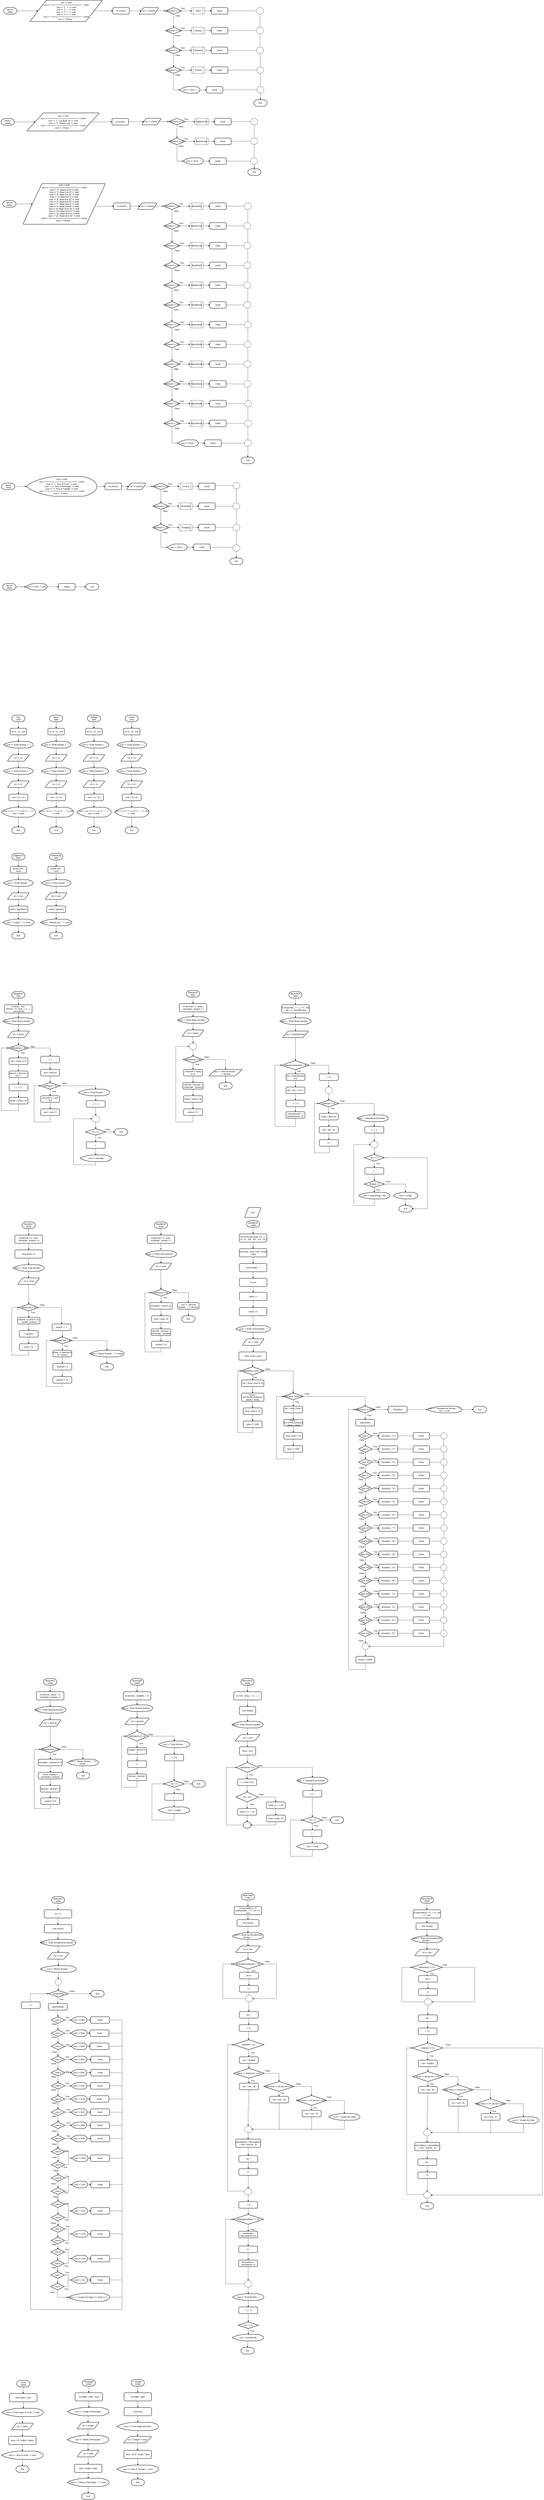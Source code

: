 <mxfile version="20.3.0" type="device"><diagram id="7h75kIDe3iaaNmMSpsNG" name="Stranica-1"><mxGraphModel dx="2031" dy="-464" grid="1" gridSize="10" guides="1" tooltips="1" connect="1" arrows="1" fold="1" page="1" pageScale="1" pageWidth="1400" pageHeight="850" background="#ffffff" math="0" shadow="0"><root><mxCell id="0"/><mxCell id="1" parent="0"/><mxCell id="QhiEzVFPbPiU5dtbxw6i-48" value="" style="endArrow=none;html=1;rounded=0;exitX=0.5;exitY=1;exitDx=0;exitDy=0;exitPerimeter=0;entryX=0.5;entryY=0;entryDx=0;entryDy=0;entryPerimeter=0;" parent="1" source="QhiEzVFPbPiU5dtbxw6i-33" target="QhiEzVFPbPiU5dtbxw6i-45" edge="1"><mxGeometry width="50" height="50" relative="1" as="geometry"><mxPoint x="1601.24" y="3117" as="sourcePoint"/><mxPoint x="1721.24" y="3117.57" as="targetPoint"/></mxGeometry></mxCell><mxCell id="gFAyepkQ1gy4iZozgSZu-11" value="" style="edgeStyle=orthogonalEdgeStyle;rounded=0;orthogonalLoop=1;jettySize=auto;html=1;" parent="1" source="gFAyepkQ1gy4iZozgSZu-2" target="gFAyepkQ1gy4iZozgSZu-3" edge="1"><mxGeometry relative="1" as="geometry"/></mxCell><mxCell id="gFAyepkQ1gy4iZozgSZu-2" value="Plus&lt;br&gt;1000" style="strokeWidth=2;html=1;shape=mxgraph.flowchart.terminator;whiteSpace=wrap;" parent="1" vertex="1"><mxGeometry x="149.94" y="6120" width="80" height="40" as="geometry"/></mxCell><mxCell id="gFAyepkQ1gy4iZozgSZu-12" value="" style="edgeStyle=orthogonalEdgeStyle;rounded=0;orthogonalLoop=1;jettySize=auto;html=1;" parent="1" source="gFAyepkQ1gy4iZozgSZu-3" target="gFAyepkQ1gy4iZozgSZu-5" edge="1"><mxGeometry relative="1" as="geometry"/></mxCell><mxCell id="gFAyepkQ1gy4iZozgSZu-3" value="int n1 , n2 , sum" style="rounded=1;whiteSpace=wrap;html=1;absoluteArcSize=1;arcSize=14;strokeWidth=2;" parent="1" vertex="1"><mxGeometry x="139.94" y="6200" width="100" height="40" as="geometry"/></mxCell><mxCell id="gFAyepkQ1gy4iZozgSZu-14" value="" style="edgeStyle=orthogonalEdgeStyle;rounded=0;orthogonalLoop=1;jettySize=auto;html=1;" parent="1" source="gFAyepkQ1gy4iZozgSZu-4" target="gFAyepkQ1gy4iZozgSZu-6" edge="1"><mxGeometry relative="1" as="geometry"/></mxCell><mxCell id="gFAyepkQ1gy4iZozgSZu-4" value="cin &amp;gt;&amp;gt; n1" style="shape=parallelogram;html=1;strokeWidth=2;perimeter=parallelogramPerimeter;whiteSpace=wrap;rounded=1;arcSize=12;size=0.23;" parent="1" vertex="1"><mxGeometry x="122.44" y="6360" width="135" height="40" as="geometry"/></mxCell><mxCell id="gFAyepkQ1gy4iZozgSZu-13" value="" style="edgeStyle=orthogonalEdgeStyle;rounded=0;orthogonalLoop=1;jettySize=auto;html=1;" parent="1" source="gFAyepkQ1gy4iZozgSZu-5" target="gFAyepkQ1gy4iZozgSZu-4" edge="1"><mxGeometry relative="1" as="geometry"/></mxCell><mxCell id="gFAyepkQ1gy4iZozgSZu-5" value="cout &amp;lt;&amp;lt; &quot;Enter Number 1 : &quot;" style="strokeWidth=2;html=1;shape=mxgraph.flowchart.display;whiteSpace=wrap;" parent="1" vertex="1"><mxGeometry x="99.94" y="6280" width="180" height="40" as="geometry"/></mxCell><mxCell id="gFAyepkQ1gy4iZozgSZu-15" value="" style="edgeStyle=orthogonalEdgeStyle;rounded=0;orthogonalLoop=1;jettySize=auto;html=1;" parent="1" source="gFAyepkQ1gy4iZozgSZu-6" target="gFAyepkQ1gy4iZozgSZu-7" edge="1"><mxGeometry relative="1" as="geometry"/></mxCell><mxCell id="gFAyepkQ1gy4iZozgSZu-6" value="cout &amp;lt;&amp;lt; &quot;Enter Number 2 : &quot;" style="strokeWidth=2;html=1;shape=mxgraph.flowchart.display;whiteSpace=wrap;" parent="1" vertex="1"><mxGeometry x="99.94" y="6440" width="180" height="40" as="geometry"/></mxCell><mxCell id="gFAyepkQ1gy4iZozgSZu-16" value="" style="edgeStyle=orthogonalEdgeStyle;rounded=0;orthogonalLoop=1;jettySize=auto;html=1;" parent="1" source="gFAyepkQ1gy4iZozgSZu-7" target="gFAyepkQ1gy4iZozgSZu-8" edge="1"><mxGeometry relative="1" as="geometry"/></mxCell><mxCell id="gFAyepkQ1gy4iZozgSZu-7" value="cin &amp;gt;&amp;gt; n2" style="shape=parallelogram;html=1;strokeWidth=2;perimeter=parallelogramPerimeter;whiteSpace=wrap;rounded=1;arcSize=12;size=0.23;" parent="1" vertex="1"><mxGeometry x="122.44" y="6520" width="135" height="40" as="geometry"/></mxCell><mxCell id="gFAyepkQ1gy4iZozgSZu-17" value="" style="edgeStyle=orthogonalEdgeStyle;rounded=0;orthogonalLoop=1;jettySize=auto;html=1;" parent="1" source="gFAyepkQ1gy4iZozgSZu-8" target="gFAyepkQ1gy4iZozgSZu-9" edge="1"><mxGeometry relative="1" as="geometry"/></mxCell><mxCell id="gFAyepkQ1gy4iZozgSZu-8" value="sum = n1 + n2" style="rounded=1;whiteSpace=wrap;html=1;absoluteArcSize=1;arcSize=14;strokeWidth=2;" parent="1" vertex="1"><mxGeometry x="132.44" y="6600" width="115" height="40" as="geometry"/></mxCell><mxCell id="gFAyepkQ1gy4iZozgSZu-18" value="" style="edgeStyle=orthogonalEdgeStyle;rounded=0;orthogonalLoop=1;jettySize=auto;html=1;" parent="1" source="gFAyepkQ1gy4iZozgSZu-9" target="gFAyepkQ1gy4iZozgSZu-10" edge="1"><mxGeometry relative="1" as="geometry"/></mxCell><mxCell id="gFAyepkQ1gy4iZozgSZu-9" value="cout &amp;lt;&amp;lt; n1 &amp;lt;&amp;lt; &quot;+&quot; &amp;lt;&amp;lt; n2 &amp;lt;&amp;lt; &quot; : &quot; &amp;lt;&amp;lt; sum &amp;lt;&amp;lt; endl;" style="strokeWidth=2;html=1;shape=mxgraph.flowchart.display;whiteSpace=wrap;" parent="1" vertex="1"><mxGeometry x="84.94" y="6680" width="210" height="60" as="geometry"/></mxCell><mxCell id="gFAyepkQ1gy4iZozgSZu-10" value="Exit" style="strokeWidth=2;html=1;shape=mxgraph.flowchart.terminator;whiteSpace=wrap;" parent="1" vertex="1"><mxGeometry x="149.94" y="6800" width="80" height="40" as="geometry"/></mxCell><mxCell id="gFAyepkQ1gy4iZozgSZu-19" value="" style="edgeStyle=orthogonalEdgeStyle;rounded=0;orthogonalLoop=1;jettySize=auto;html=1;" parent="1" source="gFAyepkQ1gy4iZozgSZu-20" target="gFAyepkQ1gy4iZozgSZu-22" edge="1"><mxGeometry relative="1" as="geometry"/></mxCell><mxCell id="gFAyepkQ1gy4iZozgSZu-20" value="Minus&lt;br&gt;2000" style="strokeWidth=2;html=1;shape=mxgraph.flowchart.terminator;whiteSpace=wrap;" parent="1" vertex="1"><mxGeometry x="379.94" y="6120" width="80" height="40" as="geometry"/></mxCell><mxCell id="gFAyepkQ1gy4iZozgSZu-21" value="" style="edgeStyle=orthogonalEdgeStyle;rounded=0;orthogonalLoop=1;jettySize=auto;html=1;" parent="1" source="gFAyepkQ1gy4iZozgSZu-22" target="gFAyepkQ1gy4iZozgSZu-26" edge="1"><mxGeometry relative="1" as="geometry"/></mxCell><mxCell id="gFAyepkQ1gy4iZozgSZu-22" value="int n1 , n2 , sum" style="rounded=1;whiteSpace=wrap;html=1;absoluteArcSize=1;arcSize=14;strokeWidth=2;" parent="1" vertex="1"><mxGeometry x="369.94" y="6200" width="100" height="40" as="geometry"/></mxCell><mxCell id="gFAyepkQ1gy4iZozgSZu-23" value="" style="edgeStyle=orthogonalEdgeStyle;rounded=0;orthogonalLoop=1;jettySize=auto;html=1;" parent="1" source="gFAyepkQ1gy4iZozgSZu-24" target="gFAyepkQ1gy4iZozgSZu-28" edge="1"><mxGeometry relative="1" as="geometry"/></mxCell><mxCell id="gFAyepkQ1gy4iZozgSZu-24" value="cin &amp;gt;&amp;gt; n1" style="shape=parallelogram;html=1;strokeWidth=2;perimeter=parallelogramPerimeter;whiteSpace=wrap;rounded=1;arcSize=12;size=0.23;" parent="1" vertex="1"><mxGeometry x="352.44" y="6360" width="135" height="40" as="geometry"/></mxCell><mxCell id="gFAyepkQ1gy4iZozgSZu-25" value="" style="edgeStyle=orthogonalEdgeStyle;rounded=0;orthogonalLoop=1;jettySize=auto;html=1;" parent="1" source="gFAyepkQ1gy4iZozgSZu-26" target="gFAyepkQ1gy4iZozgSZu-24" edge="1"><mxGeometry relative="1" as="geometry"/></mxCell><mxCell id="gFAyepkQ1gy4iZozgSZu-26" value="cout &amp;lt;&amp;lt; &quot;Enter Number 1 : &quot;" style="strokeWidth=2;html=1;shape=mxgraph.flowchart.display;whiteSpace=wrap;" parent="1" vertex="1"><mxGeometry x="329.94" y="6280" width="180" height="40" as="geometry"/></mxCell><mxCell id="gFAyepkQ1gy4iZozgSZu-27" value="" style="edgeStyle=orthogonalEdgeStyle;rounded=0;orthogonalLoop=1;jettySize=auto;html=1;" parent="1" source="gFAyepkQ1gy4iZozgSZu-28" target="gFAyepkQ1gy4iZozgSZu-30" edge="1"><mxGeometry relative="1" as="geometry"/></mxCell><mxCell id="gFAyepkQ1gy4iZozgSZu-28" value="cout &amp;lt;&amp;lt; &quot;Enter Number 2 : &quot;" style="strokeWidth=2;html=1;shape=mxgraph.flowchart.display;whiteSpace=wrap;" parent="1" vertex="1"><mxGeometry x="329.94" y="6440" width="180" height="40" as="geometry"/></mxCell><mxCell id="gFAyepkQ1gy4iZozgSZu-29" value="" style="edgeStyle=orthogonalEdgeStyle;rounded=0;orthogonalLoop=1;jettySize=auto;html=1;" parent="1" source="gFAyepkQ1gy4iZozgSZu-30" target="gFAyepkQ1gy4iZozgSZu-32" edge="1"><mxGeometry relative="1" as="geometry"/></mxCell><mxCell id="gFAyepkQ1gy4iZozgSZu-30" value="cin &amp;gt;&amp;gt; n2" style="shape=parallelogram;html=1;strokeWidth=2;perimeter=parallelogramPerimeter;whiteSpace=wrap;rounded=1;arcSize=12;size=0.23;" parent="1" vertex="1"><mxGeometry x="352.44" y="6520" width="135" height="40" as="geometry"/></mxCell><mxCell id="gFAyepkQ1gy4iZozgSZu-31" value="" style="edgeStyle=orthogonalEdgeStyle;rounded=0;orthogonalLoop=1;jettySize=auto;html=1;" parent="1" source="gFAyepkQ1gy4iZozgSZu-32" target="gFAyepkQ1gy4iZozgSZu-34" edge="1"><mxGeometry relative="1" as="geometry"/></mxCell><mxCell id="gFAyepkQ1gy4iZozgSZu-32" value="sum = n1 - n2" style="rounded=1;whiteSpace=wrap;html=1;absoluteArcSize=1;arcSize=14;strokeWidth=2;" parent="1" vertex="1"><mxGeometry x="362.44" y="6600" width="115" height="40" as="geometry"/></mxCell><mxCell id="gFAyepkQ1gy4iZozgSZu-33" value="" style="edgeStyle=orthogonalEdgeStyle;rounded=0;orthogonalLoop=1;jettySize=auto;html=1;" parent="1" source="gFAyepkQ1gy4iZozgSZu-34" target="gFAyepkQ1gy4iZozgSZu-35" edge="1"><mxGeometry relative="1" as="geometry"/></mxCell><mxCell id="gFAyepkQ1gy4iZozgSZu-34" value="cout &amp;lt;&amp;lt; n1 &amp;lt;&amp;lt; &quot;-&quot; &amp;lt;&amp;lt; n2 &amp;lt;&amp;lt; &quot; : &quot; &amp;lt;&amp;lt; sum &amp;lt;&amp;lt; endl;" style="strokeWidth=2;html=1;shape=mxgraph.flowchart.display;whiteSpace=wrap;" parent="1" vertex="1"><mxGeometry x="314.94" y="6680" width="210" height="60" as="geometry"/></mxCell><mxCell id="gFAyepkQ1gy4iZozgSZu-35" value="Exit" style="strokeWidth=2;html=1;shape=mxgraph.flowchart.terminator;whiteSpace=wrap;" parent="1" vertex="1"><mxGeometry x="379.94" y="6800" width="80" height="40" as="geometry"/></mxCell><mxCell id="gFAyepkQ1gy4iZozgSZu-36" value="" style="edgeStyle=orthogonalEdgeStyle;rounded=0;orthogonalLoop=1;jettySize=auto;html=1;" parent="1" source="gFAyepkQ1gy4iZozgSZu-37" target="gFAyepkQ1gy4iZozgSZu-39" edge="1"><mxGeometry relative="1" as="geometry"/></mxCell><mxCell id="gFAyepkQ1gy4iZozgSZu-37" value="Multiple&lt;br&gt;3000" style="strokeWidth=2;html=1;shape=mxgraph.flowchart.terminator;whiteSpace=wrap;" parent="1" vertex="1"><mxGeometry x="609.94" y="6120" width="80" height="40" as="geometry"/></mxCell><mxCell id="gFAyepkQ1gy4iZozgSZu-38" value="" style="edgeStyle=orthogonalEdgeStyle;rounded=0;orthogonalLoop=1;jettySize=auto;html=1;" parent="1" source="gFAyepkQ1gy4iZozgSZu-39" target="gFAyepkQ1gy4iZozgSZu-43" edge="1"><mxGeometry relative="1" as="geometry"/></mxCell><mxCell id="gFAyepkQ1gy4iZozgSZu-39" value="int n1 , n2 , sum" style="rounded=1;whiteSpace=wrap;html=1;absoluteArcSize=1;arcSize=14;strokeWidth=2;" parent="1" vertex="1"><mxGeometry x="599.94" y="6200" width="100" height="40" as="geometry"/></mxCell><mxCell id="gFAyepkQ1gy4iZozgSZu-40" value="" style="edgeStyle=orthogonalEdgeStyle;rounded=0;orthogonalLoop=1;jettySize=auto;html=1;" parent="1" source="gFAyepkQ1gy4iZozgSZu-41" target="gFAyepkQ1gy4iZozgSZu-45" edge="1"><mxGeometry relative="1" as="geometry"/></mxCell><mxCell id="gFAyepkQ1gy4iZozgSZu-41" value="cin &amp;gt;&amp;gt; n1" style="shape=parallelogram;html=1;strokeWidth=2;perimeter=parallelogramPerimeter;whiteSpace=wrap;rounded=1;arcSize=12;size=0.23;" parent="1" vertex="1"><mxGeometry x="582.44" y="6360" width="135" height="40" as="geometry"/></mxCell><mxCell id="gFAyepkQ1gy4iZozgSZu-42" value="" style="edgeStyle=orthogonalEdgeStyle;rounded=0;orthogonalLoop=1;jettySize=auto;html=1;" parent="1" source="gFAyepkQ1gy4iZozgSZu-43" target="gFAyepkQ1gy4iZozgSZu-41" edge="1"><mxGeometry relative="1" as="geometry"/></mxCell><mxCell id="gFAyepkQ1gy4iZozgSZu-43" value="cout &amp;lt;&amp;lt; &quot;Enter Number 1 : &quot;" style="strokeWidth=2;html=1;shape=mxgraph.flowchart.display;whiteSpace=wrap;" parent="1" vertex="1"><mxGeometry x="559.94" y="6280" width="180" height="40" as="geometry"/></mxCell><mxCell id="gFAyepkQ1gy4iZozgSZu-44" value="" style="edgeStyle=orthogonalEdgeStyle;rounded=0;orthogonalLoop=1;jettySize=auto;html=1;" parent="1" source="gFAyepkQ1gy4iZozgSZu-45" target="gFAyepkQ1gy4iZozgSZu-47" edge="1"><mxGeometry relative="1" as="geometry"/></mxCell><mxCell id="gFAyepkQ1gy4iZozgSZu-45" value="cout &amp;lt;&amp;lt; &quot;Enter Number 2 : &quot;" style="strokeWidth=2;html=1;shape=mxgraph.flowchart.display;whiteSpace=wrap;" parent="1" vertex="1"><mxGeometry x="559.94" y="6440" width="180" height="40" as="geometry"/></mxCell><mxCell id="gFAyepkQ1gy4iZozgSZu-46" value="" style="edgeStyle=orthogonalEdgeStyle;rounded=0;orthogonalLoop=1;jettySize=auto;html=1;" parent="1" source="gFAyepkQ1gy4iZozgSZu-47" target="gFAyepkQ1gy4iZozgSZu-49" edge="1"><mxGeometry relative="1" as="geometry"/></mxCell><mxCell id="gFAyepkQ1gy4iZozgSZu-47" value="cin &amp;gt;&amp;gt; n2" style="shape=parallelogram;html=1;strokeWidth=2;perimeter=parallelogramPerimeter;whiteSpace=wrap;rounded=1;arcSize=12;size=0.23;" parent="1" vertex="1"><mxGeometry x="582.44" y="6520" width="135" height="40" as="geometry"/></mxCell><mxCell id="gFAyepkQ1gy4iZozgSZu-48" value="" style="edgeStyle=orthogonalEdgeStyle;rounded=0;orthogonalLoop=1;jettySize=auto;html=1;" parent="1" source="gFAyepkQ1gy4iZozgSZu-49" target="gFAyepkQ1gy4iZozgSZu-51" edge="1"><mxGeometry relative="1" as="geometry"/></mxCell><mxCell id="gFAyepkQ1gy4iZozgSZu-49" value="sum = n1 * n2" style="rounded=1;whiteSpace=wrap;html=1;absoluteArcSize=1;arcSize=14;strokeWidth=2;" parent="1" vertex="1"><mxGeometry x="592.44" y="6600" width="115" height="40" as="geometry"/></mxCell><mxCell id="gFAyepkQ1gy4iZozgSZu-50" value="" style="edgeStyle=orthogonalEdgeStyle;rounded=0;orthogonalLoop=1;jettySize=auto;html=1;" parent="1" source="gFAyepkQ1gy4iZozgSZu-51" target="gFAyepkQ1gy4iZozgSZu-52" edge="1"><mxGeometry relative="1" as="geometry"/></mxCell><mxCell id="gFAyepkQ1gy4iZozgSZu-51" value="cout &amp;lt;&amp;lt; n1 &amp;lt;&amp;lt; &quot;x&quot; &amp;lt;&amp;lt; n2 &amp;lt;&amp;lt; &quot; : &quot; &amp;lt;&amp;lt; sum &amp;lt;&amp;lt; endl;" style="strokeWidth=2;html=1;shape=mxgraph.flowchart.display;whiteSpace=wrap;" parent="1" vertex="1"><mxGeometry x="544.94" y="6680" width="210" height="60" as="geometry"/></mxCell><mxCell id="gFAyepkQ1gy4iZozgSZu-52" value="Exit" style="strokeWidth=2;html=1;shape=mxgraph.flowchart.terminator;whiteSpace=wrap;" parent="1" vertex="1"><mxGeometry x="609.94" y="6800" width="80" height="40" as="geometry"/></mxCell><mxCell id="gFAyepkQ1gy4iZozgSZu-53" value="" style="edgeStyle=orthogonalEdgeStyle;rounded=0;orthogonalLoop=1;jettySize=auto;html=1;" parent="1" source="gFAyepkQ1gy4iZozgSZu-54" target="gFAyepkQ1gy4iZozgSZu-56" edge="1"><mxGeometry relative="1" as="geometry"/></mxCell><mxCell id="gFAyepkQ1gy4iZozgSZu-54" value="Divide&lt;br&gt;4000" style="strokeWidth=2;html=1;shape=mxgraph.flowchart.terminator;whiteSpace=wrap;" parent="1" vertex="1"><mxGeometry x="839.94" y="6120" width="80" height="40" as="geometry"/></mxCell><mxCell id="gFAyepkQ1gy4iZozgSZu-55" value="" style="edgeStyle=orthogonalEdgeStyle;rounded=0;orthogonalLoop=1;jettySize=auto;html=1;" parent="1" source="gFAyepkQ1gy4iZozgSZu-56" target="gFAyepkQ1gy4iZozgSZu-60" edge="1"><mxGeometry relative="1" as="geometry"/></mxCell><mxCell id="gFAyepkQ1gy4iZozgSZu-56" value="int n1 , n2 , sum" style="rounded=1;whiteSpace=wrap;html=1;absoluteArcSize=1;arcSize=14;strokeWidth=2;" parent="1" vertex="1"><mxGeometry x="829.94" y="6200" width="100" height="40" as="geometry"/></mxCell><mxCell id="gFAyepkQ1gy4iZozgSZu-57" value="" style="edgeStyle=orthogonalEdgeStyle;rounded=0;orthogonalLoop=1;jettySize=auto;html=1;" parent="1" source="gFAyepkQ1gy4iZozgSZu-58" target="gFAyepkQ1gy4iZozgSZu-62" edge="1"><mxGeometry relative="1" as="geometry"/></mxCell><mxCell id="gFAyepkQ1gy4iZozgSZu-58" value="cin &amp;gt;&amp;gt; n1" style="shape=parallelogram;html=1;strokeWidth=2;perimeter=parallelogramPerimeter;whiteSpace=wrap;rounded=1;arcSize=12;size=0.23;" parent="1" vertex="1"><mxGeometry x="812.44" y="6360" width="135" height="40" as="geometry"/></mxCell><mxCell id="gFAyepkQ1gy4iZozgSZu-59" value="" style="edgeStyle=orthogonalEdgeStyle;rounded=0;orthogonalLoop=1;jettySize=auto;html=1;" parent="1" source="gFAyepkQ1gy4iZozgSZu-60" target="gFAyepkQ1gy4iZozgSZu-58" edge="1"><mxGeometry relative="1" as="geometry"/></mxCell><mxCell id="gFAyepkQ1gy4iZozgSZu-60" value="cout &amp;lt;&amp;lt; &quot;Enter Number 1 : &quot;" style="strokeWidth=2;html=1;shape=mxgraph.flowchart.display;whiteSpace=wrap;" parent="1" vertex="1"><mxGeometry x="789.94" y="6280" width="180" height="40" as="geometry"/></mxCell><mxCell id="gFAyepkQ1gy4iZozgSZu-61" value="" style="edgeStyle=orthogonalEdgeStyle;rounded=0;orthogonalLoop=1;jettySize=auto;html=1;" parent="1" source="gFAyepkQ1gy4iZozgSZu-62" target="gFAyepkQ1gy4iZozgSZu-64" edge="1"><mxGeometry relative="1" as="geometry"/></mxCell><mxCell id="gFAyepkQ1gy4iZozgSZu-62" value="cout &amp;lt;&amp;lt; &quot;Enter Number 2 : &quot;" style="strokeWidth=2;html=1;shape=mxgraph.flowchart.display;whiteSpace=wrap;" parent="1" vertex="1"><mxGeometry x="789.94" y="6440" width="180" height="40" as="geometry"/></mxCell><mxCell id="gFAyepkQ1gy4iZozgSZu-63" value="" style="edgeStyle=orthogonalEdgeStyle;rounded=0;orthogonalLoop=1;jettySize=auto;html=1;" parent="1" source="gFAyepkQ1gy4iZozgSZu-64" target="gFAyepkQ1gy4iZozgSZu-66" edge="1"><mxGeometry relative="1" as="geometry"/></mxCell><mxCell id="gFAyepkQ1gy4iZozgSZu-64" value="cin &amp;gt;&amp;gt; n2" style="shape=parallelogram;html=1;strokeWidth=2;perimeter=parallelogramPerimeter;whiteSpace=wrap;rounded=1;arcSize=12;size=0.23;" parent="1" vertex="1"><mxGeometry x="812.44" y="6520" width="135" height="40" as="geometry"/></mxCell><mxCell id="gFAyepkQ1gy4iZozgSZu-65" value="" style="edgeStyle=orthogonalEdgeStyle;rounded=0;orthogonalLoop=1;jettySize=auto;html=1;" parent="1" source="gFAyepkQ1gy4iZozgSZu-66" target="gFAyepkQ1gy4iZozgSZu-68" edge="1"><mxGeometry relative="1" as="geometry"/></mxCell><mxCell id="gFAyepkQ1gy4iZozgSZu-66" value="sum = n1 / n2" style="rounded=1;whiteSpace=wrap;html=1;absoluteArcSize=1;arcSize=14;strokeWidth=2;" parent="1" vertex="1"><mxGeometry x="822.44" y="6600" width="115" height="40" as="geometry"/></mxCell><mxCell id="gFAyepkQ1gy4iZozgSZu-67" value="" style="edgeStyle=orthogonalEdgeStyle;rounded=0;orthogonalLoop=1;jettySize=auto;html=1;" parent="1" source="gFAyepkQ1gy4iZozgSZu-68" target="gFAyepkQ1gy4iZozgSZu-69" edge="1"><mxGeometry relative="1" as="geometry"/></mxCell><mxCell id="gFAyepkQ1gy4iZozgSZu-68" value="cout &amp;lt;&amp;lt; n1 &amp;lt;&amp;lt; &quot;/&quot; &amp;lt;&amp;lt; n2 &amp;lt;&amp;lt; &quot; : &quot; &amp;lt;&amp;lt; sum &amp;lt;&amp;lt; endl;" style="strokeWidth=2;html=1;shape=mxgraph.flowchart.display;whiteSpace=wrap;" parent="1" vertex="1"><mxGeometry x="774.94" y="6680" width="210" height="60" as="geometry"/></mxCell><mxCell id="gFAyepkQ1gy4iZozgSZu-69" value="Exit" style="strokeWidth=2;html=1;shape=mxgraph.flowchart.terminator;whiteSpace=wrap;" parent="1" vertex="1"><mxGeometry x="839.94" y="6800" width="80" height="40" as="geometry"/></mxCell><mxCell id="gFAyepkQ1gy4iZozgSZu-70" value="" style="edgeStyle=orthogonalEdgeStyle;rounded=0;orthogonalLoop=1;jettySize=auto;html=1;" parent="1" source="gFAyepkQ1gy4iZozgSZu-71" target="gFAyepkQ1gy4iZozgSZu-73" edge="1"><mxGeometry relative="1" as="geometry"/></mxCell><mxCell id="gFAyepkQ1gy4iZozgSZu-71" value="LogBase10&lt;br&gt;5000" style="strokeWidth=2;html=1;shape=mxgraph.flowchart.terminator;whiteSpace=wrap;" parent="1" vertex="1"><mxGeometry x="149.94" y="6960" width="80" height="40" as="geometry"/></mxCell><mxCell id="gFAyepkQ1gy4iZozgSZu-72" value="" style="edgeStyle=orthogonalEdgeStyle;rounded=0;orthogonalLoop=1;jettySize=auto;html=1;" parent="1" source="gFAyepkQ1gy4iZozgSZu-73" target="gFAyepkQ1gy4iZozgSZu-77" edge="1"><mxGeometry relative="1" as="geometry"/></mxCell><mxCell id="gFAyepkQ1gy4iZozgSZu-73" value="double num , result" style="rounded=1;whiteSpace=wrap;html=1;absoluteArcSize=1;arcSize=14;strokeWidth=2;" parent="1" vertex="1"><mxGeometry x="139.94" y="7040" width="100" height="40" as="geometry"/></mxCell><mxCell id="gFAyepkQ1gy4iZozgSZu-87" value="" style="edgeStyle=orthogonalEdgeStyle;rounded=0;orthogonalLoop=1;jettySize=auto;html=1;" parent="1" source="gFAyepkQ1gy4iZozgSZu-75" target="gFAyepkQ1gy4iZozgSZu-83" edge="1"><mxGeometry relative="1" as="geometry"/></mxCell><mxCell id="gFAyepkQ1gy4iZozgSZu-75" value="cin &amp;gt;&amp;gt; num" style="shape=parallelogram;html=1;strokeWidth=2;perimeter=parallelogramPerimeter;whiteSpace=wrap;rounded=1;arcSize=12;size=0.23;" parent="1" vertex="1"><mxGeometry x="122.44" y="7200" width="135" height="40" as="geometry"/></mxCell><mxCell id="gFAyepkQ1gy4iZozgSZu-76" value="" style="edgeStyle=orthogonalEdgeStyle;rounded=0;orthogonalLoop=1;jettySize=auto;html=1;" parent="1" source="gFAyepkQ1gy4iZozgSZu-77" target="gFAyepkQ1gy4iZozgSZu-75" edge="1"><mxGeometry relative="1" as="geometry"/></mxCell><mxCell id="gFAyepkQ1gy4iZozgSZu-77" value="cout &amp;lt;&amp;lt; &quot;Enter Number : &quot;" style="strokeWidth=2;html=1;shape=mxgraph.flowchart.display;whiteSpace=wrap;" parent="1" vertex="1"><mxGeometry x="99.94" y="7120" width="180" height="40" as="geometry"/></mxCell><mxCell id="gFAyepkQ1gy4iZozgSZu-82" value="" style="edgeStyle=orthogonalEdgeStyle;rounded=0;orthogonalLoop=1;jettySize=auto;html=1;" parent="1" source="gFAyepkQ1gy4iZozgSZu-83" target="gFAyepkQ1gy4iZozgSZu-85" edge="1"><mxGeometry relative="1" as="geometry"/></mxCell><mxCell id="gFAyepkQ1gy4iZozgSZu-83" value="result = log10(num)" style="rounded=1;whiteSpace=wrap;html=1;absoluteArcSize=1;arcSize=14;strokeWidth=2;" parent="1" vertex="1"><mxGeometry x="132.44" y="7280" width="115" height="40" as="geometry"/></mxCell><mxCell id="gFAyepkQ1gy4iZozgSZu-84" value="" style="edgeStyle=orthogonalEdgeStyle;rounded=0;orthogonalLoop=1;jettySize=auto;html=1;" parent="1" source="gFAyepkQ1gy4iZozgSZu-85" target="gFAyepkQ1gy4iZozgSZu-86" edge="1"><mxGeometry relative="1" as="geometry"/></mxCell><mxCell id="gFAyepkQ1gy4iZozgSZu-85" value="cout &amp;lt;&amp;lt; &quot;Log10 : &quot; &amp;lt;&amp;lt; result" style="strokeWidth=2;html=1;shape=mxgraph.flowchart.display;whiteSpace=wrap;" parent="1" vertex="1"><mxGeometry x="94.94" y="7360" width="190" height="40" as="geometry"/></mxCell><mxCell id="gFAyepkQ1gy4iZozgSZu-86" value="Exit" style="strokeWidth=2;html=1;shape=mxgraph.flowchart.terminator;whiteSpace=wrap;" parent="1" vertex="1"><mxGeometry x="149.94" y="7440" width="80" height="40" as="geometry"/></mxCell><mxCell id="gFAyepkQ1gy4iZozgSZu-88" value="" style="edgeStyle=orthogonalEdgeStyle;rounded=0;orthogonalLoop=1;jettySize=auto;html=1;" parent="1" source="gFAyepkQ1gy4iZozgSZu-89" target="gFAyepkQ1gy4iZozgSZu-91" edge="1"><mxGeometry relative="1" as="geometry"/></mxCell><mxCell id="gFAyepkQ1gy4iZozgSZu-89" value="NaturalLog&lt;br&gt;6000" style="strokeWidth=2;html=1;shape=mxgraph.flowchart.terminator;whiteSpace=wrap;" parent="1" vertex="1"><mxGeometry x="379.94" y="6960" width="80" height="40" as="geometry"/></mxCell><mxCell id="gFAyepkQ1gy4iZozgSZu-90" value="" style="edgeStyle=orthogonalEdgeStyle;rounded=0;orthogonalLoop=1;jettySize=auto;html=1;" parent="1" source="gFAyepkQ1gy4iZozgSZu-91" target="gFAyepkQ1gy4iZozgSZu-95" edge="1"><mxGeometry relative="1" as="geometry"/></mxCell><mxCell id="gFAyepkQ1gy4iZozgSZu-91" value="double num , result" style="rounded=1;whiteSpace=wrap;html=1;absoluteArcSize=1;arcSize=14;strokeWidth=2;" parent="1" vertex="1"><mxGeometry x="369.94" y="7040" width="100" height="40" as="geometry"/></mxCell><mxCell id="gFAyepkQ1gy4iZozgSZu-92" value="" style="edgeStyle=orthogonalEdgeStyle;rounded=0;orthogonalLoop=1;jettySize=auto;html=1;" parent="1" source="gFAyepkQ1gy4iZozgSZu-93" target="gFAyepkQ1gy4iZozgSZu-97" edge="1"><mxGeometry relative="1" as="geometry"/></mxCell><mxCell id="gFAyepkQ1gy4iZozgSZu-93" value="cin &amp;gt;&amp;gt; num" style="shape=parallelogram;html=1;strokeWidth=2;perimeter=parallelogramPerimeter;whiteSpace=wrap;rounded=1;arcSize=12;size=0.23;" parent="1" vertex="1"><mxGeometry x="352.44" y="7200" width="135" height="40" as="geometry"/></mxCell><mxCell id="gFAyepkQ1gy4iZozgSZu-94" value="" style="edgeStyle=orthogonalEdgeStyle;rounded=0;orthogonalLoop=1;jettySize=auto;html=1;" parent="1" source="gFAyepkQ1gy4iZozgSZu-95" target="gFAyepkQ1gy4iZozgSZu-93" edge="1"><mxGeometry relative="1" as="geometry"/></mxCell><mxCell id="gFAyepkQ1gy4iZozgSZu-95" value="cout &amp;lt;&amp;lt; &quot;Enter Number : &quot;" style="strokeWidth=2;html=1;shape=mxgraph.flowchart.display;whiteSpace=wrap;" parent="1" vertex="1"><mxGeometry x="329.94" y="7120" width="180" height="40" as="geometry"/></mxCell><mxCell id="gFAyepkQ1gy4iZozgSZu-96" value="" style="edgeStyle=orthogonalEdgeStyle;rounded=0;orthogonalLoop=1;jettySize=auto;html=1;" parent="1" source="gFAyepkQ1gy4iZozgSZu-97" target="gFAyepkQ1gy4iZozgSZu-99" edge="1"><mxGeometry relative="1" as="geometry"/></mxCell><mxCell id="gFAyepkQ1gy4iZozgSZu-97" value="result = log(num)" style="rounded=1;whiteSpace=wrap;html=1;absoluteArcSize=1;arcSize=14;strokeWidth=2;" parent="1" vertex="1"><mxGeometry x="362.44" y="7280" width="115" height="40" as="geometry"/></mxCell><mxCell id="gFAyepkQ1gy4iZozgSZu-98" value="" style="edgeStyle=orthogonalEdgeStyle;rounded=0;orthogonalLoop=1;jettySize=auto;html=1;" parent="1" source="gFAyepkQ1gy4iZozgSZu-99" target="gFAyepkQ1gy4iZozgSZu-100" edge="1"><mxGeometry relative="1" as="geometry"/></mxCell><mxCell id="gFAyepkQ1gy4iZozgSZu-99" value="cout &amp;lt;&amp;lt; &quot;Natural Log : &quot; &amp;lt;&amp;lt; result" style="strokeWidth=2;html=1;shape=mxgraph.flowchart.display;whiteSpace=wrap;" parent="1" vertex="1"><mxGeometry x="324.94" y="7360" width="190" height="40" as="geometry"/></mxCell><mxCell id="gFAyepkQ1gy4iZozgSZu-100" value="Exit" style="strokeWidth=2;html=1;shape=mxgraph.flowchart.terminator;whiteSpace=wrap;" parent="1" vertex="1"><mxGeometry x="379.94" y="7440" width="80" height="40" as="geometry"/></mxCell><mxCell id="gFAyepkQ1gy4iZozgSZu-101" value="" style="edgeStyle=orthogonalEdgeStyle;rounded=0;orthogonalLoop=1;jettySize=auto;html=1;" parent="1" source="gFAyepkQ1gy4iZozgSZu-102" target="gFAyepkQ1gy4iZozgSZu-104" edge="1"><mxGeometry relative="1" as="geometry"/></mxCell><mxCell id="gFAyepkQ1gy4iZozgSZu-102" value="Base2to8&lt;br&gt;7000" style="strokeWidth=2;html=1;shape=mxgraph.flowchart.terminator;whiteSpace=wrap;" parent="1" vertex="1"><mxGeometry x="149.94" y="7800" width="80" height="40" as="geometry"/></mxCell><mxCell id="gFAyepkQ1gy4iZozgSZu-103" value="" style="edgeStyle=orthogonalEdgeStyle;rounded=0;orthogonalLoop=1;jettySize=auto;html=1;entryX=0.5;entryY=0;entryDx=0;entryDy=0;entryPerimeter=0;" parent="1" source="gFAyepkQ1gy4iZozgSZu-104" target="gFAyepkQ1gy4iZozgSZu-112" edge="1"><mxGeometry relative="1" as="geometry"><mxPoint x="189.94" y="7960" as="targetPoint"/></mxGeometry></mxCell><mxCell id="gFAyepkQ1gy4iZozgSZu-104" value="int binary , rem ,&lt;br&gt;decnum = 0 , quot , i = 1 , j , octnum[100]" style="rounded=1;whiteSpace=wrap;html=1;absoluteArcSize=1;arcSize=14;strokeWidth=2;" parent="1" vertex="1"><mxGeometry x="106.19" y="7880" width="167.5" height="50" as="geometry"/></mxCell><mxCell id="gFAyepkQ1gy4iZozgSZu-105" value="" style="edgeStyle=orthogonalEdgeStyle;rounded=0;orthogonalLoop=1;jettySize=auto;html=1;entryX=0.5;entryY=0;entryDx=0;entryDy=0;entryPerimeter=0;" parent="1" source="gFAyepkQ1gy4iZozgSZu-106" target="gFAyepkQ1gy4iZozgSZu-114" edge="1"><mxGeometry relative="1" as="geometry"><mxPoint x="190" y="8130" as="targetPoint"/></mxGeometry></mxCell><mxCell id="gFAyepkQ1gy4iZozgSZu-106" value="cin &amp;gt;&amp;gt; binary" style="shape=parallelogram;html=1;strokeWidth=2;perimeter=parallelogramPerimeter;whiteSpace=wrap;rounded=1;arcSize=12;size=0.23;" parent="1" vertex="1"><mxGeometry x="122.44" y="8040" width="135" height="40" as="geometry"/></mxCell><mxCell id="gFAyepkQ1gy4iZozgSZu-107" value="" style="edgeStyle=orthogonalEdgeStyle;rounded=0;orthogonalLoop=1;jettySize=auto;html=1;" parent="1" edge="1"><mxGeometry relative="1" as="geometry"><mxPoint x="189.94" y="8000" as="sourcePoint"/><mxPoint x="189.94" y="8040" as="targetPoint"/></mxGeometry></mxCell><mxCell id="gFAyepkQ1gy4iZozgSZu-113" value="" style="edgeStyle=orthogonalEdgeStyle;rounded=0;orthogonalLoop=1;jettySize=auto;html=1;" parent="1" source="gFAyepkQ1gy4iZozgSZu-112" target="gFAyepkQ1gy4iZozgSZu-106" edge="1"><mxGeometry relative="1" as="geometry"/></mxCell><mxCell id="gFAyepkQ1gy4iZozgSZu-112" value="cout &amp;lt;&amp;lt; &quot;Enter Binary Number : &quot;" style="strokeWidth=2;html=1;shape=mxgraph.flowchart.display;whiteSpace=wrap;" parent="1" vertex="1"><mxGeometry x="94.94" y="7960" width="190" height="40" as="geometry"/></mxCell><mxCell id="gFAyepkQ1gy4iZozgSZu-121" value="" style="edgeStyle=orthogonalEdgeStyle;rounded=0;orthogonalLoop=1;jettySize=auto;html=1;" parent="1" source="gFAyepkQ1gy4iZozgSZu-114" target="gFAyepkQ1gy4iZozgSZu-117" edge="1"><mxGeometry relative="1" as="geometry"/></mxCell><mxCell id="gFAyepkQ1gy4iZozgSZu-114" value="while(binary &amp;gt; 0)" style="strokeWidth=2;html=1;shape=mxgraph.flowchart.decision;whiteSpace=wrap;" parent="1" vertex="1"><mxGeometry x="129.39" y="8123" width="122.5" height="40" as="geometry"/></mxCell><mxCell id="gFAyepkQ1gy4iZozgSZu-122" value="" style="edgeStyle=orthogonalEdgeStyle;rounded=0;orthogonalLoop=1;jettySize=auto;html=1;" parent="1" source="gFAyepkQ1gy4iZozgSZu-117" target="gFAyepkQ1gy4iZozgSZu-118" edge="1"><mxGeometry relative="1" as="geometry"/></mxCell><mxCell id="gFAyepkQ1gy4iZozgSZu-117" value="rem = binary % 10" style="rounded=1;whiteSpace=wrap;html=1;absoluteArcSize=1;arcSize=14;strokeWidth=2;" parent="1" vertex="1"><mxGeometry x="133.14" y="8203" width="115" height="40" as="geometry"/></mxCell><mxCell id="gFAyepkQ1gy4iZozgSZu-123" value="" style="edgeStyle=orthogonalEdgeStyle;rounded=0;orthogonalLoop=1;jettySize=auto;html=1;" parent="1" source="gFAyepkQ1gy4iZozgSZu-118" target="gFAyepkQ1gy4iZozgSZu-119" edge="1"><mxGeometry relative="1" as="geometry"/></mxCell><mxCell id="gFAyepkQ1gy4iZozgSZu-118" value="decnum = decnum + rem * i" style="rounded=1;whiteSpace=wrap;html=1;absoluteArcSize=1;arcSize=14;strokeWidth=2;" parent="1" vertex="1"><mxGeometry x="133.14" y="8283" width="115" height="40" as="geometry"/></mxCell><mxCell id="gFAyepkQ1gy4iZozgSZu-124" value="" style="edgeStyle=orthogonalEdgeStyle;rounded=0;orthogonalLoop=1;jettySize=auto;html=1;" parent="1" source="gFAyepkQ1gy4iZozgSZu-119" target="gFAyepkQ1gy4iZozgSZu-120" edge="1"><mxGeometry relative="1" as="geometry"/></mxCell><mxCell id="gFAyepkQ1gy4iZozgSZu-119" value="i = i * 2" style="rounded=1;whiteSpace=wrap;html=1;absoluteArcSize=1;arcSize=14;strokeWidth=2;" parent="1" vertex="1"><mxGeometry x="133.14" y="8363" width="115" height="40" as="geometry"/></mxCell><mxCell id="gFAyepkQ1gy4iZozgSZu-120" value="binary = binary / 10" style="rounded=1;whiteSpace=wrap;html=1;absoluteArcSize=1;arcSize=14;strokeWidth=2;" parent="1" vertex="1"><mxGeometry x="133.14" y="8443" width="115" height="40" as="geometry"/></mxCell><mxCell id="gFAyepkQ1gy4iZozgSZu-125" value="True" style="text;html=1;align=center;verticalAlign=middle;resizable=0;points=[];autosize=1;strokeColor=none;fillColor=none;" parent="1" vertex="1"><mxGeometry x="190.64" y="8158" width="50" height="30" as="geometry"/></mxCell><mxCell id="gFAyepkQ1gy4iZozgSZu-126" value="False" style="text;html=1;align=center;verticalAlign=middle;resizable=0;points=[];autosize=1;strokeColor=none;fillColor=none;" parent="1" vertex="1"><mxGeometry x="250.14" y="8120" width="50" height="30" as="geometry"/></mxCell><mxCell id="gFAyepkQ1gy4iZozgSZu-129" value="" style="edgeStyle=orthogonalEdgeStyle;rounded=0;orthogonalLoop=1;jettySize=auto;html=1;exitX=0.5;exitY=1;exitDx=0;exitDy=0;entryX=0;entryY=0.5;entryDx=0;entryDy=0;entryPerimeter=0;" parent="1" source="gFAyepkQ1gy4iZozgSZu-120" target="gFAyepkQ1gy4iZozgSZu-114" edge="1"><mxGeometry relative="1" as="geometry"><mxPoint x="189.64" y="8493" as="sourcePoint"/><mxPoint x="189.64" y="8533" as="targetPoint"/><Array as="points"><mxPoint x="190.64" y="8523"/><mxPoint x="85.64" y="8523"/><mxPoint x="85.64" y="8143"/></Array></mxGeometry></mxCell><mxCell id="gFAyepkQ1gy4iZozgSZu-130" value="i = 1" style="rounded=1;whiteSpace=wrap;html=1;absoluteArcSize=1;arcSize=14;strokeWidth=2;" parent="1" vertex="1"><mxGeometry x="325.64" y="8193" width="115" height="40" as="geometry"/></mxCell><mxCell id="gFAyepkQ1gy4iZozgSZu-138" value="" style="edgeStyle=orthogonalEdgeStyle;rounded=0;orthogonalLoop=1;jettySize=auto;html=1;" parent="1" source="gFAyepkQ1gy4iZozgSZu-131" target="gFAyepkQ1gy4iZozgSZu-135" edge="1"><mxGeometry relative="1" as="geometry"/></mxCell><mxCell id="gFAyepkQ1gy4iZozgSZu-131" value="quot = decnum" style="rounded=1;whiteSpace=wrap;html=1;absoluteArcSize=1;arcSize=14;strokeWidth=2;" parent="1" vertex="1"><mxGeometry x="325.64" y="8273" width="115" height="40" as="geometry"/></mxCell><mxCell id="gFAyepkQ1gy4iZozgSZu-132" value="" style="edgeStyle=orthogonalEdgeStyle;rounded=0;orthogonalLoop=1;jettySize=auto;html=1;entryX=0.5;entryY=0;entryDx=0;entryDy=0;exitX=1;exitY=0.5;exitDx=0;exitDy=0;exitPerimeter=0;" parent="1" source="gFAyepkQ1gy4iZozgSZu-114" target="gFAyepkQ1gy4iZozgSZu-130" edge="1"><mxGeometry relative="1" as="geometry"><mxPoint x="342.64" y="8188" as="targetPoint"/><mxPoint x="342.64" y="8148" as="sourcePoint"/></mxGeometry></mxCell><mxCell id="gFAyepkQ1gy4iZozgSZu-134" value="" style="edgeStyle=orthogonalEdgeStyle;rounded=0;orthogonalLoop=1;jettySize=auto;html=1;exitX=0.5;exitY=1;exitDx=0;exitDy=0;" parent="1" source="gFAyepkQ1gy4iZozgSZu-130" edge="1"><mxGeometry relative="1" as="geometry"><mxPoint x="382.64" y="8253" as="sourcePoint"/><mxPoint x="382.64" y="8273" as="targetPoint"/><Array as="points"><mxPoint x="383.64" y="8253"/></Array></mxGeometry></mxCell><mxCell id="gFAyepkQ1gy4iZozgSZu-139" value="" style="edgeStyle=orthogonalEdgeStyle;rounded=0;orthogonalLoop=1;jettySize=auto;html=1;" parent="1" source="gFAyepkQ1gy4iZozgSZu-135" target="gFAyepkQ1gy4iZozgSZu-137" edge="1"><mxGeometry relative="1" as="geometry"/></mxCell><mxCell id="gFAyepkQ1gy4iZozgSZu-135" value="while(quot &amp;gt; 0)" style="strokeWidth=2;html=1;shape=mxgraph.flowchart.decision;whiteSpace=wrap;" parent="1" vertex="1"><mxGeometry x="321.89" y="8353" width="122.5" height="40" as="geometry"/></mxCell><mxCell id="gFAyepkQ1gy4iZozgSZu-136" value="quot = quot / 8" style="rounded=1;whiteSpace=wrap;html=1;absoluteArcSize=1;arcSize=14;strokeWidth=2;" parent="1" vertex="1"><mxGeometry x="325.64" y="8513" width="115" height="40" as="geometry"/></mxCell><mxCell id="gFAyepkQ1gy4iZozgSZu-140" value="" style="edgeStyle=orthogonalEdgeStyle;rounded=0;orthogonalLoop=1;jettySize=auto;html=1;" parent="1" source="gFAyepkQ1gy4iZozgSZu-137" target="gFAyepkQ1gy4iZozgSZu-136" edge="1"><mxGeometry relative="1" as="geometry"/></mxCell><mxCell id="gFAyepkQ1gy4iZozgSZu-137" value="octnum[i++] = quot % 8" style="rounded=1;whiteSpace=wrap;html=1;absoluteArcSize=1;arcSize=14;strokeWidth=2;" parent="1" vertex="1"><mxGeometry x="325.64" y="8433" width="115" height="40" as="geometry"/></mxCell><mxCell id="gFAyepkQ1gy4iZozgSZu-141" value="" style="edgeStyle=orthogonalEdgeStyle;rounded=0;orthogonalLoop=1;jettySize=auto;html=1;exitX=0.5;exitY=1;exitDx=0;exitDy=0;entryX=0;entryY=0.5;entryDx=0;entryDy=0;entryPerimeter=0;" parent="1" source="gFAyepkQ1gy4iZozgSZu-136" target="gFAyepkQ1gy4iZozgSZu-135" edge="1"><mxGeometry relative="1" as="geometry"><mxPoint x="382.549" y="8573" as="sourcePoint"/><mxPoint x="382.549" y="8613" as="targetPoint"/><Array as="points"><mxPoint x="383.64" y="8593"/><mxPoint x="285.64" y="8593"/><mxPoint x="285.64" y="8373"/></Array></mxGeometry></mxCell><mxCell id="gFAyepkQ1gy4iZozgSZu-142" value="" style="edgeStyle=orthogonalEdgeStyle;rounded=0;orthogonalLoop=1;jettySize=auto;html=1;entryX=0.55;entryY=-0.012;entryDx=0;entryDy=0;exitX=1;exitY=0.5;exitDx=0;exitDy=0;exitPerimeter=0;entryPerimeter=0;" parent="1" source="gFAyepkQ1gy4iZozgSZu-135" target="gFAyepkQ1gy4iZozgSZu-146" edge="1"><mxGeometry relative="1" as="geometry"><mxPoint x="660.64" y="8443" as="targetPoint"/><mxPoint x="449.39" y="8383" as="sourcePoint"/></mxGeometry></mxCell><mxCell id="gFAyepkQ1gy4iZozgSZu-144" value="False" style="text;html=1;align=center;verticalAlign=middle;resizable=0;points=[];autosize=1;strokeColor=none;fillColor=none;" parent="1" vertex="1"><mxGeometry x="444.39" y="8343" width="50" height="30" as="geometry"/></mxCell><mxCell id="gFAyepkQ1gy4iZozgSZu-145" value="True" style="text;html=1;align=center;verticalAlign=middle;resizable=0;points=[];autosize=1;strokeColor=none;fillColor=none;" parent="1" vertex="1"><mxGeometry x="380.64" y="8393" width="50" height="30" as="geometry"/></mxCell><mxCell id="gFAyepkQ1gy4iZozgSZu-148" value="" style="edgeStyle=orthogonalEdgeStyle;rounded=0;orthogonalLoop=1;jettySize=auto;html=1;" parent="1" source="gFAyepkQ1gy4iZozgSZu-146" target="gFAyepkQ1gy4iZozgSZu-147" edge="1"><mxGeometry relative="1" as="geometry"><Array as="points"><mxPoint x="660.58" y="8443"/><mxPoint x="660.58" y="8443"/></Array></mxGeometry></mxCell><mxCell id="gFAyepkQ1gy4iZozgSZu-146" value="cout &amp;lt;&amp;lt; &quot;Octal Number : &quot;" style="strokeWidth=2;html=1;shape=mxgraph.flowchart.display;whiteSpace=wrap;" parent="1" vertex="1"><mxGeometry x="555.58" y="8393" width="190" height="40" as="geometry"/></mxCell><mxCell id="gFAyepkQ1gy4iZozgSZu-160" value="" style="edgeStyle=orthogonalEdgeStyle;rounded=0;orthogonalLoop=1;jettySize=auto;html=1;" parent="1" source="gFAyepkQ1gy4iZozgSZu-147" target="gFAyepkQ1gy4iZozgSZu-159" edge="1"><mxGeometry relative="1" as="geometry"/></mxCell><mxCell id="gFAyepkQ1gy4iZozgSZu-147" value="j = i - 1" style="rounded=1;whiteSpace=wrap;html=1;absoluteArcSize=1;arcSize=14;strokeWidth=2;" parent="1" vertex="1"><mxGeometry x="603.08" y="8463" width="115" height="40" as="geometry"/></mxCell><mxCell id="gFAyepkQ1gy4iZozgSZu-155" value="" style="edgeStyle=orthogonalEdgeStyle;rounded=0;orthogonalLoop=1;jettySize=auto;html=1;" parent="1" source="gFAyepkQ1gy4iZozgSZu-149" target="gFAyepkQ1gy4iZozgSZu-151" edge="1"><mxGeometry relative="1" as="geometry"/></mxCell><mxCell id="gFAyepkQ1gy4iZozgSZu-158" value="" style="edgeStyle=orthogonalEdgeStyle;rounded=0;orthogonalLoop=1;jettySize=auto;html=1;" parent="1" source="gFAyepkQ1gy4iZozgSZu-149" target="gFAyepkQ1gy4iZozgSZu-157" edge="1"><mxGeometry relative="1" as="geometry"/></mxCell><mxCell id="gFAyepkQ1gy4iZozgSZu-149" value="for j &amp;gt; 0" style="strokeWidth=2;html=1;shape=mxgraph.flowchart.decision;whiteSpace=wrap;" parent="1" vertex="1"><mxGeometry x="599.33" y="8633" width="122.5" height="40" as="geometry"/></mxCell><mxCell id="gFAyepkQ1gy4iZozgSZu-156" value="" style="edgeStyle=orthogonalEdgeStyle;rounded=0;orthogonalLoop=1;jettySize=auto;html=1;" parent="1" source="gFAyepkQ1gy4iZozgSZu-151" target="gFAyepkQ1gy4iZozgSZu-152" edge="1"><mxGeometry relative="1" as="geometry"/></mxCell><mxCell id="gFAyepkQ1gy4iZozgSZu-151" value="j--" style="rounded=1;whiteSpace=wrap;html=1;absoluteArcSize=1;arcSize=14;strokeWidth=2;" parent="1" vertex="1"><mxGeometry x="603.08" y="8713" width="115" height="40" as="geometry"/></mxCell><mxCell id="gFAyepkQ1gy4iZozgSZu-152" value="cout &amp;lt;&amp;lt; octnum[j]" style="strokeWidth=2;html=1;shape=mxgraph.flowchart.display;whiteSpace=wrap;" parent="1" vertex="1"><mxGeometry x="565.58" y="8793" width="190" height="40" as="geometry"/></mxCell><mxCell id="gFAyepkQ1gy4iZozgSZu-157" value="Exit" style="strokeWidth=2;html=1;shape=mxgraph.flowchart.terminator;whiteSpace=wrap;" parent="1" vertex="1"><mxGeometry x="775.58" y="8633" width="80" height="40" as="geometry"/></mxCell><mxCell id="gFAyepkQ1gy4iZozgSZu-161" value="" style="edgeStyle=orthogonalEdgeStyle;rounded=0;orthogonalLoop=1;jettySize=auto;html=1;" parent="1" source="gFAyepkQ1gy4iZozgSZu-159" target="gFAyepkQ1gy4iZozgSZu-149" edge="1"><mxGeometry relative="1" as="geometry"/></mxCell><mxCell id="gFAyepkQ1gy4iZozgSZu-159" value="" style="verticalLabelPosition=bottom;verticalAlign=top;html=1;shape=mxgraph.flowchart.on-page_reference;" parent="1" vertex="1"><mxGeometry x="638.08" y="8553" width="45" height="40" as="geometry"/></mxCell><mxCell id="gFAyepkQ1gy4iZozgSZu-162" value="" style="edgeStyle=orthogonalEdgeStyle;rounded=0;orthogonalLoop=1;jettySize=auto;html=1;entryX=0;entryY=0.5;entryDx=0;entryDy=0;exitX=0.5;exitY=1;exitDx=0;exitDy=0;exitPerimeter=0;entryPerimeter=0;" parent="1" source="gFAyepkQ1gy4iZozgSZu-152" target="gFAyepkQ1gy4iZozgSZu-159" edge="1"><mxGeometry relative="1" as="geometry"><mxPoint x="545.58" y="8702.52" as="targetPoint"/><mxPoint x="329.83" y="8633" as="sourcePoint"/><Array as="points"><mxPoint x="660.64" y="8853"/><mxPoint x="525.64" y="8853"/><mxPoint x="525.64" y="8573"/></Array></mxGeometry></mxCell><mxCell id="gFAyepkQ1gy4iZozgSZu-164" value="False" style="text;html=1;align=center;verticalAlign=middle;resizable=0;points=[];autosize=1;strokeColor=none;fillColor=none;" parent="1" vertex="1"><mxGeometry x="708.08" y="8623" width="50" height="30" as="geometry"/></mxCell><mxCell id="gFAyepkQ1gy4iZozgSZu-165" value="True" style="text;html=1;align=center;verticalAlign=middle;resizable=0;points=[];autosize=1;strokeColor=none;fillColor=none;" parent="1" vertex="1"><mxGeometry x="658.08" y="8673" width="50" height="30" as="geometry"/></mxCell><mxCell id="gFAyepkQ1gy4iZozgSZu-166" value="" style="edgeStyle=orthogonalEdgeStyle;rounded=0;orthogonalLoop=1;jettySize=auto;html=1;" parent="1" source="gFAyepkQ1gy4iZozgSZu-167" target="gFAyepkQ1gy4iZozgSZu-169" edge="1"><mxGeometry relative="1" as="geometry"/></mxCell><mxCell id="gFAyepkQ1gy4iZozgSZu-167" value="Base2to10&lt;br&gt;8000" style="strokeWidth=2;html=1;shape=mxgraph.flowchart.terminator;whiteSpace=wrap;" parent="1" vertex="1"><mxGeometry x="1213.06" y="7793" width="80" height="40" as="geometry"/></mxCell><mxCell id="gFAyepkQ1gy4iZozgSZu-168" value="" style="edgeStyle=orthogonalEdgeStyle;rounded=0;orthogonalLoop=1;jettySize=auto;html=1;entryX=0.5;entryY=0;entryDx=0;entryDy=0;entryPerimeter=0;" parent="1" source="gFAyepkQ1gy4iZozgSZu-169" target="gFAyepkQ1gy4iZozgSZu-176" edge="1"><mxGeometry relative="1" as="geometry"><mxPoint x="1253.06" y="7953" as="targetPoint"/></mxGeometry></mxCell><mxCell id="gFAyepkQ1gy4iZozgSZu-169" value="int decimal = 0 , binary ,remainder , product = 1" style="rounded=1;whiteSpace=wrap;html=1;absoluteArcSize=1;arcSize=14;strokeWidth=2;" parent="1" vertex="1"><mxGeometry x="1169.31" y="7873" width="167.5" height="50" as="geometry"/></mxCell><mxCell id="gFAyepkQ1gy4iZozgSZu-220" value="" style="edgeStyle=orthogonalEdgeStyle;rounded=0;orthogonalLoop=1;jettySize=auto;html=1;" parent="1" source="gFAyepkQ1gy4iZozgSZu-171" target="gFAyepkQ1gy4iZozgSZu-219" edge="1"><mxGeometry relative="1" as="geometry"/></mxCell><mxCell id="gFAyepkQ1gy4iZozgSZu-171" value="cin &amp;gt;&amp;gt; binary" style="shape=parallelogram;html=1;strokeWidth=2;perimeter=parallelogramPerimeter;whiteSpace=wrap;rounded=1;arcSize=12;size=0.23;" parent="1" vertex="1"><mxGeometry x="1185.56" y="8033" width="135" height="40" as="geometry"/></mxCell><mxCell id="gFAyepkQ1gy4iZozgSZu-173" value="" style="edgeStyle=orthogonalEdgeStyle;rounded=0;orthogonalLoop=1;jettySize=auto;html=1;entryX=0.5;entryY=0;entryDx=0;entryDy=0;entryPerimeter=0;" parent="1" target="gFAyepkQ1gy4iZozgSZu-178" edge="1"><mxGeometry relative="1" as="geometry"><mxPoint x="1253.06" y="8193" as="targetPoint"/><mxPoint x="1253.06" y="8153" as="sourcePoint"/></mxGeometry></mxCell><mxCell id="gFAyepkQ1gy4iZozgSZu-175" value="" style="edgeStyle=orthogonalEdgeStyle;rounded=0;orthogonalLoop=1;jettySize=auto;html=1;" parent="1" source="gFAyepkQ1gy4iZozgSZu-176" target="gFAyepkQ1gy4iZozgSZu-171" edge="1"><mxGeometry relative="1" as="geometry"/></mxCell><mxCell id="gFAyepkQ1gy4iZozgSZu-176" value="cout &amp;lt;&amp;lt; &quot;Enter Binary Number : &quot;" style="strokeWidth=2;html=1;shape=mxgraph.flowchart.display;whiteSpace=wrap;" parent="1" vertex="1"><mxGeometry x="1158.06" y="7953" width="190" height="40" as="geometry"/></mxCell><mxCell id="gFAyepkQ1gy4iZozgSZu-177" value="" style="edgeStyle=orthogonalEdgeStyle;rounded=0;orthogonalLoop=1;jettySize=auto;html=1;" parent="1" source="gFAyepkQ1gy4iZozgSZu-178" target="gFAyepkQ1gy4iZozgSZu-180" edge="1"><mxGeometry relative="1" as="geometry"/></mxCell><mxCell id="gFAyepkQ1gy4iZozgSZu-178" value="while(binary != 0)" style="strokeWidth=2;html=1;shape=mxgraph.flowchart.decision;whiteSpace=wrap;" parent="1" vertex="1"><mxGeometry x="1191.81" y="8193" width="122.5" height="40" as="geometry"/></mxCell><mxCell id="gFAyepkQ1gy4iZozgSZu-179" value="" style="edgeStyle=orthogonalEdgeStyle;rounded=0;orthogonalLoop=1;jettySize=auto;html=1;" parent="1" source="gFAyepkQ1gy4iZozgSZu-180" target="gFAyepkQ1gy4iZozgSZu-182" edge="1"><mxGeometry relative="1" as="geometry"/></mxCell><mxCell id="gFAyepkQ1gy4iZozgSZu-180" value="remainder = binary % 10" style="rounded=1;whiteSpace=wrap;html=1;absoluteArcSize=1;arcSize=14;strokeWidth=2;" parent="1" vertex="1"><mxGeometry x="1195.56" y="8273" width="115" height="40" as="geometry"/></mxCell><mxCell id="gFAyepkQ1gy4iZozgSZu-181" value="" style="edgeStyle=orthogonalEdgeStyle;rounded=0;orthogonalLoop=1;jettySize=auto;html=1;" parent="1" source="gFAyepkQ1gy4iZozgSZu-182" target="gFAyepkQ1gy4iZozgSZu-184" edge="1"><mxGeometry relative="1" as="geometry"/></mxCell><mxCell id="gFAyepkQ1gy4iZozgSZu-182" value="decimal = decimal + (reaminder * product)" style="rounded=1;whiteSpace=wrap;html=1;absoluteArcSize=1;arcSize=14;strokeWidth=2;" parent="1" vertex="1"><mxGeometry x="1191.81" y="8353" width="122.5" height="40" as="geometry"/></mxCell><mxCell id="gFAyepkQ1gy4iZozgSZu-183" value="" style="edgeStyle=orthogonalEdgeStyle;rounded=0;orthogonalLoop=1;jettySize=auto;html=1;" parent="1" source="gFAyepkQ1gy4iZozgSZu-184" target="gFAyepkQ1gy4iZozgSZu-185" edge="1"><mxGeometry relative="1" as="geometry"/></mxCell><mxCell id="gFAyepkQ1gy4iZozgSZu-184" value="binary = binary / 10" style="rounded=1;whiteSpace=wrap;html=1;absoluteArcSize=1;arcSize=14;strokeWidth=2;" parent="1" vertex="1"><mxGeometry x="1195.56" y="8433" width="115" height="40" as="geometry"/></mxCell><mxCell id="gFAyepkQ1gy4iZozgSZu-185" value="product *= 2" style="rounded=1;whiteSpace=wrap;html=1;absoluteArcSize=1;arcSize=14;strokeWidth=2;" parent="1" vertex="1"><mxGeometry x="1195.56" y="8513" width="115" height="40" as="geometry"/></mxCell><mxCell id="gFAyepkQ1gy4iZozgSZu-186" value="True" style="text;html=1;align=center;verticalAlign=middle;resizable=0;points=[];autosize=1;strokeColor=none;fillColor=none;" parent="1" vertex="1"><mxGeometry x="1253.06" y="8228" width="50" height="30" as="geometry"/></mxCell><mxCell id="gFAyepkQ1gy4iZozgSZu-187" value="False" style="text;html=1;align=center;verticalAlign=middle;resizable=0;points=[];autosize=1;strokeColor=none;fillColor=none;" parent="1" vertex="1"><mxGeometry x="1310.56" y="8183" width="50" height="30" as="geometry"/></mxCell><mxCell id="gFAyepkQ1gy4iZozgSZu-188" value="" style="edgeStyle=orthogonalEdgeStyle;rounded=0;orthogonalLoop=1;jettySize=auto;html=1;exitX=0.5;exitY=1;exitDx=0;exitDy=0;entryX=0;entryY=0.5;entryDx=0;entryDy=0;entryPerimeter=0;" parent="1" source="gFAyepkQ1gy4iZozgSZu-185" target="gFAyepkQ1gy4iZozgSZu-219" edge="1"><mxGeometry relative="1" as="geometry"><mxPoint x="1252.06" y="8563" as="sourcePoint"/><mxPoint x="1252.06" y="8603" as="targetPoint"/><Array as="points"><mxPoint x="1253.06" y="8593"/><mxPoint x="1148.06" y="8593"/><mxPoint x="1148.06" y="8133"/></Array></mxGeometry></mxCell><mxCell id="YwVdOb6h4HnPApRKejBp-1" value="" style="edgeStyle=orthogonalEdgeStyle;rounded=0;orthogonalLoop=1;jettySize=auto;html=1;" parent="1" source="gFAyepkQ1gy4iZozgSZu-189" target="gFAyepkQ1gy4iZozgSZu-221" edge="1"><mxGeometry relative="1" as="geometry"/></mxCell><mxCell id="gFAyepkQ1gy4iZozgSZu-189" value="cout &amp;lt;&amp;lt; &quot;Decimal Numer : &quot; &lt;br&gt;&amp;lt;&amp;lt; decimal" style="shape=parallelogram;html=1;strokeWidth=2;perimeter=parallelogramPerimeter;whiteSpace=wrap;rounded=1;arcSize=12;size=0.23;" parent="1" vertex="1"><mxGeometry x="1347.8" y="8273" width="207.07" height="40" as="geometry"/></mxCell><mxCell id="gFAyepkQ1gy4iZozgSZu-192" value="" style="edgeStyle=orthogonalEdgeStyle;rounded=0;orthogonalLoop=1;jettySize=auto;html=1;entryX=0.5;entryY=0;entryDx=0;entryDy=0;exitX=1;exitY=0.5;exitDx=0;exitDy=0;exitPerimeter=0;" parent="1" source="gFAyepkQ1gy4iZozgSZu-178" target="gFAyepkQ1gy4iZozgSZu-189" edge="1"><mxGeometry relative="1" as="geometry"><mxPoint x="1405.06" y="8258" as="targetPoint"/><mxPoint x="1405.06" y="8218" as="sourcePoint"/></mxGeometry></mxCell><mxCell id="gFAyepkQ1gy4iZozgSZu-219" value="" style="verticalLabelPosition=bottom;verticalAlign=top;html=1;shape=mxgraph.flowchart.on-page_reference;" parent="1" vertex="1"><mxGeometry x="1230.56" y="8113" width="45" height="40" as="geometry"/></mxCell><mxCell id="gFAyepkQ1gy4iZozgSZu-221" value="Exit" style="strokeWidth=2;html=1;shape=mxgraph.flowchart.terminator;whiteSpace=wrap;" parent="1" vertex="1"><mxGeometry x="1411.34" y="8353" width="80" height="40" as="geometry"/></mxCell><mxCell id="gFAyepkQ1gy4iZozgSZu-223" value="" style="edgeStyle=orthogonalEdgeStyle;rounded=0;orthogonalLoop=1;jettySize=auto;html=1;" parent="1" source="gFAyepkQ1gy4iZozgSZu-224" target="gFAyepkQ1gy4iZozgSZu-226" edge="1"><mxGeometry relative="1" as="geometry"/></mxCell><mxCell id="gFAyepkQ1gy4iZozgSZu-224" value="Base2to16&lt;br&gt;9000" style="strokeWidth=2;html=1;shape=mxgraph.flowchart.terminator;whiteSpace=wrap;" parent="1" vertex="1"><mxGeometry x="1836.9" y="7800" width="80" height="40" as="geometry"/></mxCell><mxCell id="gFAyepkQ1gy4iZozgSZu-225" value="" style="edgeStyle=orthogonalEdgeStyle;rounded=0;orthogonalLoop=1;jettySize=auto;html=1;entryX=0.5;entryY=0;entryDx=0;entryDy=0;entryPerimeter=0;" parent="1" source="gFAyepkQ1gy4iZozgSZu-226" target="gFAyepkQ1gy4iZozgSZu-233" edge="1"><mxGeometry relative="1" as="geometry"><mxPoint x="1876.9" y="7960" as="targetPoint"/></mxGeometry></mxCell><mxCell id="gFAyepkQ1gy4iZozgSZu-226" value="int hex[1000] , i = 1 , j = 0 , rem , dec = 0 , binaryNumber" style="rounded=1;whiteSpace=wrap;html=1;absoluteArcSize=1;arcSize=14;strokeWidth=2;" parent="1" vertex="1"><mxGeometry x="1793.15" y="7880" width="167.5" height="50" as="geometry"/></mxCell><mxCell id="gFAyepkQ1gy4iZozgSZu-279" value="" style="edgeStyle=orthogonalEdgeStyle;rounded=0;orthogonalLoop=1;jettySize=auto;html=1;" parent="1" source="gFAyepkQ1gy4iZozgSZu-228" edge="1"><mxGeometry relative="1" as="geometry"><mxPoint x="1877" y="8220" as="targetPoint"/></mxGeometry></mxCell><mxCell id="gFAyepkQ1gy4iZozgSZu-228" value="cin &amp;gt;&amp;gt; binaryNumber" style="shape=parallelogram;html=1;strokeWidth=2;perimeter=parallelogramPerimeter;whiteSpace=wrap;rounded=1;arcSize=12;size=0.23;" parent="1" vertex="1"><mxGeometry x="1795.65" y="8040" width="162.5" height="40" as="geometry"/></mxCell><mxCell id="gFAyepkQ1gy4iZozgSZu-229" value="" style="edgeStyle=orthogonalEdgeStyle;rounded=0;orthogonalLoop=1;jettySize=auto;html=1;" parent="1" edge="1"><mxGeometry relative="1" as="geometry"><mxPoint x="1876.9" y="8000" as="sourcePoint"/><mxPoint x="1876.9" y="8040" as="targetPoint"/></mxGeometry></mxCell><mxCell id="gFAyepkQ1gy4iZozgSZu-233" value="cout &amp;lt;&amp;lt; &quot;Enter Binary Number : &quot;" style="strokeWidth=2;html=1;shape=mxgraph.flowchart.display;whiteSpace=wrap;" parent="1" vertex="1"><mxGeometry x="1781.9" y="7960" width="190" height="40" as="geometry"/></mxCell><mxCell id="gFAyepkQ1gy4iZozgSZu-234" value="" style="edgeStyle=orthogonalEdgeStyle;rounded=0;orthogonalLoop=1;jettySize=auto;html=1;" parent="1" source="gFAyepkQ1gy4iZozgSZu-235" target="gFAyepkQ1gy4iZozgSZu-237" edge="1"><mxGeometry relative="1" as="geometry"/></mxCell><mxCell id="gFAyepkQ1gy4iZozgSZu-235" value="while(binaryNumber &amp;gt; 0)" style="strokeWidth=2;html=1;shape=mxgraph.flowchart.decision;whiteSpace=wrap;" parent="1" vertex="1"><mxGeometry x="1792.83" y="8220" width="168.13" height="55.01" as="geometry"/></mxCell><mxCell id="gFAyepkQ1gy4iZozgSZu-236" value="" style="edgeStyle=orthogonalEdgeStyle;rounded=0;orthogonalLoop=1;jettySize=auto;html=1;" parent="1" source="gFAyepkQ1gy4iZozgSZu-237" target="gFAyepkQ1gy4iZozgSZu-239" edge="1"><mxGeometry relative="1" as="geometry"/></mxCell><mxCell id="gFAyepkQ1gy4iZozgSZu-237" value="rem = binaryNumber % 2" style="rounded=1;whiteSpace=wrap;html=1;absoluteArcSize=1;arcSize=14;strokeWidth=2;" parent="1" vertex="1"><mxGeometry x="1819.39" y="8300" width="115" height="40" as="geometry"/></mxCell><mxCell id="gFAyepkQ1gy4iZozgSZu-238" value="" style="edgeStyle=orthogonalEdgeStyle;rounded=0;orthogonalLoop=1;jettySize=auto;html=1;" parent="1" source="gFAyepkQ1gy4iZozgSZu-239" target="gFAyepkQ1gy4iZozgSZu-241" edge="1"><mxGeometry relative="1" as="geometry"/></mxCell><mxCell id="gFAyepkQ1gy4iZozgSZu-239" value="dec = dec + rem * i" style="rounded=1;whiteSpace=wrap;html=1;absoluteArcSize=1;arcSize=14;strokeWidth=2;" parent="1" vertex="1"><mxGeometry x="1819.39" y="8380" width="115" height="40" as="geometry"/></mxCell><mxCell id="gFAyepkQ1gy4iZozgSZu-240" value="" style="edgeStyle=orthogonalEdgeStyle;rounded=0;orthogonalLoop=1;jettySize=auto;html=1;" parent="1" source="gFAyepkQ1gy4iZozgSZu-241" target="gFAyepkQ1gy4iZozgSZu-242" edge="1"><mxGeometry relative="1" as="geometry"/></mxCell><mxCell id="gFAyepkQ1gy4iZozgSZu-241" value="i = i * 2" style="rounded=1;whiteSpace=wrap;html=1;absoluteArcSize=1;arcSize=14;strokeWidth=2;" parent="1" vertex="1"><mxGeometry x="1819.39" y="8460" width="115" height="40" as="geometry"/></mxCell><mxCell id="gFAyepkQ1gy4iZozgSZu-242" value="binaryNumber&amp;nbsp;= binaryNumber&amp;nbsp;/ 10" style="rounded=1;whiteSpace=wrap;html=1;absoluteArcSize=1;arcSize=14;strokeWidth=2;" parent="1" vertex="1"><mxGeometry x="1819.4" y="8530" width="115" height="40" as="geometry"/></mxCell><mxCell id="gFAyepkQ1gy4iZozgSZu-243" value="True" style="text;html=1;align=center;verticalAlign=middle;resizable=0;points=[];autosize=1;strokeColor=none;fillColor=none;" parent="1" vertex="1"><mxGeometry x="1871.9" y="8270" width="50" height="30" as="geometry"/></mxCell><mxCell id="gFAyepkQ1gy4iZozgSZu-244" value="False" style="text;html=1;align=center;verticalAlign=middle;resizable=0;points=[];autosize=1;strokeColor=none;fillColor=none;" parent="1" vertex="1"><mxGeometry x="1958.15" y="8220" width="50" height="30" as="geometry"/></mxCell><mxCell id="gFAyepkQ1gy4iZozgSZu-287" value="" style="edgeStyle=orthogonalEdgeStyle;rounded=0;orthogonalLoop=1;jettySize=auto;html=1;" parent="1" source="gFAyepkQ1gy4iZozgSZu-246" target="gFAyepkQ1gy4iZozgSZu-286" edge="1"><mxGeometry relative="1" as="geometry"/></mxCell><mxCell id="gFAyepkQ1gy4iZozgSZu-246" value="i = 0" style="rounded=1;whiteSpace=wrap;html=1;absoluteArcSize=1;arcSize=14;strokeWidth=2;" parent="1" vertex="1"><mxGeometry x="2021.9" y="8300" width="115" height="40" as="geometry"/></mxCell><mxCell id="gFAyepkQ1gy4iZozgSZu-249" value="" style="edgeStyle=orthogonalEdgeStyle;rounded=0;orthogonalLoop=1;jettySize=auto;html=1;entryX=0.5;entryY=0;entryDx=0;entryDy=0;exitX=1;exitY=0.5;exitDx=0;exitDy=0;exitPerimeter=0;" parent="1" source="gFAyepkQ1gy4iZozgSZu-235" target="gFAyepkQ1gy4iZozgSZu-246" edge="1"><mxGeometry relative="1" as="geometry"><mxPoint x="2038.9" y="8429.97" as="targetPoint"/><mxPoint x="2038.9" y="8389.97" as="sourcePoint"/></mxGeometry></mxCell><mxCell id="gFAyepkQ1gy4iZozgSZu-251" value="" style="edgeStyle=orthogonalEdgeStyle;rounded=0;orthogonalLoop=1;jettySize=auto;html=1;" parent="1" source="gFAyepkQ1gy4iZozgSZu-252" target="gFAyepkQ1gy4iZozgSZu-255" edge="1"><mxGeometry relative="1" as="geometry"/></mxCell><mxCell id="gFAyepkQ1gy4iZozgSZu-252" value="while(dec != 0)" style="strokeWidth=2;html=1;shape=mxgraph.flowchart.decision;whiteSpace=wrap;" parent="1" vertex="1"><mxGeometry x="2018.16" y="8460" width="122.5" height="40" as="geometry"/></mxCell><mxCell id="QhiEzVFPbPiU5dtbxw6i-64" value="" style="edgeStyle=orthogonalEdgeStyle;rounded=0;orthogonalLoop=1;jettySize=auto;html=1;" parent="1" source="gFAyepkQ1gy4iZozgSZu-253" target="gFAyepkQ1gy4iZozgSZu-283" edge="1"><mxGeometry relative="1" as="geometry"/></mxCell><mxCell id="gFAyepkQ1gy4iZozgSZu-253" value="dec = dec / 16" style="rounded=1;whiteSpace=wrap;html=1;absoluteArcSize=1;arcSize=14;strokeWidth=2;" parent="1" vertex="1"><mxGeometry x="2021.91" y="8620" width="115" height="40" as="geometry"/></mxCell><mxCell id="gFAyepkQ1gy4iZozgSZu-254" value="" style="edgeStyle=orthogonalEdgeStyle;rounded=0;orthogonalLoop=1;jettySize=auto;html=1;" parent="1" source="gFAyepkQ1gy4iZozgSZu-255" target="gFAyepkQ1gy4iZozgSZu-253" edge="1"><mxGeometry relative="1" as="geometry"/></mxCell><mxCell id="gFAyepkQ1gy4iZozgSZu-255" value="hex[i] = dec% 16" style="rounded=1;whiteSpace=wrap;html=1;absoluteArcSize=1;arcSize=14;strokeWidth=2;" parent="1" vertex="1"><mxGeometry x="2021.91" y="8540" width="115" height="40" as="geometry"/></mxCell><mxCell id="gFAyepkQ1gy4iZozgSZu-256" value="" style="edgeStyle=orthogonalEdgeStyle;rounded=0;orthogonalLoop=1;jettySize=auto;html=1;exitX=0.5;exitY=1;exitDx=0;exitDy=0;entryX=0;entryY=0.5;entryDx=0;entryDy=0;entryPerimeter=0;" parent="1" source="gFAyepkQ1gy4iZozgSZu-283" target="gFAyepkQ1gy4iZozgSZu-252" edge="1"><mxGeometry relative="1" as="geometry"><mxPoint x="2078.819" y="8680" as="sourcePoint"/><mxPoint x="2078.819" y="8720" as="targetPoint"/><Array as="points"><mxPoint x="2082.9" y="8780"/><mxPoint x="1991.9" y="8780"/><mxPoint x="1991.9" y="8480"/></Array></mxGeometry></mxCell><mxCell id="gFAyepkQ1gy4iZozgSZu-257" value="" style="edgeStyle=orthogonalEdgeStyle;rounded=0;orthogonalLoop=1;jettySize=auto;html=1;entryX=0.55;entryY=-0.012;entryDx=0;entryDy=0;exitX=1;exitY=0.5;exitDx=0;exitDy=0;exitPerimeter=0;entryPerimeter=0;" parent="1" source="gFAyepkQ1gy4iZozgSZu-252" target="gFAyepkQ1gy4iZozgSZu-261" edge="1"><mxGeometry relative="1" as="geometry"><mxPoint x="2356.91" y="8550" as="targetPoint"/><mxPoint x="2145.66" y="8490" as="sourcePoint"/></mxGeometry></mxCell><mxCell id="gFAyepkQ1gy4iZozgSZu-258" value="False" style="text;html=1;align=center;verticalAlign=middle;resizable=0;points=[];autosize=1;strokeColor=none;fillColor=none;" parent="1" vertex="1"><mxGeometry x="2136.9" y="8450" width="50" height="30" as="geometry"/></mxCell><mxCell id="gFAyepkQ1gy4iZozgSZu-259" value="True" style="text;html=1;align=center;verticalAlign=middle;resizable=0;points=[];autosize=1;strokeColor=none;fillColor=none;" parent="1" vertex="1"><mxGeometry x="2076.91" y="8495" width="50" height="30" as="geometry"/></mxCell><mxCell id="gFAyepkQ1gy4iZozgSZu-260" value="" style="edgeStyle=orthogonalEdgeStyle;rounded=0;orthogonalLoop=1;jettySize=auto;html=1;" parent="1" source="gFAyepkQ1gy4iZozgSZu-261" target="gFAyepkQ1gy4iZozgSZu-263" edge="1"><mxGeometry relative="1" as="geometry"><Array as="points"><mxPoint x="2356.91" y="8600"/><mxPoint x="2356.91" y="8600"/></Array></mxGeometry></mxCell><mxCell id="gFAyepkQ1gy4iZozgSZu-261" value="cout &amp;lt;&amp;lt; &quot;Hexadecimal Number : &quot;" style="strokeWidth=2;html=1;shape=mxgraph.flowchart.display;whiteSpace=wrap;" parent="1" vertex="1"><mxGeometry x="2251.91" y="8550" width="190" height="40" as="geometry"/></mxCell><mxCell id="gFAyepkQ1gy4iZozgSZu-262" value="" style="edgeStyle=orthogonalEdgeStyle;rounded=0;orthogonalLoop=1;jettySize=auto;html=1;" parent="1" source="gFAyepkQ1gy4iZozgSZu-263" target="gFAyepkQ1gy4iZozgSZu-272" edge="1"><mxGeometry relative="1" as="geometry"/></mxCell><mxCell id="gFAyepkQ1gy4iZozgSZu-263" value="j = i - 1" style="rounded=1;whiteSpace=wrap;html=1;absoluteArcSize=1;arcSize=14;strokeWidth=2;" parent="1" vertex="1"><mxGeometry x="2299.41" y="8620" width="115" height="40" as="geometry"/></mxCell><mxCell id="gFAyepkQ1gy4iZozgSZu-264" value="" style="edgeStyle=orthogonalEdgeStyle;rounded=0;orthogonalLoop=1;jettySize=auto;html=1;" parent="1" source="gFAyepkQ1gy4iZozgSZu-266" target="gFAyepkQ1gy4iZozgSZu-268" edge="1"><mxGeometry relative="1" as="geometry"/></mxCell><mxCell id="sL9PC4H40mZt9yTupw1T-1" style="edgeStyle=orthogonalEdgeStyle;rounded=0;orthogonalLoop=1;jettySize=auto;html=1;entryX=1;entryY=0.5;entryDx=0;entryDy=0;entryPerimeter=0;" parent="1" source="gFAyepkQ1gy4iZozgSZu-266" target="gFAyepkQ1gy4iZozgSZu-270" edge="1"><mxGeometry relative="1" as="geometry"><mxPoint x="2500" y="8820" as="targetPoint"/><Array as="points"><mxPoint x="2680" y="8810"/><mxPoint x="2680" y="9120"/></Array></mxGeometry></mxCell><mxCell id="gFAyepkQ1gy4iZozgSZu-266" value="for j &amp;gt;= 0" style="strokeWidth=2;html=1;shape=mxgraph.flowchart.decision;whiteSpace=wrap;" parent="1" vertex="1"><mxGeometry x="2295.66" y="8790" width="122.5" height="40" as="geometry"/></mxCell><mxCell id="gFAyepkQ1gy4iZozgSZu-267" value="" style="edgeStyle=orthogonalEdgeStyle;rounded=0;orthogonalLoop=1;jettySize=auto;html=1;" parent="1" source="gFAyepkQ1gy4iZozgSZu-268" edge="1"><mxGeometry relative="1" as="geometry"><mxPoint x="2356.91" y="8950" as="targetPoint"/></mxGeometry></mxCell><mxCell id="gFAyepkQ1gy4iZozgSZu-268" value="j--" style="rounded=1;whiteSpace=wrap;html=1;absoluteArcSize=1;arcSize=14;strokeWidth=2;" parent="1" vertex="1"><mxGeometry x="2299.41" y="8870" width="115" height="40" as="geometry"/></mxCell><mxCell id="gFAyepkQ1gy4iZozgSZu-270" value="Exit" style="strokeWidth=2;html=1;shape=mxgraph.flowchart.terminator;whiteSpace=wrap;" parent="1" vertex="1"><mxGeometry x="2506.92" y="9100" width="80" height="40" as="geometry"/></mxCell><mxCell id="gFAyepkQ1gy4iZozgSZu-271" value="" style="edgeStyle=orthogonalEdgeStyle;rounded=0;orthogonalLoop=1;jettySize=auto;html=1;" parent="1" source="gFAyepkQ1gy4iZozgSZu-272" target="gFAyepkQ1gy4iZozgSZu-266" edge="1"><mxGeometry relative="1" as="geometry"/></mxCell><mxCell id="gFAyepkQ1gy4iZozgSZu-272" value="" style="verticalLabelPosition=bottom;verticalAlign=top;html=1;shape=mxgraph.flowchart.on-page_reference;" parent="1" vertex="1"><mxGeometry x="2334.41" y="8710" width="45" height="40" as="geometry"/></mxCell><mxCell id="gFAyepkQ1gy4iZozgSZu-273" value="" style="edgeStyle=orthogonalEdgeStyle;rounded=0;orthogonalLoop=1;jettySize=auto;html=1;entryX=0;entryY=0.5;entryDx=0;entryDy=0;entryPerimeter=0;exitX=0.5;exitY=1;exitDx=0;exitDy=0;exitPerimeter=0;" parent="1" source="gFAyepkQ1gy4iZozgSZu-293" target="gFAyepkQ1gy4iZozgSZu-272" edge="1"><mxGeometry relative="1" as="geometry"><mxPoint x="2241.91" y="8859.52" as="targetPoint"/><mxPoint x="2095.9" y="8960" as="sourcePoint"/><Array as="points"><mxPoint x="2356.9" y="9100"/><mxPoint x="2231.9" y="9100"/><mxPoint x="2231.9" y="8730"/></Array></mxGeometry></mxCell><mxCell id="gFAyepkQ1gy4iZozgSZu-275" value="True" style="text;html=1;align=center;verticalAlign=middle;resizable=0;points=[];autosize=1;strokeColor=none;fillColor=none;" parent="1" vertex="1"><mxGeometry x="2354.41" y="8830" width="50" height="30" as="geometry"/></mxCell><mxCell id="gFAyepkQ1gy4iZozgSZu-280" value="" style="edgeStyle=orthogonalEdgeStyle;rounded=0;orthogonalLoop=1;jettySize=auto;html=1;" parent="1" target="gFAyepkQ1gy4iZozgSZu-235" edge="1"><mxGeometry relative="1" as="geometry"><mxPoint x="1876.917" y="8180.0" as="sourcePoint"/></mxGeometry></mxCell><mxCell id="gFAyepkQ1gy4iZozgSZu-282" value="" style="edgeStyle=orthogonalEdgeStyle;rounded=0;orthogonalLoop=1;jettySize=auto;html=1;entryX=0;entryY=0.5;entryDx=0;entryDy=0;exitX=0.5;exitY=1;exitDx=0;exitDy=0;entryPerimeter=0;" parent="1" source="gFAyepkQ1gy4iZozgSZu-242" target="gFAyepkQ1gy4iZozgSZu-235" edge="1"><mxGeometry relative="1" as="geometry"><mxPoint x="1911.27" y="8838.75" as="targetPoint"/><mxPoint x="1792.83" y="8651.285" as="sourcePoint"/><Array as="points"><mxPoint x="1876.9" y="8620"/><mxPoint x="1751.9" y="8620"/><mxPoint x="1751.9" y="8247"/></Array></mxGeometry></mxCell><mxCell id="gFAyepkQ1gy4iZozgSZu-283" value="i++" style="rounded=1;whiteSpace=wrap;html=1;absoluteArcSize=1;arcSize=14;strokeWidth=2;" parent="1" vertex="1"><mxGeometry x="2022.65" y="8700" width="115" height="40" as="geometry"/></mxCell><mxCell id="gFAyepkQ1gy4iZozgSZu-288" value="" style="edgeStyle=orthogonalEdgeStyle;rounded=0;orthogonalLoop=1;jettySize=auto;html=1;entryX=0.5;entryY=0;entryDx=0;entryDy=0;entryPerimeter=0;" parent="1" source="gFAyepkQ1gy4iZozgSZu-286" target="gFAyepkQ1gy4iZozgSZu-252" edge="1"><mxGeometry relative="1" as="geometry"/></mxCell><mxCell id="gFAyepkQ1gy4iZozgSZu-286" value="" style="verticalLabelPosition=bottom;verticalAlign=top;html=1;shape=mxgraph.flowchart.on-page_reference;" parent="1" vertex="1"><mxGeometry x="2056.9" y="8380" width="45" height="40" as="geometry"/></mxCell><mxCell id="gFAyepkQ1gy4iZozgSZu-294" value="" style="edgeStyle=orthogonalEdgeStyle;rounded=0;orthogonalLoop=1;jettySize=auto;html=1;" parent="1" source="gFAyepkQ1gy4iZozgSZu-292" target="gFAyepkQ1gy4iZozgSZu-293" edge="1"><mxGeometry relative="1" as="geometry"/></mxCell><mxCell id="gFAyepkQ1gy4iZozgSZu-292" value="if(hex[j] &amp;gt; 9" style="strokeWidth=2;html=1;shape=mxgraph.flowchart.decision;whiteSpace=wrap;" parent="1" vertex="1"><mxGeometry x="2295.66" y="8950" width="122.5" height="40" as="geometry"/></mxCell><mxCell id="gFAyepkQ1gy4iZozgSZu-293" value="cout &amp;lt;&amp;lt; (char)(hex[j] + 55)" style="strokeWidth=2;html=1;shape=mxgraph.flowchart.display;whiteSpace=wrap;" parent="1" vertex="1"><mxGeometry x="2261.91" y="9020" width="190" height="40" as="geometry"/></mxCell><mxCell id="gFAyepkQ1gy4iZozgSZu-295" value="True" style="text;html=1;align=center;verticalAlign=middle;resizable=0;points=[];autosize=1;strokeColor=none;fillColor=none;" parent="1" vertex="1"><mxGeometry x="2354.41" y="8990" width="50" height="30" as="geometry"/></mxCell><mxCell id="gFAyepkQ1gy4iZozgSZu-298" value="" style="edgeStyle=orthogonalEdgeStyle;rounded=0;orthogonalLoop=1;jettySize=auto;html=1;" parent="1" source="gFAyepkQ1gy4iZozgSZu-296" target="gFAyepkQ1gy4iZozgSZu-270" edge="1"><mxGeometry relative="1" as="geometry"/></mxCell><mxCell id="gFAyepkQ1gy4iZozgSZu-296" value="cout &amp;lt;&amp;lt; hex[j]" style="strokeWidth=2;html=1;shape=mxgraph.flowchart.display;whiteSpace=wrap;" parent="1" vertex="1"><mxGeometry x="2471.91" y="9020" width="150.01" height="40" as="geometry"/></mxCell><mxCell id="gFAyepkQ1gy4iZozgSZu-297" value="" style="edgeStyle=orthogonalEdgeStyle;rounded=0;orthogonalLoop=1;jettySize=auto;html=1;exitX=1;exitY=0.5;exitDx=0;exitDy=0;exitPerimeter=0;entryX=0.5;entryY=0;entryDx=0;entryDy=0;entryPerimeter=0;" parent="1" source="gFAyepkQ1gy4iZozgSZu-292" target="gFAyepkQ1gy4iZozgSZu-296" edge="1"><mxGeometry relative="1" as="geometry"><mxPoint x="2531.9" y="8950" as="sourcePoint"/><mxPoint x="2531.9" y="8990" as="targetPoint"/></mxGeometry></mxCell><mxCell id="gFAyepkQ1gy4iZozgSZu-301" value="False" style="text;html=1;align=center;verticalAlign=middle;resizable=0;points=[];autosize=1;strokeColor=none;fillColor=none;" parent="1" vertex="1"><mxGeometry x="2414.41" y="8940" width="50" height="30" as="geometry"/></mxCell><mxCell id="QhiEzVFPbPiU5dtbxw6i-67" value="" style="edgeStyle=orthogonalEdgeStyle;rounded=0;orthogonalLoop=1;jettySize=auto;html=1;" parent="1" source="gFAyepkQ1gy4iZozgSZu-303" target="gFAyepkQ1gy4iZozgSZu-305" edge="1"><mxGeometry relative="1" as="geometry"/></mxCell><mxCell id="gFAyepkQ1gy4iZozgSZu-303" value="Base8to2&lt;br&gt;10000" style="strokeWidth=2;html=1;shape=mxgraph.flowchart.terminator;whiteSpace=wrap;" parent="1" vertex="1"><mxGeometry x="212.31" y="9200" width="80" height="40" as="geometry"/></mxCell><mxCell id="gFAyepkQ1gy4iZozgSZu-356" value="" style="edgeStyle=orthogonalEdgeStyle;rounded=0;orthogonalLoop=1;jettySize=auto;html=1;" parent="1" source="gFAyepkQ1gy4iZozgSZu-305" target="gFAyepkQ1gy4iZozgSZu-355" edge="1"><mxGeometry relative="1" as="geometry"/></mxCell><mxCell id="gFAyepkQ1gy4iZozgSZu-305" value="int decimal = 0 , octal , remainder , product = 0" style="rounded=1;whiteSpace=wrap;html=1;absoluteArcSize=1;arcSize=14;strokeWidth=2;" parent="1" vertex="1"><mxGeometry x="168.56" y="9280" width="167.5" height="50" as="geometry"/></mxCell><mxCell id="gFAyepkQ1gy4iZozgSZu-361" value="" style="edgeStyle=orthogonalEdgeStyle;rounded=0;orthogonalLoop=1;jettySize=auto;html=1;entryX=0.5;entryY=0;entryDx=0;entryDy=0;entryPerimeter=0;" parent="1" source="gFAyepkQ1gy4iZozgSZu-307" target="gFAyepkQ1gy4iZozgSZu-314" edge="1"><mxGeometry relative="1" as="geometry"><mxPoint x="252.31" y="9620" as="targetPoint"/></mxGeometry></mxCell><mxCell id="gFAyepkQ1gy4iZozgSZu-307" value="cin &amp;gt;&amp;gt; octal" style="shape=parallelogram;html=1;strokeWidth=2;perimeter=parallelogramPerimeter;whiteSpace=wrap;rounded=1;arcSize=12;size=0.23;" parent="1" vertex="1"><mxGeometry x="184.81" y="9540" width="135" height="40" as="geometry"/></mxCell><mxCell id="gFAyepkQ1gy4iZozgSZu-359" value="" style="edgeStyle=orthogonalEdgeStyle;rounded=0;orthogonalLoop=1;jettySize=auto;html=1;" parent="1" source="gFAyepkQ1gy4iZozgSZu-312" target="gFAyepkQ1gy4iZozgSZu-307" edge="1"><mxGeometry relative="1" as="geometry"/></mxCell><mxCell id="gFAyepkQ1gy4iZozgSZu-312" value="cout &amp;lt;&amp;lt; &quot;Enter Octal Number : &quot;" style="strokeWidth=2;html=1;shape=mxgraph.flowchart.display;whiteSpace=wrap;" parent="1" vertex="1"><mxGeometry x="157.31" y="9460" width="190" height="40" as="geometry"/></mxCell><mxCell id="gFAyepkQ1gy4iZozgSZu-313" value="" style="edgeStyle=orthogonalEdgeStyle;rounded=0;orthogonalLoop=1;jettySize=auto;html=1;" parent="1" source="gFAyepkQ1gy4iZozgSZu-314" target="gFAyepkQ1gy4iZozgSZu-316" edge="1"><mxGeometry relative="1" as="geometry"/></mxCell><mxCell id="gFAyepkQ1gy4iZozgSZu-314" value="while(octal != 0)" style="strokeWidth=2;html=1;shape=mxgraph.flowchart.decision;whiteSpace=wrap;" parent="1" vertex="1"><mxGeometry x="191.7" y="9700" width="122.5" height="40" as="geometry"/></mxCell><mxCell id="gFAyepkQ1gy4iZozgSZu-315" value="" style="edgeStyle=orthogonalEdgeStyle;rounded=0;orthogonalLoop=1;jettySize=auto;html=1;" parent="1" source="gFAyepkQ1gy4iZozgSZu-316" target="gFAyepkQ1gy4iZozgSZu-318" edge="1"><mxGeometry relative="1" as="geometry"/></mxCell><mxCell id="gFAyepkQ1gy4iZozgSZu-316" value="decimal += (octal % 10) * pow(8 , product)" style="rounded=1;whiteSpace=wrap;html=1;absoluteArcSize=1;arcSize=14;strokeWidth=2;" parent="1" vertex="1"><mxGeometry x="184.81" y="9780" width="136.27" height="40" as="geometry"/></mxCell><mxCell id="gFAyepkQ1gy4iZozgSZu-317" value="" style="edgeStyle=orthogonalEdgeStyle;rounded=0;orthogonalLoop=1;jettySize=auto;html=1;" parent="1" source="gFAyepkQ1gy4iZozgSZu-318" target="gFAyepkQ1gy4iZozgSZu-320" edge="1"><mxGeometry relative="1" as="geometry"/></mxCell><mxCell id="gFAyepkQ1gy4iZozgSZu-318" value="++product" style="rounded=1;whiteSpace=wrap;html=1;absoluteArcSize=1;arcSize=14;strokeWidth=2;" parent="1" vertex="1"><mxGeometry x="195.45" y="9860" width="115" height="40" as="geometry"/></mxCell><mxCell id="gFAyepkQ1gy4iZozgSZu-320" value="octal /= 10" style="rounded=1;whiteSpace=wrap;html=1;absoluteArcSize=1;arcSize=14;strokeWidth=2;" parent="1" vertex="1"><mxGeometry x="195.45" y="9940" width="115" height="40" as="geometry"/></mxCell><mxCell id="gFAyepkQ1gy4iZozgSZu-322" value="True" style="text;html=1;align=center;verticalAlign=middle;resizable=0;points=[];autosize=1;strokeColor=none;fillColor=none;" parent="1" vertex="1"><mxGeometry x="252.95" y="9735" width="50" height="30" as="geometry"/></mxCell><mxCell id="gFAyepkQ1gy4iZozgSZu-323" value="False" style="text;html=1;align=center;verticalAlign=middle;resizable=0;points=[];autosize=1;strokeColor=none;fillColor=none;" parent="1" vertex="1"><mxGeometry x="309.81" y="9690" width="50" height="30" as="geometry"/></mxCell><mxCell id="gFAyepkQ1gy4iZozgSZu-325" value="product&amp;nbsp; =&amp;nbsp; 1" style="rounded=1;whiteSpace=wrap;html=1;absoluteArcSize=1;arcSize=14;strokeWidth=2;" parent="1" vertex="1"><mxGeometry x="395.4" y="9820" width="115" height="40" as="geometry"/></mxCell><mxCell id="gFAyepkQ1gy4iZozgSZu-326" value="" style="edgeStyle=orthogonalEdgeStyle;rounded=0;orthogonalLoop=1;jettySize=auto;html=1;" parent="1" target="gFAyepkQ1gy4iZozgSZu-331" edge="1"><mxGeometry relative="1" as="geometry"><mxPoint x="457.331" y="9860" as="sourcePoint"/></mxGeometry></mxCell><mxCell id="gFAyepkQ1gy4iZozgSZu-328" value="" style="edgeStyle=orthogonalEdgeStyle;rounded=0;orthogonalLoop=1;jettySize=auto;html=1;entryX=0.5;entryY=0;entryDx=0;entryDy=0;exitX=1;exitY=0.5;exitDx=0;exitDy=0;exitPerimeter=0;" parent="1" source="gFAyepkQ1gy4iZozgSZu-314" target="gFAyepkQ1gy4iZozgSZu-325" edge="1"><mxGeometry relative="1" as="geometry"><mxPoint x="412.4" y="9815" as="targetPoint"/><mxPoint x="412.4" y="9775" as="sourcePoint"/></mxGeometry></mxCell><mxCell id="gFAyepkQ1gy4iZozgSZu-330" value="" style="edgeStyle=orthogonalEdgeStyle;rounded=0;orthogonalLoop=1;jettySize=auto;html=1;" parent="1" source="gFAyepkQ1gy4iZozgSZu-331" target="gFAyepkQ1gy4iZozgSZu-334" edge="1"><mxGeometry relative="1" as="geometry"/></mxCell><mxCell id="gFAyepkQ1gy4iZozgSZu-331" value="while(decimal != 0)" style="strokeWidth=2;html=1;shape=mxgraph.flowchart.decision;whiteSpace=wrap;" parent="1" vertex="1"><mxGeometry x="396.13" y="9900" width="122.5" height="40" as="geometry"/></mxCell><mxCell id="gFAyepkQ1gy4iZozgSZu-365" value="" style="edgeStyle=orthogonalEdgeStyle;rounded=0;orthogonalLoop=1;jettySize=auto;html=1;" parent="1" source="gFAyepkQ1gy4iZozgSZu-332" target="gFAyepkQ1gy4iZozgSZu-364" edge="1"><mxGeometry relative="1" as="geometry"/></mxCell><mxCell id="gFAyepkQ1gy4iZozgSZu-332" value="decimal /= 2" style="rounded=1;whiteSpace=wrap;html=1;absoluteArcSize=1;arcSize=14;strokeWidth=2;" parent="1" vertex="1"><mxGeometry x="399.88" y="10060" width="115" height="40" as="geometry"/></mxCell><mxCell id="gFAyepkQ1gy4iZozgSZu-333" value="" style="edgeStyle=orthogonalEdgeStyle;rounded=0;orthogonalLoop=1;jettySize=auto;html=1;" parent="1" source="gFAyepkQ1gy4iZozgSZu-334" target="gFAyepkQ1gy4iZozgSZu-332" edge="1"><mxGeometry relative="1" as="geometry"/></mxCell><mxCell id="gFAyepkQ1gy4iZozgSZu-334" value="binary += (decimal % 2) * product" style="rounded=1;whiteSpace=wrap;html=1;absoluteArcSize=1;arcSize=14;strokeWidth=2;" parent="1" vertex="1"><mxGeometry x="399.88" y="9980" width="115" height="40" as="geometry"/></mxCell><mxCell id="gFAyepkQ1gy4iZozgSZu-335" value="" style="edgeStyle=orthogonalEdgeStyle;rounded=0;orthogonalLoop=1;jettySize=auto;html=1;entryX=0;entryY=0.5;entryDx=0;entryDy=0;entryPerimeter=0;exitX=0.5;exitY=1;exitDx=0;exitDy=0;" parent="1" source="gFAyepkQ1gy4iZozgSZu-364" target="gFAyepkQ1gy4iZozgSZu-331" edge="1"><mxGeometry relative="1" as="geometry"><mxPoint x="429.91" y="10230" as="sourcePoint"/><mxPoint x="456.789" y="10160" as="targetPoint"/><Array as="points"><mxPoint x="456.91" y="10200"/><mxPoint x="359.91" y="10200"/><mxPoint x="359.91" y="9920"/></Array></mxGeometry></mxCell><mxCell id="gFAyepkQ1gy4iZozgSZu-336" value="" style="edgeStyle=orthogonalEdgeStyle;rounded=0;orthogonalLoop=1;jettySize=auto;html=1;entryX=0.5;entryY=0;entryDx=0;entryDy=0;exitX=1;exitY=0.5;exitDx=0;exitDy=0;exitPerimeter=0;entryPerimeter=0;" parent="1" source="gFAyepkQ1gy4iZozgSZu-331" target="gFAyepkQ1gy4iZozgSZu-340" edge="1"><mxGeometry relative="1" as="geometry"><mxPoint x="734.88" y="9990" as="targetPoint"/><mxPoint x="523.63" y="9930" as="sourcePoint"/><Array as="points"><mxPoint x="728.91" y="9920"/><mxPoint x="728.91" y="9980"/></Array></mxGeometry></mxCell><mxCell id="gFAyepkQ1gy4iZozgSZu-337" value="False" style="text;html=1;align=center;verticalAlign=middle;resizable=0;points=[];autosize=1;strokeColor=none;fillColor=none;" parent="1" vertex="1"><mxGeometry x="510.4" y="9890" width="50" height="30" as="geometry"/></mxCell><mxCell id="gFAyepkQ1gy4iZozgSZu-338" value="True" style="text;html=1;align=center;verticalAlign=middle;resizable=0;points=[];autosize=1;strokeColor=none;fillColor=none;" parent="1" vertex="1"><mxGeometry x="454.91" y="9940" width="50" height="30" as="geometry"/></mxCell><mxCell id="gFAyepkQ1gy4iZozgSZu-366" value="" style="edgeStyle=orthogonalEdgeStyle;rounded=0;orthogonalLoop=1;jettySize=auto;html=1;" parent="1" source="gFAyepkQ1gy4iZozgSZu-340" target="gFAyepkQ1gy4iZozgSZu-349" edge="1"><mxGeometry relative="1" as="geometry"/></mxCell><mxCell id="gFAyepkQ1gy4iZozgSZu-340" value="cout &amp;lt;&amp;lt; &quot;Binary Number : &quot; &amp;lt;&amp;lt; binary" style="strokeWidth=2;html=1;shape=mxgraph.flowchart.display;whiteSpace=wrap;" parent="1" vertex="1"><mxGeometry x="623.66" y="9980" width="210.03" height="40" as="geometry"/></mxCell><mxCell id="gFAyepkQ1gy4iZozgSZu-349" value="Exit" style="strokeWidth=2;html=1;shape=mxgraph.flowchart.terminator;whiteSpace=wrap;" parent="1" vertex="1"><mxGeometry x="688.67" y="10060" width="80" height="40" as="geometry"/></mxCell><mxCell id="gFAyepkQ1gy4iZozgSZu-358" value="" style="edgeStyle=orthogonalEdgeStyle;rounded=0;orthogonalLoop=1;jettySize=auto;html=1;" parent="1" source="gFAyepkQ1gy4iZozgSZu-355" target="gFAyepkQ1gy4iZozgSZu-312" edge="1"><mxGeometry relative="1" as="geometry"/></mxCell><mxCell id="gFAyepkQ1gy4iZozgSZu-355" value="long binary = 0" style="rounded=1;whiteSpace=wrap;html=1;absoluteArcSize=1;arcSize=14;strokeWidth=2;" parent="1" vertex="1"><mxGeometry x="168.56" y="9370" width="167.5" height="50" as="geometry"/></mxCell><mxCell id="gFAyepkQ1gy4iZozgSZu-362" value="" style="edgeStyle=orthogonalEdgeStyle;rounded=0;orthogonalLoop=1;jettySize=auto;html=1;entryX=0.5;entryY=0;entryDx=0;entryDy=0;entryPerimeter=0;" parent="1" target="gFAyepkQ1gy4iZozgSZu-314" edge="1"><mxGeometry relative="1" as="geometry"><mxPoint x="252.304" y="9660" as="sourcePoint"/></mxGeometry></mxCell><mxCell id="gFAyepkQ1gy4iZozgSZu-363" value="" style="edgeStyle=orthogonalEdgeStyle;rounded=0;orthogonalLoop=1;jettySize=auto;html=1;exitX=0.5;exitY=1;exitDx=0;exitDy=0;entryX=0;entryY=0.5;entryDx=0;entryDy=0;entryPerimeter=0;" parent="1" source="gFAyepkQ1gy4iZozgSZu-320" target="gFAyepkQ1gy4iZozgSZu-314" edge="1"><mxGeometry relative="1" as="geometry"><mxPoint x="262.95" y="9910" as="sourcePoint"/><mxPoint x="252.81" y="10030" as="targetPoint"/><Array as="points"><mxPoint x="252.81" y="10010"/><mxPoint x="149.81" y="10010"/><mxPoint x="149.81" y="9720"/></Array></mxGeometry></mxCell><mxCell id="gFAyepkQ1gy4iZozgSZu-364" value="product *= 10" style="rounded=1;whiteSpace=wrap;html=1;absoluteArcSize=1;arcSize=14;strokeWidth=2;" parent="1" vertex="1"><mxGeometry x="399.88" y="10140" width="115" height="40" as="geometry"/></mxCell><mxCell id="gFAyepkQ1gy4iZozgSZu-367" value="" style="edgeStyle=orthogonalEdgeStyle;rounded=0;orthogonalLoop=1;jettySize=auto;html=1;" parent="1" source="gFAyepkQ1gy4iZozgSZu-368" target="gFAyepkQ1gy4iZozgSZu-370" edge="1"><mxGeometry relative="1" as="geometry"/></mxCell><mxCell id="gFAyepkQ1gy4iZozgSZu-368" value="Base8to10&lt;br&gt;11000" style="strokeWidth=2;html=1;shape=mxgraph.flowchart.terminator;whiteSpace=wrap;" parent="1" vertex="1"><mxGeometry x="1017.67" y="9200" width="80" height="40" as="geometry"/></mxCell><mxCell id="gFAyepkQ1gy4iZozgSZu-369" value="" style="edgeStyle=orthogonalEdgeStyle;rounded=0;orthogonalLoop=1;jettySize=auto;html=1;" parent="1" source="gFAyepkQ1gy4iZozgSZu-370" edge="1"><mxGeometry relative="1" as="geometry"><mxPoint x="1057.67" y="9370" as="targetPoint"/></mxGeometry></mxCell><mxCell id="gFAyepkQ1gy4iZozgSZu-370" value="int decimal = 0 , octal , remainder , product = 1" style="rounded=1;whiteSpace=wrap;html=1;absoluteArcSize=1;arcSize=14;strokeWidth=2;" parent="1" vertex="1"><mxGeometry x="973.92" y="9280" width="167.5" height="50" as="geometry"/></mxCell><mxCell id="gFAyepkQ1gy4iZozgSZu-371" value="" style="edgeStyle=orthogonalEdgeStyle;rounded=0;orthogonalLoop=1;jettySize=auto;html=1;" parent="1" source="gFAyepkQ1gy4iZozgSZu-372" edge="1"><mxGeometry relative="1" as="geometry"><mxPoint x="1058" y="9610" as="targetPoint"/></mxGeometry></mxCell><mxCell id="gFAyepkQ1gy4iZozgSZu-372" value="cin &amp;gt;&amp;gt; octal" style="shape=parallelogram;html=1;strokeWidth=2;perimeter=parallelogramPerimeter;whiteSpace=wrap;rounded=1;arcSize=12;size=0.23;" parent="1" vertex="1"><mxGeometry x="990.17" y="9450" width="135" height="40" as="geometry"/></mxCell><mxCell id="gFAyepkQ1gy4iZozgSZu-373" value="" style="edgeStyle=orthogonalEdgeStyle;rounded=0;orthogonalLoop=1;jettySize=auto;html=1;" parent="1" source="gFAyepkQ1gy4iZozgSZu-374" target="gFAyepkQ1gy4iZozgSZu-372" edge="1"><mxGeometry relative="1" as="geometry"/></mxCell><mxCell id="gFAyepkQ1gy4iZozgSZu-374" value="cout &amp;lt;&amp;lt; &quot;Enter Octal Number : &quot;" style="strokeWidth=2;html=1;shape=mxgraph.flowchart.display;whiteSpace=wrap;" parent="1" vertex="1"><mxGeometry x="963.31" y="9375" width="190" height="40" as="geometry"/></mxCell><mxCell id="gFAyepkQ1gy4iZozgSZu-375" value="" style="edgeStyle=orthogonalEdgeStyle;rounded=0;orthogonalLoop=1;jettySize=auto;html=1;" parent="1" source="gFAyepkQ1gy4iZozgSZu-376" target="gFAyepkQ1gy4iZozgSZu-378" edge="1"><mxGeometry relative="1" as="geometry"/></mxCell><mxCell id="gFAyepkQ1gy4iZozgSZu-376" value="while(octal != 0)" style="strokeWidth=2;html=1;shape=mxgraph.flowchart.decision;whiteSpace=wrap;" parent="1" vertex="1"><mxGeometry x="997.17" y="9610" width="122.5" height="40" as="geometry"/></mxCell><mxCell id="gFAyepkQ1gy4iZozgSZu-377" value="" style="edgeStyle=orthogonalEdgeStyle;rounded=0;orthogonalLoop=1;jettySize=auto;html=1;" parent="1" source="gFAyepkQ1gy4iZozgSZu-378" target="gFAyepkQ1gy4iZozgSZu-380" edge="1"><mxGeometry relative="1" as="geometry"/></mxCell><mxCell id="gFAyepkQ1gy4iZozgSZu-378" value="remainder = octal % 10" style="rounded=1;whiteSpace=wrap;html=1;absoluteArcSize=1;arcSize=14;strokeWidth=2;" parent="1" vertex="1"><mxGeometry x="990.28" y="9690" width="136.27" height="40" as="geometry"/></mxCell><mxCell id="gFAyepkQ1gy4iZozgSZu-379" value="" style="edgeStyle=orthogonalEdgeStyle;rounded=0;orthogonalLoop=1;jettySize=auto;html=1;" parent="1" source="gFAyepkQ1gy4iZozgSZu-380" target="gFAyepkQ1gy4iZozgSZu-381" edge="1"><mxGeometry relative="1" as="geometry"/></mxCell><mxCell id="gFAyepkQ1gy4iZozgSZu-380" value="octal = octal / 10" style="rounded=1;whiteSpace=wrap;html=1;absoluteArcSize=1;arcSize=14;strokeWidth=2;" parent="1" vertex="1"><mxGeometry x="1000.92" y="9770" width="115" height="40" as="geometry"/></mxCell><mxCell id="gFAyepkQ1gy4iZozgSZu-407" value="" style="edgeStyle=orthogonalEdgeStyle;rounded=0;orthogonalLoop=1;jettySize=auto;html=1;" parent="1" source="gFAyepkQ1gy4iZozgSZu-381" target="gFAyepkQ1gy4iZozgSZu-406" edge="1"><mxGeometry relative="1" as="geometry"/></mxCell><mxCell id="gFAyepkQ1gy4iZozgSZu-381" value="decimal = decimal + (remainder * product)" style="rounded=1;whiteSpace=wrap;html=1;absoluteArcSize=1;arcSize=14;strokeWidth=2;" parent="1" vertex="1"><mxGeometry x="998.11" y="9850" width="119.34" height="40" as="geometry"/></mxCell><mxCell id="gFAyepkQ1gy4iZozgSZu-382" value="True" style="text;html=1;align=center;verticalAlign=middle;resizable=0;points=[];autosize=1;strokeColor=none;fillColor=none;" parent="1" vertex="1"><mxGeometry x="1058.42" y="9645" width="50" height="30" as="geometry"/></mxCell><mxCell id="gFAyepkQ1gy4iZozgSZu-383" value="False" style="text;html=1;align=center;verticalAlign=middle;resizable=0;points=[];autosize=1;strokeColor=none;fillColor=none;" parent="1" vertex="1"><mxGeometry x="1115.28" y="9600" width="50" height="30" as="geometry"/></mxCell><mxCell id="gFAyepkQ1gy4iZozgSZu-384" value="cout &amp;lt;&amp;lt; &quot;Decimal Number : &quot; &amp;lt;&amp;lt; decimal" style="rounded=1;whiteSpace=wrap;html=1;absoluteArcSize=1;arcSize=14;strokeWidth=2;" parent="1" vertex="1"><mxGeometry x="1160.26" y="9690" width="129.49" height="40" as="geometry"/></mxCell><mxCell id="gFAyepkQ1gy4iZozgSZu-386" value="" style="edgeStyle=orthogonalEdgeStyle;rounded=0;orthogonalLoop=1;jettySize=auto;html=1;entryX=0.5;entryY=0;entryDx=0;entryDy=0;exitX=1;exitY=0.5;exitDx=0;exitDy=0;exitPerimeter=0;" parent="1" source="gFAyepkQ1gy4iZozgSZu-376" target="gFAyepkQ1gy4iZozgSZu-384" edge="1"><mxGeometry relative="1" as="geometry"><mxPoint x="1217.77" y="9805" as="targetPoint"/><mxPoint x="1217.77" y="9765" as="sourcePoint"/></mxGeometry></mxCell><mxCell id="gFAyepkQ1gy4iZozgSZu-397" value="" style="edgeStyle=orthogonalEdgeStyle;rounded=0;orthogonalLoop=1;jettySize=auto;html=1;exitX=0.5;exitY=1;exitDx=0;exitDy=0;entryX=0.5;entryY=0;entryDx=0;entryDy=0;entryPerimeter=0;" parent="1" source="gFAyepkQ1gy4iZozgSZu-384" target="gFAyepkQ1gy4iZozgSZu-399" edge="1"><mxGeometry relative="1" as="geometry"><mxPoint x="1225.015" y="9730" as="sourcePoint"/></mxGeometry></mxCell><mxCell id="gFAyepkQ1gy4iZozgSZu-399" value="Exit" style="strokeWidth=2;html=1;shape=mxgraph.flowchart.terminator;whiteSpace=wrap;" parent="1" vertex="1"><mxGeometry x="1185.01" y="9770" width="80" height="40" as="geometry"/></mxCell><mxCell id="gFAyepkQ1gy4iZozgSZu-402" value="" style="edgeStyle=orthogonalEdgeStyle;rounded=0;orthogonalLoop=1;jettySize=auto;html=1;entryX=0.5;entryY=0;entryDx=0;entryDy=0;entryPerimeter=0;" parent="1" target="gFAyepkQ1gy4iZozgSZu-376" edge="1"><mxGeometry relative="1" as="geometry"><mxPoint x="1057.783" y="9570" as="sourcePoint"/></mxGeometry></mxCell><mxCell id="gFAyepkQ1gy4iZozgSZu-406" value="product *= 8" style="rounded=1;whiteSpace=wrap;html=1;absoluteArcSize=1;arcSize=14;strokeWidth=2;" parent="1" vertex="1"><mxGeometry x="1000.92" y="9925" width="115" height="40" as="geometry"/></mxCell><mxCell id="gFAyepkQ1gy4iZozgSZu-408" value="" style="edgeStyle=orthogonalEdgeStyle;rounded=0;orthogonalLoop=1;jettySize=auto;html=1;entryX=0;entryY=0.5;entryDx=0;entryDy=0;exitX=0.5;exitY=1;exitDx=0;exitDy=0;entryPerimeter=0;" parent="1" source="gFAyepkQ1gy4iZozgSZu-406" target="gFAyepkQ1gy4iZozgSZu-376" edge="1"><mxGeometry relative="1" as="geometry"><mxPoint x="1268.27" y="9820" as="targetPoint"/><mxPoint x="1129.67" y="9640" as="sourcePoint"/><Array as="points"><mxPoint x="1058.26" y="9990"/><mxPoint x="960.26" y="9990"/><mxPoint x="960.26" y="9630"/></Array></mxGeometry></mxCell><mxCell id="gFAyepkQ1gy4iZozgSZu-409" value="" style="edgeStyle=orthogonalEdgeStyle;rounded=0;orthogonalLoop=1;jettySize=auto;html=1;" parent="1" source="gFAyepkQ1gy4iZozgSZu-410" target="gFAyepkQ1gy4iZozgSZu-412" edge="1"><mxGeometry relative="1" as="geometry"/></mxCell><mxCell id="gFAyepkQ1gy4iZozgSZu-410" value="Base8to16&lt;br&gt;12000" style="strokeWidth=2;html=1;shape=mxgraph.flowchart.terminator;whiteSpace=wrap;" parent="1" vertex="1"><mxGeometry x="1578.9" y="9192.5" width="80" height="40" as="geometry"/></mxCell><mxCell id="gFAyepkQ1gy4iZozgSZu-411" value="" style="edgeStyle=orthogonalEdgeStyle;rounded=0;orthogonalLoop=1;jettySize=auto;html=1;" parent="1" source="gFAyepkQ1gy4iZozgSZu-412" target="gFAyepkQ1gy4iZozgSZu-443" edge="1"><mxGeometry relative="1" as="geometry"/></mxCell><mxCell id="gFAyepkQ1gy4iZozgSZu-412" value="int OCTALVALUES[] = {0 , 1 , 10 , 11 , 100 , 101 , 110 , 111}" style="rounded=1;whiteSpace=wrap;html=1;absoluteArcSize=1;arcSize=14;strokeWidth=2;" parent="1" vertex="1"><mxGeometry x="1535.15" y="9272.5" width="167.5" height="50" as="geometry"/></mxCell><mxCell id="gFAyepkQ1gy4iZozgSZu-459" value="" style="edgeStyle=orthogonalEdgeStyle;rounded=0;orthogonalLoop=1;jettySize=auto;html=1;" parent="1" source="gFAyepkQ1gy4iZozgSZu-414" edge="1"><mxGeometry relative="1" as="geometry"><mxPoint x="1619.778" y="9990" as="targetPoint"/></mxGeometry></mxCell><mxCell id="gFAyepkQ1gy4iZozgSZu-414" value="cin &amp;gt;&amp;gt; octal" style="shape=parallelogram;html=1;strokeWidth=2;perimeter=parallelogramPerimeter;whiteSpace=wrap;rounded=1;arcSize=12;size=0.23;" parent="1" vertex="1"><mxGeometry x="1551.62" y="9910" width="135" height="40" as="geometry"/></mxCell><mxCell id="gFAyepkQ1gy4iZozgSZu-417" value="" style="edgeStyle=orthogonalEdgeStyle;rounded=0;orthogonalLoop=1;jettySize=auto;html=1;" parent="1" source="gFAyepkQ1gy4iZozgSZu-418" target="gFAyepkQ1gy4iZozgSZu-420" edge="1"><mxGeometry relative="1" as="geometry"/></mxCell><mxCell id="gFAyepkQ1gy4iZozgSZu-418" value="while(temp_Octal &amp;gt; 0)" style="strokeWidth=2;html=1;shape=mxgraph.flowchart.decision;whiteSpace=wrap;" parent="1" vertex="1"><mxGeometry x="1545.68" y="10080" width="140.61" height="50" as="geometry"/></mxCell><mxCell id="gFAyepkQ1gy4iZozgSZu-419" value="" style="edgeStyle=orthogonalEdgeStyle;rounded=0;orthogonalLoop=1;jettySize=auto;html=1;" parent="1" source="gFAyepkQ1gy4iZozgSZu-420" target="gFAyepkQ1gy4iZozgSZu-422" edge="1"><mxGeometry relative="1" as="geometry"/></mxCell><mxCell id="gFAyepkQ1gy4iZozgSZu-420" value="rem = temp_Octal % 10" style="rounded=1;whiteSpace=wrap;html=1;absoluteArcSize=1;arcSize=14;strokeWidth=2;" parent="1" vertex="1"><mxGeometry x="1548.49" y="10160" width="136.27" height="40" as="geometry"/></mxCell><mxCell id="gFAyepkQ1gy4iZozgSZu-421" value="" style="edgeStyle=orthogonalEdgeStyle;rounded=0;orthogonalLoop=1;jettySize=auto;html=1;" parent="1" source="gFAyepkQ1gy4iZozgSZu-422" target="gFAyepkQ1gy4iZozgSZu-423" edge="1"><mxGeometry relative="1" as="geometry"/></mxCell><mxCell id="gFAyepkQ1gy4iZozgSZu-422" value="binary = (OCTALVALUES[rem] * place) + binary" style="rounded=1;whiteSpace=wrap;html=1;absoluteArcSize=1;arcSize=14;strokeWidth=2;" parent="1" vertex="1"><mxGeometry x="1547.9" y="10240" width="136.86" height="50" as="geometry"/></mxCell><mxCell id="gFAyepkQ1gy4iZozgSZu-465" value="" style="edgeStyle=orthogonalEdgeStyle;rounded=0;orthogonalLoop=1;jettySize=auto;html=1;" parent="1" source="gFAyepkQ1gy4iZozgSZu-423" target="gFAyepkQ1gy4iZozgSZu-464" edge="1"><mxGeometry relative="1" as="geometry"/></mxCell><mxCell id="gFAyepkQ1gy4iZozgSZu-423" value="temp_Octal /= 10" style="rounded=1;whiteSpace=wrap;html=1;absoluteArcSize=1;arcSize=14;strokeWidth=2;" parent="1" vertex="1"><mxGeometry x="1558.48" y="10330" width="115" height="40" as="geometry"/></mxCell><mxCell id="gFAyepkQ1gy4iZozgSZu-424" value="True" style="text;html=1;align=center;verticalAlign=middle;resizable=0;points=[];autosize=1;strokeColor=none;fillColor=none;" parent="1" vertex="1"><mxGeometry x="1605.98" y="10130" width="50" height="30" as="geometry"/></mxCell><mxCell id="gFAyepkQ1gy4iZozgSZu-425" value="False" style="text;html=1;align=center;verticalAlign=middle;resizable=0;points=[];autosize=1;strokeColor=none;fillColor=none;" parent="1" vertex="1"><mxGeometry x="1683.48" y="10080" width="50" height="30" as="geometry"/></mxCell><mxCell id="gFAyepkQ1gy4iZozgSZu-429" value="" style="edgeStyle=orthogonalEdgeStyle;rounded=0;orthogonalLoop=1;jettySize=auto;html=1;" parent="1" source="gFAyepkQ1gy4iZozgSZu-430" target="gFAyepkQ1gy4iZozgSZu-434" edge="1"><mxGeometry relative="1" as="geometry"/></mxCell><mxCell id="gFAyepkQ1gy4iZozgSZu-430" value="while(temp_Octal &amp;gt; 0)" style="strokeWidth=2;html=1;shape=mxgraph.flowchart.decision;whiteSpace=wrap;" parent="1" vertex="1"><mxGeometry x="1802.22" y="10240" width="122.5" height="40" as="geometry"/></mxCell><mxCell id="gFAyepkQ1gy4iZozgSZu-433" value="" style="edgeStyle=orthogonalEdgeStyle;rounded=0;orthogonalLoop=1;jettySize=auto;html=1;" parent="1" source="gFAyepkQ1gy4iZozgSZu-434" edge="1"><mxGeometry relative="1" as="geometry"><mxPoint x="1863.47" y="10400" as="targetPoint"/></mxGeometry></mxCell><mxCell id="gFAyepkQ1gy4iZozgSZu-434" value="rem = temp_Octal &amp;gt; 0" style="rounded=1;whiteSpace=wrap;html=1;absoluteArcSize=1;arcSize=14;strokeWidth=2;" parent="1" vertex="1"><mxGeometry x="1805.97" y="10320" width="115" height="40" as="geometry"/></mxCell><mxCell id="j-DasYm9hYUEyUWmSJms-3" style="edgeStyle=orthogonalEdgeStyle;rounded=0;orthogonalLoop=1;jettySize=auto;html=1;entryX=0.5;entryY=0;entryDx=0;entryDy=0;exitX=1;exitY=0.5;exitDx=0;exitDy=0;exitPerimeter=0;entryPerimeter=0;" parent="1" source="gFAyepkQ1gy4iZozgSZu-430" target="anG_XS5sgBAqUd7ZRp_k-11" edge="1"><mxGeometry relative="1" as="geometry"><mxPoint x="1973.03" y="10300" as="sourcePoint"/><mxPoint x="2303.49" y="10310" as="targetPoint"/></mxGeometry></mxCell><mxCell id="gFAyepkQ1gy4iZozgSZu-437" value="False" style="text;html=1;align=center;verticalAlign=middle;resizable=0;points=[];autosize=1;strokeColor=none;fillColor=none;" parent="1" vertex="1"><mxGeometry x="1920.97" y="10230" width="50" height="30" as="geometry"/></mxCell><mxCell id="gFAyepkQ1gy4iZozgSZu-438" value="True" style="text;html=1;align=center;verticalAlign=middle;resizable=0;points=[];autosize=1;strokeColor=none;fillColor=none;" parent="1" vertex="1"><mxGeometry x="1861.0" y="10280" width="50" height="30" as="geometry"/></mxCell><mxCell id="gFAyepkQ1gy4iZozgSZu-452" value="" style="edgeStyle=orthogonalEdgeStyle;rounded=0;orthogonalLoop=1;jettySize=auto;html=1;" parent="1" source="gFAyepkQ1gy4iZozgSZu-443" target="gFAyepkQ1gy4iZozgSZu-448" edge="1"><mxGeometry relative="1" as="geometry"/></mxCell><mxCell id="gFAyepkQ1gy4iZozgSZu-443" value="long octal , temp_Octal , binary , place" style="rounded=1;whiteSpace=wrap;html=1;absoluteArcSize=1;arcSize=14;strokeWidth=2;" parent="1" vertex="1"><mxGeometry x="1535.15" y="9362.5" width="167.5" height="50" as="geometry"/></mxCell><mxCell id="gFAyepkQ1gy4iZozgSZu-454" value="" style="edgeStyle=orthogonalEdgeStyle;rounded=0;orthogonalLoop=1;jettySize=auto;html=1;" parent="1" source="gFAyepkQ1gy4iZozgSZu-448" target="gFAyepkQ1gy4iZozgSZu-453" edge="1"><mxGeometry relative="1" as="geometry"/></mxCell><mxCell id="gFAyepkQ1gy4iZozgSZu-448" value="char hex[65] = &quot;&quot;" style="rounded=1;whiteSpace=wrap;html=1;absoluteArcSize=1;arcSize=14;strokeWidth=2;" parent="1" vertex="1"><mxGeometry x="1535.15" y="9452.5" width="167.5" height="50" as="geometry"/></mxCell><mxCell id="anG_XS5sgBAqUd7ZRp_k-3" value="" style="edgeStyle=orthogonalEdgeStyle;rounded=0;orthogonalLoop=1;jettySize=auto;html=1;" edge="1" parent="1" source="gFAyepkQ1gy4iZozgSZu-453" target="anG_XS5sgBAqUd7ZRp_k-2"><mxGeometry relative="1" as="geometry"/></mxCell><mxCell id="gFAyepkQ1gy4iZozgSZu-453" value="int rem" style="rounded=1;whiteSpace=wrap;html=1;absoluteArcSize=1;arcSize=14;strokeWidth=2;" parent="1" vertex="1"><mxGeometry x="1535.79" y="9542.5" width="167.5" height="50" as="geometry"/></mxCell><mxCell id="gFAyepkQ1gy4iZozgSZu-457" value="" style="edgeStyle=orthogonalEdgeStyle;rounded=0;orthogonalLoop=1;jettySize=auto;html=1;" parent="1" source="gFAyepkQ1gy4iZozgSZu-455" target="gFAyepkQ1gy4iZozgSZu-414" edge="1"><mxGeometry relative="1" as="geometry"/></mxCell><mxCell id="gFAyepkQ1gy4iZozgSZu-455" value="cout &amp;lt;&amp;lt; &quot;Enter Octal Number : &quot;" style="strokeWidth=2;html=1;shape=mxgraph.flowchart.display;whiteSpace=wrap;" parent="1" vertex="1"><mxGeometry x="1514.11" y="9830" width="210.03" height="40" as="geometry"/></mxCell><mxCell id="QhiEzVFPbPiU5dtbxw6i-69" value="" style="edgeStyle=orthogonalEdgeStyle;rounded=0;orthogonalLoop=1;jettySize=auto;html=1;entryX=0.5;entryY=0;entryDx=0;entryDy=0;entryPerimeter=0;" parent="1" source="gFAyepkQ1gy4iZozgSZu-458" target="gFAyepkQ1gy4iZozgSZu-418" edge="1"><mxGeometry relative="1" as="geometry"/></mxCell><mxCell id="gFAyepkQ1gy4iZozgSZu-458" value="temp_Octal = octal" style="rounded=1;whiteSpace=wrap;html=1;absoluteArcSize=1;arcSize=14;strokeWidth=2;" parent="1" vertex="1"><mxGeometry x="1532.58" y="9990" width="167.5" height="50" as="geometry"/></mxCell><mxCell id="gFAyepkQ1gy4iZozgSZu-464" value="place *= 1000" style="rounded=1;whiteSpace=wrap;html=1;absoluteArcSize=1;arcSize=14;strokeWidth=2;" parent="1" vertex="1"><mxGeometry x="1559.13" y="10410" width="115" height="40" as="geometry"/></mxCell><mxCell id="gFAyepkQ1gy4iZozgSZu-466" value="" style="edgeStyle=orthogonalEdgeStyle;rounded=0;orthogonalLoop=1;jettySize=auto;html=1;exitX=0.5;exitY=1;exitDx=0;exitDy=0;entryX=0;entryY=0.5;entryDx=0;entryDy=0;entryPerimeter=0;" parent="1" source="gFAyepkQ1gy4iZozgSZu-464" target="gFAyepkQ1gy4iZozgSZu-418" edge="1"><mxGeometry relative="1" as="geometry"><mxPoint x="1585.98" y="10460" as="sourcePoint"/><mxPoint x="1586.589" y="10500" as="targetPoint"/><Array as="points"><mxPoint x="1616.99" y="10480"/><mxPoint x="1525.99" y="10480"/><mxPoint x="1525.99" y="10105"/></Array></mxGeometry></mxCell><mxCell id="anG_XS5sgBAqUd7ZRp_k-8" value="" style="edgeStyle=orthogonalEdgeStyle;rounded=0;orthogonalLoop=1;jettySize=auto;html=1;" edge="1" parent="1" source="gFAyepkQ1gy4iZozgSZu-467" target="anG_XS5sgBAqUd7ZRp_k-6"><mxGeometry relative="1" as="geometry"/></mxCell><mxCell id="gFAyepkQ1gy4iZozgSZu-467" value="binary = (OCTALVALUES[rem] * place) + binary" style="rounded=1;whiteSpace=wrap;html=1;absoluteArcSize=1;arcSize=14;strokeWidth=2;" parent="1" vertex="1"><mxGeometry x="1805.97" y="10400" width="115" height="40" as="geometry"/></mxCell><mxCell id="gFAyepkQ1gy4iZozgSZu-487" value="" style="edgeStyle=orthogonalEdgeStyle;rounded=0;orthogonalLoop=1;jettySize=auto;html=1;" parent="1" source="gFAyepkQ1gy4iZozgSZu-468" target="gFAyepkQ1gy4iZozgSZu-470" edge="1"><mxGeometry relative="1" as="geometry"/></mxCell><mxCell id="gFAyepkQ1gy4iZozgSZu-520" value="" style="edgeStyle=orthogonalEdgeStyle;rounded=0;orthogonalLoop=1;jettySize=auto;html=1;" parent="1" source="gFAyepkQ1gy4iZozgSZu-468" target="gFAyepkQ1gy4iZozgSZu-504" edge="1"><mxGeometry relative="1" as="geometry"/></mxCell><mxCell id="gFAyepkQ1gy4iZozgSZu-468" value="case 0" style="strokeWidth=2;html=1;shape=mxgraph.flowchart.decision;whiteSpace=wrap;" parent="1" vertex="1"><mxGeometry x="2261.11" y="10480" width="82.54" height="40" as="geometry"/></mxCell><mxCell id="gFAyepkQ1gy4iZozgSZu-488" value="" style="edgeStyle=orthogonalEdgeStyle;rounded=0;orthogonalLoop=1;jettySize=auto;html=1;" parent="1" source="gFAyepkQ1gy4iZozgSZu-470" target="gFAyepkQ1gy4iZozgSZu-471" edge="1"><mxGeometry relative="1" as="geometry"/></mxCell><mxCell id="gFAyepkQ1gy4iZozgSZu-521" value="" style="edgeStyle=orthogonalEdgeStyle;rounded=0;orthogonalLoop=1;jettySize=auto;html=1;" parent="1" source="gFAyepkQ1gy4iZozgSZu-470" target="gFAyepkQ1gy4iZozgSZu-505" edge="1"><mxGeometry relative="1" as="geometry"/></mxCell><mxCell id="gFAyepkQ1gy4iZozgSZu-470" value="case 1" style="strokeWidth=2;html=1;shape=mxgraph.flowchart.decision;whiteSpace=wrap;" parent="1" vertex="1"><mxGeometry x="2261.11" y="10560" width="82.54" height="40" as="geometry"/></mxCell><mxCell id="gFAyepkQ1gy4iZozgSZu-489" value="" style="edgeStyle=orthogonalEdgeStyle;rounded=0;orthogonalLoop=1;jettySize=auto;html=1;" parent="1" source="gFAyepkQ1gy4iZozgSZu-471" target="gFAyepkQ1gy4iZozgSZu-473" edge="1"><mxGeometry relative="1" as="geometry"/></mxCell><mxCell id="gFAyepkQ1gy4iZozgSZu-522" value="" style="edgeStyle=orthogonalEdgeStyle;rounded=0;orthogonalLoop=1;jettySize=auto;html=1;" parent="1" source="gFAyepkQ1gy4iZozgSZu-471" target="gFAyepkQ1gy4iZozgSZu-506" edge="1"><mxGeometry relative="1" as="geometry"/></mxCell><mxCell id="gFAyepkQ1gy4iZozgSZu-471" value="case 10" style="strokeWidth=2;html=1;shape=mxgraph.flowchart.decision;whiteSpace=wrap;" parent="1" vertex="1"><mxGeometry x="2261.11" y="10640" width="83.81" height="40" as="geometry"/></mxCell><mxCell id="gFAyepkQ1gy4iZozgSZu-490" value="" style="edgeStyle=orthogonalEdgeStyle;rounded=0;orthogonalLoop=1;jettySize=auto;html=1;" parent="1" source="gFAyepkQ1gy4iZozgSZu-473" target="gFAyepkQ1gy4iZozgSZu-474" edge="1"><mxGeometry relative="1" as="geometry"/></mxCell><mxCell id="gFAyepkQ1gy4iZozgSZu-523" value="" style="edgeStyle=orthogonalEdgeStyle;rounded=0;orthogonalLoop=1;jettySize=auto;html=1;" parent="1" source="gFAyepkQ1gy4iZozgSZu-473" target="gFAyepkQ1gy4iZozgSZu-507" edge="1"><mxGeometry relative="1" as="geometry"/></mxCell><mxCell id="gFAyepkQ1gy4iZozgSZu-473" value="case 11&amp;nbsp;" style="strokeWidth=2;html=1;shape=mxgraph.flowchart.decision;whiteSpace=wrap;" parent="1" vertex="1"><mxGeometry x="2261.11" y="10720" width="82.54" height="40" as="geometry"/></mxCell><mxCell id="gFAyepkQ1gy4iZozgSZu-491" value="" style="edgeStyle=orthogonalEdgeStyle;rounded=0;orthogonalLoop=1;jettySize=auto;html=1;" parent="1" source="gFAyepkQ1gy4iZozgSZu-474" target="gFAyepkQ1gy4iZozgSZu-475" edge="1"><mxGeometry relative="1" as="geometry"/></mxCell><mxCell id="gFAyepkQ1gy4iZozgSZu-524" value="" style="edgeStyle=orthogonalEdgeStyle;rounded=0;orthogonalLoop=1;jettySize=auto;html=1;" parent="1" source="gFAyepkQ1gy4iZozgSZu-474" target="gFAyepkQ1gy4iZozgSZu-508" edge="1"><mxGeometry relative="1" as="geometry"/></mxCell><mxCell id="gFAyepkQ1gy4iZozgSZu-474" value="case 100" style="strokeWidth=2;html=1;shape=mxgraph.flowchart.decision;whiteSpace=wrap;" parent="1" vertex="1"><mxGeometry x="2261.11" y="10800" width="82.54" height="40" as="geometry"/></mxCell><mxCell id="gFAyepkQ1gy4iZozgSZu-492" value="" style="edgeStyle=orthogonalEdgeStyle;rounded=0;orthogonalLoop=1;jettySize=auto;html=1;" parent="1" source="gFAyepkQ1gy4iZozgSZu-475" target="gFAyepkQ1gy4iZozgSZu-476" edge="1"><mxGeometry relative="1" as="geometry"/></mxCell><mxCell id="gFAyepkQ1gy4iZozgSZu-526" value="" style="edgeStyle=orthogonalEdgeStyle;rounded=0;orthogonalLoop=1;jettySize=auto;html=1;" parent="1" source="gFAyepkQ1gy4iZozgSZu-475" target="gFAyepkQ1gy4iZozgSZu-509" edge="1"><mxGeometry relative="1" as="geometry"/></mxCell><mxCell id="gFAyepkQ1gy4iZozgSZu-475" value="case 101" style="strokeWidth=2;html=1;shape=mxgraph.flowchart.decision;whiteSpace=wrap;" parent="1" vertex="1"><mxGeometry x="2261.74" y="10880" width="82.54" height="40" as="geometry"/></mxCell><mxCell id="gFAyepkQ1gy4iZozgSZu-493" value="" style="edgeStyle=orthogonalEdgeStyle;rounded=0;orthogonalLoop=1;jettySize=auto;html=1;" parent="1" source="gFAyepkQ1gy4iZozgSZu-476" target="gFAyepkQ1gy4iZozgSZu-477" edge="1"><mxGeometry relative="1" as="geometry"/></mxCell><mxCell id="gFAyepkQ1gy4iZozgSZu-527" value="" style="edgeStyle=orthogonalEdgeStyle;rounded=0;orthogonalLoop=1;jettySize=auto;html=1;" parent="1" source="gFAyepkQ1gy4iZozgSZu-476" target="gFAyepkQ1gy4iZozgSZu-510" edge="1"><mxGeometry relative="1" as="geometry"/></mxCell><mxCell id="gFAyepkQ1gy4iZozgSZu-476" value="case 110&amp;nbsp;" style="strokeWidth=2;html=1;shape=mxgraph.flowchart.decision;whiteSpace=wrap;" parent="1" vertex="1"><mxGeometry x="2261.11" y="10960" width="82.54" height="40" as="geometry"/></mxCell><mxCell id="gFAyepkQ1gy4iZozgSZu-495" value="" style="edgeStyle=orthogonalEdgeStyle;rounded=0;orthogonalLoop=1;jettySize=auto;html=1;" parent="1" source="gFAyepkQ1gy4iZozgSZu-477" target="gFAyepkQ1gy4iZozgSZu-478" edge="1"><mxGeometry relative="1" as="geometry"/></mxCell><mxCell id="gFAyepkQ1gy4iZozgSZu-528" value="" style="edgeStyle=orthogonalEdgeStyle;rounded=0;orthogonalLoop=1;jettySize=auto;html=1;" parent="1" source="gFAyepkQ1gy4iZozgSZu-477" target="gFAyepkQ1gy4iZozgSZu-511" edge="1"><mxGeometry relative="1" as="geometry"/></mxCell><mxCell id="gFAyepkQ1gy4iZozgSZu-477" value="case 111" style="strokeWidth=2;html=1;shape=mxgraph.flowchart.decision;whiteSpace=wrap;" parent="1" vertex="1"><mxGeometry x="2261.11" y="11040" width="82.54" height="40" as="geometry"/></mxCell><mxCell id="gFAyepkQ1gy4iZozgSZu-496" value="" style="edgeStyle=orthogonalEdgeStyle;rounded=0;orthogonalLoop=1;jettySize=auto;html=1;" parent="1" source="gFAyepkQ1gy4iZozgSZu-478" target="gFAyepkQ1gy4iZozgSZu-479" edge="1"><mxGeometry relative="1" as="geometry"/></mxCell><mxCell id="gFAyepkQ1gy4iZozgSZu-529" value="" style="edgeStyle=orthogonalEdgeStyle;rounded=0;orthogonalLoop=1;jettySize=auto;html=1;" parent="1" source="gFAyepkQ1gy4iZozgSZu-478" target="gFAyepkQ1gy4iZozgSZu-512" edge="1"><mxGeometry relative="1" as="geometry"/></mxCell><mxCell id="gFAyepkQ1gy4iZozgSZu-478" value="case 1000" style="strokeWidth=2;html=1;shape=mxgraph.flowchart.decision;whiteSpace=wrap;" parent="1" vertex="1"><mxGeometry x="2261.74" y="11120" width="82.54" height="40" as="geometry"/></mxCell><mxCell id="gFAyepkQ1gy4iZozgSZu-497" value="" style="edgeStyle=orthogonalEdgeStyle;rounded=0;orthogonalLoop=1;jettySize=auto;html=1;" parent="1" source="gFAyepkQ1gy4iZozgSZu-479" target="gFAyepkQ1gy4iZozgSZu-480" edge="1"><mxGeometry relative="1" as="geometry"/></mxCell><mxCell id="gFAyepkQ1gy4iZozgSZu-530" value="" style="edgeStyle=orthogonalEdgeStyle;rounded=0;orthogonalLoop=1;jettySize=auto;html=1;" parent="1" source="gFAyepkQ1gy4iZozgSZu-479" target="gFAyepkQ1gy4iZozgSZu-513" edge="1"><mxGeometry relative="1" as="geometry"/></mxCell><mxCell id="gFAyepkQ1gy4iZozgSZu-479" value="case 1001" style="strokeWidth=2;html=1;shape=mxgraph.flowchart.decision;whiteSpace=wrap;" parent="1" vertex="1"><mxGeometry x="2261.11" y="11200" width="82.54" height="40" as="geometry"/></mxCell><mxCell id="gFAyepkQ1gy4iZozgSZu-498" value="" style="edgeStyle=orthogonalEdgeStyle;rounded=0;orthogonalLoop=1;jettySize=auto;html=1;" parent="1" source="gFAyepkQ1gy4iZozgSZu-480" target="gFAyepkQ1gy4iZozgSZu-481" edge="1"><mxGeometry relative="1" as="geometry"/></mxCell><mxCell id="gFAyepkQ1gy4iZozgSZu-531" value="" style="edgeStyle=orthogonalEdgeStyle;rounded=0;orthogonalLoop=1;jettySize=auto;html=1;" parent="1" source="gFAyepkQ1gy4iZozgSZu-480" target="gFAyepkQ1gy4iZozgSZu-514" edge="1"><mxGeometry relative="1" as="geometry"/></mxCell><mxCell id="gFAyepkQ1gy4iZozgSZu-480" value="case 1010" style="strokeWidth=2;html=1;shape=mxgraph.flowchart.decision;whiteSpace=wrap;" parent="1" vertex="1"><mxGeometry x="2261.11" y="11280" width="82.54" height="40" as="geometry"/></mxCell><mxCell id="gFAyepkQ1gy4iZozgSZu-500" value="" style="edgeStyle=orthogonalEdgeStyle;rounded=0;orthogonalLoop=1;jettySize=auto;html=1;" parent="1" source="gFAyepkQ1gy4iZozgSZu-481" target="gFAyepkQ1gy4iZozgSZu-482" edge="1"><mxGeometry relative="1" as="geometry"/></mxCell><mxCell id="gFAyepkQ1gy4iZozgSZu-532" value="" style="edgeStyle=orthogonalEdgeStyle;rounded=0;orthogonalLoop=1;jettySize=auto;html=1;" parent="1" source="gFAyepkQ1gy4iZozgSZu-481" target="gFAyepkQ1gy4iZozgSZu-515" edge="1"><mxGeometry relative="1" as="geometry"/></mxCell><mxCell id="gFAyepkQ1gy4iZozgSZu-481" value="case 1011" style="strokeWidth=2;html=1;shape=mxgraph.flowchart.decision;whiteSpace=wrap;" parent="1" vertex="1"><mxGeometry x="2261.11" y="11360" width="82.54" height="40" as="geometry"/></mxCell><mxCell id="gFAyepkQ1gy4iZozgSZu-501" value="" style="edgeStyle=orthogonalEdgeStyle;rounded=0;orthogonalLoop=1;jettySize=auto;html=1;" parent="1" source="gFAyepkQ1gy4iZozgSZu-482" target="gFAyepkQ1gy4iZozgSZu-483" edge="1"><mxGeometry relative="1" as="geometry"/></mxCell><mxCell id="gFAyepkQ1gy4iZozgSZu-533" value="" style="edgeStyle=orthogonalEdgeStyle;rounded=0;orthogonalLoop=1;jettySize=auto;html=1;" parent="1" source="gFAyepkQ1gy4iZozgSZu-482" target="gFAyepkQ1gy4iZozgSZu-516" edge="1"><mxGeometry relative="1" as="geometry"/></mxCell><mxCell id="gFAyepkQ1gy4iZozgSZu-482" value="case 1100" style="strokeWidth=2;html=1;shape=mxgraph.flowchart.decision;whiteSpace=wrap;" parent="1" vertex="1"><mxGeometry x="2261.11" y="11440" width="82.54" height="40" as="geometry"/></mxCell><mxCell id="gFAyepkQ1gy4iZozgSZu-502" value="" style="edgeStyle=orthogonalEdgeStyle;rounded=0;orthogonalLoop=1;jettySize=auto;html=1;" parent="1" source="gFAyepkQ1gy4iZozgSZu-483" target="gFAyepkQ1gy4iZozgSZu-484" edge="1"><mxGeometry relative="1" as="geometry"/></mxCell><mxCell id="gFAyepkQ1gy4iZozgSZu-534" value="" style="edgeStyle=orthogonalEdgeStyle;rounded=0;orthogonalLoop=1;jettySize=auto;html=1;" parent="1" source="gFAyepkQ1gy4iZozgSZu-483" target="gFAyepkQ1gy4iZozgSZu-517" edge="1"><mxGeometry relative="1" as="geometry"/></mxCell><mxCell id="gFAyepkQ1gy4iZozgSZu-483" value="case 1101" style="strokeWidth=2;html=1;shape=mxgraph.flowchart.decision;whiteSpace=wrap;" parent="1" vertex="1"><mxGeometry x="2261.11" y="11520" width="82.54" height="40" as="geometry"/></mxCell><mxCell id="gFAyepkQ1gy4iZozgSZu-503" value="" style="edgeStyle=orthogonalEdgeStyle;rounded=0;orthogonalLoop=1;jettySize=auto;html=1;" parent="1" source="gFAyepkQ1gy4iZozgSZu-484" target="gFAyepkQ1gy4iZozgSZu-485" edge="1"><mxGeometry relative="1" as="geometry"/></mxCell><mxCell id="gFAyepkQ1gy4iZozgSZu-535" value="" style="edgeStyle=orthogonalEdgeStyle;rounded=0;orthogonalLoop=1;jettySize=auto;html=1;" parent="1" source="gFAyepkQ1gy4iZozgSZu-484" target="gFAyepkQ1gy4iZozgSZu-518" edge="1"><mxGeometry relative="1" as="geometry"/></mxCell><mxCell id="gFAyepkQ1gy4iZozgSZu-484" value="case 1110&amp;nbsp;" style="strokeWidth=2;html=1;shape=mxgraph.flowchart.decision;whiteSpace=wrap;" parent="1" vertex="1"><mxGeometry x="2261.11" y="11600" width="82.54" height="40" as="geometry"/></mxCell><mxCell id="gFAyepkQ1gy4iZozgSZu-536" value="" style="edgeStyle=orthogonalEdgeStyle;rounded=0;orthogonalLoop=1;jettySize=auto;html=1;" parent="1" source="gFAyepkQ1gy4iZozgSZu-485" target="gFAyepkQ1gy4iZozgSZu-519" edge="1"><mxGeometry relative="1" as="geometry"/></mxCell><mxCell id="gFAyepkQ1gy4iZozgSZu-485" value="case 1111" style="strokeWidth=2;html=1;shape=mxgraph.flowchart.decision;whiteSpace=wrap;" parent="1" vertex="1"><mxGeometry x="2261.11" y="11680" width="82.54" height="40" as="geometry"/></mxCell><mxCell id="gFAyepkQ1gy4iZozgSZu-504" value="strcat(hex , &quot;0&quot;)" style="rounded=1;whiteSpace=wrap;html=1;absoluteArcSize=1;arcSize=14;strokeWidth=2;" parent="1" vertex="1"><mxGeometry x="2384.92" y="10480" width="115" height="40" as="geometry"/></mxCell><mxCell id="gFAyepkQ1gy4iZozgSZu-505" value="strcat(hex , &quot;1&quot;)" style="rounded=1;whiteSpace=wrap;html=1;absoluteArcSize=1;arcSize=14;strokeWidth=2;" parent="1" vertex="1"><mxGeometry x="2384.92" y="10560" width="115" height="40" as="geometry"/></mxCell><mxCell id="gFAyepkQ1gy4iZozgSZu-506" value="strcat(hex , &quot;2&quot;)" style="rounded=1;whiteSpace=wrap;html=1;absoluteArcSize=1;arcSize=14;strokeWidth=2;" parent="1" vertex="1"><mxGeometry x="2384.92" y="10640" width="115" height="40" as="geometry"/></mxCell><mxCell id="gFAyepkQ1gy4iZozgSZu-507" value="strcat(hex , &quot;3&quot;)" style="rounded=1;whiteSpace=wrap;html=1;absoluteArcSize=1;arcSize=14;strokeWidth=2;" parent="1" vertex="1"><mxGeometry x="2384.92" y="10720" width="115" height="40" as="geometry"/></mxCell><mxCell id="gFAyepkQ1gy4iZozgSZu-508" value="strcat(hex , &quot;4&quot;)" style="rounded=1;whiteSpace=wrap;html=1;absoluteArcSize=1;arcSize=14;strokeWidth=2;" parent="1" vertex="1"><mxGeometry x="2384.92" y="10800" width="115" height="40" as="geometry"/></mxCell><mxCell id="gFAyepkQ1gy4iZozgSZu-509" value="strcat(hex , &quot;5&quot;)" style="rounded=1;whiteSpace=wrap;html=1;absoluteArcSize=1;arcSize=14;strokeWidth=2;" parent="1" vertex="1"><mxGeometry x="2384.92" y="10880" width="115" height="40" as="geometry"/></mxCell><mxCell id="gFAyepkQ1gy4iZozgSZu-510" value="strcat(hex , &quot;6&quot;)" style="rounded=1;whiteSpace=wrap;html=1;absoluteArcSize=1;arcSize=14;strokeWidth=2;" parent="1" vertex="1"><mxGeometry x="2384.92" y="10960" width="115" height="40" as="geometry"/></mxCell><mxCell id="gFAyepkQ1gy4iZozgSZu-511" value="strcat(hex , &quot;7&quot;)" style="rounded=1;whiteSpace=wrap;html=1;absoluteArcSize=1;arcSize=14;strokeWidth=2;" parent="1" vertex="1"><mxGeometry x="2384.92" y="11040" width="115" height="40" as="geometry"/></mxCell><mxCell id="gFAyepkQ1gy4iZozgSZu-512" value="strcat(hex , &quot;8&quot;)" style="rounded=1;whiteSpace=wrap;html=1;absoluteArcSize=1;arcSize=14;strokeWidth=2;" parent="1" vertex="1"><mxGeometry x="2384.92" y="11120" width="115" height="40" as="geometry"/></mxCell><mxCell id="gFAyepkQ1gy4iZozgSZu-513" value="strcat(hex , &quot;9&quot;)" style="rounded=1;whiteSpace=wrap;html=1;absoluteArcSize=1;arcSize=14;strokeWidth=2;" parent="1" vertex="1"><mxGeometry x="2384.92" y="11200" width="115" height="40" as="geometry"/></mxCell><mxCell id="gFAyepkQ1gy4iZozgSZu-514" value="strcat(hex , &quot;A&quot;)" style="rounded=1;whiteSpace=wrap;html=1;absoluteArcSize=1;arcSize=14;strokeWidth=2;" parent="1" vertex="1"><mxGeometry x="2384.92" y="11280" width="115" height="40" as="geometry"/></mxCell><mxCell id="gFAyepkQ1gy4iZozgSZu-515" value="strcat(hex , &quot;B&quot;)" style="rounded=1;whiteSpace=wrap;html=1;absoluteArcSize=1;arcSize=14;strokeWidth=2;" parent="1" vertex="1"><mxGeometry x="2384.92" y="11360" width="115" height="40" as="geometry"/></mxCell><mxCell id="gFAyepkQ1gy4iZozgSZu-516" value="strcat(hex , &quot;C&quot;)" style="rounded=1;whiteSpace=wrap;html=1;absoluteArcSize=1;arcSize=14;strokeWidth=2;" parent="1" vertex="1"><mxGeometry x="2384.92" y="11440" width="115" height="40" as="geometry"/></mxCell><mxCell id="gFAyepkQ1gy4iZozgSZu-517" value="strcat(hex , &quot;D&quot;)" style="rounded=1;whiteSpace=wrap;html=1;absoluteArcSize=1;arcSize=14;strokeWidth=2;" parent="1" vertex="1"><mxGeometry x="2384.92" y="11520" width="115" height="40" as="geometry"/></mxCell><mxCell id="gFAyepkQ1gy4iZozgSZu-518" value="strcat(hex , &quot;E&quot;)" style="rounded=1;whiteSpace=wrap;html=1;absoluteArcSize=1;arcSize=14;strokeWidth=2;" parent="1" vertex="1"><mxGeometry x="2384.92" y="11600" width="115" height="40" as="geometry"/></mxCell><mxCell id="gFAyepkQ1gy4iZozgSZu-519" value="strcat(hex , &quot;F&quot;)" style="rounded=1;whiteSpace=wrap;html=1;absoluteArcSize=1;arcSize=14;strokeWidth=2;" parent="1" vertex="1"><mxGeometry x="2384.92" y="11680" width="115" height="40" as="geometry"/></mxCell><mxCell id="gFAyepkQ1gy4iZozgSZu-596" value="" style="edgeStyle=orthogonalEdgeStyle;rounded=0;orthogonalLoop=1;jettySize=auto;html=1;" parent="1" target="gFAyepkQ1gy4iZozgSZu-595" edge="1"><mxGeometry relative="1" as="geometry"><mxPoint x="2302.38" y="11800" as="sourcePoint"/></mxGeometry></mxCell><mxCell id="gFAyepkQ1gy4iZozgSZu-538" value="" style="edgeStyle=orthogonalEdgeStyle;rounded=0;orthogonalLoop=1;jettySize=auto;html=1;exitX=0.5;exitY=1;exitDx=0;exitDy=0;exitPerimeter=0;entryX=0.5;entryY=0;entryDx=0;entryDy=0;entryPerimeter=0;" parent="1" source="gFAyepkQ1gy4iZozgSZu-485" target="anG_XS5sgBAqUd7ZRp_k-36" edge="1"><mxGeometry relative="1" as="geometry"><mxPoint x="2339.92" y="11760" as="sourcePoint"/><mxPoint x="2302.38" y="11760" as="targetPoint"/><Array as="points"><mxPoint x="2302" y="11760"/></Array></mxGeometry></mxCell><mxCell id="gFAyepkQ1gy4iZozgSZu-541" value="" style="endArrow=none;html=1;rounded=0;exitX=1;exitY=0.5;exitDx=0;exitDy=0;" parent="1" source="gFAyepkQ1gy4iZozgSZu-504" edge="1"><mxGeometry width="50" height="50" relative="1" as="geometry"><mxPoint x="2544.93" y="10560" as="sourcePoint"/><mxPoint x="2584.92" y="10500" as="targetPoint"/></mxGeometry></mxCell><mxCell id="gFAyepkQ1gy4iZozgSZu-542" value="" style="endArrow=none;html=1;rounded=0;exitX=1;exitY=0.5;exitDx=0;exitDy=0;entryX=0;entryY=0.5;entryDx=0;entryDy=0;entryPerimeter=0;" parent="1" edge="1" target="anG_XS5sgBAqUd7ZRp_k-51"><mxGeometry width="50" height="50" relative="1" as="geometry"><mxPoint x="2499.92" y="10579.6" as="sourcePoint"/><mxPoint x="2584.92" y="10579.6" as="targetPoint"/></mxGeometry></mxCell><mxCell id="gFAyepkQ1gy4iZozgSZu-543" value="" style="endArrow=none;html=1;rounded=0;exitX=1;exitY=0.5;exitDx=0;exitDy=0;entryX=0;entryY=0.5;entryDx=0;entryDy=0;entryPerimeter=0;" parent="1" edge="1" target="anG_XS5sgBAqUd7ZRp_k-52"><mxGeometry width="50" height="50" relative="1" as="geometry"><mxPoint x="2499.92" y="10659.6" as="sourcePoint"/><mxPoint x="2584.92" y="10659.6" as="targetPoint"/></mxGeometry></mxCell><mxCell id="gFAyepkQ1gy4iZozgSZu-544" value="" style="endArrow=none;html=1;rounded=0;exitX=1;exitY=0.5;exitDx=0;exitDy=0;entryX=0;entryY=0.5;entryDx=0;entryDy=0;entryPerimeter=0;" parent="1" edge="1" target="anG_XS5sgBAqUd7ZRp_k-53"><mxGeometry width="50" height="50" relative="1" as="geometry"><mxPoint x="2499.92" y="10739.6" as="sourcePoint"/><mxPoint x="2584.92" y="10739.6" as="targetPoint"/></mxGeometry></mxCell><mxCell id="gFAyepkQ1gy4iZozgSZu-545" value="" style="endArrow=none;html=1;rounded=0;exitX=1;exitY=0.5;exitDx=0;exitDy=0;entryX=0;entryY=0.5;entryDx=0;entryDy=0;entryPerimeter=0;" parent="1" edge="1" target="anG_XS5sgBAqUd7ZRp_k-54"><mxGeometry width="50" height="50" relative="1" as="geometry"><mxPoint x="2499.92" y="10819.6" as="sourcePoint"/><mxPoint x="2584.92" y="10819.6" as="targetPoint"/></mxGeometry></mxCell><mxCell id="gFAyepkQ1gy4iZozgSZu-546" value="" style="endArrow=none;html=1;rounded=0;exitX=1;exitY=0.5;exitDx=0;exitDy=0;entryX=0;entryY=0.5;entryDx=0;entryDy=0;entryPerimeter=0;" parent="1" edge="1" target="anG_XS5sgBAqUd7ZRp_k-55"><mxGeometry width="50" height="50" relative="1" as="geometry"><mxPoint x="2499.92" y="10899.6" as="sourcePoint"/><mxPoint x="2584.92" y="10899.6" as="targetPoint"/></mxGeometry></mxCell><mxCell id="gFAyepkQ1gy4iZozgSZu-547" value="" style="endArrow=none;html=1;rounded=0;exitX=1;exitY=0.5;exitDx=0;exitDy=0;entryX=0;entryY=0.5;entryDx=0;entryDy=0;entryPerimeter=0;" parent="1" edge="1" target="anG_XS5sgBAqUd7ZRp_k-56"><mxGeometry width="50" height="50" relative="1" as="geometry"><mxPoint x="2499.92" y="10979.6" as="sourcePoint"/><mxPoint x="2584.92" y="10979.6" as="targetPoint"/></mxGeometry></mxCell><mxCell id="gFAyepkQ1gy4iZozgSZu-548" value="" style="endArrow=none;html=1;rounded=0;exitX=1;exitY=0.5;exitDx=0;exitDy=0;entryX=0;entryY=0.5;entryDx=0;entryDy=0;entryPerimeter=0;" parent="1" edge="1" target="anG_XS5sgBAqUd7ZRp_k-57"><mxGeometry width="50" height="50" relative="1" as="geometry"><mxPoint x="2499.92" y="11060" as="sourcePoint"/><mxPoint x="2584.92" y="11060" as="targetPoint"/></mxGeometry></mxCell><mxCell id="gFAyepkQ1gy4iZozgSZu-549" value="" style="endArrow=none;html=1;rounded=0;exitX=1;exitY=0.5;exitDx=0;exitDy=0;entryX=0;entryY=0.5;entryDx=0;entryDy=0;entryPerimeter=0;" parent="1" edge="1" target="anG_XS5sgBAqUd7ZRp_k-58"><mxGeometry width="50" height="50" relative="1" as="geometry"><mxPoint x="2499.92" y="11139.6" as="sourcePoint"/><mxPoint x="2584.92" y="11139.6" as="targetPoint"/></mxGeometry></mxCell><mxCell id="gFAyepkQ1gy4iZozgSZu-550" value="" style="endArrow=none;html=1;rounded=0;exitX=1;exitY=0.5;exitDx=0;exitDy=0;entryX=0;entryY=0.5;entryDx=0;entryDy=0;entryPerimeter=0;" parent="1" edge="1" target="anG_XS5sgBAqUd7ZRp_k-59"><mxGeometry width="50" height="50" relative="1" as="geometry"><mxPoint x="2499.92" y="11219.6" as="sourcePoint"/><mxPoint x="2584.92" y="11219.6" as="targetPoint"/></mxGeometry></mxCell><mxCell id="gFAyepkQ1gy4iZozgSZu-551" value="" style="endArrow=none;html=1;rounded=0;exitX=1;exitY=0.5;exitDx=0;exitDy=0;entryX=0;entryY=0.5;entryDx=0;entryDy=0;entryPerimeter=0;" parent="1" edge="1" target="anG_XS5sgBAqUd7ZRp_k-60"><mxGeometry width="50" height="50" relative="1" as="geometry"><mxPoint x="2499.92" y="11299.6" as="sourcePoint"/><mxPoint x="2584.92" y="11299.6" as="targetPoint"/></mxGeometry></mxCell><mxCell id="gFAyepkQ1gy4iZozgSZu-552" value="" style="endArrow=none;html=1;rounded=0;exitX=1;exitY=0.5;exitDx=0;exitDy=0;entryX=0;entryY=0.5;entryDx=0;entryDy=0;entryPerimeter=0;" parent="1" edge="1" target="anG_XS5sgBAqUd7ZRp_k-61"><mxGeometry width="50" height="50" relative="1" as="geometry"><mxPoint x="2499.92" y="11379.6" as="sourcePoint"/><mxPoint x="2584.92" y="11379.6" as="targetPoint"/></mxGeometry></mxCell><mxCell id="gFAyepkQ1gy4iZozgSZu-553" value="" style="endArrow=none;html=1;rounded=0;exitX=1;exitY=0.5;exitDx=0;exitDy=0;entryX=0;entryY=0.5;entryDx=0;entryDy=0;entryPerimeter=0;" parent="1" edge="1" target="anG_XS5sgBAqUd7ZRp_k-62"><mxGeometry width="50" height="50" relative="1" as="geometry"><mxPoint x="2499.92" y="11459.6" as="sourcePoint"/><mxPoint x="2584.92" y="11459.6" as="targetPoint"/></mxGeometry></mxCell><mxCell id="gFAyepkQ1gy4iZozgSZu-554" value="" style="endArrow=none;html=1;rounded=0;exitX=1;exitY=0.5;exitDx=0;exitDy=0;entryX=0;entryY=0.5;entryDx=0;entryDy=0;entryPerimeter=0;" parent="1" edge="1" target="anG_XS5sgBAqUd7ZRp_k-63"><mxGeometry width="50" height="50" relative="1" as="geometry"><mxPoint x="2499.92" y="11539.6" as="sourcePoint"/><mxPoint x="2584.92" y="11539.6" as="targetPoint"/></mxGeometry></mxCell><mxCell id="gFAyepkQ1gy4iZozgSZu-555" value="" style="endArrow=none;html=1;rounded=0;exitX=1;exitY=0.5;exitDx=0;exitDy=0;entryX=0;entryY=0.5;entryDx=0;entryDy=0;entryPerimeter=0;" parent="1" edge="1" target="anG_XS5sgBAqUd7ZRp_k-64"><mxGeometry width="50" height="50" relative="1" as="geometry"><mxPoint x="2499.92" y="11619.6" as="sourcePoint"/><mxPoint x="2584.92" y="11619.6" as="targetPoint"/></mxGeometry></mxCell><mxCell id="gFAyepkQ1gy4iZozgSZu-556" value="" style="endArrow=none;html=1;rounded=0;exitX=1;exitY=0.5;exitDx=0;exitDy=0;entryX=0;entryY=0.5;entryDx=0;entryDy=0;entryPerimeter=0;" parent="1" edge="1" target="anG_XS5sgBAqUd7ZRp_k-65"><mxGeometry width="50" height="50" relative="1" as="geometry"><mxPoint x="2499.92" y="11699.6" as="sourcePoint"/><mxPoint x="2584.92" y="11699.6" as="targetPoint"/></mxGeometry></mxCell><mxCell id="gFAyepkQ1gy4iZozgSZu-557" value="" style="edgeStyle=orthogonalEdgeStyle;rounded=0;orthogonalLoop=1;jettySize=auto;html=1;entryX=1;entryY=0.5;entryDx=0;entryDy=0;entryPerimeter=0;" parent="1" target="anG_XS5sgBAqUd7ZRp_k-36" edge="1"><mxGeometry relative="1" as="geometry"><mxPoint x="2584.92" y="10500" as="sourcePoint"/><mxPoint x="2359.88" y="11780" as="targetPoint"/><Array as="points"><mxPoint x="2780" y="10500"/><mxPoint x="2780" y="11780"/></Array></mxGeometry></mxCell><mxCell id="gFAyepkQ1gy4iZozgSZu-558" value="True" style="text;html=1;align=center;verticalAlign=middle;resizable=0;points=[];autosize=1;strokeColor=none;fillColor=none;" parent="1" vertex="1"><mxGeometry x="2334.92" y="10470" width="50" height="30" as="geometry"/></mxCell><mxCell id="gFAyepkQ1gy4iZozgSZu-559" value="True" style="text;html=1;align=center;verticalAlign=middle;resizable=0;points=[];autosize=1;strokeColor=none;fillColor=none;" parent="1" vertex="1"><mxGeometry x="2334.92" y="10550" width="50" height="30" as="geometry"/></mxCell><mxCell id="gFAyepkQ1gy4iZozgSZu-560" value="True" style="text;html=1;align=center;verticalAlign=middle;resizable=0;points=[];autosize=1;strokeColor=none;fillColor=none;" parent="1" vertex="1"><mxGeometry x="2334.92" y="10635" width="50" height="30" as="geometry"/></mxCell><mxCell id="gFAyepkQ1gy4iZozgSZu-561" value="True" style="text;html=1;align=center;verticalAlign=middle;resizable=0;points=[];autosize=1;strokeColor=none;fillColor=none;" parent="1" vertex="1"><mxGeometry x="2334.92" y="10710" width="50" height="30" as="geometry"/></mxCell><mxCell id="gFAyepkQ1gy4iZozgSZu-562" value="True" style="text;html=1;align=center;verticalAlign=middle;resizable=0;points=[];autosize=1;strokeColor=none;fillColor=none;" parent="1" vertex="1"><mxGeometry x="2334.92" y="10800" width="50" height="30" as="geometry"/></mxCell><mxCell id="gFAyepkQ1gy4iZozgSZu-563" value="True" style="text;html=1;align=center;verticalAlign=middle;resizable=0;points=[];autosize=1;strokeColor=none;fillColor=none;" parent="1" vertex="1"><mxGeometry x="2334.92" y="10870" width="50" height="30" as="geometry"/></mxCell><mxCell id="gFAyepkQ1gy4iZozgSZu-564" value="True" style="text;html=1;align=center;verticalAlign=middle;resizable=0;points=[];autosize=1;strokeColor=none;fillColor=none;" parent="1" vertex="1"><mxGeometry x="2334.92" y="10950" width="50" height="30" as="geometry"/></mxCell><mxCell id="gFAyepkQ1gy4iZozgSZu-565" value="True" style="text;html=1;align=center;verticalAlign=middle;resizable=0;points=[];autosize=1;strokeColor=none;fillColor=none;" parent="1" vertex="1"><mxGeometry x="2339.92" y="11030" width="50" height="30" as="geometry"/></mxCell><mxCell id="gFAyepkQ1gy4iZozgSZu-566" value="True" style="text;html=1;align=center;verticalAlign=middle;resizable=0;points=[];autosize=1;strokeColor=none;fillColor=none;" parent="1" vertex="1"><mxGeometry x="2339.92" y="11110" width="50" height="30" as="geometry"/></mxCell><mxCell id="gFAyepkQ1gy4iZozgSZu-567" value="True" style="text;html=1;align=center;verticalAlign=middle;resizable=0;points=[];autosize=1;strokeColor=none;fillColor=none;" parent="1" vertex="1"><mxGeometry x="2339.92" y="11190" width="50" height="30" as="geometry"/></mxCell><mxCell id="gFAyepkQ1gy4iZozgSZu-568" value="True" style="text;html=1;align=center;verticalAlign=middle;resizable=0;points=[];autosize=1;strokeColor=none;fillColor=none;" parent="1" vertex="1"><mxGeometry x="2339.92" y="11270" width="50" height="30" as="geometry"/></mxCell><mxCell id="gFAyepkQ1gy4iZozgSZu-569" value="True" style="text;html=1;align=center;verticalAlign=middle;resizable=0;points=[];autosize=1;strokeColor=none;fillColor=none;" parent="1" vertex="1"><mxGeometry x="2339.92" y="11350" width="50" height="30" as="geometry"/></mxCell><mxCell id="gFAyepkQ1gy4iZozgSZu-570" value="True" style="text;html=1;align=center;verticalAlign=middle;resizable=0;points=[];autosize=1;strokeColor=none;fillColor=none;" parent="1" vertex="1"><mxGeometry x="2339.92" y="11430" width="50" height="30" as="geometry"/></mxCell><mxCell id="gFAyepkQ1gy4iZozgSZu-571" value="True" style="text;html=1;align=center;verticalAlign=middle;resizable=0;points=[];autosize=1;strokeColor=none;fillColor=none;" parent="1" vertex="1"><mxGeometry x="2339.92" y="11510" width="50" height="30" as="geometry"/></mxCell><mxCell id="gFAyepkQ1gy4iZozgSZu-572" value="True" style="text;html=1;align=center;verticalAlign=middle;resizable=0;points=[];autosize=1;strokeColor=none;fillColor=none;" parent="1" vertex="1"><mxGeometry x="2339.92" y="11590" width="50" height="30" as="geometry"/></mxCell><mxCell id="gFAyepkQ1gy4iZozgSZu-573" value="True" style="text;html=1;align=center;verticalAlign=middle;resizable=0;points=[];autosize=1;strokeColor=none;fillColor=none;" parent="1" vertex="1"><mxGeometry x="2339.92" y="11670" width="50" height="30" as="geometry"/></mxCell><mxCell id="gFAyepkQ1gy4iZozgSZu-574" value="False" style="text;html=1;align=center;verticalAlign=middle;resizable=0;points=[];autosize=1;strokeColor=none;fillColor=none;" parent="1" vertex="1"><mxGeometry x="2254.92" y="10510" width="50" height="30" as="geometry"/></mxCell><mxCell id="gFAyepkQ1gy4iZozgSZu-575" value="False" style="text;html=1;align=center;verticalAlign=middle;resizable=0;points=[];autosize=1;strokeColor=none;fillColor=none;" parent="1" vertex="1"><mxGeometry x="2254.92" y="10590" width="50" height="30" as="geometry"/></mxCell><mxCell id="gFAyepkQ1gy4iZozgSZu-576" value="False" style="text;html=1;align=center;verticalAlign=middle;resizable=0;points=[];autosize=1;strokeColor=none;fillColor=none;" parent="1" vertex="1"><mxGeometry x="2254.92" y="10680" width="50" height="30" as="geometry"/></mxCell><mxCell id="gFAyepkQ1gy4iZozgSZu-577" value="False" style="text;html=1;align=center;verticalAlign=middle;resizable=0;points=[];autosize=1;strokeColor=none;fillColor=none;" parent="1" vertex="1"><mxGeometry x="2249.92" y="10750" width="50" height="30" as="geometry"/></mxCell><mxCell id="gFAyepkQ1gy4iZozgSZu-578" value="False" style="text;html=1;align=center;verticalAlign=middle;resizable=0;points=[];autosize=1;strokeColor=none;fillColor=none;" parent="1" vertex="1"><mxGeometry x="2249.92" y="10830" width="50" height="30" as="geometry"/></mxCell><mxCell id="gFAyepkQ1gy4iZozgSZu-579" value="False" style="text;html=1;align=center;verticalAlign=middle;resizable=0;points=[];autosize=1;strokeColor=none;fillColor=none;" parent="1" vertex="1"><mxGeometry x="2249.92" y="10910" width="50" height="30" as="geometry"/></mxCell><mxCell id="gFAyepkQ1gy4iZozgSZu-580" value="False" style="text;html=1;align=center;verticalAlign=middle;resizable=0;points=[];autosize=1;strokeColor=none;fillColor=none;" parent="1" vertex="1"><mxGeometry x="2254.92" y="10990" width="50" height="30" as="geometry"/></mxCell><mxCell id="gFAyepkQ1gy4iZozgSZu-581" value="False" style="text;html=1;align=center;verticalAlign=middle;resizable=0;points=[];autosize=1;strokeColor=none;fillColor=none;" parent="1" vertex="1"><mxGeometry x="2254.92" y="11070" width="50" height="30" as="geometry"/></mxCell><mxCell id="gFAyepkQ1gy4iZozgSZu-582" value="False" style="text;html=1;align=center;verticalAlign=middle;resizable=0;points=[];autosize=1;strokeColor=none;fillColor=none;" parent="1" vertex="1"><mxGeometry x="2254.92" y="11160" width="50" height="30" as="geometry"/></mxCell><mxCell id="gFAyepkQ1gy4iZozgSZu-583" value="False" style="text;html=1;align=center;verticalAlign=middle;resizable=0;points=[];autosize=1;strokeColor=none;fillColor=none;" parent="1" vertex="1"><mxGeometry x="2254.92" y="11240" width="50" height="30" as="geometry"/></mxCell><mxCell id="gFAyepkQ1gy4iZozgSZu-584" value="False" style="text;html=1;align=center;verticalAlign=middle;resizable=0;points=[];autosize=1;strokeColor=none;fillColor=none;" parent="1" vertex="1"><mxGeometry x="2254.92" y="11320" width="50" height="30" as="geometry"/></mxCell><mxCell id="gFAyepkQ1gy4iZozgSZu-585" value="False" style="text;html=1;align=center;verticalAlign=middle;resizable=0;points=[];autosize=1;strokeColor=none;fillColor=none;" parent="1" vertex="1"><mxGeometry x="2261.11" y="11400" width="50" height="30" as="geometry"/></mxCell><mxCell id="gFAyepkQ1gy4iZozgSZu-586" value="False" style="text;html=1;align=center;verticalAlign=middle;resizable=0;points=[];autosize=1;strokeColor=none;fillColor=none;" parent="1" vertex="1"><mxGeometry x="2249.92" y="11480" width="50" height="30" as="geometry"/></mxCell><mxCell id="gFAyepkQ1gy4iZozgSZu-587" value="False" style="text;html=1;align=center;verticalAlign=middle;resizable=0;points=[];autosize=1;strokeColor=none;fillColor=none;" parent="1" vertex="1"><mxGeometry x="2261.11" y="11560" width="50" height="30" as="geometry"/></mxCell><mxCell id="gFAyepkQ1gy4iZozgSZu-588" value="False" style="text;html=1;align=center;verticalAlign=middle;resizable=0;points=[];autosize=1;strokeColor=none;fillColor=none;" parent="1" vertex="1"><mxGeometry x="2261.11" y="11630" width="50" height="30" as="geometry"/></mxCell><mxCell id="gFAyepkQ1gy4iZozgSZu-589" value="False" style="text;html=1;align=center;verticalAlign=middle;resizable=0;points=[];autosize=1;strokeColor=none;fillColor=none;" parent="1" vertex="1"><mxGeometry x="2249.92" y="11730" width="50" height="30" as="geometry"/></mxCell><mxCell id="gFAyepkQ1gy4iZozgSZu-591" value="" style="edgeStyle=orthogonalEdgeStyle;rounded=0;orthogonalLoop=1;jettySize=auto;html=1;" parent="1" edge="1"><mxGeometry relative="1" as="geometry"><mxPoint x="1863.22" y="10240" as="targetPoint"/><mxPoint x="1863.508" y="10210" as="sourcePoint"/></mxGeometry></mxCell><mxCell id="gFAyepkQ1gy4iZozgSZu-592" value="" style="edgeStyle=orthogonalEdgeStyle;rounded=0;orthogonalLoop=1;jettySize=auto;html=1;exitX=1;exitY=0.5;exitDx=0;exitDy=0;exitPerimeter=0;" parent="1" source="gFAyepkQ1gy4iZozgSZu-418" edge="1"><mxGeometry relative="1" as="geometry"><mxPoint x="1916.61" y="10475" as="sourcePoint"/><mxPoint x="1863.03" y="10240" as="targetPoint"/><Array as="points"><mxPoint x="1862.99" y="10105"/><mxPoint x="1862.99" y="10170"/></Array></mxGeometry></mxCell><mxCell id="anG_XS5sgBAqUd7ZRp_k-39" style="edgeStyle=orthogonalEdgeStyle;rounded=0;orthogonalLoop=1;jettySize=auto;html=1;entryX=0;entryY=0.5;entryDx=0;entryDy=0;entryPerimeter=0;exitX=0.5;exitY=1;exitDx=0;exitDy=0;" edge="1" parent="1" source="gFAyepkQ1gy4iZozgSZu-595" target="anG_XS5sgBAqUd7ZRp_k-11"><mxGeometry relative="1" as="geometry"><Array as="points"><mxPoint x="2302" y="11920"/><mxPoint x="2200" y="11920"/><mxPoint x="2200" y="10340"/></Array></mxGeometry></mxCell><mxCell id="gFAyepkQ1gy4iZozgSZu-595" value="binary /= 10000" style="rounded=1;whiteSpace=wrap;html=1;absoluteArcSize=1;arcSize=14;strokeWidth=2;" parent="1" vertex="1"><mxGeometry x="2244.88" y="11840" width="115" height="40" as="geometry"/></mxCell><mxCell id="gFAyepkQ1gy4iZozgSZu-602" value="" style="edgeStyle=orthogonalEdgeStyle;rounded=0;orthogonalLoop=1;jettySize=auto;html=1;" parent="1" source="gFAyepkQ1gy4iZozgSZu-603" target="gFAyepkQ1gy4iZozgSZu-605" edge="1"><mxGeometry relative="1" as="geometry"/></mxCell><mxCell id="gFAyepkQ1gy4iZozgSZu-603" value="Base10to2&lt;br&gt;13000" style="strokeWidth=2;html=1;shape=mxgraph.flowchart.terminator;whiteSpace=wrap;" parent="1" vertex="1"><mxGeometry x="343.46" y="11975" width="80" height="40" as="geometry"/></mxCell><mxCell id="gFAyepkQ1gy4iZozgSZu-604" value="" style="edgeStyle=orthogonalEdgeStyle;rounded=0;orthogonalLoop=1;jettySize=auto;html=1;" parent="1" source="gFAyepkQ1gy4iZozgSZu-605" edge="1"><mxGeometry relative="1" as="geometry"><mxPoint x="383.46" y="12145" as="targetPoint"/></mxGeometry></mxCell><mxCell id="gFAyepkQ1gy4iZozgSZu-605" value="int decimal , binary&amp;nbsp; = 0, remainder , product = 1" style="rounded=1;whiteSpace=wrap;html=1;absoluteArcSize=1;arcSize=14;strokeWidth=2;" parent="1" vertex="1"><mxGeometry x="299.71" y="12055" width="167.5" height="50" as="geometry"/></mxCell><mxCell id="5lXmDLv_m9CbeS0wQ7lc-1" style="edgeStyle=orthogonalEdgeStyle;rounded=0;orthogonalLoop=1;jettySize=auto;html=1;entryX=0.5;entryY=0;entryDx=0;entryDy=0;entryPerimeter=0;" parent="1" source="gFAyepkQ1gy4iZozgSZu-607" target="gFAyepkQ1gy4iZozgSZu-611" edge="1"><mxGeometry relative="1" as="geometry"/></mxCell><mxCell id="gFAyepkQ1gy4iZozgSZu-607" value="cin &amp;gt;&amp;gt; decimal" style="shape=parallelogram;html=1;strokeWidth=2;perimeter=parallelogramPerimeter;whiteSpace=wrap;rounded=1;arcSize=12;size=0.23;" parent="1" vertex="1"><mxGeometry x="315.96" y="12225" width="135" height="40" as="geometry"/></mxCell><mxCell id="gFAyepkQ1gy4iZozgSZu-608" value="" style="edgeStyle=orthogonalEdgeStyle;rounded=0;orthogonalLoop=1;jettySize=auto;html=1;" parent="1" source="gFAyepkQ1gy4iZozgSZu-609" target="gFAyepkQ1gy4iZozgSZu-607" edge="1"><mxGeometry relative="1" as="geometry"/></mxCell><mxCell id="gFAyepkQ1gy4iZozgSZu-609" value="cout &amp;lt;&amp;lt; &quot;Enter Decimal Number : &quot;" style="strokeWidth=2;html=1;shape=mxgraph.flowchart.display;whiteSpace=wrap;" parent="1" vertex="1"><mxGeometry x="289.1" y="12145" width="190" height="40" as="geometry"/></mxCell><mxCell id="gFAyepkQ1gy4iZozgSZu-610" value="" style="edgeStyle=orthogonalEdgeStyle;rounded=0;orthogonalLoop=1;jettySize=auto;html=1;" parent="1" source="gFAyepkQ1gy4iZozgSZu-611" target="gFAyepkQ1gy4iZozgSZu-613" edge="1"><mxGeometry relative="1" as="geometry"/></mxCell><mxCell id="gFAyepkQ1gy4iZozgSZu-611" value="while(decimal != 0)" style="strokeWidth=2;html=1;shape=mxgraph.flowchart.decision;whiteSpace=wrap;" parent="1" vertex="1"><mxGeometry x="322.86" y="12385" width="122.5" height="40" as="geometry"/></mxCell><mxCell id="gFAyepkQ1gy4iZozgSZu-612" value="" style="edgeStyle=orthogonalEdgeStyle;rounded=0;orthogonalLoop=1;jettySize=auto;html=1;" parent="1" source="gFAyepkQ1gy4iZozgSZu-613" target="gFAyepkQ1gy4iZozgSZu-615" edge="1"><mxGeometry relative="1" as="geometry"/></mxCell><mxCell id="gFAyepkQ1gy4iZozgSZu-613" value="remainder = decimal % 10" style="rounded=1;whiteSpace=wrap;html=1;absoluteArcSize=1;arcSize=14;strokeWidth=2;" parent="1" vertex="1"><mxGeometry x="310.82" y="12465" width="146.58" height="40" as="geometry"/></mxCell><mxCell id="gFAyepkQ1gy4iZozgSZu-614" value="" style="edgeStyle=orthogonalEdgeStyle;rounded=0;orthogonalLoop=1;jettySize=auto;html=1;" parent="1" source="gFAyepkQ1gy4iZozgSZu-615" target="gFAyepkQ1gy4iZozgSZu-617" edge="1"><mxGeometry relative="1" as="geometry"/></mxCell><mxCell id="gFAyepkQ1gy4iZozgSZu-615" value="binary = binary + (remainder * product)" style="rounded=1;whiteSpace=wrap;html=1;absoluteArcSize=1;arcSize=14;strokeWidth=2;" parent="1" vertex="1"><mxGeometry x="310.99" y="12545" width="146.41" height="40" as="geometry"/></mxCell><mxCell id="gFAyepkQ1gy4iZozgSZu-616" value="" style="edgeStyle=orthogonalEdgeStyle;rounded=0;orthogonalLoop=1;jettySize=auto;html=1;" parent="1" source="gFAyepkQ1gy4iZozgSZu-617" target="gFAyepkQ1gy4iZozgSZu-626" edge="1"><mxGeometry relative="1" as="geometry"/></mxCell><mxCell id="gFAyepkQ1gy4iZozgSZu-617" value="decimal = decimal / 2" style="rounded=1;whiteSpace=wrap;html=1;absoluteArcSize=1;arcSize=14;strokeWidth=2;" parent="1" vertex="1"><mxGeometry x="323.8" y="12625" width="119.34" height="40" as="geometry"/></mxCell><mxCell id="gFAyepkQ1gy4iZozgSZu-618" value="True" style="text;html=1;align=center;verticalAlign=middle;resizable=0;points=[];autosize=1;strokeColor=none;fillColor=none;" parent="1" vertex="1"><mxGeometry x="384.11" y="12420" width="50" height="30" as="geometry"/></mxCell><mxCell id="gFAyepkQ1gy4iZozgSZu-619" value="False" style="text;html=1;align=center;verticalAlign=middle;resizable=0;points=[];autosize=1;strokeColor=none;fillColor=none;" parent="1" vertex="1"><mxGeometry x="440.97" y="12375" width="50" height="30" as="geometry"/></mxCell><mxCell id="gFAyepkQ1gy4iZozgSZu-621" value="" style="edgeStyle=orthogonalEdgeStyle;rounded=0;orthogonalLoop=1;jettySize=auto;html=1;entryX=0.5;entryY=0;entryDx=0;entryDy=0;exitX=1;exitY=0.5;exitDx=0;exitDy=0;exitPerimeter=0;entryPerimeter=0;" parent="1" source="gFAyepkQ1gy4iZozgSZu-611" target="5lXmDLv_m9CbeS0wQ7lc-2" edge="1"><mxGeometry relative="1" as="geometry"><mxPoint x="550.695" y="12465" as="targetPoint"/><mxPoint x="543.46" y="12540" as="sourcePoint"/></mxGeometry></mxCell><mxCell id="gFAyepkQ1gy4iZozgSZu-622" value="" style="edgeStyle=orthogonalEdgeStyle;rounded=0;orthogonalLoop=1;jettySize=auto;html=1;exitX=0.5;exitY=1;exitDx=0;exitDy=0;entryX=0.5;entryY=0;entryDx=0;entryDy=0;entryPerimeter=0;exitPerimeter=0;" parent="1" source="5lXmDLv_m9CbeS0wQ7lc-2" target="gFAyepkQ1gy4iZozgSZu-623" edge="1"><mxGeometry relative="1" as="geometry"><mxPoint x="550.695" y="12505" as="sourcePoint"/></mxGeometry></mxCell><mxCell id="gFAyepkQ1gy4iZozgSZu-623" value="Exit" style="strokeWidth=2;html=1;shape=mxgraph.flowchart.terminator;whiteSpace=wrap;" parent="1" vertex="1"><mxGeometry x="543.66" y="12545" width="80" height="40" as="geometry"/></mxCell><mxCell id="gFAyepkQ1gy4iZozgSZu-626" value="product *=10" style="rounded=1;whiteSpace=wrap;html=1;absoluteArcSize=1;arcSize=14;strokeWidth=2;" parent="1" vertex="1"><mxGeometry x="326.61" y="12700" width="115" height="40" as="geometry"/></mxCell><mxCell id="gFAyepkQ1gy4iZozgSZu-627" value="" style="edgeStyle=orthogonalEdgeStyle;rounded=0;orthogonalLoop=1;jettySize=auto;html=1;entryX=0;entryY=0.5;entryDx=0;entryDy=0;exitX=0.5;exitY=1;exitDx=0;exitDy=0;entryPerimeter=0;" parent="1" source="gFAyepkQ1gy4iZozgSZu-626" target="gFAyepkQ1gy4iZozgSZu-611" edge="1"><mxGeometry relative="1" as="geometry"><mxPoint x="593.96" y="12595" as="targetPoint"/><mxPoint x="455.36" y="12415" as="sourcePoint"/><Array as="points"><mxPoint x="383.95" y="12765"/><mxPoint x="285.95" y="12765"/><mxPoint x="285.95" y="12405"/></Array></mxGeometry></mxCell><mxCell id="gFAyepkQ1gy4iZozgSZu-628" value="" style="edgeStyle=orthogonalEdgeStyle;rounded=0;orthogonalLoop=1;jettySize=auto;html=1;" parent="1" source="gFAyepkQ1gy4iZozgSZu-629" target="gFAyepkQ1gy4iZozgSZu-631" edge="1"><mxGeometry relative="1" as="geometry"/></mxCell><mxCell id="gFAyepkQ1gy4iZozgSZu-629" value="Base10to8&lt;br&gt;14000" style="strokeWidth=2;html=1;shape=mxgraph.flowchart.terminator;whiteSpace=wrap;" parent="1" vertex="1"><mxGeometry x="872.71" y="11975" width="80" height="40" as="geometry"/></mxCell><mxCell id="gFAyepkQ1gy4iZozgSZu-630" value="" style="edgeStyle=orthogonalEdgeStyle;rounded=0;orthogonalLoop=1;jettySize=auto;html=1;entryX=0.5;entryY=0;entryDx=0;entryDy=0;entryPerimeter=0;" parent="1" source="gFAyepkQ1gy4iZozgSZu-631" target="gFAyepkQ1gy4iZozgSZu-638" edge="1"><mxGeometry relative="1" as="geometry"><mxPoint x="912.71" y="12135" as="targetPoint"/></mxGeometry></mxCell><mxCell id="gFAyepkQ1gy4iZozgSZu-631" value="int decimal , octal[50] , i = 0" style="rounded=1;whiteSpace=wrap;html=1;absoluteArcSize=1;arcSize=14;strokeWidth=2;" parent="1" vertex="1"><mxGeometry x="828.96" y="12055" width="167.5" height="50" as="geometry"/></mxCell><mxCell id="gFAyepkQ1gy4iZozgSZu-632" value="" style="edgeStyle=orthogonalEdgeStyle;rounded=0;orthogonalLoop=1;jettySize=auto;html=1;" parent="1" source="gFAyepkQ1gy4iZozgSZu-633" edge="1"><mxGeometry relative="1" as="geometry"><mxPoint x="912.71" y="12295" as="targetPoint"/></mxGeometry></mxCell><mxCell id="gFAyepkQ1gy4iZozgSZu-633" value="cin &amp;gt;&amp;gt; decimal" style="shape=parallelogram;html=1;strokeWidth=2;perimeter=parallelogramPerimeter;whiteSpace=wrap;rounded=1;arcSize=12;size=0.23;" parent="1" vertex="1"><mxGeometry x="836.15" y="12215" width="153.11" height="40" as="geometry"/></mxCell><mxCell id="gFAyepkQ1gy4iZozgSZu-634" value="" style="edgeStyle=orthogonalEdgeStyle;rounded=0;orthogonalLoop=1;jettySize=auto;html=1;" parent="1" edge="1"><mxGeometry relative="1" as="geometry"><mxPoint x="912.71" y="12175" as="sourcePoint"/><mxPoint x="912.71" y="12215" as="targetPoint"/></mxGeometry></mxCell><mxCell id="gFAyepkQ1gy4iZozgSZu-637" value="" style="edgeStyle=orthogonalEdgeStyle;rounded=0;orthogonalLoop=1;jettySize=auto;html=1;" parent="1" source="gFAyepkQ1gy4iZozgSZu-638" target="gFAyepkQ1gy4iZozgSZu-633" edge="1"><mxGeometry relative="1" as="geometry"/></mxCell><mxCell id="gFAyepkQ1gy4iZozgSZu-638" value="cout &amp;lt;&amp;lt; &quot;Enter Decimal Number : &quot;" style="strokeWidth=2;html=1;shape=mxgraph.flowchart.display;whiteSpace=wrap;" parent="1" vertex="1"><mxGeometry x="817.71" y="12135" width="190" height="40" as="geometry"/></mxCell><mxCell id="gFAyepkQ1gy4iZozgSZu-639" value="" style="edgeStyle=orthogonalEdgeStyle;rounded=0;orthogonalLoop=1;jettySize=auto;html=1;" parent="1" source="gFAyepkQ1gy4iZozgSZu-640" target="gFAyepkQ1gy4iZozgSZu-642" edge="1"><mxGeometry relative="1" as="geometry"/></mxCell><mxCell id="gFAyepkQ1gy4iZozgSZu-640" value="while(decimal != 0)" style="strokeWidth=2;html=1;shape=mxgraph.flowchart.decision;whiteSpace=wrap;" parent="1" vertex="1"><mxGeometry x="844.28" y="12295" width="136.86" height="60" as="geometry"/></mxCell><mxCell id="gFAyepkQ1gy4iZozgSZu-641" value="" style="edgeStyle=orthogonalEdgeStyle;rounded=0;orthogonalLoop=1;jettySize=auto;html=1;" parent="1" source="gFAyepkQ1gy4iZozgSZu-642" target="gFAyepkQ1gy4iZozgSZu-644" edge="1"><mxGeometry relative="1" as="geometry"/></mxCell><mxCell id="gFAyepkQ1gy4iZozgSZu-642" value="octal[i] = decimal % 8" style="rounded=1;whiteSpace=wrap;html=1;absoluteArcSize=1;arcSize=14;strokeWidth=2;" parent="1" vertex="1"><mxGeometry x="855.21" y="12395" width="115" height="40" as="geometry"/></mxCell><mxCell id="gFAyepkQ1gy4iZozgSZu-643" value="" style="edgeStyle=orthogonalEdgeStyle;rounded=0;orthogonalLoop=1;jettySize=auto;html=1;" parent="1" source="gFAyepkQ1gy4iZozgSZu-644" target="gFAyepkQ1gy4iZozgSZu-646" edge="1"><mxGeometry relative="1" as="geometry"/></mxCell><mxCell id="gFAyepkQ1gy4iZozgSZu-644" value="i++" style="rounded=1;whiteSpace=wrap;html=1;absoluteArcSize=1;arcSize=14;strokeWidth=2;" parent="1" vertex="1"><mxGeometry x="855.21" y="12475" width="115" height="40" as="geometry"/></mxCell><mxCell id="gFAyepkQ1gy4iZozgSZu-646" value="decimal = decimal / 8" style="rounded=1;whiteSpace=wrap;html=1;absoluteArcSize=1;arcSize=14;strokeWidth=2;" parent="1" vertex="1"><mxGeometry x="855.21" y="12555" width="115" height="40" as="geometry"/></mxCell><mxCell id="gFAyepkQ1gy4iZozgSZu-648" value="True" style="text;html=1;align=center;verticalAlign=middle;resizable=0;points=[];autosize=1;strokeColor=none;fillColor=none;" parent="1" vertex="1"><mxGeometry x="913.32" y="12355" width="50" height="30" as="geometry"/></mxCell><mxCell id="gFAyepkQ1gy4iZozgSZu-649" value="False" style="text;html=1;align=center;verticalAlign=middle;resizable=0;points=[];autosize=1;strokeColor=none;fillColor=none;" parent="1" vertex="1"><mxGeometry x="970.21" y="12300" width="50" height="30" as="geometry"/></mxCell><mxCell id="gFAyepkQ1gy4iZozgSZu-650" value="" style="edgeStyle=orthogonalEdgeStyle;rounded=0;orthogonalLoop=1;jettySize=auto;html=1;exitX=0.5;exitY=1;exitDx=0;exitDy=0;entryX=0;entryY=0.5;entryDx=0;entryDy=0;entryPerimeter=0;" parent="1" source="gFAyepkQ1gy4iZozgSZu-646" target="gFAyepkQ1gy4iZozgSZu-640" edge="1"><mxGeometry relative="1" as="geometry"><mxPoint x="912.71" y="12735" as="sourcePoint"/><mxPoint x="911.71" y="12785" as="targetPoint"/><Array as="points"><mxPoint x="912.32" y="12635"/><mxPoint x="818.32" y="12635"/><mxPoint x="818.32" y="12325"/></Array></mxGeometry></mxCell><mxCell id="gFAyepkQ1gy4iZozgSZu-654" value="" style="edgeStyle=orthogonalEdgeStyle;rounded=0;orthogonalLoop=1;jettySize=auto;html=1;exitX=1;exitY=0.5;exitDx=0;exitDy=0;exitPerimeter=0;entryX=0.5;entryY=0;entryDx=0;entryDy=0;entryPerimeter=0;" parent="1" source="gFAyepkQ1gy4iZozgSZu-640" target="gFAyepkQ1gy4iZozgSZu-681" edge="1"><mxGeometry relative="1" as="geometry"><mxPoint x="1078.32" y="12275" as="targetPoint"/><mxPoint x="1064.71" y="12400" as="sourcePoint"/></mxGeometry></mxCell><mxCell id="gFAyepkQ1gy4iZozgSZu-669" value="" style="edgeStyle=orthogonalEdgeStyle;rounded=0;orthogonalLoop=1;jettySize=auto;html=1;" parent="1" source="gFAyepkQ1gy4iZozgSZu-671" target="gFAyepkQ1gy4iZozgSZu-673" edge="1"><mxGeometry relative="1" as="geometry"/></mxCell><mxCell id="gFAyepkQ1gy4iZozgSZu-670" value="" style="edgeStyle=orthogonalEdgeStyle;rounded=0;orthogonalLoop=1;jettySize=auto;html=1;" parent="1" source="gFAyepkQ1gy4iZozgSZu-671" edge="1"><mxGeometry relative="1" as="geometry"><mxPoint x="1253.32" y="12615" as="targetPoint"/></mxGeometry></mxCell><mxCell id="gFAyepkQ1gy4iZozgSZu-671" value="for i &amp;gt; 0" style="strokeWidth=2;html=1;shape=mxgraph.flowchart.decision;whiteSpace=wrap;" parent="1" vertex="1"><mxGeometry x="1077.07" y="12595" width="122.5" height="40" as="geometry"/></mxCell><mxCell id="gFAyepkQ1gy4iZozgSZu-672" value="" style="edgeStyle=orthogonalEdgeStyle;rounded=0;orthogonalLoop=1;jettySize=auto;html=1;" parent="1" source="gFAyepkQ1gy4iZozgSZu-673" target="gFAyepkQ1gy4iZozgSZu-674" edge="1"><mxGeometry relative="1" as="geometry"/></mxCell><mxCell id="gFAyepkQ1gy4iZozgSZu-673" value="i--" style="rounded=1;whiteSpace=wrap;html=1;absoluteArcSize=1;arcSize=14;strokeWidth=2;" parent="1" vertex="1"><mxGeometry x="1080.82" y="12675" width="115" height="40" as="geometry"/></mxCell><mxCell id="gFAyepkQ1gy4iZozgSZu-674" value="cout &amp;lt;&amp;lt; octal[j]" style="strokeWidth=2;html=1;shape=mxgraph.flowchart.display;whiteSpace=wrap;" parent="1" vertex="1"><mxGeometry x="1043.32" y="12755" width="190" height="40" as="geometry"/></mxCell><mxCell id="gFAyepkQ1gy4iZozgSZu-675" value="Exit" style="strokeWidth=2;html=1;shape=mxgraph.flowchart.terminator;whiteSpace=wrap;" parent="1" vertex="1"><mxGeometry x="1248.32" y="12595" width="80" height="40" as="geometry"/></mxCell><mxCell id="gFAyepkQ1gy4iZozgSZu-678" value="" style="edgeStyle=orthogonalEdgeStyle;rounded=0;orthogonalLoop=1;jettySize=auto;html=1;exitX=0.5;exitY=1;exitDx=0;exitDy=0;exitPerimeter=0;" parent="1" source="gFAyepkQ1gy4iZozgSZu-674" edge="1"><mxGeometry relative="1" as="geometry"><mxPoint x="1080" y="12615" as="targetPoint"/><mxPoint x="807.57" y="12595" as="sourcePoint"/><Array as="points"><mxPoint x="1138" y="12835"/><mxPoint x="1003" y="12835"/><mxPoint x="1003" y="12615"/></Array></mxGeometry></mxCell><mxCell id="gFAyepkQ1gy4iZozgSZu-679" value="False" style="text;html=1;align=center;verticalAlign=middle;resizable=0;points=[];autosize=1;strokeColor=none;fillColor=none;" parent="1" vertex="1"><mxGeometry x="1185.82" y="12585" width="50" height="30" as="geometry"/></mxCell><mxCell id="gFAyepkQ1gy4iZozgSZu-680" value="True" style="text;html=1;align=center;verticalAlign=middle;resizable=0;points=[];autosize=1;strokeColor=none;fillColor=none;" parent="1" vertex="1"><mxGeometry x="1135.82" y="12635" width="50" height="30" as="geometry"/></mxCell><mxCell id="gFAyepkQ1gy4iZozgSZu-696" value="" style="edgeStyle=orthogonalEdgeStyle;rounded=0;orthogonalLoop=1;jettySize=auto;html=1;" parent="1" source="gFAyepkQ1gy4iZozgSZu-681" target="gFAyepkQ1gy4iZozgSZu-683" edge="1"><mxGeometry relative="1" as="geometry"/></mxCell><mxCell id="gFAyepkQ1gy4iZozgSZu-681" value="cout &amp;lt;&amp;lt; &quot;Octal Number : &quot;" style="strokeWidth=2;html=1;shape=mxgraph.flowchart.display;whiteSpace=wrap;" parent="1" vertex="1"><mxGeometry x="1043.32" y="12355" width="190" height="40" as="geometry"/></mxCell><mxCell id="gFAyepkQ1gy4iZozgSZu-697" value="" style="edgeStyle=orthogonalEdgeStyle;rounded=0;orthogonalLoop=1;jettySize=auto;html=1;entryX=0.5;entryY=0;entryDx=0;entryDy=0;entryPerimeter=0;" parent="1" source="gFAyepkQ1gy4iZozgSZu-683" target="gFAyepkQ1gy4iZozgSZu-671" edge="1"><mxGeometry relative="1" as="geometry"><mxPoint x="1138.286" y="12515" as="targetPoint"/></mxGeometry></mxCell><mxCell id="gFAyepkQ1gy4iZozgSZu-683" value="i = (i-1)" style="rounded=1;whiteSpace=wrap;html=1;absoluteArcSize=1;arcSize=14;strokeWidth=2;" parent="1" vertex="1"><mxGeometry x="1080.86" y="12435" width="115" height="40" as="geometry"/></mxCell><mxCell id="gFAyepkQ1gy4iZozgSZu-698" value="" style="edgeStyle=orthogonalEdgeStyle;rounded=0;orthogonalLoop=1;jettySize=auto;html=1;" parent="1" source="gFAyepkQ1gy4iZozgSZu-699" target="gFAyepkQ1gy4iZozgSZu-701" edge="1"><mxGeometry relative="1" as="geometry"/></mxCell><mxCell id="gFAyepkQ1gy4iZozgSZu-699" value="Base10to16&lt;br&gt;15000" style="strokeWidth=2;html=1;shape=mxgraph.flowchart.terminator;whiteSpace=wrap;" parent="1" vertex="1"><mxGeometry x="1545.05" y="11975" width="80" height="40" as="geometry"/></mxCell><mxCell id="gFAyepkQ1gy4iZozgSZu-737" value="" style="edgeStyle=orthogonalEdgeStyle;rounded=0;orthogonalLoop=1;jettySize=auto;html=1;" parent="1" source="gFAyepkQ1gy4iZozgSZu-701" target="gFAyepkQ1gy4iZozgSZu-734" edge="1"><mxGeometry relative="1" as="geometry"/></mxCell><mxCell id="gFAyepkQ1gy4iZozgSZu-701" value="int num , temp , i = 1 , j , r" style="rounded=1;whiteSpace=wrap;html=1;absoluteArcSize=1;arcSize=14;strokeWidth=2;" parent="1" vertex="1"><mxGeometry x="1501.3" y="12055" width="167.5" height="50" as="geometry"/></mxCell><mxCell id="gFAyepkQ1gy4iZozgSZu-752" value="" style="edgeStyle=orthogonalEdgeStyle;rounded=0;orthogonalLoop=1;jettySize=auto;html=1;" parent="1" source="gFAyepkQ1gy4iZozgSZu-703" target="gFAyepkQ1gy4iZozgSZu-739" edge="1"><mxGeometry relative="1" as="geometry"/></mxCell><mxCell id="gFAyepkQ1gy4iZozgSZu-703" value="cin &amp;gt;&amp;gt; num" style="shape=parallelogram;html=1;strokeWidth=2;perimeter=parallelogramPerimeter;whiteSpace=wrap;rounded=1;arcSize=12;size=0.23;" parent="1" vertex="1"><mxGeometry x="1508.5" y="12315" width="153.11" height="40" as="geometry"/></mxCell><mxCell id="gFAyepkQ1gy4iZozgSZu-705" value="" style="edgeStyle=orthogonalEdgeStyle;rounded=0;orthogonalLoop=1;jettySize=auto;html=1;" parent="1" source="gFAyepkQ1gy4iZozgSZu-706" target="gFAyepkQ1gy4iZozgSZu-703" edge="1"><mxGeometry relative="1" as="geometry"/></mxCell><mxCell id="gFAyepkQ1gy4iZozgSZu-706" value="cout &amp;lt;&amp;lt; &quot;Enter Decimal Number : &quot;" style="strokeWidth=2;html=1;shape=mxgraph.flowchart.display;whiteSpace=wrap;" parent="1" vertex="1"><mxGeometry x="1490.05" y="12235" width="190" height="40" as="geometry"/></mxCell><mxCell id="gFAyepkQ1gy4iZozgSZu-707" value="" style="edgeStyle=orthogonalEdgeStyle;rounded=0;orthogonalLoop=1;jettySize=auto;html=1;" parent="1" source="gFAyepkQ1gy4iZozgSZu-708" target="gFAyepkQ1gy4iZozgSZu-710" edge="1"><mxGeometry relative="1" as="geometry"/></mxCell><mxCell id="gFAyepkQ1gy4iZozgSZu-708" value="while(temp != 0)" style="strokeWidth=2;html=1;shape=mxgraph.flowchart.decision;whiteSpace=wrap;" parent="1" vertex="1"><mxGeometry x="1516.63" y="12485" width="136.86" height="60" as="geometry"/></mxCell><mxCell id="gFAyepkQ1gy4iZozgSZu-741" value="" style="edgeStyle=orthogonalEdgeStyle;rounded=0;orthogonalLoop=1;jettySize=auto;html=1;" parent="1" source="gFAyepkQ1gy4iZozgSZu-710" target="gFAyepkQ1gy4iZozgSZu-740" edge="1"><mxGeometry relative="1" as="geometry"/></mxCell><mxCell id="gFAyepkQ1gy4iZozgSZu-710" value="r =&amp;nbsp; temp % 16" style="rounded=1;whiteSpace=wrap;html=1;absoluteArcSize=1;arcSize=14;strokeWidth=2;" parent="1" vertex="1"><mxGeometry x="1525.04" y="12585" width="115" height="40" as="geometry"/></mxCell><mxCell id="gFAyepkQ1gy4iZozgSZu-714" value="True" style="text;html=1;align=center;verticalAlign=middle;resizable=0;points=[];autosize=1;strokeColor=none;fillColor=none;" parent="1" vertex="1"><mxGeometry x="1579.81" y="12545" width="50" height="30" as="geometry"/></mxCell><mxCell id="gFAyepkQ1gy4iZozgSZu-715" value="False" style="text;html=1;align=center;verticalAlign=middle;resizable=0;points=[];autosize=1;strokeColor=none;fillColor=none;" parent="1" vertex="1"><mxGeometry x="1636.7" y="12490" width="50" height="30" as="geometry"/></mxCell><mxCell id="gFAyepkQ1gy4iZozgSZu-716" value="" style="edgeStyle=orthogonalEdgeStyle;rounded=0;orthogonalLoop=1;jettySize=auto;html=1;entryX=0;entryY=0.5;entryDx=0;entryDy=0;entryPerimeter=0;exitX=0;exitY=0.5;exitDx=0;exitDy=0;exitPerimeter=0;" parent="1" source="gFAyepkQ1gy4iZozgSZu-748" target="gFAyepkQ1gy4iZozgSZu-708" edge="1"><mxGeometry relative="1" as="geometry"><mxPoint x="1514.8" y="12765" as="sourcePoint"/><mxPoint x="1578.2" y="12975" as="targetPoint"/><Array as="points"><mxPoint x="1454.8" y="12865"/><mxPoint x="1454.8" y="12515"/></Array></mxGeometry></mxCell><mxCell id="gFAyepkQ1gy4iZozgSZu-717" value="" style="edgeStyle=orthogonalEdgeStyle;rounded=0;orthogonalLoop=1;jettySize=auto;html=1;exitX=1;exitY=0.5;exitDx=0;exitDy=0;exitPerimeter=0;entryX=0.5;entryY=0;entryDx=0;entryDy=0;entryPerimeter=0;" parent="1" source="gFAyepkQ1gy4iZozgSZu-708" target="gFAyepkQ1gy4iZozgSZu-731" edge="1"><mxGeometry relative="1" as="geometry"><mxPoint x="1744.81" y="12465" as="targetPoint"/><mxPoint x="1731.2" y="12590" as="sourcePoint"/></mxGeometry></mxCell><mxCell id="gFAyepkQ1gy4iZozgSZu-718" value="" style="edgeStyle=orthogonalEdgeStyle;rounded=0;orthogonalLoop=1;jettySize=auto;html=1;" parent="1" source="gFAyepkQ1gy4iZozgSZu-720" target="gFAyepkQ1gy4iZozgSZu-722" edge="1"><mxGeometry relative="1" as="geometry"/></mxCell><mxCell id="gFAyepkQ1gy4iZozgSZu-719" value="" style="edgeStyle=orthogonalEdgeStyle;rounded=0;orthogonalLoop=1;jettySize=auto;html=1;" parent="1" source="gFAyepkQ1gy4iZozgSZu-720" edge="1"><mxGeometry relative="1" as="geometry"><mxPoint x="2094.81" y="12835" as="targetPoint"/></mxGeometry></mxCell><mxCell id="gFAyepkQ1gy4iZozgSZu-720" value="for j &amp;gt; 0" style="strokeWidth=2;html=1;shape=mxgraph.flowchart.decision;whiteSpace=wrap;" parent="1" vertex="1"><mxGeometry x="1918.56" y="12815" width="122.5" height="40" as="geometry"/></mxCell><mxCell id="gFAyepkQ1gy4iZozgSZu-721" value="" style="edgeStyle=orthogonalEdgeStyle;rounded=0;orthogonalLoop=1;jettySize=auto;html=1;" parent="1" source="gFAyepkQ1gy4iZozgSZu-722" target="gFAyepkQ1gy4iZozgSZu-723" edge="1"><mxGeometry relative="1" as="geometry"/></mxCell><mxCell id="gFAyepkQ1gy4iZozgSZu-722" value="j--" style="rounded=1;whiteSpace=wrap;html=1;absoluteArcSize=1;arcSize=14;strokeWidth=2;" parent="1" vertex="1"><mxGeometry x="1922.31" y="12895" width="115" height="40" as="geometry"/></mxCell><mxCell id="gFAyepkQ1gy4iZozgSZu-723" value="cout &amp;lt;&amp;lt; hex[j]" style="strokeWidth=2;html=1;shape=mxgraph.flowchart.display;whiteSpace=wrap;" parent="1" vertex="1"><mxGeometry x="1884.81" y="12975" width="190" height="40" as="geometry"/></mxCell><mxCell id="gFAyepkQ1gy4iZozgSZu-724" value="Exit" style="strokeWidth=2;html=1;shape=mxgraph.flowchart.terminator;whiteSpace=wrap;" parent="1" vertex="1"><mxGeometry x="2089.81" y="12815" width="80" height="40" as="geometry"/></mxCell><mxCell id="gFAyepkQ1gy4iZozgSZu-727" value="" style="edgeStyle=orthogonalEdgeStyle;rounded=0;orthogonalLoop=1;jettySize=auto;html=1;entryX=0;entryY=0.5;entryDx=0;entryDy=0;exitX=0.5;exitY=1;exitDx=0;exitDy=0;exitPerimeter=0;entryPerimeter=0;" parent="1" source="gFAyepkQ1gy4iZozgSZu-723" target="gFAyepkQ1gy4iZozgSZu-720" edge="1"><mxGeometry relative="1" as="geometry"><mxPoint x="1957.27" y="12755" as="targetPoint"/><mxPoint x="1649.06" y="12815" as="sourcePoint"/><Array as="points"><mxPoint x="1980" y="13055"/><mxPoint x="1845" y="13055"/><mxPoint x="1845" y="12835"/></Array></mxGeometry></mxCell><mxCell id="gFAyepkQ1gy4iZozgSZu-728" value="False" style="text;html=1;align=center;verticalAlign=middle;resizable=0;points=[];autosize=1;strokeColor=none;fillColor=none;" parent="1" vertex="1"><mxGeometry x="2027.31" y="12805" width="50" height="30" as="geometry"/></mxCell><mxCell id="gFAyepkQ1gy4iZozgSZu-729" value="True" style="text;html=1;align=center;verticalAlign=middle;resizable=0;points=[];autosize=1;strokeColor=none;fillColor=none;" parent="1" vertex="1"><mxGeometry x="1977.31" y="12855" width="50" height="30" as="geometry"/></mxCell><mxCell id="gFAyepkQ1gy4iZozgSZu-730" value="" style="edgeStyle=orthogonalEdgeStyle;rounded=0;orthogonalLoop=1;jettySize=auto;html=1;" parent="1" source="gFAyepkQ1gy4iZozgSZu-731" target="gFAyepkQ1gy4iZozgSZu-733" edge="1"><mxGeometry relative="1" as="geometry"/></mxCell><mxCell id="gFAyepkQ1gy4iZozgSZu-731" value="cout &amp;lt;&amp;lt; &quot;Hexadecimal Number : &quot;" style="strokeWidth=2;html=1;shape=mxgraph.flowchart.display;whiteSpace=wrap;" parent="1" vertex="1"><mxGeometry x="1884.81" y="12575" width="190" height="40" as="geometry"/></mxCell><mxCell id="gFAyepkQ1gy4iZozgSZu-732" value="" style="edgeStyle=orthogonalEdgeStyle;rounded=0;orthogonalLoop=1;jettySize=auto;html=1;entryX=0.5;entryY=0;entryDx=0;entryDy=0;entryPerimeter=0;" parent="1" source="gFAyepkQ1gy4iZozgSZu-733" target="gFAyepkQ1gy4iZozgSZu-720" edge="1"><mxGeometry relative="1" as="geometry"><mxPoint x="1979.857" y="12735" as="targetPoint"/></mxGeometry></mxCell><mxCell id="gFAyepkQ1gy4iZozgSZu-733" value="j = i" style="rounded=1;whiteSpace=wrap;html=1;absoluteArcSize=1;arcSize=14;strokeWidth=2;" parent="1" vertex="1"><mxGeometry x="1922.35" y="12655" width="115" height="40" as="geometry"/></mxCell><mxCell id="gFAyepkQ1gy4iZozgSZu-738" value="" style="edgeStyle=orthogonalEdgeStyle;rounded=0;orthogonalLoop=1;jettySize=auto;html=1;" parent="1" source="gFAyepkQ1gy4iZozgSZu-734" target="gFAyepkQ1gy4iZozgSZu-706" edge="1"><mxGeometry relative="1" as="geometry"/></mxCell><mxCell id="gFAyepkQ1gy4iZozgSZu-734" value="char hex[50]" style="rounded=1;whiteSpace=wrap;html=1;absoluteArcSize=1;arcSize=14;strokeWidth=2;" parent="1" vertex="1"><mxGeometry x="1535.68" y="12145" width="98.75" height="50" as="geometry"/></mxCell><mxCell id="gFAyepkQ1gy4iZozgSZu-753" value="" style="edgeStyle=orthogonalEdgeStyle;rounded=0;orthogonalLoop=1;jettySize=auto;html=1;entryX=0.5;entryY=0;entryDx=0;entryDy=0;entryPerimeter=0;" parent="1" source="gFAyepkQ1gy4iZozgSZu-739" target="gFAyepkQ1gy4iZozgSZu-708" edge="1"><mxGeometry relative="1" as="geometry"/></mxCell><mxCell id="gFAyepkQ1gy4iZozgSZu-739" value="temp = num" style="rounded=1;whiteSpace=wrap;html=1;absoluteArcSize=1;arcSize=14;strokeWidth=2;" parent="1" vertex="1"><mxGeometry x="1535.68" y="12390" width="98.75" height="50" as="geometry"/></mxCell><mxCell id="gFAyepkQ1gy4iZozgSZu-743" value="" style="edgeStyle=orthogonalEdgeStyle;rounded=0;orthogonalLoop=1;jettySize=auto;html=1;" parent="1" source="gFAyepkQ1gy4iZozgSZu-740" target="gFAyepkQ1gy4iZozgSZu-742" edge="1"><mxGeometry relative="1" as="geometry"/></mxCell><mxCell id="gFAyepkQ1gy4iZozgSZu-746" value="" style="edgeStyle=orthogonalEdgeStyle;rounded=0;orthogonalLoop=1;jettySize=auto;html=1;entryX=0.5;entryY=0;entryDx=0;entryDy=0;" parent="1" source="gFAyepkQ1gy4iZozgSZu-740" target="gFAyepkQ1gy4iZozgSZu-744" edge="1"><mxGeometry relative="1" as="geometry"/></mxCell><mxCell id="gFAyepkQ1gy4iZozgSZu-740" value="if(r &amp;lt; 10)" style="strokeWidth=2;html=1;shape=mxgraph.flowchart.decision;whiteSpace=wrap;" parent="1" vertex="1"><mxGeometry x="1514.11" y="12665" width="136.86" height="60" as="geometry"/></mxCell><mxCell id="gFAyepkQ1gy4iZozgSZu-742" value="hex[i++] = r + 48" style="rounded=1;whiteSpace=wrap;html=1;absoluteArcSize=1;arcSize=14;strokeWidth=2;" parent="1" vertex="1"><mxGeometry x="1525.04" y="12765" width="115" height="40" as="geometry"/></mxCell><mxCell id="gFAyepkQ1gy4iZozgSZu-747" value="" style="edgeStyle=orthogonalEdgeStyle;rounded=0;orthogonalLoop=1;jettySize=auto;html=1;" parent="1" source="gFAyepkQ1gy4iZozgSZu-744" target="gFAyepkQ1gy4iZozgSZu-745" edge="1"><mxGeometry relative="1" as="geometry"/></mxCell><mxCell id="gFAyepkQ1gy4iZozgSZu-744" value="hex[i++] = r + 48" style="rounded=1;whiteSpace=wrap;html=1;absoluteArcSize=1;arcSize=14;strokeWidth=2;" parent="1" vertex="1"><mxGeometry x="1699.79" y="12725" width="115" height="40" as="geometry"/></mxCell><mxCell id="gFAyepkQ1gy4iZozgSZu-745" value="temp = temp / 16" style="rounded=1;whiteSpace=wrap;html=1;absoluteArcSize=1;arcSize=14;strokeWidth=2;" parent="1" vertex="1"><mxGeometry x="1699.79" y="12805" width="115" height="40" as="geometry"/></mxCell><mxCell id="gFAyepkQ1gy4iZozgSZu-748" value="" style="strokeWidth=2;html=1;shape=mxgraph.flowchart.start_2;whiteSpace=wrap;" parent="1" vertex="1"><mxGeometry x="1560.04" y="12845" width="45" height="40" as="geometry"/></mxCell><mxCell id="gFAyepkQ1gy4iZozgSZu-750" value="" style="edgeStyle=orthogonalEdgeStyle;rounded=0;orthogonalLoop=1;jettySize=auto;html=1;exitX=0.5;exitY=1;exitDx=0;exitDy=0;entryX=1;entryY=0.5;entryDx=0;entryDy=0;entryPerimeter=0;" parent="1" source="gFAyepkQ1gy4iZozgSZu-745" target="gFAyepkQ1gy4iZozgSZu-748" edge="1"><mxGeometry relative="1" as="geometry"><mxPoint x="1747.97" y="12845" as="sourcePoint"/><mxPoint x="1747.97" y="12885" as="targetPoint"/></mxGeometry></mxCell><mxCell id="gFAyepkQ1gy4iZozgSZu-751" value="" style="edgeStyle=orthogonalEdgeStyle;rounded=0;orthogonalLoop=1;jettySize=auto;html=1;exitX=0.5;exitY=1;exitDx=0;exitDy=0;entryX=0.5;entryY=0;entryDx=0;entryDy=0;entryPerimeter=0;" parent="1" source="gFAyepkQ1gy4iZozgSZu-742" target="gFAyepkQ1gy4iZozgSZu-748" edge="1"><mxGeometry relative="1" as="geometry"><mxPoint x="1578.919" y="12805" as="sourcePoint"/><mxPoint x="1574.8" y="12845" as="targetPoint"/></mxGeometry></mxCell><mxCell id="gFAyepkQ1gy4iZozgSZu-754" value="True" style="text;html=1;align=center;verticalAlign=middle;resizable=0;points=[];autosize=1;strokeColor=none;fillColor=none;" parent="1" vertex="1"><mxGeometry x="1586.7" y="12725" width="50" height="30" as="geometry"/></mxCell><mxCell id="gFAyepkQ1gy4iZozgSZu-755" value="False" style="text;html=1;align=center;verticalAlign=middle;resizable=0;points=[];autosize=1;strokeColor=none;fillColor=none;" parent="1" vertex="1"><mxGeometry x="1642.55" y="12665" width="50" height="30" as="geometry"/></mxCell><mxCell id="gFAyepkQ1gy4iZozgSZu-756" value="" style="edgeStyle=orthogonalEdgeStyle;rounded=0;orthogonalLoop=1;jettySize=auto;html=1;" parent="1" source="gFAyepkQ1gy4iZozgSZu-757" target="gFAyepkQ1gy4iZozgSZu-759" edge="1"><mxGeometry relative="1" as="geometry"/></mxCell><mxCell id="gFAyepkQ1gy4iZozgSZu-757" value="Base16to2&lt;br&gt;16000" style="strokeWidth=2;html=1;shape=mxgraph.flowchart.terminator;whiteSpace=wrap;" parent="1" vertex="1"><mxGeometry x="390.84" y="13300" width="80" height="40" as="geometry"/></mxCell><mxCell id="gFAyepkQ1gy4iZozgSZu-758" value="" style="edgeStyle=orthogonalEdgeStyle;rounded=0;orthogonalLoop=1;jettySize=auto;html=1;" parent="1" source="gFAyepkQ1gy4iZozgSZu-759" target="gFAyepkQ1gy4iZozgSZu-780" edge="1"><mxGeometry relative="1" as="geometry"/></mxCell><mxCell id="gFAyepkQ1gy4iZozgSZu-759" value="int i = 0" style="rounded=1;whiteSpace=wrap;html=1;absoluteArcSize=1;arcSize=14;strokeWidth=2;" parent="1" vertex="1"><mxGeometry x="347.09" y="13380" width="167.5" height="50" as="geometry"/></mxCell><mxCell id="gFAyepkQ1gy4iZozgSZu-760" value="" style="edgeStyle=orthogonalEdgeStyle;rounded=0;orthogonalLoop=1;jettySize=auto;html=1;entryX=0.5;entryY=0;entryDx=0;entryDy=0;entryPerimeter=0;" parent="1" source="gFAyepkQ1gy4iZozgSZu-761" target="gFAyepkQ1gy4iZozgSZu-920" edge="1"><mxGeometry relative="1" as="geometry"><mxPoint x="431.498" y="13900" as="targetPoint"/></mxGeometry></mxCell><mxCell id="gFAyepkQ1gy4iZozgSZu-761" value="cin &amp;gt;&amp;gt; hex" style="shape=parallelogram;html=1;strokeWidth=2;perimeter=parallelogramPerimeter;whiteSpace=wrap;rounded=1;arcSize=12;size=0.23;" parent="1" vertex="1"><mxGeometry x="364.62" y="13640" width="135" height="40" as="geometry"/></mxCell><mxCell id="gFAyepkQ1gy4iZozgSZu-772" value="" style="edgeStyle=orthogonalEdgeStyle;rounded=0;orthogonalLoop=1;jettySize=auto;html=1;entryX=0.5;entryY=0;entryDx=0;entryDy=0;exitX=0.5;exitY=1;exitDx=0;exitDy=0;exitPerimeter=0;" parent="1" source="gFAyepkQ1gy4iZozgSZu-773" target="gFAyepkQ1gy4iZozgSZu-794" edge="1"><mxGeometry relative="1" as="geometry"><mxPoint x="433.026" y="13950" as="targetPoint"/><Array as="points"><mxPoint x="430.33" y="13910"/><mxPoint x="430.33" y="13930"/></Array></mxGeometry></mxCell><mxCell id="gFAyepkQ1gy4iZozgSZu-773" value="while(hex[i])" style="strokeWidth=2;html=1;shape=mxgraph.flowchart.decision;whiteSpace=wrap;" parent="1" vertex="1"><mxGeometry x="371.8" y="13870" width="122.5" height="40" as="geometry"/></mxCell><mxCell id="gFAyepkQ1gy4iZozgSZu-1043" value="" style="edgeStyle=orthogonalEdgeStyle;rounded=0;orthogonalLoop=1;jettySize=auto;html=1;exitX=1;exitY=0.5;exitDx=0;exitDy=0;exitPerimeter=0;" parent="1" source="gFAyepkQ1gy4iZozgSZu-773" target="gFAyepkQ1gy4iZozgSZu-914" edge="1"><mxGeometry relative="1" as="geometry"/></mxCell><mxCell id="gFAyepkQ1gy4iZozgSZu-777" value="False" style="text;html=1;align=center;verticalAlign=middle;resizable=0;points=[];autosize=1;strokeColor=none;fillColor=none;" parent="1" vertex="1"><mxGeometry x="491.8" y="13860" width="50" height="30" as="geometry"/></mxCell><mxCell id="gFAyepkQ1gy4iZozgSZu-778" value="True" style="text;html=1;align=center;verticalAlign=middle;resizable=0;points=[];autosize=1;strokeColor=none;fillColor=none;" parent="1" vertex="1"><mxGeometry x="425.75" y="13910" width="50" height="30" as="geometry"/></mxCell><mxCell id="gFAyepkQ1gy4iZozgSZu-921" value="" style="edgeStyle=orthogonalEdgeStyle;rounded=0;orthogonalLoop=1;jettySize=auto;html=1;" parent="1" source="gFAyepkQ1gy4iZozgSZu-780" target="gFAyepkQ1gy4iZozgSZu-788" edge="1"><mxGeometry relative="1" as="geometry"/></mxCell><mxCell id="gFAyepkQ1gy4iZozgSZu-780" value="char hex[10]" style="rounded=1;whiteSpace=wrap;html=1;absoluteArcSize=1;arcSize=14;strokeWidth=2;" parent="1" vertex="1"><mxGeometry x="347.09" y="13470" width="167.5" height="50" as="geometry"/></mxCell><mxCell id="gFAyepkQ1gy4iZozgSZu-787" value="" style="edgeStyle=orthogonalEdgeStyle;rounded=0;orthogonalLoop=1;jettySize=auto;html=1;" parent="1" source="gFAyepkQ1gy4iZozgSZu-788" target="gFAyepkQ1gy4iZozgSZu-761" edge="1"><mxGeometry relative="1" as="geometry"/></mxCell><mxCell id="gFAyepkQ1gy4iZozgSZu-788" value="cout &amp;lt;&amp;lt; &quot;Enter Hexadecimal Number : &quot;" style="strokeWidth=2;html=1;shape=mxgraph.flowchart.display;whiteSpace=wrap;" parent="1" vertex="1"><mxGeometry x="322.74" y="13560" width="217.5" height="40" as="geometry"/></mxCell><mxCell id="gFAyepkQ1gy4iZozgSZu-793" value="" style="edgeStyle=orthogonalEdgeStyle;rounded=0;orthogonalLoop=1;jettySize=auto;html=1;" parent="1" source="gFAyepkQ1gy4iZozgSZu-794" target="gFAyepkQ1gy4iZozgSZu-797" edge="1"><mxGeometry relative="1" as="geometry"/></mxCell><mxCell id="gFAyepkQ1gy4iZozgSZu-794" value="switch(hex[i])" style="rounded=1;whiteSpace=wrap;html=1;absoluteArcSize=1;arcSize=14;strokeWidth=2;" parent="1" vertex="1"><mxGeometry x="372.45" y="13950" width="115" height="40" as="geometry"/></mxCell><mxCell id="gFAyepkQ1gy4iZozgSZu-795" value="" style="edgeStyle=orthogonalEdgeStyle;rounded=0;orthogonalLoop=1;jettySize=auto;html=1;" parent="1" source="gFAyepkQ1gy4iZozgSZu-797" target="gFAyepkQ1gy4iZozgSZu-800" edge="1"><mxGeometry relative="1" as="geometry"/></mxCell><mxCell id="gFAyepkQ1gy4iZozgSZu-796" value="" style="edgeStyle=orthogonalEdgeStyle;rounded=0;orthogonalLoop=1;jettySize=auto;html=1;" parent="1" source="gFAyepkQ1gy4iZozgSZu-797" edge="1"><mxGeometry relative="1" as="geometry"><mxPoint x="513.42" y="14050" as="targetPoint"/></mxGeometry></mxCell><mxCell id="gFAyepkQ1gy4iZozgSZu-797" value="case 0" style="strokeWidth=2;html=1;shape=mxgraph.flowchart.decision;whiteSpace=wrap;" parent="1" vertex="1"><mxGeometry x="389.61" y="14030" width="82.54" height="40" as="geometry"/></mxCell><mxCell id="gFAyepkQ1gy4iZozgSZu-798" value="" style="edgeStyle=orthogonalEdgeStyle;rounded=0;orthogonalLoop=1;jettySize=auto;html=1;" parent="1" source="gFAyepkQ1gy4iZozgSZu-800" target="gFAyepkQ1gy4iZozgSZu-803" edge="1"><mxGeometry relative="1" as="geometry"/></mxCell><mxCell id="gFAyepkQ1gy4iZozgSZu-799" value="" style="edgeStyle=orthogonalEdgeStyle;rounded=0;orthogonalLoop=1;jettySize=auto;html=1;" parent="1" source="gFAyepkQ1gy4iZozgSZu-800" edge="1"><mxGeometry relative="1" as="geometry"><mxPoint x="513.42" y="14130" as="targetPoint"/></mxGeometry></mxCell><mxCell id="gFAyepkQ1gy4iZozgSZu-800" value="case 1" style="strokeWidth=2;html=1;shape=mxgraph.flowchart.decision;whiteSpace=wrap;" parent="1" vertex="1"><mxGeometry x="389.61" y="14110" width="82.54" height="40" as="geometry"/></mxCell><mxCell id="gFAyepkQ1gy4iZozgSZu-801" value="" style="edgeStyle=orthogonalEdgeStyle;rounded=0;orthogonalLoop=1;jettySize=auto;html=1;" parent="1" source="gFAyepkQ1gy4iZozgSZu-803" target="gFAyepkQ1gy4iZozgSZu-806" edge="1"><mxGeometry relative="1" as="geometry"/></mxCell><mxCell id="gFAyepkQ1gy4iZozgSZu-802" value="" style="edgeStyle=orthogonalEdgeStyle;rounded=0;orthogonalLoop=1;jettySize=auto;html=1;" parent="1" source="gFAyepkQ1gy4iZozgSZu-803" edge="1"><mxGeometry relative="1" as="geometry"><mxPoint x="513.42" y="14210" as="targetPoint"/></mxGeometry></mxCell><mxCell id="gFAyepkQ1gy4iZozgSZu-803" value="case 2" style="strokeWidth=2;html=1;shape=mxgraph.flowchart.decision;whiteSpace=wrap;" parent="1" vertex="1"><mxGeometry x="389.61" y="14190" width="83.81" height="40" as="geometry"/></mxCell><mxCell id="gFAyepkQ1gy4iZozgSZu-804" value="" style="edgeStyle=orthogonalEdgeStyle;rounded=0;orthogonalLoop=1;jettySize=auto;html=1;" parent="1" source="gFAyepkQ1gy4iZozgSZu-806" target="gFAyepkQ1gy4iZozgSZu-809" edge="1"><mxGeometry relative="1" as="geometry"/></mxCell><mxCell id="gFAyepkQ1gy4iZozgSZu-805" value="" style="edgeStyle=orthogonalEdgeStyle;rounded=0;orthogonalLoop=1;jettySize=auto;html=1;" parent="1" source="gFAyepkQ1gy4iZozgSZu-806" edge="1"><mxGeometry relative="1" as="geometry"><mxPoint x="513.42" y="14290" as="targetPoint"/></mxGeometry></mxCell><mxCell id="gFAyepkQ1gy4iZozgSZu-806" value="case 3&amp;nbsp;" style="strokeWidth=2;html=1;shape=mxgraph.flowchart.decision;whiteSpace=wrap;" parent="1" vertex="1"><mxGeometry x="389.61" y="14270" width="82.54" height="40" as="geometry"/></mxCell><mxCell id="gFAyepkQ1gy4iZozgSZu-807" value="" style="edgeStyle=orthogonalEdgeStyle;rounded=0;orthogonalLoop=1;jettySize=auto;html=1;" parent="1" source="gFAyepkQ1gy4iZozgSZu-809" target="gFAyepkQ1gy4iZozgSZu-812" edge="1"><mxGeometry relative="1" as="geometry"/></mxCell><mxCell id="gFAyepkQ1gy4iZozgSZu-808" value="" style="edgeStyle=orthogonalEdgeStyle;rounded=0;orthogonalLoop=1;jettySize=auto;html=1;" parent="1" source="gFAyepkQ1gy4iZozgSZu-809" edge="1"><mxGeometry relative="1" as="geometry"><mxPoint x="513.42" y="14370" as="targetPoint"/></mxGeometry></mxCell><mxCell id="gFAyepkQ1gy4iZozgSZu-809" value="case 4" style="strokeWidth=2;html=1;shape=mxgraph.flowchart.decision;whiteSpace=wrap;" parent="1" vertex="1"><mxGeometry x="389.61" y="14350" width="82.54" height="40" as="geometry"/></mxCell><mxCell id="gFAyepkQ1gy4iZozgSZu-810" value="" style="edgeStyle=orthogonalEdgeStyle;rounded=0;orthogonalLoop=1;jettySize=auto;html=1;" parent="1" source="gFAyepkQ1gy4iZozgSZu-812" target="gFAyepkQ1gy4iZozgSZu-815" edge="1"><mxGeometry relative="1" as="geometry"/></mxCell><mxCell id="gFAyepkQ1gy4iZozgSZu-811" value="" style="edgeStyle=orthogonalEdgeStyle;rounded=0;orthogonalLoop=1;jettySize=auto;html=1;" parent="1" source="gFAyepkQ1gy4iZozgSZu-812" edge="1"><mxGeometry relative="1" as="geometry"><mxPoint x="513.42" y="14450" as="targetPoint"/></mxGeometry></mxCell><mxCell id="gFAyepkQ1gy4iZozgSZu-812" value="case 5" style="strokeWidth=2;html=1;shape=mxgraph.flowchart.decision;whiteSpace=wrap;" parent="1" vertex="1"><mxGeometry x="390.24" y="14430" width="82.54" height="40" as="geometry"/></mxCell><mxCell id="gFAyepkQ1gy4iZozgSZu-813" value="" style="edgeStyle=orthogonalEdgeStyle;rounded=0;orthogonalLoop=1;jettySize=auto;html=1;" parent="1" source="gFAyepkQ1gy4iZozgSZu-815" target="gFAyepkQ1gy4iZozgSZu-818" edge="1"><mxGeometry relative="1" as="geometry"/></mxCell><mxCell id="gFAyepkQ1gy4iZozgSZu-814" value="" style="edgeStyle=orthogonalEdgeStyle;rounded=0;orthogonalLoop=1;jettySize=auto;html=1;" parent="1" source="gFAyepkQ1gy4iZozgSZu-815" edge="1"><mxGeometry relative="1" as="geometry"><mxPoint x="513.42" y="14530" as="targetPoint"/></mxGeometry></mxCell><mxCell id="gFAyepkQ1gy4iZozgSZu-815" value="case 6" style="strokeWidth=2;html=1;shape=mxgraph.flowchart.decision;whiteSpace=wrap;" parent="1" vertex="1"><mxGeometry x="389.61" y="14510" width="82.54" height="40" as="geometry"/></mxCell><mxCell id="gFAyepkQ1gy4iZozgSZu-816" value="" style="edgeStyle=orthogonalEdgeStyle;rounded=0;orthogonalLoop=1;jettySize=auto;html=1;" parent="1" source="gFAyepkQ1gy4iZozgSZu-818" target="gFAyepkQ1gy4iZozgSZu-821" edge="1"><mxGeometry relative="1" as="geometry"/></mxCell><mxCell id="gFAyepkQ1gy4iZozgSZu-817" value="" style="edgeStyle=orthogonalEdgeStyle;rounded=0;orthogonalLoop=1;jettySize=auto;html=1;" parent="1" source="gFAyepkQ1gy4iZozgSZu-818" edge="1"><mxGeometry relative="1" as="geometry"><mxPoint x="513.42" y="14610" as="targetPoint"/></mxGeometry></mxCell><mxCell id="gFAyepkQ1gy4iZozgSZu-818" value="case 7" style="strokeWidth=2;html=1;shape=mxgraph.flowchart.decision;whiteSpace=wrap;" parent="1" vertex="1"><mxGeometry x="389.61" y="14590" width="82.54" height="40" as="geometry"/></mxCell><mxCell id="gFAyepkQ1gy4iZozgSZu-819" value="" style="edgeStyle=orthogonalEdgeStyle;rounded=0;orthogonalLoop=1;jettySize=auto;html=1;" parent="1" source="gFAyepkQ1gy4iZozgSZu-821" target="gFAyepkQ1gy4iZozgSZu-824" edge="1"><mxGeometry relative="1" as="geometry"/></mxCell><mxCell id="gFAyepkQ1gy4iZozgSZu-820" value="" style="edgeStyle=orthogonalEdgeStyle;rounded=0;orthogonalLoop=1;jettySize=auto;html=1;" parent="1" source="gFAyepkQ1gy4iZozgSZu-821" edge="1"><mxGeometry relative="1" as="geometry"><mxPoint x="513.42" y="14690" as="targetPoint"/></mxGeometry></mxCell><mxCell id="gFAyepkQ1gy4iZozgSZu-821" value="case 8" style="strokeWidth=2;html=1;shape=mxgraph.flowchart.decision;whiteSpace=wrap;" parent="1" vertex="1"><mxGeometry x="390.24" y="14670" width="82.54" height="40" as="geometry"/></mxCell><mxCell id="gFAyepkQ1gy4iZozgSZu-822" value="" style="edgeStyle=orthogonalEdgeStyle;rounded=0;orthogonalLoop=1;jettySize=auto;html=1;" parent="1" source="gFAyepkQ1gy4iZozgSZu-824" target="gFAyepkQ1gy4iZozgSZu-827" edge="1"><mxGeometry relative="1" as="geometry"/></mxCell><mxCell id="gFAyepkQ1gy4iZozgSZu-823" value="" style="edgeStyle=orthogonalEdgeStyle;rounded=0;orthogonalLoop=1;jettySize=auto;html=1;" parent="1" source="gFAyepkQ1gy4iZozgSZu-824" edge="1"><mxGeometry relative="1" as="geometry"><mxPoint x="513.42" y="14770" as="targetPoint"/></mxGeometry></mxCell><mxCell id="gFAyepkQ1gy4iZozgSZu-824" value="case 9" style="strokeWidth=2;html=1;shape=mxgraph.flowchart.decision;whiteSpace=wrap;" parent="1" vertex="1"><mxGeometry x="389.61" y="14750" width="82.54" height="40" as="geometry"/></mxCell><mxCell id="gFAyepkQ1gy4iZozgSZu-825" value="" style="edgeStyle=orthogonalEdgeStyle;rounded=0;orthogonalLoop=1;jettySize=auto;html=1;" parent="1" source="gFAyepkQ1gy4iZozgSZu-827" target="gFAyepkQ1gy4iZozgSZu-830" edge="1"><mxGeometry relative="1" as="geometry"/></mxCell><mxCell id="gFAyepkQ1gy4iZozgSZu-826" value="" style="edgeStyle=orthogonalEdgeStyle;rounded=0;orthogonalLoop=1;jettySize=auto;html=1;entryX=0;entryY=0.5;entryDx=0;entryDy=0;entryPerimeter=0;" parent="1" source="gFAyepkQ1gy4iZozgSZu-827" target="gFAyepkQ1gy4iZozgSZu-946" edge="1"><mxGeometry relative="1" as="geometry"><mxPoint x="513.42" y="14850" as="targetPoint"/></mxGeometry></mxCell><mxCell id="gFAyepkQ1gy4iZozgSZu-827" value="case A" style="strokeWidth=2;html=1;shape=mxgraph.flowchart.decision;whiteSpace=wrap;" parent="1" vertex="1"><mxGeometry x="389.61" y="14830" width="82.54" height="40" as="geometry"/></mxCell><mxCell id="gFAyepkQ1gy4iZozgSZu-828" value="" style="edgeStyle=orthogonalEdgeStyle;rounded=0;orthogonalLoop=1;jettySize=auto;html=1;" parent="1" source="gFAyepkQ1gy4iZozgSZu-830" target="gFAyepkQ1gy4iZozgSZu-833" edge="1"><mxGeometry relative="1" as="geometry"/></mxCell><mxCell id="gFAyepkQ1gy4iZozgSZu-829" value="" style="edgeStyle=orthogonalEdgeStyle;rounded=0;orthogonalLoop=1;jettySize=auto;html=1;entryX=0;entryY=0.5;entryDx=0;entryDy=0;entryPerimeter=0;" parent="1" source="gFAyepkQ1gy4iZozgSZu-830" target="gFAyepkQ1gy4iZozgSZu-946" edge="1"><mxGeometry relative="1" as="geometry"><mxPoint x="513.42" y="14930" as="targetPoint"/></mxGeometry></mxCell><mxCell id="gFAyepkQ1gy4iZozgSZu-830" value="case a" style="strokeWidth=2;html=1;shape=mxgraph.flowchart.decision;whiteSpace=wrap;" parent="1" vertex="1"><mxGeometry x="389.61" y="14910" width="82.54" height="40" as="geometry"/></mxCell><mxCell id="gFAyepkQ1gy4iZozgSZu-831" value="" style="edgeStyle=orthogonalEdgeStyle;rounded=0;orthogonalLoop=1;jettySize=auto;html=1;" parent="1" source="gFAyepkQ1gy4iZozgSZu-833" target="gFAyepkQ1gy4iZozgSZu-836" edge="1"><mxGeometry relative="1" as="geometry"/></mxCell><mxCell id="gFAyepkQ1gy4iZozgSZu-832" value="" style="edgeStyle=orthogonalEdgeStyle;rounded=0;orthogonalLoop=1;jettySize=auto;html=1;entryX=0;entryY=0.5;entryDx=0;entryDy=0;entryPerimeter=0;" parent="1" source="gFAyepkQ1gy4iZozgSZu-833" target="gFAyepkQ1gy4iZozgSZu-950" edge="1"><mxGeometry relative="1" as="geometry"><mxPoint x="513.42" y="15010" as="targetPoint"/></mxGeometry></mxCell><mxCell id="gFAyepkQ1gy4iZozgSZu-833" value="case B" style="strokeWidth=2;html=1;shape=mxgraph.flowchart.decision;whiteSpace=wrap;" parent="1" vertex="1"><mxGeometry x="389.61" y="14990" width="82.54" height="40" as="geometry"/></mxCell><mxCell id="gFAyepkQ1gy4iZozgSZu-834" value="" style="edgeStyle=orthogonalEdgeStyle;rounded=0;orthogonalLoop=1;jettySize=auto;html=1;" parent="1" source="gFAyepkQ1gy4iZozgSZu-836" target="gFAyepkQ1gy4iZozgSZu-839" edge="1"><mxGeometry relative="1" as="geometry"/></mxCell><mxCell id="gFAyepkQ1gy4iZozgSZu-835" value="" style="edgeStyle=orthogonalEdgeStyle;rounded=0;orthogonalLoop=1;jettySize=auto;html=1;entryX=0;entryY=0.5;entryDx=0;entryDy=0;entryPerimeter=0;" parent="1" source="gFAyepkQ1gy4iZozgSZu-836" target="gFAyepkQ1gy4iZozgSZu-950" edge="1"><mxGeometry relative="1" as="geometry"><mxPoint x="513.42" y="15090" as="targetPoint"/></mxGeometry></mxCell><mxCell id="gFAyepkQ1gy4iZozgSZu-836" value="case b" style="strokeWidth=2;html=1;shape=mxgraph.flowchart.decision;whiteSpace=wrap;" parent="1" vertex="1"><mxGeometry x="389.61" y="15070" width="82.54" height="40" as="geometry"/></mxCell><mxCell id="gFAyepkQ1gy4iZozgSZu-837" value="" style="edgeStyle=orthogonalEdgeStyle;rounded=0;orthogonalLoop=1;jettySize=auto;html=1;" parent="1" source="gFAyepkQ1gy4iZozgSZu-839" target="gFAyepkQ1gy4iZozgSZu-841" edge="1"><mxGeometry relative="1" as="geometry"/></mxCell><mxCell id="gFAyepkQ1gy4iZozgSZu-838" value="" style="edgeStyle=orthogonalEdgeStyle;rounded=0;orthogonalLoop=1;jettySize=auto;html=1;entryX=0;entryY=0.5;entryDx=0;entryDy=0;entryPerimeter=0;" parent="1" source="gFAyepkQ1gy4iZozgSZu-839" target="gFAyepkQ1gy4iZozgSZu-954" edge="1"><mxGeometry relative="1" as="geometry"><mxPoint x="513.42" y="15170" as="targetPoint"/></mxGeometry></mxCell><mxCell id="gFAyepkQ1gy4iZozgSZu-839" value="case C" style="strokeWidth=2;html=1;shape=mxgraph.flowchart.decision;whiteSpace=wrap;" parent="1" vertex="1"><mxGeometry x="389.61" y="15150" width="82.54" height="40" as="geometry"/></mxCell><mxCell id="gFAyepkQ1gy4iZozgSZu-840" value="" style="edgeStyle=orthogonalEdgeStyle;rounded=0;orthogonalLoop=1;jettySize=auto;html=1;entryX=0;entryY=0.5;entryDx=0;entryDy=0;entryPerimeter=0;" parent="1" source="gFAyepkQ1gy4iZozgSZu-841" target="gFAyepkQ1gy4iZozgSZu-954" edge="1"><mxGeometry relative="1" as="geometry"><mxPoint x="513.16" y="15220" as="targetPoint"/></mxGeometry></mxCell><mxCell id="gFAyepkQ1gy4iZozgSZu-928" value="" style="edgeStyle=orthogonalEdgeStyle;rounded=0;orthogonalLoop=1;jettySize=auto;html=1;entryX=0.5;entryY=0;entryDx=0;entryDy=0;entryPerimeter=0;" parent="1" source="gFAyepkQ1gy4iZozgSZu-841" target="gFAyepkQ1gy4iZozgSZu-923" edge="1"><mxGeometry relative="1" as="geometry"/></mxCell><mxCell id="gFAyepkQ1gy4iZozgSZu-841" value="case c" style="strokeWidth=2;html=1;shape=mxgraph.flowchart.decision;whiteSpace=wrap;" parent="1" vertex="1"><mxGeometry x="389.61" y="15230" width="82.54" height="40" as="geometry"/></mxCell><mxCell id="gFAyepkQ1gy4iZozgSZu-877" value="" style="edgeStyle=orthogonalEdgeStyle;rounded=0;orthogonalLoop=1;jettySize=auto;html=1;exitX=1;exitY=0.5;exitDx=0;exitDy=0;entryX=0;entryY=0.5;entryDx=0;entryDy=0;entryPerimeter=0;" parent="1" source="gFAyepkQ1gy4iZozgSZu-996" target="gFAyepkQ1gy4iZozgSZu-773" edge="1"><mxGeometry relative="1" as="geometry"><mxPoint x="713.42" y="14050" as="sourcePoint"/><mxPoint x="263.33" y="15800" as="targetPoint"/><Array as="points"><mxPoint x="821.33" y="14050"/><mxPoint x="821.33" y="15810"/><mxPoint x="263.33" y="15810"/><mxPoint x="263.33" y="13890"/></Array></mxGeometry></mxCell><mxCell id="gFAyepkQ1gy4iZozgSZu-878" value="True" style="text;html=1;align=center;verticalAlign=middle;resizable=0;points=[];autosize=1;strokeColor=none;fillColor=none;" parent="1" vertex="1"><mxGeometry x="463.42" y="14020" width="50" height="30" as="geometry"/></mxCell><mxCell id="gFAyepkQ1gy4iZozgSZu-879" value="True" style="text;html=1;align=center;verticalAlign=middle;resizable=0;points=[];autosize=1;strokeColor=none;fillColor=none;" parent="1" vertex="1"><mxGeometry x="463.42" y="14100" width="50" height="30" as="geometry"/></mxCell><mxCell id="gFAyepkQ1gy4iZozgSZu-880" value="True" style="text;html=1;align=center;verticalAlign=middle;resizable=0;points=[];autosize=1;strokeColor=none;fillColor=none;" parent="1" vertex="1"><mxGeometry x="463.42" y="14185" width="50" height="30" as="geometry"/></mxCell><mxCell id="gFAyepkQ1gy4iZozgSZu-881" value="True" style="text;html=1;align=center;verticalAlign=middle;resizable=0;points=[];autosize=1;strokeColor=none;fillColor=none;" parent="1" vertex="1"><mxGeometry x="463.42" y="14260" width="50" height="30" as="geometry"/></mxCell><mxCell id="gFAyepkQ1gy4iZozgSZu-882" value="True" style="text;html=1;align=center;verticalAlign=middle;resizable=0;points=[];autosize=1;strokeColor=none;fillColor=none;" parent="1" vertex="1"><mxGeometry x="463.42" y="14350" width="50" height="30" as="geometry"/></mxCell><mxCell id="gFAyepkQ1gy4iZozgSZu-883" value="True" style="text;html=1;align=center;verticalAlign=middle;resizable=0;points=[];autosize=1;strokeColor=none;fillColor=none;" parent="1" vertex="1"><mxGeometry x="463.42" y="14420" width="50" height="30" as="geometry"/></mxCell><mxCell id="gFAyepkQ1gy4iZozgSZu-884" value="True" style="text;html=1;align=center;verticalAlign=middle;resizable=0;points=[];autosize=1;strokeColor=none;fillColor=none;" parent="1" vertex="1"><mxGeometry x="463.42" y="14500" width="50" height="30" as="geometry"/></mxCell><mxCell id="gFAyepkQ1gy4iZozgSZu-885" value="True" style="text;html=1;align=center;verticalAlign=middle;resizable=0;points=[];autosize=1;strokeColor=none;fillColor=none;" parent="1" vertex="1"><mxGeometry x="468.42" y="14580" width="50" height="30" as="geometry"/></mxCell><mxCell id="gFAyepkQ1gy4iZozgSZu-886" value="True" style="text;html=1;align=center;verticalAlign=middle;resizable=0;points=[];autosize=1;strokeColor=none;fillColor=none;" parent="1" vertex="1"><mxGeometry x="468.42" y="14660" width="50" height="30" as="geometry"/></mxCell><mxCell id="gFAyepkQ1gy4iZozgSZu-887" value="True" style="text;html=1;align=center;verticalAlign=middle;resizable=0;points=[];autosize=1;strokeColor=none;fillColor=none;" parent="1" vertex="1"><mxGeometry x="468.42" y="14740" width="50" height="30" as="geometry"/></mxCell><mxCell id="gFAyepkQ1gy4iZozgSZu-888" value="True" style="text;html=1;align=center;verticalAlign=middle;resizable=0;points=[];autosize=1;strokeColor=none;fillColor=none;" parent="1" vertex="1"><mxGeometry x="457.41" y="14830" width="50" height="30" as="geometry"/></mxCell><mxCell id="gFAyepkQ1gy4iZozgSZu-889" value="True" style="text;html=1;align=center;verticalAlign=middle;resizable=0;points=[];autosize=1;strokeColor=none;fillColor=none;" parent="1" vertex="1"><mxGeometry x="451.16" y="14930" width="50" height="30" as="geometry"/></mxCell><mxCell id="gFAyepkQ1gy4iZozgSZu-894" value="False" style="text;html=1;align=center;verticalAlign=middle;resizable=0;points=[];autosize=1;strokeColor=none;fillColor=none;" parent="1" vertex="1"><mxGeometry x="383.42" y="14060" width="50" height="30" as="geometry"/></mxCell><mxCell id="gFAyepkQ1gy4iZozgSZu-895" value="False" style="text;html=1;align=center;verticalAlign=middle;resizable=0;points=[];autosize=1;strokeColor=none;fillColor=none;" parent="1" vertex="1"><mxGeometry x="383.42" y="14140" width="50" height="30" as="geometry"/></mxCell><mxCell id="gFAyepkQ1gy4iZozgSZu-896" value="False" style="text;html=1;align=center;verticalAlign=middle;resizable=0;points=[];autosize=1;strokeColor=none;fillColor=none;" parent="1" vertex="1"><mxGeometry x="383.42" y="14230" width="50" height="30" as="geometry"/></mxCell><mxCell id="gFAyepkQ1gy4iZozgSZu-897" value="False" style="text;html=1;align=center;verticalAlign=middle;resizable=0;points=[];autosize=1;strokeColor=none;fillColor=none;" parent="1" vertex="1"><mxGeometry x="378.42" y="14300" width="50" height="30" as="geometry"/></mxCell><mxCell id="gFAyepkQ1gy4iZozgSZu-898" value="False" style="text;html=1;align=center;verticalAlign=middle;resizable=0;points=[];autosize=1;strokeColor=none;fillColor=none;" parent="1" vertex="1"><mxGeometry x="378.42" y="14380" width="50" height="30" as="geometry"/></mxCell><mxCell id="gFAyepkQ1gy4iZozgSZu-899" value="False" style="text;html=1;align=center;verticalAlign=middle;resizable=0;points=[];autosize=1;strokeColor=none;fillColor=none;" parent="1" vertex="1"><mxGeometry x="378.42" y="14460" width="50" height="30" as="geometry"/></mxCell><mxCell id="gFAyepkQ1gy4iZozgSZu-900" value="False" style="text;html=1;align=center;verticalAlign=middle;resizable=0;points=[];autosize=1;strokeColor=none;fillColor=none;" parent="1" vertex="1"><mxGeometry x="383.42" y="14540" width="50" height="30" as="geometry"/></mxCell><mxCell id="gFAyepkQ1gy4iZozgSZu-901" value="False" style="text;html=1;align=center;verticalAlign=middle;resizable=0;points=[];autosize=1;strokeColor=none;fillColor=none;" parent="1" vertex="1"><mxGeometry x="383.42" y="14620" width="50" height="30" as="geometry"/></mxCell><mxCell id="gFAyepkQ1gy4iZozgSZu-902" value="False" style="text;html=1;align=center;verticalAlign=middle;resizable=0;points=[];autosize=1;strokeColor=none;fillColor=none;" parent="1" vertex="1"><mxGeometry x="383.42" y="14710" width="50" height="30" as="geometry"/></mxCell><mxCell id="gFAyepkQ1gy4iZozgSZu-903" value="False" style="text;html=1;align=center;verticalAlign=middle;resizable=0;points=[];autosize=1;strokeColor=none;fillColor=none;" parent="1" vertex="1"><mxGeometry x="383.42" y="14790" width="50" height="30" as="geometry"/></mxCell><mxCell id="gFAyepkQ1gy4iZozgSZu-904" value="False" style="text;html=1;align=center;verticalAlign=middle;resizable=0;points=[];autosize=1;strokeColor=none;fillColor=none;" parent="1" vertex="1"><mxGeometry x="383.42" y="14870" width="50" height="30" as="geometry"/></mxCell><mxCell id="gFAyepkQ1gy4iZozgSZu-905" value="False" style="text;html=1;align=center;verticalAlign=middle;resizable=0;points=[];autosize=1;strokeColor=none;fillColor=none;" parent="1" vertex="1"><mxGeometry x="389.61" y="14950" width="50" height="30" as="geometry"/></mxCell><mxCell id="gFAyepkQ1gy4iZozgSZu-906" value="False" style="text;html=1;align=center;verticalAlign=middle;resizable=0;points=[];autosize=1;strokeColor=none;fillColor=none;" parent="1" vertex="1"><mxGeometry x="378.42" y="15030" width="50" height="30" as="geometry"/></mxCell><mxCell id="gFAyepkQ1gy4iZozgSZu-907" value="False" style="text;html=1;align=center;verticalAlign=middle;resizable=0;points=[];autosize=1;strokeColor=none;fillColor=none;" parent="1" vertex="1"><mxGeometry x="389.61" y="15110" width="50" height="30" as="geometry"/></mxCell><mxCell id="gFAyepkQ1gy4iZozgSZu-909" value="False" style="text;html=1;align=center;verticalAlign=middle;resizable=0;points=[];autosize=1;strokeColor=none;fillColor=none;" parent="1" vertex="1"><mxGeometry x="378.42" y="15270" width="50" height="30" as="geometry"/></mxCell><mxCell id="gFAyepkQ1gy4iZozgSZu-910" value="" style="edgeStyle=orthogonalEdgeStyle;rounded=0;orthogonalLoop=1;jettySize=auto;html=1;" parent="1" source="gFAyepkQ1gy4iZozgSZu-911" edge="1"><mxGeometry relative="1" as="geometry"><mxPoint x="432.8" y="13870" as="targetPoint"/></mxGeometry></mxCell><mxCell id="gFAyepkQ1gy4iZozgSZu-911" value="" style="verticalLabelPosition=bottom;verticalAlign=top;html=1;shape=mxgraph.flowchart.on-page_reference;" parent="1" vertex="1"><mxGeometry x="414.3" y="13800" width="37.49" height="40" as="geometry"/></mxCell><mxCell id="gFAyepkQ1gy4iZozgSZu-914" value="Exit" style="strokeWidth=2;html=1;shape=mxgraph.flowchart.terminator;whiteSpace=wrap;" parent="1" vertex="1"><mxGeometry x="632.08" y="13870" width="80" height="40" as="geometry"/></mxCell><mxCell id="gFAyepkQ1gy4iZozgSZu-922" value="" style="edgeStyle=orthogonalEdgeStyle;rounded=0;orthogonalLoop=1;jettySize=auto;html=1;" parent="1" source="gFAyepkQ1gy4iZozgSZu-920" target="gFAyepkQ1gy4iZozgSZu-911" edge="1"><mxGeometry relative="1" as="geometry"/></mxCell><mxCell id="gFAyepkQ1gy4iZozgSZu-920" value="cout &amp;lt;&amp;lt; &quot;Binary Number : &quot;" style="strokeWidth=2;html=1;shape=mxgraph.flowchart.display;whiteSpace=wrap;" parent="1" vertex="1"><mxGeometry x="324.3" y="13720" width="217.5" height="40" as="geometry"/></mxCell><mxCell id="gFAyepkQ1gy4iZozgSZu-970" value="" style="edgeStyle=orthogonalEdgeStyle;rounded=0;orthogonalLoop=1;jettySize=auto;html=1;" parent="1" source="gFAyepkQ1gy4iZozgSZu-923" target="gFAyepkQ1gy4iZozgSZu-966" edge="1"><mxGeometry relative="1" as="geometry"/></mxCell><mxCell id="gFAyepkQ1gy4iZozgSZu-923" value="case D" style="strokeWidth=2;html=1;shape=mxgraph.flowchart.decision;whiteSpace=wrap;" parent="1" vertex="1"><mxGeometry x="389.6" y="15300" width="82.54" height="40" as="geometry"/></mxCell><mxCell id="gFAyepkQ1gy4iZozgSZu-971" value="" style="edgeStyle=orthogonalEdgeStyle;rounded=0;orthogonalLoop=1;jettySize=auto;html=1;" parent="1" source="gFAyepkQ1gy4iZozgSZu-924" target="gFAyepkQ1gy4iZozgSZu-966" edge="1"><mxGeometry relative="1" as="geometry"/></mxCell><mxCell id="gFAyepkQ1gy4iZozgSZu-924" value="case d" style="strokeWidth=2;html=1;shape=mxgraph.flowchart.decision;whiteSpace=wrap;" parent="1" vertex="1"><mxGeometry x="388.68" y="15370" width="82.54" height="40" as="geometry"/></mxCell><mxCell id="gFAyepkQ1gy4iZozgSZu-977" value="" style="edgeStyle=orthogonalEdgeStyle;rounded=0;orthogonalLoop=1;jettySize=auto;html=1;" parent="1" source="gFAyepkQ1gy4iZozgSZu-929" target="gFAyepkQ1gy4iZozgSZu-976" edge="1"><mxGeometry relative="1" as="geometry"/></mxCell><mxCell id="gFAyepkQ1gy4iZozgSZu-929" value="case E" style="strokeWidth=2;html=1;shape=mxgraph.flowchart.decision;whiteSpace=wrap;" parent="1" vertex="1"><mxGeometry x="387.86" y="15440" width="82.54" height="40" as="geometry"/></mxCell><mxCell id="gFAyepkQ1gy4iZozgSZu-978" value="" style="edgeStyle=orthogonalEdgeStyle;rounded=0;orthogonalLoop=1;jettySize=auto;html=1;" parent="1" source="gFAyepkQ1gy4iZozgSZu-930" target="gFAyepkQ1gy4iZozgSZu-976" edge="1"><mxGeometry relative="1" as="geometry"/></mxCell><mxCell id="gFAyepkQ1gy4iZozgSZu-930" value="case e" style="strokeWidth=2;html=1;shape=mxgraph.flowchart.decision;whiteSpace=wrap;" parent="1" vertex="1"><mxGeometry x="386.94" y="15510" width="82.54" height="40" as="geometry"/></mxCell><mxCell id="gFAyepkQ1gy4iZozgSZu-980" value="" style="edgeStyle=orthogonalEdgeStyle;rounded=0;orthogonalLoop=1;jettySize=auto;html=1;" parent="1" source="gFAyepkQ1gy4iZozgSZu-931" target="gFAyepkQ1gy4iZozgSZu-979" edge="1"><mxGeometry relative="1" as="geometry"/></mxCell><mxCell id="gFAyepkQ1gy4iZozgSZu-931" value="case F" style="strokeWidth=2;html=1;shape=mxgraph.flowchart.decision;whiteSpace=wrap;" parent="1" vertex="1"><mxGeometry x="387.4" y="15580" width="82.54" height="40" as="geometry"/></mxCell><mxCell id="gFAyepkQ1gy4iZozgSZu-981" value="" style="edgeStyle=orthogonalEdgeStyle;rounded=0;orthogonalLoop=1;jettySize=auto;html=1;" parent="1" source="gFAyepkQ1gy4iZozgSZu-932" target="gFAyepkQ1gy4iZozgSZu-979" edge="1"><mxGeometry relative="1" as="geometry"/></mxCell><mxCell id="gFAyepkQ1gy4iZozgSZu-932" value="case f" style="strokeWidth=2;html=1;shape=mxgraph.flowchart.decision;whiteSpace=wrap;" parent="1" vertex="1"><mxGeometry x="386.48" y="15650" width="82.54" height="40" as="geometry"/></mxCell><mxCell id="gFAyepkQ1gy4iZozgSZu-934" value="" style="edgeStyle=orthogonalEdgeStyle;rounded=0;orthogonalLoop=1;jettySize=auto;html=1;exitX=0.5;exitY=1;exitDx=0;exitDy=0;exitPerimeter=0;entryX=0;entryY=0.5;entryDx=0;entryDy=0;entryPerimeter=0;" parent="1" source="gFAyepkQ1gy4iZozgSZu-932" target="gFAyepkQ1gy4iZozgSZu-935" edge="1"><mxGeometry relative="1" as="geometry"><mxPoint x="648.66" y="15540" as="sourcePoint"/><mxPoint x="428.16" y="15780" as="targetPoint"/></mxGeometry></mxCell><mxCell id="gFAyepkQ1gy4iZozgSZu-935" value="cout &amp;lt;&amp;lt; &quot;--Invalid Hex Digit (&quot;&amp;lt;&amp;lt; hex[i] &amp;lt;&amp;lt;&quot;)--&quot;" style="strokeWidth=2;html=1;shape=mxgraph.flowchart.display;whiteSpace=wrap;" parent="1" vertex="1"><mxGeometry x="493.41" y="15710" width="252.75" height="50" as="geometry"/></mxCell><mxCell id="gFAyepkQ1gy4iZozgSZu-998" value="" style="edgeStyle=orthogonalEdgeStyle;rounded=0;orthogonalLoop=1;jettySize=auto;html=1;" parent="1" source="gFAyepkQ1gy4iZozgSZu-936" target="gFAyepkQ1gy4iZozgSZu-996" edge="1"><mxGeometry relative="1" as="geometry"/></mxCell><mxCell id="gFAyepkQ1gy4iZozgSZu-936" value="cout &amp;lt;&amp;lt; 0000" style="strokeWidth=2;html=1;shape=mxgraph.flowchart.display;whiteSpace=wrap;" parent="1" vertex="1"><mxGeometry x="512.42" y="14030" width="95" height="40" as="geometry"/></mxCell><mxCell id="gFAyepkQ1gy4iZozgSZu-999" value="" style="edgeStyle=orthogonalEdgeStyle;rounded=0;orthogonalLoop=1;jettySize=auto;html=1;" parent="1" source="gFAyepkQ1gy4iZozgSZu-937" target="gFAyepkQ1gy4iZozgSZu-995" edge="1"><mxGeometry relative="1" as="geometry"/></mxCell><mxCell id="gFAyepkQ1gy4iZozgSZu-937" value="cout &amp;lt;&amp;lt; 0001" style="strokeWidth=2;html=1;shape=mxgraph.flowchart.display;whiteSpace=wrap;" parent="1" vertex="1"><mxGeometry x="513.42" y="14110" width="95" height="40" as="geometry"/></mxCell><mxCell id="gFAyepkQ1gy4iZozgSZu-1000" value="" style="edgeStyle=orthogonalEdgeStyle;rounded=0;orthogonalLoop=1;jettySize=auto;html=1;" parent="1" source="gFAyepkQ1gy4iZozgSZu-938" target="gFAyepkQ1gy4iZozgSZu-994" edge="1"><mxGeometry relative="1" as="geometry"/></mxCell><mxCell id="gFAyepkQ1gy4iZozgSZu-938" value="cout &amp;lt;&amp;lt; 0010" style="strokeWidth=2;html=1;shape=mxgraph.flowchart.display;whiteSpace=wrap;" parent="1" vertex="1"><mxGeometry x="512.42" y="14190" width="95" height="40" as="geometry"/></mxCell><mxCell id="gFAyepkQ1gy4iZozgSZu-1001" value="" style="edgeStyle=orthogonalEdgeStyle;rounded=0;orthogonalLoop=1;jettySize=auto;html=1;" parent="1" source="gFAyepkQ1gy4iZozgSZu-939" target="gFAyepkQ1gy4iZozgSZu-993" edge="1"><mxGeometry relative="1" as="geometry"/></mxCell><mxCell id="gFAyepkQ1gy4iZozgSZu-939" value="cout &amp;lt;&amp;lt; 0011" style="strokeWidth=2;html=1;shape=mxgraph.flowchart.display;whiteSpace=wrap;" parent="1" vertex="1"><mxGeometry x="512.42" y="14270" width="95" height="40" as="geometry"/></mxCell><mxCell id="gFAyepkQ1gy4iZozgSZu-1002" value="" style="edgeStyle=orthogonalEdgeStyle;rounded=0;orthogonalLoop=1;jettySize=auto;html=1;" parent="1" source="gFAyepkQ1gy4iZozgSZu-940" target="gFAyepkQ1gy4iZozgSZu-992" edge="1"><mxGeometry relative="1" as="geometry"/></mxCell><mxCell id="gFAyepkQ1gy4iZozgSZu-940" value="cout &amp;lt;&amp;lt; 0100" style="strokeWidth=2;html=1;shape=mxgraph.flowchart.display;whiteSpace=wrap;" parent="1" vertex="1"><mxGeometry x="511.16" y="14350" width="95" height="40" as="geometry"/></mxCell><mxCell id="gFAyepkQ1gy4iZozgSZu-1003" value="" style="edgeStyle=orthogonalEdgeStyle;rounded=0;orthogonalLoop=1;jettySize=auto;html=1;" parent="1" source="gFAyepkQ1gy4iZozgSZu-941" target="gFAyepkQ1gy4iZozgSZu-991" edge="1"><mxGeometry relative="1" as="geometry"/></mxCell><mxCell id="gFAyepkQ1gy4iZozgSZu-941" value="cout &amp;lt;&amp;lt; 0101" style="strokeWidth=2;html=1;shape=mxgraph.flowchart.display;whiteSpace=wrap;" parent="1" vertex="1"><mxGeometry x="512.42" y="14430" width="95" height="40" as="geometry"/></mxCell><mxCell id="gFAyepkQ1gy4iZozgSZu-1004" value="" style="edgeStyle=orthogonalEdgeStyle;rounded=0;orthogonalLoop=1;jettySize=auto;html=1;" parent="1" source="gFAyepkQ1gy4iZozgSZu-942" target="gFAyepkQ1gy4iZozgSZu-990" edge="1"><mxGeometry relative="1" as="geometry"/></mxCell><mxCell id="gFAyepkQ1gy4iZozgSZu-942" value="cout &amp;lt;&amp;lt; 0110" style="strokeWidth=2;html=1;shape=mxgraph.flowchart.display;whiteSpace=wrap;" parent="1" vertex="1"><mxGeometry x="513.42" y="14510" width="95" height="40" as="geometry"/></mxCell><mxCell id="gFAyepkQ1gy4iZozgSZu-1005" value="" style="edgeStyle=orthogonalEdgeStyle;rounded=0;orthogonalLoop=1;jettySize=auto;html=1;" parent="1" source="gFAyepkQ1gy4iZozgSZu-943" target="gFAyepkQ1gy4iZozgSZu-989" edge="1"><mxGeometry relative="1" as="geometry"/></mxCell><mxCell id="gFAyepkQ1gy4iZozgSZu-943" value="cout &amp;lt;&amp;lt; 0111" style="strokeWidth=2;html=1;shape=mxgraph.flowchart.display;whiteSpace=wrap;" parent="1" vertex="1"><mxGeometry x="513.42" y="14590" width="95" height="40" as="geometry"/></mxCell><mxCell id="gFAyepkQ1gy4iZozgSZu-1006" value="" style="edgeStyle=orthogonalEdgeStyle;rounded=0;orthogonalLoop=1;jettySize=auto;html=1;" parent="1" source="gFAyepkQ1gy4iZozgSZu-944" target="gFAyepkQ1gy4iZozgSZu-988" edge="1"><mxGeometry relative="1" as="geometry"/></mxCell><mxCell id="gFAyepkQ1gy4iZozgSZu-944" value="cout &amp;lt;&amp;lt; 1000" style="strokeWidth=2;html=1;shape=mxgraph.flowchart.display;whiteSpace=wrap;" parent="1" vertex="1"><mxGeometry x="511.13" y="14670" width="95" height="40" as="geometry"/></mxCell><mxCell id="gFAyepkQ1gy4iZozgSZu-1007" value="" style="edgeStyle=orthogonalEdgeStyle;rounded=0;orthogonalLoop=1;jettySize=auto;html=1;" parent="1" source="gFAyepkQ1gy4iZozgSZu-945" target="gFAyepkQ1gy4iZozgSZu-987" edge="1"><mxGeometry relative="1" as="geometry"/></mxCell><mxCell id="gFAyepkQ1gy4iZozgSZu-945" value="cout &amp;lt;&amp;lt; 1001" style="strokeWidth=2;html=1;shape=mxgraph.flowchart.display;whiteSpace=wrap;" parent="1" vertex="1"><mxGeometry x="512.42" y="14750" width="95" height="40" as="geometry"/></mxCell><mxCell id="gFAyepkQ1gy4iZozgSZu-1008" value="" style="edgeStyle=orthogonalEdgeStyle;rounded=0;orthogonalLoop=1;jettySize=auto;html=1;" parent="1" source="gFAyepkQ1gy4iZozgSZu-946" target="gFAyepkQ1gy4iZozgSZu-986" edge="1"><mxGeometry relative="1" as="geometry"/></mxCell><mxCell id="gFAyepkQ1gy4iZozgSZu-946" value="cout &amp;lt;&amp;lt; 0101" style="strokeWidth=2;html=1;shape=mxgraph.flowchart.display;whiteSpace=wrap;" parent="1" vertex="1"><mxGeometry x="518.66" y="14870" width="95" height="40" as="geometry"/></mxCell><mxCell id="gFAyepkQ1gy4iZozgSZu-1009" value="" style="edgeStyle=orthogonalEdgeStyle;rounded=0;orthogonalLoop=1;jettySize=auto;html=1;" parent="1" source="gFAyepkQ1gy4iZozgSZu-950" target="gFAyepkQ1gy4iZozgSZu-985" edge="1"><mxGeometry relative="1" as="geometry"/></mxCell><mxCell id="gFAyepkQ1gy4iZozgSZu-950" value="cout &amp;lt;&amp;lt; 1011" style="strokeWidth=2;html=1;shape=mxgraph.flowchart.display;whiteSpace=wrap;" parent="1" vertex="1"><mxGeometry x="516.65" y="15030" width="95" height="40" as="geometry"/></mxCell><mxCell id="gFAyepkQ1gy4iZozgSZu-952" value="True" style="text;html=1;align=center;verticalAlign=middle;resizable=0;points=[];autosize=1;strokeColor=none;fillColor=none;" parent="1" vertex="1"><mxGeometry x="461.16" y="14985" width="50" height="30" as="geometry"/></mxCell><mxCell id="gFAyepkQ1gy4iZozgSZu-953" value="True" style="text;html=1;align=center;verticalAlign=middle;resizable=0;points=[];autosize=1;strokeColor=none;fillColor=none;" parent="1" vertex="1"><mxGeometry x="454.91" y="15085" width="50" height="30" as="geometry"/></mxCell><mxCell id="gFAyepkQ1gy4iZozgSZu-1010" value="" style="edgeStyle=orthogonalEdgeStyle;rounded=0;orthogonalLoop=1;jettySize=auto;html=1;" parent="1" source="gFAyepkQ1gy4iZozgSZu-954" target="gFAyepkQ1gy4iZozgSZu-984" edge="1"><mxGeometry relative="1" as="geometry"/></mxCell><mxCell id="gFAyepkQ1gy4iZozgSZu-954" value="cout &amp;lt;&amp;lt; 1011" style="strokeWidth=2;html=1;shape=mxgraph.flowchart.display;whiteSpace=wrap;" parent="1" vertex="1"><mxGeometry x="516.65" y="15190" width="95" height="40" as="geometry"/></mxCell><mxCell id="gFAyepkQ1gy4iZozgSZu-955" value="True" style="text;html=1;align=center;verticalAlign=middle;resizable=0;points=[];autosize=1;strokeColor=none;fillColor=none;" parent="1" vertex="1"><mxGeometry x="457.38" y="15150" width="50" height="30" as="geometry"/></mxCell><mxCell id="gFAyepkQ1gy4iZozgSZu-956" value="True" style="text;html=1;align=center;verticalAlign=middle;resizable=0;points=[];autosize=1;strokeColor=none;fillColor=none;" parent="1" vertex="1"><mxGeometry x="458.66" y="15250" width="50" height="30" as="geometry"/></mxCell><mxCell id="gFAyepkQ1gy4iZozgSZu-960" value="" style="edgeStyle=orthogonalEdgeStyle;rounded=0;orthogonalLoop=1;jettySize=auto;html=1;entryX=0.5;entryY=0;entryDx=0;entryDy=0;entryPerimeter=0;exitX=0.5;exitY=1;exitDx=0;exitDy=0;exitPerimeter=0;" parent="1" source="gFAyepkQ1gy4iZozgSZu-923" target="gFAyepkQ1gy4iZozgSZu-924" edge="1"><mxGeometry relative="1" as="geometry"><mxPoint x="458.733" y="15340" as="sourcePoint"/><mxPoint x="458.66" y="15370" as="targetPoint"/></mxGeometry></mxCell><mxCell id="gFAyepkQ1gy4iZozgSZu-962" value="" style="edgeStyle=orthogonalEdgeStyle;rounded=0;orthogonalLoop=1;jettySize=auto;html=1;exitX=0.5;exitY=1;exitDx=0;exitDy=0;exitPerimeter=0;" parent="1" source="gFAyepkQ1gy4iZozgSZu-924" edge="1"><mxGeometry relative="1" as="geometry"><mxPoint x="488.453" y="15445" as="sourcePoint"/><mxPoint x="430.16" y="15443" as="targetPoint"/></mxGeometry></mxCell><mxCell id="gFAyepkQ1gy4iZozgSZu-963" value="" style="edgeStyle=orthogonalEdgeStyle;rounded=0;orthogonalLoop=1;jettySize=auto;html=1;entryX=0.5;entryY=0;entryDx=0;entryDy=0;entryPerimeter=0;exitX=0.5;exitY=1;exitDx=0;exitDy=0;exitPerimeter=0;" parent="1" source="gFAyepkQ1gy4iZozgSZu-929" target="gFAyepkQ1gy4iZozgSZu-930" edge="1"><mxGeometry relative="1" as="geometry"><mxPoint x="460.943" y="15300" as="sourcePoint"/><mxPoint x="460.87" y="15330" as="targetPoint"/></mxGeometry></mxCell><mxCell id="gFAyepkQ1gy4iZozgSZu-964" value="" style="edgeStyle=orthogonalEdgeStyle;rounded=0;orthogonalLoop=1;jettySize=auto;html=1;entryX=0.5;entryY=0;entryDx=0;entryDy=0;entryPerimeter=0;exitX=0.5;exitY=1;exitDx=0;exitDy=0;exitPerimeter=0;" parent="1" source="gFAyepkQ1gy4iZozgSZu-930" target="gFAyepkQ1gy4iZozgSZu-931" edge="1"><mxGeometry relative="1" as="geometry"><mxPoint x="439.13" y="15490" as="sourcePoint"/><mxPoint x="438.21" y="15520" as="targetPoint"/></mxGeometry></mxCell><mxCell id="gFAyepkQ1gy4iZozgSZu-965" value="" style="edgeStyle=orthogonalEdgeStyle;rounded=0;orthogonalLoop=1;jettySize=auto;html=1;entryX=0.5;entryY=0;entryDx=0;entryDy=0;entryPerimeter=0;exitX=0.5;exitY=1;exitDx=0;exitDy=0;exitPerimeter=0;" parent="1" source="gFAyepkQ1gy4iZozgSZu-931" target="gFAyepkQ1gy4iZozgSZu-932" edge="1"><mxGeometry relative="1" as="geometry"><mxPoint x="449.13" y="15500" as="sourcePoint"/><mxPoint x="448.21" y="15530" as="targetPoint"/></mxGeometry></mxCell><mxCell id="gFAyepkQ1gy4iZozgSZu-1011" value="" style="edgeStyle=orthogonalEdgeStyle;rounded=0;orthogonalLoop=1;jettySize=auto;html=1;" parent="1" source="gFAyepkQ1gy4iZozgSZu-966" target="gFAyepkQ1gy4iZozgSZu-983" edge="1"><mxGeometry relative="1" as="geometry"/></mxCell><mxCell id="gFAyepkQ1gy4iZozgSZu-966" value="cout &amp;lt;&amp;lt; 1101" style="strokeWidth=2;html=1;shape=mxgraph.flowchart.display;whiteSpace=wrap;" parent="1" vertex="1"><mxGeometry x="518.66" y="15330" width="95" height="40" as="geometry"/></mxCell><mxCell id="gFAyepkQ1gy4iZozgSZu-972" value="True" style="text;html=1;align=center;verticalAlign=middle;resizable=0;points=[];autosize=1;strokeColor=none;fillColor=none;" parent="1" vertex="1"><mxGeometry x="463.42" y="15290" width="50" height="30" as="geometry"/></mxCell><mxCell id="gFAyepkQ1gy4iZozgSZu-973" value="True" style="text;html=1;align=center;verticalAlign=middle;resizable=0;points=[];autosize=1;strokeColor=none;fillColor=none;" parent="1" vertex="1"><mxGeometry x="458.66" y="15390" width="50" height="30" as="geometry"/></mxCell><mxCell id="gFAyepkQ1gy4iZozgSZu-1012" value="" style="edgeStyle=orthogonalEdgeStyle;rounded=0;orthogonalLoop=1;jettySize=auto;html=1;" parent="1" source="gFAyepkQ1gy4iZozgSZu-976" target="gFAyepkQ1gy4iZozgSZu-982" edge="1"><mxGeometry relative="1" as="geometry"/></mxCell><mxCell id="gFAyepkQ1gy4iZozgSZu-976" value="cout &amp;lt;&amp;lt; 1110" style="strokeWidth=2;html=1;shape=mxgraph.flowchart.display;whiteSpace=wrap;" parent="1" vertex="1"><mxGeometry x="516.65" y="15480" width="95" height="40" as="geometry"/></mxCell><mxCell id="gFAyepkQ1gy4iZozgSZu-1014" value="" style="edgeStyle=orthogonalEdgeStyle;rounded=0;orthogonalLoop=1;jettySize=auto;html=1;" parent="1" source="gFAyepkQ1gy4iZozgSZu-979" target="gFAyepkQ1gy4iZozgSZu-1013" edge="1"><mxGeometry relative="1" as="geometry"/></mxCell><mxCell id="gFAyepkQ1gy4iZozgSZu-979" value="cout &amp;lt;&amp;lt; 1111" style="strokeWidth=2;html=1;shape=mxgraph.flowchart.display;whiteSpace=wrap;" parent="1" vertex="1"><mxGeometry x="516.65" y="15610" width="95" height="40" as="geometry"/></mxCell><mxCell id="gFAyepkQ1gy4iZozgSZu-982" value="break" style="rounded=1;whiteSpace=wrap;html=1;absoluteArcSize=1;arcSize=14;strokeWidth=2;" parent="1" vertex="1"><mxGeometry x="631.16" y="15480" width="115" height="40" as="geometry"/></mxCell><mxCell id="gFAyepkQ1gy4iZozgSZu-983" value="break" style="rounded=1;whiteSpace=wrap;html=1;absoluteArcSize=1;arcSize=14;strokeWidth=2;" parent="1" vertex="1"><mxGeometry x="631.16" y="15330" width="115" height="40" as="geometry"/></mxCell><mxCell id="gFAyepkQ1gy4iZozgSZu-984" value="break" style="rounded=1;whiteSpace=wrap;html=1;absoluteArcSize=1;arcSize=14;strokeWidth=2;" parent="1" vertex="1"><mxGeometry x="631.16" y="15190" width="115" height="40" as="geometry"/></mxCell><mxCell id="gFAyepkQ1gy4iZozgSZu-985" value="break" style="rounded=1;whiteSpace=wrap;html=1;absoluteArcSize=1;arcSize=14;strokeWidth=2;" parent="1" vertex="1"><mxGeometry x="631.16" y="15030" width="115" height="40" as="geometry"/></mxCell><mxCell id="gFAyepkQ1gy4iZozgSZu-986" value="break" style="rounded=1;whiteSpace=wrap;html=1;absoluteArcSize=1;arcSize=14;strokeWidth=2;" parent="1" vertex="1"><mxGeometry x="629.91" y="14870" width="115" height="40" as="geometry"/></mxCell><mxCell id="gFAyepkQ1gy4iZozgSZu-987" value="break" style="rounded=1;whiteSpace=wrap;html=1;absoluteArcSize=1;arcSize=14;strokeWidth=2;" parent="1" vertex="1"><mxGeometry x="631.16" y="14750" width="115" height="40" as="geometry"/></mxCell><mxCell id="gFAyepkQ1gy4iZozgSZu-988" value="break" style="rounded=1;whiteSpace=wrap;html=1;absoluteArcSize=1;arcSize=14;strokeWidth=2;" parent="1" vertex="1"><mxGeometry x="629.91" y="14670" width="115" height="40" as="geometry"/></mxCell><mxCell id="gFAyepkQ1gy4iZozgSZu-989" value="break" style="rounded=1;whiteSpace=wrap;html=1;absoluteArcSize=1;arcSize=14;strokeWidth=2;" parent="1" vertex="1"><mxGeometry x="629.88" y="14590" width="115" height="40" as="geometry"/></mxCell><mxCell id="gFAyepkQ1gy4iZozgSZu-990" value="break" style="rounded=1;whiteSpace=wrap;html=1;absoluteArcSize=1;arcSize=14;strokeWidth=2;" parent="1" vertex="1"><mxGeometry x="626.13" y="14510" width="115" height="40" as="geometry"/></mxCell><mxCell id="gFAyepkQ1gy4iZozgSZu-991" value="break" style="rounded=1;whiteSpace=wrap;html=1;absoluteArcSize=1;arcSize=14;strokeWidth=2;" parent="1" vertex="1"><mxGeometry x="629.88" y="14430" width="115" height="40" as="geometry"/></mxCell><mxCell id="gFAyepkQ1gy4iZozgSZu-992" value="break" style="rounded=1;whiteSpace=wrap;html=1;absoluteArcSize=1;arcSize=14;strokeWidth=2;" parent="1" vertex="1"><mxGeometry x="631.16" y="14350" width="115" height="40" as="geometry"/></mxCell><mxCell id="gFAyepkQ1gy4iZozgSZu-993" value="break" style="rounded=1;whiteSpace=wrap;html=1;absoluteArcSize=1;arcSize=14;strokeWidth=2;" parent="1" vertex="1"><mxGeometry x="631.16" y="14270" width="115" height="40" as="geometry"/></mxCell><mxCell id="gFAyepkQ1gy4iZozgSZu-994" value="break" style="rounded=1;whiteSpace=wrap;html=1;absoluteArcSize=1;arcSize=14;strokeWidth=2;" parent="1" vertex="1"><mxGeometry x="626.13" y="14190" width="115" height="40" as="geometry"/></mxCell><mxCell id="gFAyepkQ1gy4iZozgSZu-995" value="break" style="rounded=1;whiteSpace=wrap;html=1;absoluteArcSize=1;arcSize=14;strokeWidth=2;" parent="1" vertex="1"><mxGeometry x="626.13" y="14110" width="115" height="40" as="geometry"/></mxCell><mxCell id="gFAyepkQ1gy4iZozgSZu-996" value="break" style="rounded=1;whiteSpace=wrap;html=1;absoluteArcSize=1;arcSize=14;strokeWidth=2;" parent="1" vertex="1"><mxGeometry x="629.91" y="14030" width="115" height="40" as="geometry"/></mxCell><mxCell id="gFAyepkQ1gy4iZozgSZu-1013" value="break" style="rounded=1;whiteSpace=wrap;html=1;absoluteArcSize=1;arcSize=14;strokeWidth=2;" parent="1" vertex="1"><mxGeometry x="631.16" y="15610" width="115" height="40" as="geometry"/></mxCell><mxCell id="gFAyepkQ1gy4iZozgSZu-1015" value="" style="endArrow=none;html=1;rounded=0;exitX=1;exitY=0.5;exitDx=0;exitDy=0;" parent="1" source="gFAyepkQ1gy4iZozgSZu-995" edge="1"><mxGeometry width="50" height="50" relative="1" as="geometry"><mxPoint x="757.12" y="14170" as="sourcePoint"/><mxPoint x="821.16" y="14130" as="targetPoint"/></mxGeometry></mxCell><mxCell id="gFAyepkQ1gy4iZozgSZu-1016" value="" style="endArrow=none;html=1;rounded=0;exitX=1;exitY=0.5;exitDx=0;exitDy=0;" parent="1" edge="1"><mxGeometry width="50" height="50" relative="1" as="geometry"><mxPoint x="741.13" y="14209.74" as="sourcePoint"/><mxPoint x="821.16" y="14209.74" as="targetPoint"/></mxGeometry></mxCell><mxCell id="gFAyepkQ1gy4iZozgSZu-1017" value="" style="endArrow=none;html=1;rounded=0;exitX=1;exitY=0.5;exitDx=0;exitDy=0;" parent="1" edge="1"><mxGeometry width="50" height="50" relative="1" as="geometry"><mxPoint x="744.88" y="14289.49" as="sourcePoint"/><mxPoint x="821.16" y="14290" as="targetPoint"/></mxGeometry></mxCell><mxCell id="gFAyepkQ1gy4iZozgSZu-1018" value="" style="endArrow=none;html=1;rounded=0;exitX=1;exitY=0.5;exitDx=0;exitDy=0;" parent="1" edge="1"><mxGeometry width="50" height="50" relative="1" as="geometry"><mxPoint x="746.13" y="14369.74" as="sourcePoint"/><mxPoint x="821.16" y="14370" as="targetPoint"/></mxGeometry></mxCell><mxCell id="gFAyepkQ1gy4iZozgSZu-1019" value="" style="endArrow=none;html=1;rounded=0;exitX=1;exitY=0.5;exitDx=0;exitDy=0;" parent="1" edge="1"><mxGeometry width="50" height="50" relative="1" as="geometry"><mxPoint x="743.63" y="14449.49" as="sourcePoint"/><mxPoint x="821.16" y="14450" as="targetPoint"/></mxGeometry></mxCell><mxCell id="gFAyepkQ1gy4iZozgSZu-1020" value="" style="endArrow=none;html=1;rounded=0;" parent="1" edge="1"><mxGeometry width="50" height="50" relative="1" as="geometry"><mxPoint x="741.16" y="14530" as="sourcePoint"/><mxPoint x="822.41" y="14530.51" as="targetPoint"/></mxGeometry></mxCell><mxCell id="gFAyepkQ1gy4iZozgSZu-1021" value="" style="endArrow=none;html=1;rounded=0;" parent="1" edge="1"><mxGeometry width="50" height="50" relative="1" as="geometry"><mxPoint x="744.88" y="14610" as="sourcePoint"/><mxPoint x="821.16" y="14610" as="targetPoint"/></mxGeometry></mxCell><mxCell id="gFAyepkQ1gy4iZozgSZu-1022" value="" style="endArrow=none;html=1;rounded=0;" parent="1" edge="1"><mxGeometry width="50" height="50" relative="1" as="geometry"><mxPoint x="744.91" y="14689.74" as="sourcePoint"/><mxPoint x="821.19" y="14689.74" as="targetPoint"/></mxGeometry></mxCell><mxCell id="gFAyepkQ1gy4iZozgSZu-1023" value="" style="endArrow=none;html=1;rounded=0;" parent="1" edge="1"><mxGeometry width="50" height="50" relative="1" as="geometry"><mxPoint x="744.88" y="14770" as="sourcePoint"/><mxPoint x="821.16" y="14770" as="targetPoint"/></mxGeometry></mxCell><mxCell id="gFAyepkQ1gy4iZozgSZu-1024" value="" style="endArrow=none;html=1;rounded=0;" parent="1" edge="1"><mxGeometry width="50" height="50" relative="1" as="geometry"><mxPoint x="746.16" y="14890" as="sourcePoint"/><mxPoint x="822.44" y="14890" as="targetPoint"/></mxGeometry></mxCell><mxCell id="gFAyepkQ1gy4iZozgSZu-1025" value="" style="endArrow=none;html=1;rounded=0;" parent="1" edge="1"><mxGeometry width="50" height="50" relative="1" as="geometry"><mxPoint x="746.16" y="15049.74" as="sourcePoint"/><mxPoint x="822.44" y="15049.74" as="targetPoint"/></mxGeometry></mxCell><mxCell id="gFAyepkQ1gy4iZozgSZu-1026" value="" style="endArrow=none;html=1;rounded=0;" parent="1" edge="1"><mxGeometry width="50" height="50" relative="1" as="geometry"><mxPoint x="746.16" y="15210" as="sourcePoint"/><mxPoint x="822.44" y="15210" as="targetPoint"/></mxGeometry></mxCell><mxCell id="gFAyepkQ1gy4iZozgSZu-1027" value="" style="endArrow=none;html=1;rounded=0;" parent="1" edge="1"><mxGeometry width="50" height="50" relative="1" as="geometry"><mxPoint x="746.16" y="15349.74" as="sourcePoint"/><mxPoint x="822.44" y="15349.74" as="targetPoint"/></mxGeometry></mxCell><mxCell id="gFAyepkQ1gy4iZozgSZu-1028" value="" style="endArrow=none;html=1;rounded=0;" parent="1" edge="1"><mxGeometry width="50" height="50" relative="1" as="geometry"><mxPoint x="744.91" y="15499.74" as="sourcePoint"/><mxPoint x="821.19" y="15499.74" as="targetPoint"/></mxGeometry></mxCell><mxCell id="gFAyepkQ1gy4iZozgSZu-1029" value="" style="endArrow=none;html=1;rounded=0;" parent="1" edge="1"><mxGeometry width="50" height="50" relative="1" as="geometry"><mxPoint x="744.88" y="15629.74" as="sourcePoint"/><mxPoint x="821.16" y="15629.74" as="targetPoint"/></mxGeometry></mxCell><mxCell id="gFAyepkQ1gy4iZozgSZu-1030" value="" style="endArrow=none;html=1;rounded=0;" parent="1" edge="1"><mxGeometry width="50" height="50" relative="1" as="geometry"><mxPoint x="748.02" y="15734.47" as="sourcePoint"/><mxPoint x="821.16" y="15734" as="targetPoint"/></mxGeometry></mxCell><mxCell id="gFAyepkQ1gy4iZozgSZu-1032" value="False" style="text;html=1;align=center;verticalAlign=middle;resizable=0;points=[];autosize=1;strokeColor=none;fillColor=none;" parent="1" vertex="1"><mxGeometry x="382.43" y="15400" width="50" height="30" as="geometry"/></mxCell><mxCell id="gFAyepkQ1gy4iZozgSZu-1034" value="False" style="text;html=1;align=center;verticalAlign=middle;resizable=0;points=[];autosize=1;strokeColor=none;fillColor=none;" parent="1" vertex="1"><mxGeometry x="382.43" y="15540" width="50" height="30" as="geometry"/></mxCell><mxCell id="gFAyepkQ1gy4iZozgSZu-1035" value="False" style="text;html=1;align=center;verticalAlign=middle;resizable=0;points=[];autosize=1;strokeColor=none;fillColor=none;" parent="1" vertex="1"><mxGeometry x="371.8" y="15690" width="50" height="30" as="geometry"/></mxCell><mxCell id="gFAyepkQ1gy4iZozgSZu-1036" value="True" style="text;html=1;align=center;verticalAlign=middle;resizable=0;points=[];autosize=1;strokeColor=none;fillColor=none;" parent="1" vertex="1"><mxGeometry x="459.76" y="15430" width="50" height="30" as="geometry"/></mxCell><mxCell id="gFAyepkQ1gy4iZozgSZu-1037" value="True" style="text;html=1;align=center;verticalAlign=middle;resizable=0;points=[];autosize=1;strokeColor=none;fillColor=none;" parent="1" vertex="1"><mxGeometry x="455" y="15530" width="50" height="30" as="geometry"/></mxCell><mxCell id="gFAyepkQ1gy4iZozgSZu-1038" value="True" style="text;html=1;align=center;verticalAlign=middle;resizable=0;points=[];autosize=1;strokeColor=none;fillColor=none;" parent="1" vertex="1"><mxGeometry x="461.16" y="15570" width="50" height="30" as="geometry"/></mxCell><mxCell id="gFAyepkQ1gy4iZozgSZu-1039" value="True" style="text;html=1;align=center;verticalAlign=middle;resizable=0;points=[];autosize=1;strokeColor=none;fillColor=none;" parent="1" vertex="1"><mxGeometry x="456.4" y="15670" width="50" height="30" as="geometry"/></mxCell><mxCell id="gFAyepkQ1gy4iZozgSZu-1044" value="i++" style="rounded=1;whiteSpace=wrap;html=1;absoluteArcSize=1;arcSize=14;strokeWidth=2;" parent="1" vertex="1"><mxGeometry x="207.74" y="13940" width="115" height="40" as="geometry"/></mxCell><mxCell id="gFAyepkQ1gy4iZozgSZu-1045" value="" style="edgeStyle=orthogonalEdgeStyle;rounded=0;orthogonalLoop=1;jettySize=auto;html=1;" parent="1" source="gFAyepkQ1gy4iZozgSZu-1046" target="gFAyepkQ1gy4iZozgSZu-1048" edge="1"><mxGeometry relative="1" as="geometry"/></mxCell><mxCell id="gFAyepkQ1gy4iZozgSZu-1046" value="Base16to8&lt;br&gt;17000" style="strokeWidth=2;html=1;shape=mxgraph.flowchart.terminator;whiteSpace=wrap;" parent="1" vertex="1"><mxGeometry x="1547.3" y="13280" width="80" height="40" as="geometry"/></mxCell><mxCell id="gFAyepkQ1gy4iZozgSZu-1082" value="" style="edgeStyle=orthogonalEdgeStyle;rounded=0;orthogonalLoop=1;jettySize=auto;html=1;" parent="1" source="gFAyepkQ1gy4iZozgSZu-1048" target="gFAyepkQ1gy4iZozgSZu-1081" edge="1"><mxGeometry relative="1" as="geometry"/></mxCell><mxCell id="gFAyepkQ1gy4iZozgSZu-1048" value="int decimalNum = 0, octalNum[30] , i = 0 , len = 0 , rem" style="rounded=1;whiteSpace=wrap;html=1;absoluteArcSize=1;arcSize=14;strokeWidth=2;" parent="1" vertex="1"><mxGeometry x="1503.55" y="13360" width="167.5" height="50" as="geometry"/></mxCell><mxCell id="gFAyepkQ1gy4iZozgSZu-1049" value="" style="edgeStyle=orthogonalEdgeStyle;rounded=0;orthogonalLoop=1;jettySize=auto;html=1;exitX=0.5;exitY=1;exitDx=0;exitDy=0;entryX=0.5;entryY=0;entryDx=0;entryDy=0;entryPerimeter=0;" parent="1" source="gFAyepkQ1gy4iZozgSZu-1083" target="gFAyepkQ1gy4iZozgSZu-1055" edge="1"><mxGeometry relative="1" as="geometry"><mxPoint x="1584.78" y="14050.01" as="targetPoint"/><mxPoint x="1584.697" y="14010.01" as="sourcePoint"/></mxGeometry></mxCell><mxCell id="gFAyepkQ1gy4iZozgSZu-1054" value="" style="edgeStyle=orthogonalEdgeStyle;rounded=0;orthogonalLoop=1;jettySize=auto;html=1;" parent="1" source="gFAyepkQ1gy4iZozgSZu-1055" target="gFAyepkQ1gy4iZozgSZu-1057" edge="1"><mxGeometry relative="1" as="geometry"/></mxCell><mxCell id="gFAyepkQ1gy4iZozgSZu-1055" value="while(hexDecNum[i] != '\ 0')" style="strokeWidth=2;html=1;shape=mxgraph.flowchart.decision;whiteSpace=wrap;" parent="1" vertex="1"><mxGeometry x="1494.68" y="13680" width="186.55" height="60" as="geometry"/></mxCell><mxCell id="gFAyepkQ1gy4iZozgSZu-1056" value="" style="edgeStyle=orthogonalEdgeStyle;rounded=0;orthogonalLoop=1;jettySize=auto;html=1;" parent="1" source="gFAyepkQ1gy4iZozgSZu-1057" target="gFAyepkQ1gy4iZozgSZu-1059" edge="1"><mxGeometry relative="1" as="geometry"/></mxCell><mxCell id="gFAyepkQ1gy4iZozgSZu-1057" value="len++" style="rounded=1;whiteSpace=wrap;html=1;absoluteArcSize=1;arcSize=14;strokeWidth=2;" parent="1" vertex="1"><mxGeometry x="1536.05" y="13760" width="115" height="40" as="geometry"/></mxCell><mxCell id="gFAyepkQ1gy4iZozgSZu-1059" value="i++" style="rounded=1;whiteSpace=wrap;html=1;absoluteArcSize=1;arcSize=14;strokeWidth=2;" parent="1" vertex="1"><mxGeometry x="1536.05" y="13840" width="115" height="40" as="geometry"/></mxCell><mxCell id="gFAyepkQ1gy4iZozgSZu-1061" value="True" style="text;html=1;align=center;verticalAlign=middle;resizable=0;points=[];autosize=1;strokeColor=none;fillColor=none;" parent="1" vertex="1"><mxGeometry x="1594.53" y="13735.01" width="50" height="30" as="geometry"/></mxCell><mxCell id="gFAyepkQ1gy4iZozgSZu-1063" value="" style="edgeStyle=orthogonalEdgeStyle;rounded=0;orthogonalLoop=1;jettySize=auto;html=1;exitX=0.5;exitY=1;exitDx=0;exitDy=0;entryX=0;entryY=0.5;entryDx=0;entryDy=0;entryPerimeter=0;" parent="1" source="gFAyepkQ1gy4iZozgSZu-1059" target="gFAyepkQ1gy4iZozgSZu-1055" edge="1"><mxGeometry relative="1" as="geometry"><mxPoint x="1579.16" y="14140.01" as="sourcePoint"/><mxPoint x="1578.16" y="14330.01" as="targetPoint"/><Array as="points"><mxPoint x="1593.78" y="13920"/><mxPoint x="1434.78" y="13920"/><mxPoint x="1434.78" y="13710"/></Array></mxGeometry></mxCell><mxCell id="gFAyepkQ1gy4iZozgSZu-1095" value="" style="edgeStyle=orthogonalEdgeStyle;rounded=0;orthogonalLoop=1;jettySize=auto;html=1;" parent="1" source="gFAyepkQ1gy4iZozgSZu-1080" target="gFAyepkQ1gy4iZozgSZu-1094" edge="1"><mxGeometry relative="1" as="geometry"/></mxCell><mxCell id="gFAyepkQ1gy4iZozgSZu-1080" value="rem = hex[len]" style="rounded=1;whiteSpace=wrap;html=1;absoluteArcSize=1;arcSize=14;strokeWidth=2;" parent="1" vertex="1"><mxGeometry x="1535.14" y="14273.76" width="115" height="40" as="geometry"/></mxCell><mxCell id="UbOHKwHdfHeKkZimJaQO-13" value="" style="edgeStyle=orthogonalEdgeStyle;rounded=0;orthogonalLoop=1;jettySize=auto;html=1;" parent="1" source="gFAyepkQ1gy4iZozgSZu-1081" target="UbOHKwHdfHeKkZimJaQO-1" edge="1"><mxGeometry relative="1" as="geometry"/></mxCell><mxCell id="gFAyepkQ1gy4iZozgSZu-1081" value="char hex[10]" style="rounded=1;whiteSpace=wrap;html=1;absoluteArcSize=1;arcSize=14;strokeWidth=2;" parent="1" vertex="1"><mxGeometry x="1521.08" y="13440" width="133.75" height="40" as="geometry"/></mxCell><mxCell id="gFAyepkQ1gy4iZozgSZu-1083" value="cin &amp;gt;&amp;gt; hex" style="shape=parallelogram;html=1;strokeWidth=2;perimeter=parallelogramPerimeter;whiteSpace=wrap;rounded=1;arcSize=12;size=0.23;" parent="1" vertex="1"><mxGeometry x="1511.4" y="13600" width="153.11" height="40" as="geometry"/></mxCell><mxCell id="gFAyepkQ1gy4iZozgSZu-1093" value="" style="edgeStyle=orthogonalEdgeStyle;rounded=0;orthogonalLoop=1;jettySize=auto;html=1;" parent="1" source="gFAyepkQ1gy4iZozgSZu-1090" target="gFAyepkQ1gy4iZozgSZu-1080" edge="1"><mxGeometry relative="1" as="geometry"/></mxCell><mxCell id="gFAyepkQ1gy4iZozgSZu-1090" value="while(len &amp;gt;= 0)" style="strokeWidth=2;html=1;shape=mxgraph.flowchart.decision;whiteSpace=wrap;" parent="1" vertex="1"><mxGeometry x="1498.27" y="14170.0" width="186.55" height="60" as="geometry"/></mxCell><mxCell id="gFAyepkQ1gy4iZozgSZu-1097" value="" style="edgeStyle=orthogonalEdgeStyle;rounded=0;orthogonalLoop=1;jettySize=auto;html=1;" parent="1" source="gFAyepkQ1gy4iZozgSZu-1094" target="gFAyepkQ1gy4iZozgSZu-1096" edge="1"><mxGeometry relative="1" as="geometry"/></mxCell><mxCell id="gFAyepkQ1gy4iZozgSZu-1094" value="if(rem &amp;gt;= 48 &amp;amp;&amp;amp; rem &amp;lt;= 57" style="strokeWidth=2;html=1;shape=mxgraph.flowchart.decision;whiteSpace=wrap;" parent="1" vertex="1"><mxGeometry x="1500.31" y="14343.76" width="186.55" height="60" as="geometry"/></mxCell><mxCell id="gFAyepkQ1gy4iZozgSZu-1096" value="rem = rem - 48" style="rounded=1;whiteSpace=wrap;html=1;absoluteArcSize=1;arcSize=14;strokeWidth=2;" parent="1" vertex="1"><mxGeometry x="1535.61" y="14433.76" width="115" height="40" as="geometry"/></mxCell><mxCell id="gFAyepkQ1gy4iZozgSZu-1100" value="" style="edgeStyle=orthogonalEdgeStyle;rounded=0;orthogonalLoop=1;jettySize=auto;html=1;" parent="1" source="gFAyepkQ1gy4iZozgSZu-1098" target="gFAyepkQ1gy4iZozgSZu-1099" edge="1"><mxGeometry relative="1" as="geometry"/></mxCell><mxCell id="gFAyepkQ1gy4iZozgSZu-1098" value="else if(rem &amp;gt;= 65 &amp;amp;&amp;amp; rem &amp;lt;=70" style="strokeWidth=2;html=1;shape=mxgraph.flowchart.decision;whiteSpace=wrap;" parent="1" vertex="1"><mxGeometry x="1683.13" y="14423.76" width="186.55" height="60" as="geometry"/></mxCell><mxCell id="gFAyepkQ1gy4iZozgSZu-1099" value="rem = rem - 55" style="rounded=1;whiteSpace=wrap;html=1;absoluteArcSize=1;arcSize=14;strokeWidth=2;" parent="1" vertex="1"><mxGeometry x="1719.68" y="14513.76" width="115" height="40" as="geometry"/></mxCell><mxCell id="gFAyepkQ1gy4iZozgSZu-1101" value="" style="edgeStyle=orthogonalEdgeStyle;rounded=0;orthogonalLoop=1;jettySize=auto;html=1;exitX=1;exitY=0.5;exitDx=0;exitDy=0;exitPerimeter=0;entryX=0.5;entryY=0;entryDx=0;entryDy=0;entryPerimeter=0;" parent="1" source="gFAyepkQ1gy4iZozgSZu-1094" target="gFAyepkQ1gy4iZozgSZu-1098" edge="1"><mxGeometry relative="1" as="geometry"><mxPoint x="1809.663" y="14363.76" as="sourcePoint"/><mxPoint x="1810.358" y="14393.76" as="targetPoint"/></mxGeometry></mxCell><mxCell id="gFAyepkQ1gy4iZozgSZu-1102" value="" style="edgeStyle=orthogonalEdgeStyle;rounded=0;orthogonalLoop=1;jettySize=auto;html=1;" parent="1" source="gFAyepkQ1gy4iZozgSZu-1103" target="gFAyepkQ1gy4iZozgSZu-1104" edge="1"><mxGeometry relative="1" as="geometry"/></mxCell><mxCell id="gFAyepkQ1gy4iZozgSZu-1103" value="else if(rem &amp;gt;= 97 &amp;amp;&amp;amp; rem &amp;lt;=102" style="strokeWidth=2;html=1;shape=mxgraph.flowchart.decision;whiteSpace=wrap;" parent="1" vertex="1"><mxGeometry x="1881.4" y="14508.76" width="186.55" height="60" as="geometry"/></mxCell><mxCell id="gFAyepkQ1gy4iZozgSZu-1104" value="rem = rem - 87" style="rounded=1;whiteSpace=wrap;html=1;absoluteArcSize=1;arcSize=14;strokeWidth=2;" parent="1" vertex="1"><mxGeometry x="1917.95" y="14598.76" width="115" height="40" as="geometry"/></mxCell><mxCell id="gFAyepkQ1gy4iZozgSZu-1105" value="" style="edgeStyle=orthogonalEdgeStyle;rounded=0;orthogonalLoop=1;jettySize=auto;html=1;exitX=1;exitY=0.5;exitDx=0;exitDy=0;exitPerimeter=0;entryX=0.5;entryY=0;entryDx=0;entryDy=0;entryPerimeter=0;" parent="1" source="gFAyepkQ1gy4iZozgSZu-1098" target="gFAyepkQ1gy4iZozgSZu-1103" edge="1"><mxGeometry relative="1" as="geometry"><mxPoint x="1902.07" y="14458.76" as="sourcePoint"/><mxPoint x="1996.325" y="14508.76" as="targetPoint"/></mxGeometry></mxCell><mxCell id="gFAyepkQ1gy4iZozgSZu-1106" value="" style="edgeStyle=orthogonalEdgeStyle;rounded=0;orthogonalLoop=1;jettySize=auto;html=1;exitX=1;exitY=0.5;exitDx=0;exitDy=0;exitPerimeter=0;entryX=0.5;entryY=0;entryDx=0;entryDy=0;entryPerimeter=0;" parent="1" source="gFAyepkQ1gy4iZozgSZu-1103" target="gFAyepkQ1gy4iZozgSZu-1107" edge="1"><mxGeometry relative="1" as="geometry"><mxPoint x="2054.57" y="14553.76" as="sourcePoint"/><mxPoint x="2139.66" y="14608.76" as="targetPoint"/><Array as="points"><mxPoint x="2174.66" y="14538.76"/></Array></mxGeometry></mxCell><mxCell id="gFAyepkQ1gy4iZozgSZu-1107" value="cout &amp;lt;&amp;lt; &quot;Invalid Hex Digit" style="strokeWidth=2;html=1;shape=mxgraph.flowchart.display;whiteSpace=wrap;" parent="1" vertex="1"><mxGeometry x="2079.42" y="14618.76" width="190" height="40" as="geometry"/></mxCell><mxCell id="gFAyepkQ1gy4iZozgSZu-1108" value="" style="verticalLabelPosition=bottom;verticalAlign=top;html=1;shape=mxgraph.flowchart.on-page_reference;" parent="1" vertex="1"><mxGeometry x="1566.38" y="14693.75" width="45" height="40" as="geometry"/></mxCell><mxCell id="gFAyepkQ1gy4iZozgSZu-1109" value="" style="edgeStyle=orthogonalEdgeStyle;rounded=0;orthogonalLoop=1;jettySize=auto;html=1;exitX=0.5;exitY=1;exitDx=0;exitDy=0;entryX=0.5;entryY=0;entryDx=0;entryDy=0;entryPerimeter=0;" parent="1" source="gFAyepkQ1gy4iZozgSZu-1096" target="gFAyepkQ1gy4iZozgSZu-1108" edge="1"><mxGeometry relative="1" as="geometry"><mxPoint x="1586.66" y="14543.76" as="sourcePoint"/><mxPoint x="1586.65" y="14563.76" as="targetPoint"/></mxGeometry></mxCell><mxCell id="gFAyepkQ1gy4iZozgSZu-1110" value="" style="edgeStyle=orthogonalEdgeStyle;rounded=0;orthogonalLoop=1;jettySize=auto;html=1;exitX=0.5;exitY=1;exitDx=0;exitDy=0;exitPerimeter=0;entryX=1;entryY=0.5;entryDx=0;entryDy=0;entryPerimeter=0;" parent="1" source="gFAyepkQ1gy4iZozgSZu-1107" target="gFAyepkQ1gy4iZozgSZu-1108" edge="1"><mxGeometry relative="1" as="geometry"><mxPoint x="1796.41" y="14503.76" as="sourcePoint"/><mxPoint x="1797.16" y="14533.76" as="targetPoint"/><Array as="points"><mxPoint x="2174.66" y="14713.76"/></Array></mxGeometry></mxCell><mxCell id="gFAyepkQ1gy4iZozgSZu-1111" value="" style="endArrow=none;html=1;rounded=0;entryX=0.5;entryY=1;entryDx=0;entryDy=0;" parent="1" target="gFAyepkQ1gy4iZozgSZu-1099" edge="1"><mxGeometry width="50" height="50" relative="1" as="geometry"><mxPoint x="1777.66" y="14713.76" as="sourcePoint"/><mxPoint x="1815.92" y="14613.76" as="targetPoint"/></mxGeometry></mxCell><mxCell id="gFAyepkQ1gy4iZozgSZu-1113" value="True" style="text;html=1;align=center;verticalAlign=middle;resizable=0;points=[];autosize=1;strokeColor=none;fillColor=none;" parent="1" vertex="1"><mxGeometry x="1590.58" y="14403.76" width="50" height="30" as="geometry"/></mxCell><mxCell id="gFAyepkQ1gy4iZozgSZu-1114" value="True" style="text;html=1;align=center;verticalAlign=middle;resizable=0;points=[];autosize=1;strokeColor=none;fillColor=none;" parent="1" vertex="1"><mxGeometry x="1769.67" y="14478.76" width="50" height="30" as="geometry"/></mxCell><mxCell id="gFAyepkQ1gy4iZozgSZu-1115" value="True" style="text;html=1;align=center;verticalAlign=middle;resizable=0;points=[];autosize=1;strokeColor=none;fillColor=none;" parent="1" vertex="1"><mxGeometry x="1970.16" y="14568.76" width="50" height="30" as="geometry"/></mxCell><mxCell id="gFAyepkQ1gy4iZozgSZu-1116" value="True" style="text;html=1;align=center;verticalAlign=middle;resizable=0;points=[];autosize=1;strokeColor=none;fillColor=none;" parent="1" vertex="1"><mxGeometry x="1590.58" y="14233.76" width="50" height="30" as="geometry"/></mxCell><mxCell id="gFAyepkQ1gy4iZozgSZu-1117" value="False" style="text;html=1;align=center;verticalAlign=middle;resizable=0;points=[];autosize=1;strokeColor=none;fillColor=none;" parent="1" vertex="1"><mxGeometry x="1682.15" y="14343.76" width="50" height="30" as="geometry"/></mxCell><mxCell id="gFAyepkQ1gy4iZozgSZu-1118" value="False" style="text;html=1;align=center;verticalAlign=middle;resizable=0;points=[];autosize=1;strokeColor=none;fillColor=none;" parent="1" vertex="1"><mxGeometry x="1869.68" y="14423.76" width="50" height="30" as="geometry"/></mxCell><mxCell id="gFAyepkQ1gy4iZozgSZu-1119" value="False" style="text;html=1;align=center;verticalAlign=middle;resizable=0;points=[];autosize=1;strokeColor=none;fillColor=none;" parent="1" vertex="1"><mxGeometry x="2057.07" y="14503.76" width="50" height="30" as="geometry"/></mxCell><mxCell id="gFAyepkQ1gy4iZozgSZu-1123" value="" style="edgeStyle=orthogonalEdgeStyle;rounded=0;orthogonalLoop=1;jettySize=auto;html=1;exitX=0.5;exitY=1;exitDx=0;exitDy=0;exitPerimeter=0;" parent="1" source="gFAyepkQ1gy4iZozgSZu-1108" edge="1"><mxGeometry relative="1" as="geometry"><mxPoint x="1602.16" y="14753.76" as="sourcePoint"/><mxPoint x="1588.66" y="14773.76" as="targetPoint"/></mxGeometry></mxCell><mxCell id="gFAyepkQ1gy4iZozgSZu-1177" value="" style="edgeStyle=orthogonalEdgeStyle;rounded=0;orthogonalLoop=1;jettySize=auto;html=1;" parent="1" source="gFAyepkQ1gy4iZozgSZu-1178" target="gFAyepkQ1gy4iZozgSZu-1180" edge="1"><mxGeometry relative="1" as="geometry"/></mxCell><mxCell id="gFAyepkQ1gy4iZozgSZu-1178" value="Circle&lt;br&gt;19000" style="strokeWidth=2;html=1;shape=mxgraph.flowchart.terminator;whiteSpace=wrap;" parent="1" vertex="1"><mxGeometry x="179.5" y="16240" width="80" height="40" as="geometry"/></mxCell><mxCell id="gFAyepkQ1gy4iZozgSZu-1179" value="" style="edgeStyle=orthogonalEdgeStyle;rounded=0;orthogonalLoop=1;jettySize=auto;html=1;" parent="1" source="gFAyepkQ1gy4iZozgSZu-1180" edge="1"><mxGeometry relative="1" as="geometry"><mxPoint x="220.246" y="16410" as="targetPoint"/></mxGeometry></mxCell><mxCell id="gFAyepkQ1gy4iZozgSZu-1180" value="float radius , area" style="rounded=1;whiteSpace=wrap;html=1;absoluteArcSize=1;arcSize=14;strokeWidth=2;" parent="1" vertex="1"><mxGeometry x="135.75" y="16320" width="167.5" height="50" as="geometry"/></mxCell><mxCell id="gFAyepkQ1gy4iZozgSZu-1233" value="" style="edgeStyle=orthogonalEdgeStyle;rounded=0;orthogonalLoop=1;jettySize=auto;html=1;" parent="1" source="gFAyepkQ1gy4iZozgSZu-1229" target="gFAyepkQ1gy4iZozgSZu-1231" edge="1"><mxGeometry relative="1" as="geometry"/></mxCell><mxCell id="gFAyepkQ1gy4iZozgSZu-1229" value="cout &amp;lt;&amp;lt; &quot;Enter radius of circle&quot; &amp;lt;&amp;lt; endl" style="strokeWidth=2;html=1;shape=mxgraph.flowchart.display;whiteSpace=wrap;" parent="1" vertex="1"><mxGeometry x="89.05" y="16410" width="252.75" height="50" as="geometry"/></mxCell><mxCell id="gFAyepkQ1gy4iZozgSZu-1236" value="" style="edgeStyle=orthogonalEdgeStyle;rounded=0;orthogonalLoop=1;jettySize=auto;html=1;" parent="1" source="gFAyepkQ1gy4iZozgSZu-1231" target="gFAyepkQ1gy4iZozgSZu-1234" edge="1"><mxGeometry relative="1" as="geometry"/></mxCell><mxCell id="gFAyepkQ1gy4iZozgSZu-1231" value="cin &amp;gt;&amp;gt; radius" style="shape=parallelogram;html=1;strokeWidth=2;perimeter=parallelogramPerimeter;whiteSpace=wrap;rounded=1;arcSize=12;size=0.23;" parent="1" vertex="1"><mxGeometry x="147.36" y="16500" width="135" height="40" as="geometry"/></mxCell><mxCell id="gFAyepkQ1gy4iZozgSZu-1237" value="" style="edgeStyle=orthogonalEdgeStyle;rounded=0;orthogonalLoop=1;jettySize=auto;html=1;" parent="1" source="gFAyepkQ1gy4iZozgSZu-1234" target="gFAyepkQ1gy4iZozgSZu-1235" edge="1"><mxGeometry relative="1" as="geometry"/></mxCell><mxCell id="gFAyepkQ1gy4iZozgSZu-1234" value="area = PI * radius * radius" style="rounded=1;whiteSpace=wrap;html=1;absoluteArcSize=1;arcSize=14;strokeWidth=2;" parent="1" vertex="1"><mxGeometry x="130.47" y="16580" width="167.5" height="50" as="geometry"/></mxCell><mxCell id="gFAyepkQ1gy4iZozgSZu-1239" value="" style="edgeStyle=orthogonalEdgeStyle;rounded=0;orthogonalLoop=1;jettySize=auto;html=1;" parent="1" source="gFAyepkQ1gy4iZozgSZu-1235" target="gFAyepkQ1gy4iZozgSZu-1238" edge="1"><mxGeometry relative="1" as="geometry"/></mxCell><mxCell id="gFAyepkQ1gy4iZozgSZu-1235" value="cout &amp;lt;&amp;lt; &quot;Area of circle&quot; &amp;lt;&amp;lt; area" style="strokeWidth=2;html=1;shape=mxgraph.flowchart.display;whiteSpace=wrap;" parent="1" vertex="1"><mxGeometry x="87.85" y="16670" width="252.75" height="50" as="geometry"/></mxCell><mxCell id="gFAyepkQ1gy4iZozgSZu-1238" value="Exit" style="strokeWidth=2;html=1;shape=mxgraph.flowchart.terminator;whiteSpace=wrap;" parent="1" vertex="1"><mxGeometry x="174.85" y="16760" width="80" height="40" as="geometry"/></mxCell><mxCell id="gFAyepkQ1gy4iZozgSZu-1240" value="" style="edgeStyle=orthogonalEdgeStyle;rounded=0;orthogonalLoop=1;jettySize=auto;html=1;" parent="1" source="gFAyepkQ1gy4iZozgSZu-1241" target="gFAyepkQ1gy4iZozgSZu-1243" edge="1"><mxGeometry relative="1" as="geometry"/></mxCell><mxCell id="gFAyepkQ1gy4iZozgSZu-1241" value="Rectangle&lt;br&gt;20000" style="strokeWidth=2;html=1;shape=mxgraph.flowchart.terminator;whiteSpace=wrap;" parent="1" vertex="1"><mxGeometry x="578.46" y="16235" width="80" height="40" as="geometry"/></mxCell><mxCell id="gFAyepkQ1gy4iZozgSZu-1242" value="" style="edgeStyle=orthogonalEdgeStyle;rounded=0;orthogonalLoop=1;jettySize=auto;html=1;" parent="1" source="gFAyepkQ1gy4iZozgSZu-1243" edge="1"><mxGeometry relative="1" as="geometry"><mxPoint x="619.206" y="16405" as="targetPoint"/></mxGeometry></mxCell><mxCell id="gFAyepkQ1gy4iZozgSZu-1243" value="int length , width , area" style="rounded=1;whiteSpace=wrap;html=1;absoluteArcSize=1;arcSize=14;strokeWidth=2;" parent="1" vertex="1"><mxGeometry x="534.71" y="16315" width="167.5" height="50" as="geometry"/></mxCell><mxCell id="gFAyepkQ1gy4iZozgSZu-1244" value="" style="edgeStyle=orthogonalEdgeStyle;rounded=0;orthogonalLoop=1;jettySize=auto;html=1;" parent="1" source="gFAyepkQ1gy4iZozgSZu-1245" target="gFAyepkQ1gy4iZozgSZu-1247" edge="1"><mxGeometry relative="1" as="geometry"/></mxCell><mxCell id="gFAyepkQ1gy4iZozgSZu-1245" value="cout &amp;lt;&amp;lt; &quot;Length of Rectangle&quot;" style="strokeWidth=2;html=1;shape=mxgraph.flowchart.display;whiteSpace=wrap;" parent="1" vertex="1"><mxGeometry x="488.01" y="16405" width="252.75" height="50" as="geometry"/></mxCell><mxCell id="gFAyepkQ1gy4iZozgSZu-1246" value="" style="edgeStyle=orthogonalEdgeStyle;rounded=0;orthogonalLoop=1;jettySize=auto;html=1;" parent="1" source="gFAyepkQ1gy4iZozgSZu-1247" edge="1"><mxGeometry relative="1" as="geometry"><mxPoint x="613.116" y="16575" as="targetPoint"/></mxGeometry></mxCell><mxCell id="gFAyepkQ1gy4iZozgSZu-1247" value="cin &amp;gt;&amp;gt; length" style="shape=parallelogram;html=1;strokeWidth=2;perimeter=parallelogramPerimeter;whiteSpace=wrap;rounded=1;arcSize=12;size=0.23;" parent="1" vertex="1"><mxGeometry x="546.32" y="16495" width="135" height="40" as="geometry"/></mxCell><mxCell id="gFAyepkQ1gy4iZozgSZu-1255" value="" style="edgeStyle=orthogonalEdgeStyle;rounded=0;orthogonalLoop=1;jettySize=auto;html=1;" parent="1" source="gFAyepkQ1gy4iZozgSZu-1253" target="gFAyepkQ1gy4iZozgSZu-1254" edge="1"><mxGeometry relative="1" as="geometry"/></mxCell><mxCell id="gFAyepkQ1gy4iZozgSZu-1253" value="cout &amp;lt;&amp;lt; &quot;Width of Rectangle&quot;" style="strokeWidth=2;html=1;shape=mxgraph.flowchart.display;whiteSpace=wrap;" parent="1" vertex="1"><mxGeometry x="487.44" y="16575" width="252.75" height="50" as="geometry"/></mxCell><mxCell id="gFAyepkQ1gy4iZozgSZu-1257" value="" style="edgeStyle=orthogonalEdgeStyle;rounded=0;orthogonalLoop=1;jettySize=auto;html=1;" parent="1" source="gFAyepkQ1gy4iZozgSZu-1254" target="gFAyepkQ1gy4iZozgSZu-1256" edge="1"><mxGeometry relative="1" as="geometry"/></mxCell><mxCell id="gFAyepkQ1gy4iZozgSZu-1254" value="cin &amp;gt;&amp;gt; width" style="shape=parallelogram;html=1;strokeWidth=2;perimeter=parallelogramPerimeter;whiteSpace=wrap;rounded=1;arcSize=12;size=0.23;" parent="1" vertex="1"><mxGeometry x="546.89" y="16665" width="135" height="40" as="geometry"/></mxCell><mxCell id="gFAyepkQ1gy4iZozgSZu-1259" value="" style="edgeStyle=orthogonalEdgeStyle;rounded=0;orthogonalLoop=1;jettySize=auto;html=1;" parent="1" source="gFAyepkQ1gy4iZozgSZu-1256" target="gFAyepkQ1gy4iZozgSZu-1258" edge="1"><mxGeometry relative="1" as="geometry"/></mxCell><mxCell id="gFAyepkQ1gy4iZozgSZu-1256" value="area = length * width" style="rounded=1;whiteSpace=wrap;html=1;absoluteArcSize=1;arcSize=14;strokeWidth=2;" parent="1" vertex="1"><mxGeometry x="531.35" y="16750" width="167.5" height="50" as="geometry"/></mxCell><mxCell id="gFAyepkQ1gy4iZozgSZu-1261" value="" style="edgeStyle=orthogonalEdgeStyle;rounded=0;orthogonalLoop=1;jettySize=auto;html=1;" parent="1" source="gFAyepkQ1gy4iZozgSZu-1258" target="gFAyepkQ1gy4iZozgSZu-1260" edge="1"><mxGeometry relative="1" as="geometry"/></mxCell><mxCell id="gFAyepkQ1gy4iZozgSZu-1258" value="cout &amp;lt;&amp;lt; &quot;\nArea of Rectangle : &quot; &amp;lt;&amp;lt; area" style="strokeWidth=2;html=1;shape=mxgraph.flowchart.display;whiteSpace=wrap;" parent="1" vertex="1"><mxGeometry x="488.73" y="16835" width="252.75" height="50" as="geometry"/></mxCell><mxCell id="gFAyepkQ1gy4iZozgSZu-1260" value="Exit" style="strokeWidth=2;html=1;shape=mxgraph.flowchart.terminator;whiteSpace=wrap;" parent="1" vertex="1"><mxGeometry x="575.1" y="16925" width="80" height="40" as="geometry"/></mxCell><mxCell id="gFAyepkQ1gy4iZozgSZu-1262" value="" style="edgeStyle=orthogonalEdgeStyle;rounded=0;orthogonalLoop=1;jettySize=auto;html=1;" parent="1" source="gFAyepkQ1gy4iZozgSZu-1263" target="gFAyepkQ1gy4iZozgSZu-1265" edge="1"><mxGeometry relative="1" as="geometry"/></mxCell><mxCell id="gFAyepkQ1gy4iZozgSZu-1263" value="Triangle&lt;br&gt;21000" style="strokeWidth=2;html=1;shape=mxgraph.flowchart.terminator;whiteSpace=wrap;" parent="1" vertex="1"><mxGeometry x="876.64" y="16235" width="80" height="40" as="geometry"/></mxCell><mxCell id="gFAyepkQ1gy4iZozgSZu-1264" value="" style="edgeStyle=orthogonalEdgeStyle;rounded=0;orthogonalLoop=1;jettySize=auto;html=1;" parent="1" source="gFAyepkQ1gy4iZozgSZu-1265" edge="1"><mxGeometry relative="1" as="geometry"><mxPoint x="917.386" y="16405" as="targetPoint"/></mxGeometry></mxCell><mxCell id="gFAyepkQ1gy4iZozgSZu-1265" value="int height , base" style="rounded=1;whiteSpace=wrap;html=1;absoluteArcSize=1;arcSize=14;strokeWidth=2;" parent="1" vertex="1"><mxGeometry x="832.89" y="16315" width="167.5" height="50" as="geometry"/></mxCell><mxCell id="gFAyepkQ1gy4iZozgSZu-1266" value="" style="edgeStyle=orthogonalEdgeStyle;rounded=0;orthogonalLoop=1;jettySize=auto;html=1;" parent="1" source="gFAyepkQ1gy4iZozgSZu-1267" target="gFAyepkQ1gy4iZozgSZu-1269" edge="1"><mxGeometry relative="1" as="geometry"/></mxCell><mxCell id="gFAyepkQ1gy4iZozgSZu-1267" value="cout &amp;lt;&amp;lt; &quot;Ener Height and base&quot;" style="strokeWidth=2;html=1;shape=mxgraph.flowchart.display;whiteSpace=wrap;" parent="1" vertex="1"><mxGeometry x="789.94" y="16495" width="252.75" height="50" as="geometry"/></mxCell><mxCell id="gFAyepkQ1gy4iZozgSZu-1283" value="" style="edgeStyle=orthogonalEdgeStyle;rounded=0;orthogonalLoop=1;jettySize=auto;html=1;" parent="1" source="gFAyepkQ1gy4iZozgSZu-1269" target="gFAyepkQ1gy4iZozgSZu-1281" edge="1"><mxGeometry relative="1" as="geometry"/></mxCell><mxCell id="gFAyepkQ1gy4iZozgSZu-1269" value="cin &amp;gt;&amp;gt; height &amp;gt;&amp;gt; base" style="shape=parallelogram;html=1;strokeWidth=2;perimeter=parallelogramPerimeter;whiteSpace=wrap;rounded=1;arcSize=12;size=0.23;" parent="1" vertex="1"><mxGeometry x="828.31" y="16580" width="174.87" height="40" as="geometry"/></mxCell><mxCell id="gFAyepkQ1gy4iZozgSZu-1285" value="" style="edgeStyle=orthogonalEdgeStyle;rounded=0;orthogonalLoop=1;jettySize=auto;html=1;" parent="1" source="gFAyepkQ1gy4iZozgSZu-1271" target="gFAyepkQ1gy4iZozgSZu-1278" edge="1"><mxGeometry relative="1" as="geometry"/></mxCell><mxCell id="gFAyepkQ1gy4iZozgSZu-1271" value="cout &amp;lt;&amp;lt; &quot;Area of Triangle&quot; &amp;lt;&amp;lt; area" style="strokeWidth=2;html=1;shape=mxgraph.flowchart.display;whiteSpace=wrap;" parent="1" vertex="1"><mxGeometry x="790.66" y="16755" width="252.75" height="50" as="geometry"/></mxCell><mxCell id="gFAyepkQ1gy4iZozgSZu-1280" value="" style="edgeStyle=orthogonalEdgeStyle;rounded=0;orthogonalLoop=1;jettySize=auto;html=1;" parent="1" source="gFAyepkQ1gy4iZozgSZu-1279" target="gFAyepkQ1gy4iZozgSZu-1267" edge="1"><mxGeometry relative="1" as="geometry"/></mxCell><mxCell id="gFAyepkQ1gy4iZozgSZu-1279" value="float area" style="rounded=1;whiteSpace=wrap;html=1;absoluteArcSize=1;arcSize=14;strokeWidth=2;" parent="1" vertex="1"><mxGeometry x="833.28" y="16405" width="167.5" height="50" as="geometry"/></mxCell><mxCell id="gFAyepkQ1gy4iZozgSZu-1284" value="" style="edgeStyle=orthogonalEdgeStyle;rounded=0;orthogonalLoop=1;jettySize=auto;html=1;" parent="1" source="gFAyepkQ1gy4iZozgSZu-1281" target="gFAyepkQ1gy4iZozgSZu-1271" edge="1"><mxGeometry relative="1" as="geometry"/></mxCell><mxCell id="gFAyepkQ1gy4iZozgSZu-1281" value="area = (0.5) * height * base" style="rounded=1;whiteSpace=wrap;html=1;absoluteArcSize=1;arcSize=14;strokeWidth=2;" parent="1" vertex="1"><mxGeometry x="832.56" y="16665" width="167.5" height="50" as="geometry"/></mxCell><mxCell id="gFAyepkQ1gy4iZozgSZu-1278" value="Exit" style="strokeWidth=2;html=1;shape=mxgraph.flowchart.terminator;whiteSpace=wrap;" parent="1" vertex="1"><mxGeometry x="877.03" y="16840" width="80" height="40" as="geometry"/></mxCell><mxCell id="Jdme-filWfvuDMUTlZ3i-10" value="" style="edgeStyle=orthogonalEdgeStyle;rounded=0;orthogonalLoop=1;jettySize=auto;html=1;exitX=1;exitY=0.5;exitDx=0;exitDy=0;exitPerimeter=0;entryX=0;entryY=0.5;entryDx=0;entryDy=0;" parent="1" source="SF20Gm_P9O-nEqFnrcdF-1" target="QhiEzVFPbPiU5dtbxw6i-20" edge="1"><mxGeometry relative="1" as="geometry"><mxPoint x="179.94" y="1840" as="sourcePoint"/><mxPoint x="249.94" y="1840" as="targetPoint"/></mxGeometry></mxCell><mxCell id="SF20Gm_P9O-nEqFnrcdF-9" value="" style="edgeStyle=orthogonalEdgeStyle;rounded=0;orthogonalLoop=1;jettySize=auto;html=1;exitX=1;exitY=0.5;exitDx=0;exitDy=0;" parent="1" source="QhiEzVFPbPiU5dtbxw6i-20" target="SF20Gm_P9O-nEqFnrcdF-4" edge="1"><mxGeometry relative="1" as="geometry"><mxPoint x="679.94" y="1840" as="sourcePoint"/></mxGeometry></mxCell><mxCell id="Jdme-filWfvuDMUTlZ3i-16" value="" style="edgeStyle=orthogonalEdgeStyle;rounded=0;orthogonalLoop=1;jettySize=auto;html=1;" parent="1" source="Jdme-filWfvuDMUTlZ3i-17" target="Jdme-filWfvuDMUTlZ3i-20" edge="1"><mxGeometry relative="1" as="geometry"/></mxCell><mxCell id="Jdme-filWfvuDMUTlZ3i-17" value="cin &amp;gt;&amp;gt; choice2" style="shape=parallelogram;html=1;strokeWidth=2;perimeter=parallelogramPerimeter;whiteSpace=wrap;rounded=1;arcSize=12;size=0.23;" parent="1" vertex="1"><mxGeometry x="924.94" y="1820" width="120" height="40" as="geometry"/></mxCell><mxCell id="Jdme-filWfvuDMUTlZ3i-18" value="" style="edgeStyle=orthogonalEdgeStyle;rounded=0;orthogonalLoop=1;jettySize=auto;html=1;" parent="1" source="Jdme-filWfvuDMUTlZ3i-20" target="Jdme-filWfvuDMUTlZ3i-22" edge="1"><mxGeometry relative="1" as="geometry"/></mxCell><mxCell id="Jdme-filWfvuDMUTlZ3i-19" value="" style="edgeStyle=orthogonalEdgeStyle;rounded=0;orthogonalLoop=1;jettySize=auto;html=1;" parent="1" source="Jdme-filWfvuDMUTlZ3i-20" target="Jdme-filWfvuDMUTlZ3i-23" edge="1"><mxGeometry relative="1" as="geometry"><Array as="points"><mxPoint x="1264.94" y="1840"/></Array></mxGeometry></mxCell><mxCell id="Jdme-filWfvuDMUTlZ3i-20" value="if(choice2 == 1)&lt;span style=&quot;color: rgba(0, 0, 0, 0); font-family: monospace; font-size: 0px; text-align: start;&quot;&gt;%3CmxGraphModel%3E%3Croot%3E%3CmxCell%20id%3D%220%22%2F%3E%3CmxCell%20id%3D%221%22%20parent%3D%220%22%2F%3E%3CmxCell%20id%3D%222%22%20value%3D%22case%201%22%20style%3D%22strokeWidth%3D2%3Bhtml%3D1%3Bshape%3Dmxgraph.flowchart.decision%3BwhiteSpace%3Dwrap%3B%22%20vertex%3D%221%22%20parent%3D%221%22%3E%3CmxGeometry%20x%3D%22630%22%20y%3D%221440%22%20width%3D%22100%22%20height%3D%2240%22%20as%3D%22geometry%22%2F%3E%3C%2FmxCell%3E%3C%2Froot%3E%3C%2FmxGraphModel%3E&lt;/span&gt;&lt;span style=&quot;color: rgba(0, 0, 0, 0); font-family: monospace; font-size: 0px; text-align: start;&quot;&gt;%3CmxGraphModel%3E%3Croot%3E%3CmxCell%20id%3D%220%22%2F%3E%3CmxCell%20id%3D%221%22%20parent%3D%220%22%2F%3E%3CmxCell%20id%3D%222%22%20value%3D%22case%201%22%20style%3D%22strokeWidth%3D2%3Bhtml%3D1%3Bshape%3Dmxgraph.flowchart.decision%3BwhiteSpace%3Dwrap%3B%22%20vertex%3D%221%22%20parent%3D%221%22%3E%3CmxGeometry%20x%3D%22630%22%20y%3D%221440%22%20width%3D%22100%22%20height%3D%2240%22%20as%3D%22geometry%22%2F%3E%3C%2FmxCell%3E%3C%2Froot%3E%3C%2FmxGraphModel%3E&lt;/span&gt;" style="strokeWidth=2;html=1;shape=mxgraph.flowchart.decision;whiteSpace=wrap;" parent="1" vertex="1"><mxGeometry x="1084.94" y="1820" width="100" height="40" as="geometry"/></mxCell><mxCell id="Jdme-filWfvuDMUTlZ3i-21" value="" style="edgeStyle=orthogonalEdgeStyle;rounded=0;orthogonalLoop=1;jettySize=auto;html=1;" parent="1" source="Jdme-filWfvuDMUTlZ3i-22" target="Jdme-filWfvuDMUTlZ3i-39" edge="1"><mxGeometry relative="1" as="geometry"/></mxCell><mxCell id="Jdme-filWfvuDMUTlZ3i-22" value="if(choice2 == 2)&lt;span style=&quot;color: rgba(0, 0, 0, 0); font-family: monospace; font-size: 0px; text-align: start;&quot;&gt;%3CmxGraphModel%3E%3Croot%3E%3CmxCell%20id%3D%220%22%2F%3E%3CmxCell%20id%3D%221%22%20parent%3D%220%22%2F%3E%3CmxCell%20id%3D%222%22%20value%3D%22case%201%22%20style%3D%22strokeWidth%3D2%3Bhtml%3D1%3Bshape%3Dmxgraph.flowchart.decision%3BwhiteSpace%3Dwrap%3B%22%20vertex%3D%221%22%20parent%3D%221%22%3E%3CmxGeometry%20x%3D%22630%22%20y%3D%221440%22%20width%3D%22100%22%20height%3D%2240%22%20as%3D%22geometry%22%2F%3E%3C%2FmxCell%3E%3C%2Froot%3E%3C%2FmxGraphModel%3E&lt;/span&gt;&lt;span style=&quot;color: rgba(0, 0, 0, 0); font-family: monospace; font-size: 0px; text-align: start;&quot;&gt;%3CmxGraphModel%3E%3Croot%3E%3CmxCell%20id%3D%220%22%2F%3E%3CmxCell%20id%3D%221%22%20parent%3D%220%22%2F%3E%3CmxCell%20id%3D%222%22%20value%3D%22case%201%22%20style%3D%22strokeWidth%3D2%3Bhtml%3D1%3Bshape%3Dmxgraph.flowchart.decision%3BwhiteSpace%3Dwrap%3B%22%20vertex%3D%221%22%20parent%3D%221%22%3E%3CmxGeometry%20x%3D%22630%22%20y%3D%221440%22%20width%3D%22100%22%20height%3D%2240%22%20as%3D%22geometry%22%2F%3E%3C%2FmxCell%3E%3C%2Froot%3E%3C%2FmxGraphModel%3E)&lt;/span&gt;" style="strokeWidth=2;html=1;shape=mxgraph.flowchart.decision;whiteSpace=wrap;" parent="1" vertex="1"><mxGeometry x="1084.94" y="1940" width="100" height="40" as="geometry"/></mxCell><mxCell id="Jdme-filWfvuDMUTlZ3i-23" value="" style="verticalLabelPosition=bottom;verticalAlign=top;html=1;shape=process;whiteSpace=wrap;rounded=1;size=0.14;arcSize=6;fillColor=default;" parent="1" vertex="1"><mxGeometry x="1244.94" y="1820" width="80" height="40" as="geometry"/></mxCell><mxCell id="Jdme-filWfvuDMUTlZ3i-24" value="" style="edgeStyle=orthogonalEdgeStyle;rounded=0;orthogonalLoop=1;jettySize=auto;html=1;exitX=1;exitY=0.5;exitDx=0;exitDy=0;" parent="1" source="Jdme-filWfvuDMUTlZ3i-23" target="Jdme-filWfvuDMUTlZ3i-26" edge="1"><mxGeometry relative="1" as="geometry"><mxPoint x="1264.94" y="1910" as="sourcePoint"/></mxGeometry></mxCell><mxCell id="Jdme-filWfvuDMUTlZ3i-25" value="Plus()" style="text;html=1;align=center;verticalAlign=middle;resizable=0;points=[];autosize=1;strokeColor=none;fillColor=none;" parent="1" vertex="1"><mxGeometry x="1259.94" y="1825" width="50" height="30" as="geometry"/></mxCell><mxCell id="Jdme-filWfvuDMUTlZ3i-26" value="break" style="rounded=1;whiteSpace=wrap;html=1;absoluteArcSize=1;arcSize=14;strokeWidth=2;" parent="1" vertex="1"><mxGeometry x="1364.94" y="1820" width="100" height="40" as="geometry"/></mxCell><mxCell id="Jdme-filWfvuDMUTlZ3i-28" value="" style="edgeStyle=orthogonalEdgeStyle;rounded=0;orthogonalLoop=1;jettySize=auto;html=1;" parent="1" target="Jdme-filWfvuDMUTlZ3i-29" edge="1"><mxGeometry relative="1" as="geometry"><mxPoint x="1184.94" y="1840.0" as="sourcePoint"/><Array as="points"><mxPoint x="1264.94" y="1840"/></Array></mxGeometry></mxCell><mxCell id="Jdme-filWfvuDMUTlZ3i-29" value="" style="verticalLabelPosition=bottom;verticalAlign=top;html=1;shape=process;whiteSpace=wrap;rounded=1;size=0.14;arcSize=6;fillColor=default;" parent="1" vertex="1"><mxGeometry x="1244.94" y="1820" width="80" height="40" as="geometry"/></mxCell><mxCell id="Jdme-filWfvuDMUTlZ3i-30" value="" style="edgeStyle=orthogonalEdgeStyle;rounded=0;orthogonalLoop=1;jettySize=auto;html=1;exitX=1;exitY=0.5;exitDx=0;exitDy=0;" parent="1" source="Jdme-filWfvuDMUTlZ3i-29" target="Jdme-filWfvuDMUTlZ3i-32" edge="1"><mxGeometry relative="1" as="geometry"><mxPoint x="1264.94" y="1910" as="sourcePoint"/></mxGeometry></mxCell><mxCell id="Jdme-filWfvuDMUTlZ3i-31" value="Plus()" style="text;html=1;align=center;verticalAlign=middle;resizable=0;points=[];autosize=1;strokeColor=none;fillColor=none;" parent="1" vertex="1"><mxGeometry x="1259.94" y="1825" width="50" height="30" as="geometry"/></mxCell><mxCell id="Jdme-filWfvuDMUTlZ3i-32" value="break" style="rounded=1;whiteSpace=wrap;html=1;absoluteArcSize=1;arcSize=14;strokeWidth=2;" parent="1" vertex="1"><mxGeometry x="1364.94" y="1820" width="100" height="40" as="geometry"/></mxCell><mxCell id="Jdme-filWfvuDMUTlZ3i-33" value="" style="edgeStyle=orthogonalEdgeStyle;rounded=0;orthogonalLoop=1;jettySize=auto;html=1;exitX=1;exitY=0.5;exitDx=0;exitDy=0;exitPerimeter=0;" parent="1" source="Jdme-filWfvuDMUTlZ3i-22" target="Jdme-filWfvuDMUTlZ3i-34" edge="1"><mxGeometry relative="1" as="geometry"><mxPoint x="1184.94" y="1960" as="sourcePoint"/><Array as="points"/></mxGeometry></mxCell><mxCell id="Jdme-filWfvuDMUTlZ3i-34" value="" style="verticalLabelPosition=bottom;verticalAlign=top;html=1;shape=process;whiteSpace=wrap;rounded=1;size=0.14;arcSize=6;fillColor=default;" parent="1" vertex="1"><mxGeometry x="1244.94" y="1940" width="80" height="40" as="geometry"/></mxCell><mxCell id="Jdme-filWfvuDMUTlZ3i-35" value="" style="edgeStyle=orthogonalEdgeStyle;rounded=0;orthogonalLoop=1;jettySize=auto;html=1;exitX=1;exitY=0.5;exitDx=0;exitDy=0;" parent="1" source="Jdme-filWfvuDMUTlZ3i-34" target="Jdme-filWfvuDMUTlZ3i-37" edge="1"><mxGeometry relative="1" as="geometry"><mxPoint x="1264.94" y="2030" as="sourcePoint"/></mxGeometry></mxCell><mxCell id="Jdme-filWfvuDMUTlZ3i-36" value="Minus()" style="text;html=1;align=center;verticalAlign=middle;resizable=0;points=[];autosize=1;strokeColor=none;fillColor=none;" parent="1" vertex="1"><mxGeometry x="1254.94" y="1945" width="60" height="30" as="geometry"/></mxCell><mxCell id="Jdme-filWfvuDMUTlZ3i-37" value="break" style="rounded=1;whiteSpace=wrap;html=1;absoluteArcSize=1;arcSize=14;strokeWidth=2;" parent="1" vertex="1"><mxGeometry x="1364.94" y="1940" width="100" height="40" as="geometry"/></mxCell><mxCell id="Jdme-filWfvuDMUTlZ3i-38" value="" style="edgeStyle=orthogonalEdgeStyle;rounded=0;orthogonalLoop=1;jettySize=auto;html=1;" parent="1" source="Jdme-filWfvuDMUTlZ3i-39" target="Jdme-filWfvuDMUTlZ3i-41" edge="1"><mxGeometry relative="1" as="geometry"/></mxCell><mxCell id="Jdme-filWfvuDMUTlZ3i-39" value="if(choice2 == 3)&lt;span style=&quot;color: rgba(0, 0, 0, 0); font-family: monospace; font-size: 0px; text-align: start;&quot;&gt;%3CmxGraphModel%3E%3Croot%3E%3CmxCell%20id%3D%220%22%2F%3E%3CmxCell%20id%3D%221%22%20parent%3D%220%22%2F%3E%3CmxCell%20id%3D%222%22%20value%3D%22case%201%22%20style%3D%22strokeWidth%3D2%3Bhtml%3D1%3Bshape%3Dmxgraph.flowchart.decision%3BwhiteSpace%3Dwrap%3B%22%20vertex%3D%221%22%20parent%3D%221%22%3E%3CmxGeometry%20x%3D%22630%22%20y%3D%221440%22%20width%3D%22100%22%20height%3D%2240%22%20as%3D%22geometry%22%2F%3E%3C%2FmxCell%3E%3C%2Froot%3E%3C%2FmxGraphModel%3E&lt;/span&gt;&lt;span style=&quot;color: rgba(0, 0, 0, 0); font-family: monospace; font-size: 0px; text-align: start;&quot;&gt;%3CmxGraphModel%3E%3Croot%3E%3CmxCell%20id%3D%220%22%2F%3E%3CmxCell%20id%3D%221%22%20parent%3D%220%22%2F%3E%3CmxCell%20id%3D%222%22%20value%3D%22case%201%22%20style%3D%22strokeWidth%3D2%3Bhtml%3D1%3Bshape%3Dmxgraph.flowchart.decision%3BwhiteSpace%3Dwrap%3B%22%20vertex%3D%221%22%20parent%3D%221%22%3E%3CmxGeometry%20x%3D%22630%22%20y%3D%221440%22%20width%3D%22100%22%20height%3D%2240%22%20as%3D%22geometry%22%2F%3E%3C%2FmxCell%3E%3C%2Froot%3E%3C%2FmxGraphModel%3E&lt;/span&gt;" style="strokeWidth=2;html=1;shape=mxgraph.flowchart.decision;whiteSpace=wrap;" parent="1" vertex="1"><mxGeometry x="1084.94" y="2060" width="100" height="40" as="geometry"/></mxCell><mxCell id="Jdme-filWfvuDMUTlZ3i-41" value="if(choice2 == 4)&lt;span style=&quot;color: rgba(0, 0, 0, 0); font-family: monospace; font-size: 0px; text-align: start;&quot;&gt;%3CmxGraphModel%3E%3Croot%3E%3CmxCell%20id%3D%220%22%2F%3E%3CmxCell%20id%3D%221%22%20parent%3D%220%22%2F%3E%3CmxCell%20id%3D%222%22%20value%3D%22case%201%22%20style%3D%22strokeWidth%3D2%3Bhtml%3D1%3Bshape%3Dmxgraph.flowchart.decision%3BwhiteSpace%3Dwrap%3B%22%20vertex%3D%221%22%20parent%3D%221%22%3E%3CmxGeometry%20x%3D%22630%22%20y%3D%221440%22%20width%3D%22100%22%20height%3D%2240%22%20as%3D%22geometry%22%2F%3E%3C%2FmxCell%3E%3C%2Froot%3E%3C%2FmxGraphModel%3E&lt;/span&gt;&lt;span style=&quot;color: rgba(0, 0, 0, 0); font-family: monospace; font-size: 0px; text-align: start;&quot;&gt;%3CmxGraphModel%3E%3Croot%3E%3CmxCell%20id%3D%220%22%2F%3E%3CmxCell%20id%3D%221%22%20parent%3D%220%22%2F%3E%3CmxCell%20id%3D%222%22%20value%3D%22case%201%22%20style%3D%22strokeWidth%3D2%3Bhtml%3D1%3Bshape%3Dmxgraph.flowchart.decision%3BwhiteSpace%3Dwrap%3B%22%20vertex%3D%221%22%20parent%3D%221%22%3E%3CmxGeometry%20x%3D%22630%22%20y%3D%221440%22%20width%3D%22100%22%20height%3D%2240%22%20as%3D%22geometry%22%2F%3E%3C%2FmxCell%3E%3C%2Froot%3E%3C%2FmxGraphModel%3E&lt;/span&gt;" style="strokeWidth=2;html=1;shape=mxgraph.flowchart.decision;whiteSpace=wrap;" parent="1" vertex="1"><mxGeometry x="1084.94" y="2180" width="100" height="40" as="geometry"/></mxCell><mxCell id="Jdme-filWfvuDMUTlZ3i-42" value="" style="edgeStyle=orthogonalEdgeStyle;rounded=0;orthogonalLoop=1;jettySize=auto;html=1;" parent="1" target="Jdme-filWfvuDMUTlZ3i-43" edge="1"><mxGeometry relative="1" as="geometry"><mxPoint x="1184.94" y="2080.0" as="sourcePoint"/><Array as="points"><mxPoint x="1264.94" y="2080"/></Array></mxGeometry></mxCell><mxCell id="Jdme-filWfvuDMUTlZ3i-43" value="" style="verticalLabelPosition=bottom;verticalAlign=top;html=1;shape=process;whiteSpace=wrap;rounded=1;size=0.14;arcSize=6;fillColor=default;" parent="1" vertex="1"><mxGeometry x="1244.94" y="2060" width="80" height="40" as="geometry"/></mxCell><mxCell id="Jdme-filWfvuDMUTlZ3i-44" value="" style="edgeStyle=orthogonalEdgeStyle;rounded=0;orthogonalLoop=1;jettySize=auto;html=1;exitX=1;exitY=0.5;exitDx=0;exitDy=0;" parent="1" source="Jdme-filWfvuDMUTlZ3i-43" target="Jdme-filWfvuDMUTlZ3i-46" edge="1"><mxGeometry relative="1" as="geometry"><mxPoint x="1264.94" y="2150" as="sourcePoint"/></mxGeometry></mxCell><mxCell id="Jdme-filWfvuDMUTlZ3i-45" value="Plus()" style="text;html=1;align=center;verticalAlign=middle;resizable=0;points=[];autosize=1;strokeColor=none;fillColor=none;" parent="1" vertex="1"><mxGeometry x="1259.94" y="2065" width="50" height="30" as="geometry"/></mxCell><mxCell id="Jdme-filWfvuDMUTlZ3i-46" value="break" style="rounded=1;whiteSpace=wrap;html=1;absoluteArcSize=1;arcSize=14;strokeWidth=2;" parent="1" vertex="1"><mxGeometry x="1364.94" y="2060" width="100" height="40" as="geometry"/></mxCell><mxCell id="Jdme-filWfvuDMUTlZ3i-48" value="" style="edgeStyle=orthogonalEdgeStyle;rounded=0;orthogonalLoop=1;jettySize=auto;html=1;exitX=1;exitY=0.5;exitDx=0;exitDy=0;exitPerimeter=0;" parent="1" source="Jdme-filWfvuDMUTlZ3i-39" target="Jdme-filWfvuDMUTlZ3i-49" edge="1"><mxGeometry relative="1" as="geometry"><mxPoint x="1214.94" y="2120" as="sourcePoint"/><Array as="points"/></mxGeometry></mxCell><mxCell id="Jdme-filWfvuDMUTlZ3i-49" value="" style="verticalLabelPosition=bottom;verticalAlign=top;html=1;shape=process;whiteSpace=wrap;rounded=1;size=0.14;arcSize=6;fillColor=default;" parent="1" vertex="1"><mxGeometry x="1244.94" y="2060" width="80" height="40" as="geometry"/></mxCell><mxCell id="Jdme-filWfvuDMUTlZ3i-50" value="" style="edgeStyle=orthogonalEdgeStyle;rounded=0;orthogonalLoop=1;jettySize=auto;html=1;exitX=1;exitY=0.5;exitDx=0;exitDy=0;" parent="1" source="Jdme-filWfvuDMUTlZ3i-49" target="Jdme-filWfvuDMUTlZ3i-52" edge="1"><mxGeometry relative="1" as="geometry"><mxPoint x="1264.94" y="2150" as="sourcePoint"/></mxGeometry></mxCell><mxCell id="Jdme-filWfvuDMUTlZ3i-51" value="Multiple()" style="text;html=1;align=center;verticalAlign=middle;resizable=0;points=[];autosize=1;strokeColor=none;fillColor=none;" parent="1" vertex="1"><mxGeometry x="1249.94" y="2065" width="70" height="30" as="geometry"/></mxCell><mxCell id="Jdme-filWfvuDMUTlZ3i-52" value="break" style="rounded=1;whiteSpace=wrap;html=1;absoluteArcSize=1;arcSize=14;strokeWidth=2;" parent="1" vertex="1"><mxGeometry x="1364.94" y="2060" width="100" height="40" as="geometry"/></mxCell><mxCell id="Jdme-filWfvuDMUTlZ3i-53" value="" style="edgeStyle=orthogonalEdgeStyle;rounded=0;orthogonalLoop=1;jettySize=auto;html=1;exitX=0.5;exitY=1;exitDx=0;exitDy=0;exitPerimeter=0;entryX=0;entryY=0.5;entryDx=0;entryDy=0;entryPerimeter=0;" parent="1" source="Jdme-filWfvuDMUTlZ3i-41" target="Jdme-filWfvuDMUTlZ3i-69" edge="1"><mxGeometry relative="1" as="geometry"><mxPoint x="1114.94" y="2230" as="sourcePoint"/><mxPoint x="1134.94" y="2300" as="targetPoint"/></mxGeometry></mxCell><mxCell id="Jdme-filWfvuDMUTlZ3i-54" value="" style="edgeStyle=orthogonalEdgeStyle;rounded=0;orthogonalLoop=1;jettySize=auto;html=1;" parent="1" target="Jdme-filWfvuDMUTlZ3i-55" edge="1"><mxGeometry relative="1" as="geometry"><mxPoint x="1184.94" y="2200.0" as="sourcePoint"/><Array as="points"><mxPoint x="1264.94" y="2200"/></Array></mxGeometry></mxCell><mxCell id="Jdme-filWfvuDMUTlZ3i-55" value="" style="verticalLabelPosition=bottom;verticalAlign=top;html=1;shape=process;whiteSpace=wrap;rounded=1;size=0.14;arcSize=6;fillColor=default;" parent="1" vertex="1"><mxGeometry x="1244.94" y="2180" width="80" height="40" as="geometry"/></mxCell><mxCell id="Jdme-filWfvuDMUTlZ3i-56" value="" style="edgeStyle=orthogonalEdgeStyle;rounded=0;orthogonalLoop=1;jettySize=auto;html=1;exitX=1;exitY=0.5;exitDx=0;exitDy=0;" parent="1" source="Jdme-filWfvuDMUTlZ3i-55" target="Jdme-filWfvuDMUTlZ3i-58" edge="1"><mxGeometry relative="1" as="geometry"><mxPoint x="1264.94" y="2270" as="sourcePoint"/></mxGeometry></mxCell><mxCell id="Jdme-filWfvuDMUTlZ3i-57" value="Plus()" style="text;html=1;align=center;verticalAlign=middle;resizable=0;points=[];autosize=1;strokeColor=none;fillColor=none;" parent="1" vertex="1"><mxGeometry x="1259.94" y="2185" width="50" height="30" as="geometry"/></mxCell><mxCell id="Jdme-filWfvuDMUTlZ3i-58" value="break" style="rounded=1;whiteSpace=wrap;html=1;absoluteArcSize=1;arcSize=14;strokeWidth=2;" parent="1" vertex="1"><mxGeometry x="1364.94" y="2180" width="100" height="40" as="geometry"/></mxCell><mxCell id="Jdme-filWfvuDMUTlZ3i-60" value="" style="verticalLabelPosition=bottom;verticalAlign=top;html=1;shape=process;whiteSpace=wrap;rounded=1;size=0.14;arcSize=6;fillColor=default;" parent="1" vertex="1"><mxGeometry x="1244.94" y="2180" width="80" height="40" as="geometry"/></mxCell><mxCell id="Jdme-filWfvuDMUTlZ3i-61" value="" style="edgeStyle=orthogonalEdgeStyle;rounded=0;orthogonalLoop=1;jettySize=auto;html=1;exitX=1;exitY=0.5;exitDx=0;exitDy=0;" parent="1" source="Jdme-filWfvuDMUTlZ3i-60" target="Jdme-filWfvuDMUTlZ3i-63" edge="1"><mxGeometry relative="1" as="geometry"><mxPoint x="1264.94" y="2270" as="sourcePoint"/></mxGeometry></mxCell><mxCell id="Jdme-filWfvuDMUTlZ3i-62" value="Divide()" style="text;html=1;align=center;verticalAlign=middle;resizable=0;points=[];autosize=1;strokeColor=none;fillColor=none;" parent="1" vertex="1"><mxGeometry x="1254.94" y="2185" width="60" height="30" as="geometry"/></mxCell><mxCell id="Jdme-filWfvuDMUTlZ3i-63" value="break" style="rounded=1;whiteSpace=wrap;html=1;absoluteArcSize=1;arcSize=14;strokeWidth=2;" parent="1" vertex="1"><mxGeometry x="1364.94" y="2180" width="100" height="40" as="geometry"/></mxCell><mxCell id="Jdme-filWfvuDMUTlZ3i-64" value="True" style="text;html=1;align=center;verticalAlign=middle;resizable=0;points=[];autosize=1;strokeColor=none;fillColor=none;" parent="1" vertex="1"><mxGeometry x="1164.94" y="1810" width="50" height="30" as="geometry"/></mxCell><mxCell id="Jdme-filWfvuDMUTlZ3i-65" value="True" style="text;html=1;align=center;verticalAlign=middle;resizable=0;points=[];autosize=1;strokeColor=none;fillColor=none;" parent="1" vertex="1"><mxGeometry x="1164.94" y="1930" width="50" height="30" as="geometry"/></mxCell><mxCell id="Jdme-filWfvuDMUTlZ3i-66" value="True" style="text;html=1;align=center;verticalAlign=middle;resizable=0;points=[];autosize=1;strokeColor=none;fillColor=none;" parent="1" vertex="1"><mxGeometry x="1164.94" y="2050" width="50" height="30" as="geometry"/></mxCell><mxCell id="Jdme-filWfvuDMUTlZ3i-67" value="True" style="text;html=1;align=center;verticalAlign=middle;resizable=0;points=[];autosize=1;strokeColor=none;fillColor=none;" parent="1" vertex="1"><mxGeometry x="1164.94" y="2170" width="50" height="30" as="geometry"/></mxCell><mxCell id="Jdme-filWfvuDMUTlZ3i-68" value="" style="edgeStyle=orthogonalEdgeStyle;rounded=0;orthogonalLoop=1;jettySize=auto;html=1;" parent="1" source="Jdme-filWfvuDMUTlZ3i-69" target="Jdme-filWfvuDMUTlZ3i-70" edge="1"><mxGeometry relative="1" as="geometry"/></mxCell><mxCell id="Jdme-filWfvuDMUTlZ3i-69" value="cout &amp;lt;&amp;lt; &quot;Error : &quot;" style="strokeWidth=2;html=1;shape=mxgraph.flowchart.display;whiteSpace=wrap;" parent="1" vertex="1"><mxGeometry x="1174.94" y="2300" width="120" height="40" as="geometry"/></mxCell><mxCell id="Jdme-filWfvuDMUTlZ3i-70" value="break" style="rounded=1;whiteSpace=wrap;html=1;absoluteArcSize=1;arcSize=14;strokeWidth=2;" parent="1" vertex="1"><mxGeometry x="1334.94" y="2300" width="100" height="40" as="geometry"/></mxCell><mxCell id="Jdme-filWfvuDMUTlZ3i-74" value="False" style="text;html=1;align=center;verticalAlign=middle;resizable=0;points=[];autosize=1;strokeColor=none;fillColor=none;" parent="1" vertex="1"><mxGeometry x="1134.94" y="1855" width="50" height="30" as="geometry"/></mxCell><mxCell id="Jdme-filWfvuDMUTlZ3i-75" value="False" style="text;html=1;align=center;verticalAlign=middle;resizable=0;points=[];autosize=1;strokeColor=none;fillColor=none;" parent="1" vertex="1"><mxGeometry x="1134.94" y="1975" width="50" height="30" as="geometry"/></mxCell><mxCell id="Jdme-filWfvuDMUTlZ3i-76" value="False" style="text;html=1;align=center;verticalAlign=middle;resizable=0;points=[];autosize=1;strokeColor=none;fillColor=none;" parent="1" vertex="1"><mxGeometry x="1134.94" y="2095" width="50" height="30" as="geometry"/></mxCell><mxCell id="Jdme-filWfvuDMUTlZ3i-77" value="False" style="text;html=1;align=center;verticalAlign=middle;resizable=0;points=[];autosize=1;strokeColor=none;fillColor=none;" parent="1" vertex="1"><mxGeometry x="1134.94" y="2215" width="50" height="30" as="geometry"/></mxCell><mxCell id="SF20Gm_P9O-nEqFnrcdF-19" value="" style="edgeStyle=orthogonalEdgeStyle;rounded=0;orthogonalLoop=1;jettySize=auto;html=1;exitX=1;exitY=0.5;exitDx=0;exitDy=0;" parent="1" source="QhiEzVFPbPiU5dtbxw6i-19" target="SF20Gm_P9O-nEqFnrcdF-18" edge="1"><mxGeometry relative="1" as="geometry"><mxPoint x="665.25" y="2513" as="sourcePoint"/></mxGeometry></mxCell><mxCell id="Jdme-filWfvuDMUTlZ3i-80" value="" style="edgeStyle=orthogonalEdgeStyle;rounded=0;orthogonalLoop=1;jettySize=auto;html=1;" parent="1" source="Jdme-filWfvuDMUTlZ3i-81" target="Jdme-filWfvuDMUTlZ3i-84" edge="1"><mxGeometry relative="1" as="geometry"/></mxCell><mxCell id="Jdme-filWfvuDMUTlZ3i-81" value="cin &amp;gt;&amp;gt; choice2" style="shape=parallelogram;html=1;strokeWidth=2;perimeter=parallelogramPerimeter;whiteSpace=wrap;rounded=1;arcSize=12;size=0.23;" parent="1" vertex="1"><mxGeometry x="940.25" y="2493" width="120" height="40" as="geometry"/></mxCell><mxCell id="Jdme-filWfvuDMUTlZ3i-82" value="" style="edgeStyle=orthogonalEdgeStyle;rounded=0;orthogonalLoop=1;jettySize=auto;html=1;" parent="1" source="Jdme-filWfvuDMUTlZ3i-84" target="Jdme-filWfvuDMUTlZ3i-86" edge="1"><mxGeometry relative="1" as="geometry"/></mxCell><mxCell id="Jdme-filWfvuDMUTlZ3i-83" value="" style="edgeStyle=orthogonalEdgeStyle;rounded=0;orthogonalLoop=1;jettySize=auto;html=1;" parent="1" source="Jdme-filWfvuDMUTlZ3i-84" target="Jdme-filWfvuDMUTlZ3i-87" edge="1"><mxGeometry relative="1" as="geometry"><Array as="points"><mxPoint x="1285.25" y="2513"/></Array></mxGeometry></mxCell><mxCell id="Jdme-filWfvuDMUTlZ3i-84" value="if(choice2 == 1)&lt;span style=&quot;color: rgba(0, 0, 0, 0); font-family: monospace; font-size: 0px; text-align: start;&quot;&gt;%3CmxGraphModel%3E%3Croot%3E%3CmxCell%20id%3D%220%22%2F%3E%3CmxCell%20id%3D%221%22%20parent%3D%220%22%2F%3E%3CmxCell%20id%3D%222%22%20value%3D%22case%201%22%20style%3D%22strokeWidth%3D2%3Bhtml%3D1%3Bshape%3Dmxgraph.flowchart.decision%3BwhiteSpace%3Dwrap%3B%22%20vertex%3D%221%22%20parent%3D%221%22%3E%3CmxGeometry%20x%3D%22630%22%20y%3D%221440%22%20width%3D%22100%22%20height%3D%2240%22%20as%3D%22geometry%22%2F%3E%3C%2FmxCell%3E%3C%2Froot%3E%3C%2FmxGraphModel%3E&lt;/span&gt;&lt;span style=&quot;color: rgba(0, 0, 0, 0); font-family: monospace; font-size: 0px; text-align: start;&quot;&gt;%3CmxGraphModel%3E%3Croot%3E%3CmxCell%20id%3D%220%22%2F%3E%3CmxCell%20id%3D%221%22%20parent%3D%220%22%2F%3E%3CmxCell%20id%3D%222%22%20value%3D%22case%201%22%20style%3D%22strokeWidth%3D2%3Bhtml%3D1%3Bshape%3Dmxgraph.flowchart.decision%3BwhiteSpace%3Dwrap%3B%22%20vertex%3D%221%22%20parent%3D%221%22%3E%3CmxGeometry%20x%3D%22630%22%20y%3D%221440%22%20width%3D%22100%22%20height%3D%2240%22%20as%3D%22geometry%22%2F%3E%3C%2FmxCell%3E%3C%2Froot%3E%3C%2FmxGraphModel%3E&lt;/span&gt;" style="strokeWidth=2;html=1;shape=mxgraph.flowchart.decision;whiteSpace=wrap;" parent="1" vertex="1"><mxGeometry x="1105.25" y="2493" width="100" height="40" as="geometry"/></mxCell><mxCell id="Jdme-filWfvuDMUTlZ3i-85" value="" style="edgeStyle=orthogonalEdgeStyle;rounded=0;orthogonalLoop=1;jettySize=auto;html=1;entryX=0;entryY=0.5;entryDx=0;entryDy=0;entryPerimeter=0;" parent="1" source="Jdme-filWfvuDMUTlZ3i-86" target="Jdme-filWfvuDMUTlZ3i-106" edge="1"><mxGeometry relative="1" as="geometry"><mxPoint x="1155.25" y="2733" as="targetPoint"/></mxGeometry></mxCell><mxCell id="Jdme-filWfvuDMUTlZ3i-86" value="if(choice2 == 2)&lt;span style=&quot;color: rgba(0, 0, 0, 0); font-family: monospace; font-size: 0px; text-align: start;&quot;&gt;%3CmxGraphModel%3E%3Croot%3E%3CmxCell%20id%3D%220%22%2F%3E%3CmxCell%20id%3D%221%22%20parent%3D%220%22%2F%3E%3CmxCell%20id%3D%222%22%20value%3D%22case%201%22%20style%3D%22strokeWidth%3D2%3Bhtml%3D1%3Bshape%3Dmxgraph.flowchart.decision%3BwhiteSpace%3Dwrap%3B%22%20vertex%3D%221%22%20parent%3D%221%22%3E%3CmxGeometry%20x%3D%22630%22%20y%3D%221440%22%20width%3D%22100%22%20height%3D%2240%22%20as%3D%22geometry%22%2F%3E%3C%2FmxCell%3E%3C%2Froot%3E%3C%2FmxGraphModel%3E&lt;/span&gt;&lt;span style=&quot;color: rgba(0, 0, 0, 0); font-family: monospace; font-size: 0px; text-align: start;&quot;&gt;%3CmxGraphModel%3E%3Croot%3E%3CmxCell%20id%3D%220%22%2F%3E%3CmxCell%20id%3D%221%22%20parent%3D%220%22%2F%3E%3CmxCell%20id%3D%222%22%20value%3D%22case%201%22%20style%3D%22strokeWidth%3D2%3Bhtml%3D1%3Bshape%3Dmxgraph.flowchart.decision%3BwhiteSpace%3Dwrap%3B%22%20vertex%3D%221%22%20parent%3D%221%22%3E%3CmxGeometry%20x%3D%22630%22%20y%3D%221440%22%20width%3D%22100%22%20height%3D%2240%22%20as%3D%22geometry%22%2F%3E%3C%2FmxCell%3E%3C%2Froot%3E%3C%2FmxGraphModel%3E)&lt;/span&gt;" style="strokeWidth=2;html=1;shape=mxgraph.flowchart.decision;whiteSpace=wrap;" parent="1" vertex="1"><mxGeometry x="1105.25" y="2613" width="100" height="40" as="geometry"/></mxCell><mxCell id="Jdme-filWfvuDMUTlZ3i-87" value="" style="verticalLabelPosition=bottom;verticalAlign=top;html=1;shape=process;whiteSpace=wrap;rounded=1;size=0.14;arcSize=6;fillColor=default;" parent="1" vertex="1"><mxGeometry x="1265.25" y="2493" width="80" height="40" as="geometry"/></mxCell><mxCell id="Jdme-filWfvuDMUTlZ3i-88" value="" style="edgeStyle=orthogonalEdgeStyle;rounded=0;orthogonalLoop=1;jettySize=auto;html=1;exitX=1;exitY=0.5;exitDx=0;exitDy=0;" parent="1" source="Jdme-filWfvuDMUTlZ3i-87" target="Jdme-filWfvuDMUTlZ3i-90" edge="1"><mxGeometry relative="1" as="geometry"><mxPoint x="1285.25" y="2583" as="sourcePoint"/></mxGeometry></mxCell><mxCell id="Jdme-filWfvuDMUTlZ3i-89" value="Plus()" style="text;html=1;align=center;verticalAlign=middle;resizable=0;points=[];autosize=1;strokeColor=none;fillColor=none;" parent="1" vertex="1"><mxGeometry x="1280.25" y="2498" width="50" height="30" as="geometry"/></mxCell><mxCell id="Jdme-filWfvuDMUTlZ3i-90" value="break" style="rounded=1;whiteSpace=wrap;html=1;absoluteArcSize=1;arcSize=14;strokeWidth=2;" parent="1" vertex="1"><mxGeometry x="1385.25" y="2493" width="100" height="40" as="geometry"/></mxCell><mxCell id="Jdme-filWfvuDMUTlZ3i-92" value="" style="edgeStyle=orthogonalEdgeStyle;rounded=0;orthogonalLoop=1;jettySize=auto;html=1;" parent="1" target="Jdme-filWfvuDMUTlZ3i-93" edge="1"><mxGeometry relative="1" as="geometry"><mxPoint x="1205.25" y="2513" as="sourcePoint"/><Array as="points"><mxPoint x="1285.25" y="2513"/></Array></mxGeometry></mxCell><mxCell id="Jdme-filWfvuDMUTlZ3i-93" value="" style="verticalLabelPosition=bottom;verticalAlign=top;html=1;shape=process;whiteSpace=wrap;rounded=1;size=0.14;arcSize=6;fillColor=default;" parent="1" vertex="1"><mxGeometry x="1265.25" y="2493" width="80" height="40" as="geometry"/></mxCell><mxCell id="Jdme-filWfvuDMUTlZ3i-94" value="" style="edgeStyle=orthogonalEdgeStyle;rounded=0;orthogonalLoop=1;jettySize=auto;html=1;exitX=1;exitY=0.5;exitDx=0;exitDy=0;" parent="1" source="Jdme-filWfvuDMUTlZ3i-93" target="Jdme-filWfvuDMUTlZ3i-96" edge="1"><mxGeometry relative="1" as="geometry"><mxPoint x="1285.25" y="2583" as="sourcePoint"/></mxGeometry></mxCell><mxCell id="Jdme-filWfvuDMUTlZ3i-95" value="LogBase10()" style="text;html=1;align=center;verticalAlign=middle;resizable=0;points=[];autosize=1;strokeColor=none;fillColor=none;" parent="1" vertex="1"><mxGeometry x="1260.25" y="2498" width="90" height="30" as="geometry"/></mxCell><mxCell id="Jdme-filWfvuDMUTlZ3i-96" value="break" style="rounded=1;whiteSpace=wrap;html=1;absoluteArcSize=1;arcSize=14;strokeWidth=2;" parent="1" vertex="1"><mxGeometry x="1385.25" y="2493" width="100" height="40" as="geometry"/></mxCell><mxCell id="Jdme-filWfvuDMUTlZ3i-97" value="" style="edgeStyle=orthogonalEdgeStyle;rounded=0;orthogonalLoop=1;jettySize=auto;html=1;exitX=1;exitY=0.5;exitDx=0;exitDy=0;exitPerimeter=0;" parent="1" source="Jdme-filWfvuDMUTlZ3i-86" target="Jdme-filWfvuDMUTlZ3i-98" edge="1"><mxGeometry relative="1" as="geometry"><mxPoint x="1205.25" y="2633" as="sourcePoint"/><Array as="points"/></mxGeometry></mxCell><mxCell id="Jdme-filWfvuDMUTlZ3i-98" value="" style="verticalLabelPosition=bottom;verticalAlign=top;html=1;shape=process;whiteSpace=wrap;rounded=1;size=0.14;arcSize=6;fillColor=default;" parent="1" vertex="1"><mxGeometry x="1265.25" y="2613" width="80" height="40" as="geometry"/></mxCell><mxCell id="Jdme-filWfvuDMUTlZ3i-99" value="" style="edgeStyle=orthogonalEdgeStyle;rounded=0;orthogonalLoop=1;jettySize=auto;html=1;exitX=1;exitY=0.5;exitDx=0;exitDy=0;" parent="1" source="Jdme-filWfvuDMUTlZ3i-98" target="Jdme-filWfvuDMUTlZ3i-101" edge="1"><mxGeometry relative="1" as="geometry"><mxPoint x="1285.25" y="2703" as="sourcePoint"/></mxGeometry></mxCell><mxCell id="Jdme-filWfvuDMUTlZ3i-100" value="NaturalLog()" style="text;html=1;align=center;verticalAlign=middle;resizable=0;points=[];autosize=1;strokeColor=none;fillColor=none;" parent="1" vertex="1"><mxGeometry x="1260.25" y="2618" width="90" height="30" as="geometry"/></mxCell><mxCell id="Jdme-filWfvuDMUTlZ3i-101" value="break" style="rounded=1;whiteSpace=wrap;html=1;absoluteArcSize=1;arcSize=14;strokeWidth=2;" parent="1" vertex="1"><mxGeometry x="1385.25" y="2613" width="100" height="40" as="geometry"/></mxCell><mxCell id="Jdme-filWfvuDMUTlZ3i-103" value="True" style="text;html=1;align=center;verticalAlign=middle;resizable=0;points=[];autosize=1;strokeColor=none;fillColor=none;" parent="1" vertex="1"><mxGeometry x="1185.25" y="2483" width="50" height="30" as="geometry"/></mxCell><mxCell id="Jdme-filWfvuDMUTlZ3i-104" value="True" style="text;html=1;align=center;verticalAlign=middle;resizable=0;points=[];autosize=1;strokeColor=none;fillColor=none;" parent="1" vertex="1"><mxGeometry x="1185.25" y="2603" width="50" height="30" as="geometry"/></mxCell><mxCell id="Jdme-filWfvuDMUTlZ3i-105" value="" style="edgeStyle=orthogonalEdgeStyle;rounded=0;orthogonalLoop=1;jettySize=auto;html=1;" parent="1" source="Jdme-filWfvuDMUTlZ3i-106" target="Jdme-filWfvuDMUTlZ3i-107" edge="1"><mxGeometry relative="1" as="geometry"/></mxCell><mxCell id="Jdme-filWfvuDMUTlZ3i-106" value="cout &amp;lt;&amp;lt; &quot;Error : &quot;" style="strokeWidth=2;html=1;shape=mxgraph.flowchart.display;whiteSpace=wrap;" parent="1" vertex="1"><mxGeometry x="1195.25" y="2733" width="120" height="40" as="geometry"/></mxCell><mxCell id="Jdme-filWfvuDMUTlZ3i-107" value="break" style="rounded=1;whiteSpace=wrap;html=1;absoluteArcSize=1;arcSize=14;strokeWidth=2;" parent="1" vertex="1"><mxGeometry x="1355.25" y="2733" width="100" height="40" as="geometry"/></mxCell><mxCell id="Jdme-filWfvuDMUTlZ3i-108" value="False" style="text;html=1;align=center;verticalAlign=middle;resizable=0;points=[];autosize=1;strokeColor=none;fillColor=none;" parent="1" vertex="1"><mxGeometry x="1155.25" y="2528" width="50" height="30" as="geometry"/></mxCell><mxCell id="Jdme-filWfvuDMUTlZ3i-109" value="False" style="text;html=1;align=center;verticalAlign=middle;resizable=0;points=[];autosize=1;strokeColor=none;fillColor=none;" parent="1" vertex="1"><mxGeometry x="1155.25" y="2648" width="50" height="30" as="geometry"/></mxCell><mxCell id="SF20Gm_P9O-nEqFnrcdF-29" value="" style="edgeStyle=orthogonalEdgeStyle;rounded=0;orthogonalLoop=1;jettySize=auto;html=1;exitX=0.874;exitY=0.557;exitDx=0;exitDy=0;exitPerimeter=0;" parent="1" source="QhiEzVFPbPiU5dtbxw6i-1" target="SF20Gm_P9O-nEqFnrcdF-28" edge="1"><mxGeometry relative="1" as="geometry"><mxPoint x="679.94" y="3027" as="sourcePoint"/></mxGeometry></mxCell><mxCell id="Jdme-filWfvuDMUTlZ3i-114" value="" style="edgeStyle=orthogonalEdgeStyle;rounded=0;orthogonalLoop=1;jettySize=auto;html=1;" parent="1" source="Jdme-filWfvuDMUTlZ3i-115" target="Jdme-filWfvuDMUTlZ3i-118" edge="1"><mxGeometry relative="1" as="geometry"/></mxCell><mxCell id="Jdme-filWfvuDMUTlZ3i-115" value="cin &amp;gt;&amp;gt; choice2" style="shape=parallelogram;html=1;strokeWidth=2;perimeter=parallelogramPerimeter;whiteSpace=wrap;rounded=1;arcSize=12;size=0.23;" parent="1" vertex="1"><mxGeometry x="914.94" y="3007" width="120" height="40" as="geometry"/></mxCell><mxCell id="Jdme-filWfvuDMUTlZ3i-116" value="" style="edgeStyle=orthogonalEdgeStyle;rounded=0;orthogonalLoop=1;jettySize=auto;html=1;" parent="1" source="Jdme-filWfvuDMUTlZ3i-118" target="Jdme-filWfvuDMUTlZ3i-120" edge="1"><mxGeometry relative="1" as="geometry"/></mxCell><mxCell id="Jdme-filWfvuDMUTlZ3i-117" value="" style="edgeStyle=orthogonalEdgeStyle;rounded=0;orthogonalLoop=1;jettySize=auto;html=1;" parent="1" source="Jdme-filWfvuDMUTlZ3i-118" target="Jdme-filWfvuDMUTlZ3i-121" edge="1"><mxGeometry relative="1" as="geometry"><Array as="points"><mxPoint x="1254.94" y="3027"/></Array></mxGeometry></mxCell><mxCell id="Jdme-filWfvuDMUTlZ3i-118" value="if(choice2 == 1)&lt;span style=&quot;color: rgba(0, 0, 0, 0); font-family: monospace; font-size: 0px; text-align: start;&quot;&gt;%3CmxGraphModel%3E%3Croot%3E%3CmxCell%20id%3D%220%22%2F%3E%3CmxCell%20id%3D%221%22%20parent%3D%220%22%2F%3E%3CmxCell%20id%3D%222%22%20value%3D%22case%201%22%20style%3D%22strokeWidth%3D2%3Bhtml%3D1%3Bshape%3Dmxgraph.flowchart.decision%3BwhiteSpace%3Dwrap%3B%22%20vertex%3D%221%22%20parent%3D%221%22%3E%3CmxGeometry%20x%3D%22630%22%20y%3D%221440%22%20width%3D%22100%22%20height%3D%2240%22%20as%3D%22geometry%22%2F%3E%3C%2FmxCell%3E%3C%2Froot%3E%3C%2FmxGraphModel%3E&lt;/span&gt;&lt;span style=&quot;color: rgba(0, 0, 0, 0); font-family: monospace; font-size: 0px; text-align: start;&quot;&gt;%3CmxGraphModel%3E%3Croot%3E%3CmxCell%20id%3D%220%22%2F%3E%3CmxCell%20id%3D%221%22%20parent%3D%220%22%2F%3E%3CmxCell%20id%3D%222%22%20value%3D%22case%201%22%20style%3D%22strokeWidth%3D2%3Bhtml%3D1%3Bshape%3Dmxgraph.flowchart.decision%3BwhiteSpace%3Dwrap%3B%22%20vertex%3D%221%22%20parent%3D%221%22%3E%3CmxGeometry%20x%3D%22630%22%20y%3D%221440%22%20width%3D%22100%22%20height%3D%2240%22%20as%3D%22geometry%22%2F%3E%3C%2FmxCell%3E%3C%2Froot%3E%3C%2FmxGraphModel%3E&lt;/span&gt;" style="strokeWidth=2;html=1;shape=mxgraph.flowchart.decision;whiteSpace=wrap;" parent="1" vertex="1"><mxGeometry x="1074.94" y="3007" width="100" height="40" as="geometry"/></mxCell><mxCell id="Jdme-filWfvuDMUTlZ3i-119" value="" style="edgeStyle=orthogonalEdgeStyle;rounded=0;orthogonalLoop=1;jettySize=auto;html=1;entryX=0.5;entryY=0;entryDx=0;entryDy=0;entryPerimeter=0;" parent="1" source="Jdme-filWfvuDMUTlZ3i-120" target="Jdme-filWfvuDMUTlZ3i-143" edge="1"><mxGeometry relative="1" as="geometry"><mxPoint x="1104.94" y="3197" as="targetPoint"/><Array as="points"><mxPoint x="1124.94" y="3227"/><mxPoint x="1124.94" y="3227"/></Array></mxGeometry></mxCell><mxCell id="Jdme-filWfvuDMUTlZ3i-120" value="if(choice2 == 2)&lt;span style=&quot;color: rgba(0, 0, 0, 0); font-family: monospace; font-size: 0px; text-align: start;&quot;&gt;%3CmxGraphModel%3E%3Croot%3E%3CmxCell%20id%3D%220%22%2F%3E%3CmxCell%20id%3D%221%22%20parent%3D%220%22%2F%3E%3CmxCell%20id%3D%222%22%20value%3D%22case%201%22%20style%3D%22strokeWidth%3D2%3Bhtml%3D1%3Bshape%3Dmxgraph.flowchart.decision%3BwhiteSpace%3Dwrap%3B%22%20vertex%3D%221%22%20parent%3D%221%22%3E%3CmxGeometry%20x%3D%22630%22%20y%3D%221440%22%20width%3D%22100%22%20height%3D%2240%22%20as%3D%22geometry%22%2F%3E%3C%2FmxCell%3E%3C%2Froot%3E%3C%2FmxGraphModel%3E&lt;/span&gt;&lt;span style=&quot;color: rgba(0, 0, 0, 0); font-family: monospace; font-size: 0px; text-align: start;&quot;&gt;%3CmxGraphModel%3E%3Croot%3E%3CmxCell%20id%3D%220%22%2F%3E%3CmxCell%20id%3D%221%22%20parent%3D%220%22%2F%3E%3CmxCell%20id%3D%222%22%20value%3D%22case%201%22%20style%3D%22strokeWidth%3D2%3Bhtml%3D1%3Bshape%3Dmxgraph.flowchart.decision%3BwhiteSpace%3Dwrap%3B%22%20vertex%3D%221%22%20parent%3D%221%22%3E%3CmxGeometry%20x%3D%22630%22%20y%3D%221440%22%20width%3D%22100%22%20height%3D%2240%22%20as%3D%22geometry%22%2F%3E%3C%2FmxCell%3E%3C%2Froot%3E%3C%2FmxGraphModel%3E)&lt;/span&gt;" style="strokeWidth=2;html=1;shape=mxgraph.flowchart.decision;whiteSpace=wrap;" parent="1" vertex="1"><mxGeometry x="1074.94" y="3127" width="100" height="40" as="geometry"/></mxCell><mxCell id="Jdme-filWfvuDMUTlZ3i-121" value="" style="verticalLabelPosition=bottom;verticalAlign=top;html=1;shape=process;whiteSpace=wrap;rounded=1;size=0.14;arcSize=6;fillColor=default;" parent="1" vertex="1"><mxGeometry x="1234.94" y="3007" width="80" height="40" as="geometry"/></mxCell><mxCell id="Jdme-filWfvuDMUTlZ3i-122" value="" style="edgeStyle=orthogonalEdgeStyle;rounded=0;orthogonalLoop=1;jettySize=auto;html=1;exitX=1;exitY=0.5;exitDx=0;exitDy=0;" parent="1" source="Jdme-filWfvuDMUTlZ3i-121" target="Jdme-filWfvuDMUTlZ3i-124" edge="1"><mxGeometry relative="1" as="geometry"><mxPoint x="1254.94" y="3097" as="sourcePoint"/></mxGeometry></mxCell><mxCell id="Jdme-filWfvuDMUTlZ3i-123" value="Plus()" style="text;html=1;align=center;verticalAlign=middle;resizable=0;points=[];autosize=1;strokeColor=none;fillColor=none;" parent="1" vertex="1"><mxGeometry x="1249.94" y="3012" width="50" height="30" as="geometry"/></mxCell><mxCell id="Jdme-filWfvuDMUTlZ3i-124" value="break" style="rounded=1;whiteSpace=wrap;html=1;absoluteArcSize=1;arcSize=14;strokeWidth=2;" parent="1" vertex="1"><mxGeometry x="1354.94" y="3007" width="100" height="40" as="geometry"/></mxCell><mxCell id="Jdme-filWfvuDMUTlZ3i-126" value="" style="edgeStyle=orthogonalEdgeStyle;rounded=0;orthogonalLoop=1;jettySize=auto;html=1;" parent="1" target="Jdme-filWfvuDMUTlZ3i-127" edge="1"><mxGeometry relative="1" as="geometry"><mxPoint x="1174.94" y="3027" as="sourcePoint"/><Array as="points"><mxPoint x="1254.94" y="3027"/></Array></mxGeometry></mxCell><mxCell id="Jdme-filWfvuDMUTlZ3i-127" value="" style="verticalLabelPosition=bottom;verticalAlign=top;html=1;shape=process;whiteSpace=wrap;rounded=1;size=0.14;arcSize=6;fillColor=default;" parent="1" vertex="1"><mxGeometry x="1234.94" y="3007" width="80" height="40" as="geometry"/></mxCell><mxCell id="Jdme-filWfvuDMUTlZ3i-128" value="" style="edgeStyle=orthogonalEdgeStyle;rounded=0;orthogonalLoop=1;jettySize=auto;html=1;exitX=1;exitY=0.5;exitDx=0;exitDy=0;" parent="1" source="Jdme-filWfvuDMUTlZ3i-127" target="Jdme-filWfvuDMUTlZ3i-130" edge="1"><mxGeometry relative="1" as="geometry"><mxPoint x="1254.94" y="3097" as="sourcePoint"/></mxGeometry></mxCell><mxCell id="Jdme-filWfvuDMUTlZ3i-129" value="Base2to8()" style="text;html=1;align=center;verticalAlign=middle;resizable=0;points=[];autosize=1;strokeColor=none;fillColor=none;" parent="1" vertex="1"><mxGeometry x="1234.94" y="3012" width="80" height="30" as="geometry"/></mxCell><mxCell id="Jdme-filWfvuDMUTlZ3i-130" value="break" style="rounded=1;whiteSpace=wrap;html=1;absoluteArcSize=1;arcSize=14;strokeWidth=2;" parent="1" vertex="1"><mxGeometry x="1354.94" y="3007" width="100" height="40" as="geometry"/></mxCell><mxCell id="Jdme-filWfvuDMUTlZ3i-131" value="" style="edgeStyle=orthogonalEdgeStyle;rounded=0;orthogonalLoop=1;jettySize=auto;html=1;exitX=1;exitY=0.5;exitDx=0;exitDy=0;exitPerimeter=0;" parent="1" source="Jdme-filWfvuDMUTlZ3i-120" target="Jdme-filWfvuDMUTlZ3i-132" edge="1"><mxGeometry relative="1" as="geometry"><mxPoint x="1174.94" y="3147" as="sourcePoint"/><Array as="points"/></mxGeometry></mxCell><mxCell id="Jdme-filWfvuDMUTlZ3i-132" value="" style="verticalLabelPosition=bottom;verticalAlign=top;html=1;shape=process;whiteSpace=wrap;rounded=1;size=0.14;arcSize=6;fillColor=default;" parent="1" vertex="1"><mxGeometry x="1234.94" y="3127" width="80" height="40" as="geometry"/></mxCell><mxCell id="Jdme-filWfvuDMUTlZ3i-133" value="" style="edgeStyle=orthogonalEdgeStyle;rounded=0;orthogonalLoop=1;jettySize=auto;html=1;exitX=1;exitY=0.5;exitDx=0;exitDy=0;" parent="1" source="Jdme-filWfvuDMUTlZ3i-132" target="Jdme-filWfvuDMUTlZ3i-135" edge="1"><mxGeometry relative="1" as="geometry"><mxPoint x="1254.94" y="3217" as="sourcePoint"/></mxGeometry></mxCell><mxCell id="Jdme-filWfvuDMUTlZ3i-134" value="Base2to10()" style="text;html=1;align=center;verticalAlign=middle;resizable=0;points=[];autosize=1;strokeColor=none;fillColor=none;" parent="1" vertex="1"><mxGeometry x="1229.94" y="3132" width="90" height="30" as="geometry"/></mxCell><mxCell id="Jdme-filWfvuDMUTlZ3i-135" value="break" style="rounded=1;whiteSpace=wrap;html=1;absoluteArcSize=1;arcSize=14;strokeWidth=2;" parent="1" vertex="1"><mxGeometry x="1354.94" y="3127" width="100" height="40" as="geometry"/></mxCell><mxCell id="Jdme-filWfvuDMUTlZ3i-137" value="True" style="text;html=1;align=center;verticalAlign=middle;resizable=0;points=[];autosize=1;strokeColor=none;fillColor=none;" parent="1" vertex="1"><mxGeometry x="1154.94" y="2997" width="50" height="30" as="geometry"/></mxCell><mxCell id="Jdme-filWfvuDMUTlZ3i-138" value="True" style="text;html=1;align=center;verticalAlign=middle;resizable=0;points=[];autosize=1;strokeColor=none;fillColor=none;" parent="1" vertex="1"><mxGeometry x="1154.94" y="3117" width="50" height="30" as="geometry"/></mxCell><mxCell id="Jdme-filWfvuDMUTlZ3i-139" value="False" style="text;html=1;align=center;verticalAlign=middle;resizable=0;points=[];autosize=1;strokeColor=none;fillColor=none;" parent="1" vertex="1"><mxGeometry x="1124.94" y="3042" width="50" height="30" as="geometry"/></mxCell><mxCell id="Jdme-filWfvuDMUTlZ3i-140" value="False" style="text;html=1;align=center;verticalAlign=middle;resizable=0;points=[];autosize=1;strokeColor=none;fillColor=none;" parent="1" vertex="1"><mxGeometry x="1124.94" y="3162" width="50" height="30" as="geometry"/></mxCell><mxCell id="Jdme-filWfvuDMUTlZ3i-142" value="" style="edgeStyle=orthogonalEdgeStyle;rounded=0;orthogonalLoop=1;jettySize=auto;html=1;" parent="1" source="Jdme-filWfvuDMUTlZ3i-143" target="Jdme-filWfvuDMUTlZ3i-145" edge="1"><mxGeometry relative="1" as="geometry"/></mxCell><mxCell id="Jdme-filWfvuDMUTlZ3i-143" value="if(choice2 == 3)&lt;span style=&quot;color: rgba(0, 0, 0, 0); font-family: monospace; font-size: 0px; text-align: start;&quot;&gt;%3CmxGraphModel%3E%3Croot%3E%3CmxCell%20id%3D%220%22%2F%3E%3CmxCell%20id%3D%221%22%20parent%3D%220%22%2F%3E%3CmxCell%20id%3D%222%22%20value%3D%22case%201%22%20style%3D%22strokeWidth%3D2%3Bhtml%3D1%3Bshape%3Dmxgraph.flowchart.decision%3BwhiteSpace%3Dwrap%3B%22%20vertex%3D%221%22%20parent%3D%221%22%3E%3CmxGeometry%20x%3D%22630%22%20y%3D%221440%22%20width%3D%22100%22%20height%3D%2240%22%20as%3D%22geometry%22%2F%3E%3C%2FmxCell%3E%3C%2Froot%3E%3C%2FmxGraphModel%3E&lt;/span&gt;&lt;span style=&quot;color: rgba(0, 0, 0, 0); font-family: monospace; font-size: 0px; text-align: start;&quot;&gt;%3CmxGraphModel%3E%3Croot%3E%3CmxCell%20id%3D%220%22%2F%3E%3CmxCell%20id%3D%221%22%20parent%3D%220%22%2F%3E%3CmxCell%20id%3D%222%22%20value%3D%22case%201%22%20style%3D%22strokeWidth%3D2%3Bhtml%3D1%3Bshape%3Dmxgraph.flowchart.decision%3BwhiteSpace%3Dwrap%3B%22%20vertex%3D%221%22%20parent%3D%221%22%3E%3CmxGeometry%20x%3D%22630%22%20y%3D%221440%22%20width%3D%22100%22%20height%3D%2240%22%20as%3D%22geometry%22%2F%3E%3C%2FmxCell%3E%3C%2Froot%3E%3C%2FmxGraphModel%3E)&lt;/span&gt;" style="strokeWidth=2;html=1;shape=mxgraph.flowchart.decision;whiteSpace=wrap;" parent="1" vertex="1"><mxGeometry x="1074.94" y="3247" width="100" height="40" as="geometry"/></mxCell><mxCell id="Jdme-filWfvuDMUTlZ3i-144" value="" style="edgeStyle=orthogonalEdgeStyle;rounded=0;orthogonalLoop=1;jettySize=auto;html=1;entryX=0.5;entryY=0;entryDx=0;entryDy=0;entryPerimeter=0;" parent="1" source="Jdme-filWfvuDMUTlZ3i-145" target="Jdme-filWfvuDMUTlZ3i-147" edge="1"><mxGeometry relative="1" as="geometry"/></mxCell><mxCell id="Jdme-filWfvuDMUTlZ3i-145" value="if(choice2 == 4)&lt;span style=&quot;color: rgba(0, 0, 0, 0); font-family: monospace; font-size: 0px; text-align: start;&quot;&gt;%3CmxGraphModel%3E%3Croot%3E%3CmxCell%20id%3D%220%22%2F%3E%3CmxCell%20id%3D%221%22%20parent%3D%220%22%2F%3E%3CmxCell%20id%3D%222%22%20value%3D%22case%201%22%20style%3D%22strokeWidth%3D2%3Bhtml%3D1%3Bshape%3Dmxgraph.flowchart.decision%3BwhiteSpace%3Dwrap%3B%22%20vertex%3D%221%22%20parent%3D%221%22%3E%3CmxGeometry%20x%3D%22630%22%20y%3D%221440%22%20width%3D%22100%22%20height%3D%2240%22%20as%3D%22geometry%22%2F%3E%3C%2FmxCell%3E%3C%2Froot%3E%3C%2FmxGraphModel%3E&lt;/span&gt;&lt;span style=&quot;color: rgba(0, 0, 0, 0); font-family: monospace; font-size: 0px; text-align: start;&quot;&gt;%3CmxGraphModel%3E%3Croot%3E%3CmxCell%20id%3D%220%22%2F%3E%3CmxCell%20id%3D%221%22%20parent%3D%220%22%2F%3E%3CmxCell%20id%3D%222%22%20value%3D%22case%201%22%20style%3D%22strokeWidth%3D2%3Bhtml%3D1%3Bshape%3Dmxgraph.flowchart.decision%3BwhiteSpace%3Dwrap%3B%22%20vertex%3D%221%22%20parent%3D%221%22%3E%3CmxGeometry%20x%3D%22630%22%20y%3D%221440%22%20width%3D%22100%22%20height%3D%2240%22%20as%3D%22geometry%22%2F%3E%3C%2FmxCell%3E%3C%2Froot%3E%3C%2FmxGraphModel%3E)&lt;/span&gt;" style="strokeWidth=2;html=1;shape=mxgraph.flowchart.decision;whiteSpace=wrap;" parent="1" vertex="1"><mxGeometry x="1074.94" y="3367" width="100" height="40" as="geometry"/></mxCell><mxCell id="Jdme-filWfvuDMUTlZ3i-146" value="" style="edgeStyle=orthogonalEdgeStyle;rounded=0;orthogonalLoop=1;jettySize=auto;html=1;" parent="1" source="Jdme-filWfvuDMUTlZ3i-147" target="Jdme-filWfvuDMUTlZ3i-149" edge="1"><mxGeometry relative="1" as="geometry"/></mxCell><mxCell id="Jdme-filWfvuDMUTlZ3i-147" value="if(choice2 == 5)&lt;span style=&quot;color: rgba(0, 0, 0, 0); font-family: monospace; font-size: 0px; text-align: start;&quot;&gt;%3CmxGraphModel%3E%3Croot%3E%3CmxCell%20id%3D%220%22%2F%3E%3CmxCell%20id%3D%221%22%20parent%3D%220%22%2F%3E%3CmxCell%20id%3D%222%22%20value%3D%22case%201%22%20style%3D%22strokeWidth%3D2%3Bhtml%3D1%3Bshape%3Dmxgraph.flowchart.decision%3BwhiteSpace%3Dwrap%3B%22%20vertex%3D%221%22%20parent%3D%221%22%3E%3CmxGeometry%20x%3D%22630%22%20y%3D%221440%22%20width%3D%22100%22%20height%3D%2240%22%20as%3D%22geometry%22%2F%3E%3C%2FmxCell%3E%3C%2Froot%3E%3C%2FmxGraphModel%3E&lt;/span&gt;&lt;span style=&quot;color: rgba(0, 0, 0, 0); font-family: monospace; font-size: 0px; text-align: start;&quot;&gt;%3CmxGraphModel%3E%3Croot%3E%3CmxCell%20id%3D%220%22%2F%3E%3CmxCell%20id%3D%221%22%20parent%3D%220%22%2F%3E%3CmxCell%20id%3D%222%22%20value%3D%22case%201%22%20style%3D%22strokeWidth%3D2%3Bhtml%3D1%3Bshape%3Dmxgraph.flowchart.decision%3BwhiteSpace%3Dwrap%3B%22%20vertex%3D%221%22%20parent%3D%221%22%3E%3CmxGeometry%20x%3D%22630%22%20y%3D%221440%22%20width%3D%22100%22%20height%3D%2240%22%20as%3D%22geometry%22%2F%3E%3C%2FmxCell%3E%3C%2Froot%3E%3C%2FmxGraphModel%3E&lt;/span&gt;" style="strokeWidth=2;html=1;shape=mxgraph.flowchart.decision;whiteSpace=wrap;" parent="1" vertex="1"><mxGeometry x="1074.94" y="3487" width="100" height="40" as="geometry"/></mxCell><mxCell id="Jdme-filWfvuDMUTlZ3i-148" value="" style="edgeStyle=orthogonalEdgeStyle;rounded=0;orthogonalLoop=1;jettySize=auto;html=1;entryX=0.5;entryY=0;entryDx=0;entryDy=0;entryPerimeter=0;" parent="1" source="Jdme-filWfvuDMUTlZ3i-149" target="Jdme-filWfvuDMUTlZ3i-154" edge="1"><mxGeometry relative="1" as="geometry"><mxPoint x="1104.94" y="3677" as="targetPoint"/><Array as="points"><mxPoint x="1124.94" y="3707"/><mxPoint x="1124.94" y="3707"/></Array></mxGeometry></mxCell><mxCell id="Jdme-filWfvuDMUTlZ3i-149" value="if(choice2 == 6)&lt;span style=&quot;color: rgba(0, 0, 0, 0); font-family: monospace; font-size: 0px; text-align: start;&quot;&gt;%3CmxGraphModel%3E%3Croot%3E%3CmxCell%20id%3D%220%22%2F%3E%3CmxCell%20id%3D%221%22%20parent%3D%220%22%2F%3E%3CmxCell%20id%3D%222%22%20value%3D%22case%201%22%20style%3D%22strokeWidth%3D2%3Bhtml%3D1%3Bshape%3Dmxgraph.flowchart.decision%3BwhiteSpace%3Dwrap%3B%22%20vertex%3D%221%22%20parent%3D%221%22%3E%3CmxGeometry%20x%3D%22630%22%20y%3D%221440%22%20width%3D%22100%22%20height%3D%2240%22%20as%3D%22geometry%22%2F%3E%3C%2FmxCell%3E%3C%2Froot%3E%3C%2FmxGraphModel%3E&lt;/span&gt;&lt;span style=&quot;color: rgba(0, 0, 0, 0); font-family: monospace; font-size: 0px; text-align: start;&quot;&gt;%3CmxGraphModel%3E%3Croot%3E%3CmxCell%20id%3D%220%22%2F%3E%3CmxCell%20id%3D%221%22%20parent%3D%220%22%2F%3E%3CmxCell%20id%3D%222%22%20value%3D%22case%201%22%20style%3D%22strokeWidth%3D2%3Bhtml%3D1%3Bshape%3Dmxgraph.flowchart.decision%3BwhiteSpace%3Dwrap%3B%22%20vertex%3D%221%22%20parent%3D%221%22%3E%3CmxGeometry%20x%3D%22630%22%20y%3D%221440%22%20width%3D%22100%22%20height%3D%2240%22%20as%3D%22geometry%22%2F%3E%3C%2FmxCell%3E%3C%2Froot%3E%3C%2FmxGraphModel%3E)&lt;/span&gt;" style="strokeWidth=2;html=1;shape=mxgraph.flowchart.decision;whiteSpace=wrap;" parent="1" vertex="1"><mxGeometry x="1074.94" y="3607" width="100" height="40" as="geometry"/></mxCell><mxCell id="Jdme-filWfvuDMUTlZ3i-150" value="True" style="text;html=1;align=center;verticalAlign=middle;resizable=0;points=[];autosize=1;strokeColor=none;fillColor=none;" parent="1" vertex="1"><mxGeometry x="1154.94" y="3477" width="50" height="30" as="geometry"/></mxCell><mxCell id="Jdme-filWfvuDMUTlZ3i-151" value="True" style="text;html=1;align=center;verticalAlign=middle;resizable=0;points=[];autosize=1;strokeColor=none;fillColor=none;" parent="1" vertex="1"><mxGeometry x="1154.94" y="3597" width="50" height="30" as="geometry"/></mxCell><mxCell id="Jdme-filWfvuDMUTlZ3i-152" value="False" style="text;html=1;align=center;verticalAlign=middle;resizable=0;points=[];autosize=1;strokeColor=none;fillColor=none;" parent="1" vertex="1"><mxGeometry x="1124.94" y="3522" width="50" height="30" as="geometry"/></mxCell><mxCell id="Jdme-filWfvuDMUTlZ3i-153" value="False" style="text;html=1;align=center;verticalAlign=middle;resizable=0;points=[];autosize=1;strokeColor=none;fillColor=none;" parent="1" vertex="1"><mxGeometry x="1124.94" y="3642" width="50" height="30" as="geometry"/></mxCell><mxCell id="Jdme-filWfvuDMUTlZ3i-154" value="if(choice2 == 7)&lt;span style=&quot;color: rgba(0, 0, 0, 0); font-family: monospace; font-size: 0px; text-align: start;&quot;&gt;%3CmxGraphModel%3E%3Croot%3E%3CmxCell%20id%3D%220%22%2F%3E%3CmxCell%20id%3D%221%22%20parent%3D%220%22%2F%3E%3CmxCell%20id%3D%222%22%20value%3D%22case%201%22%20style%3D%22strokeWidth%3D2%3Bhtml%3D1%3Bshape%3Dmxgraph.flowchart.decision%3BwhiteSpace%3Dwrap%3B%22%20vertex%3D%221%22%20parent%3D%221%22%3E%3CmxGeometry%20x%3D%22630%22%20y%3D%221440%22%20width%3D%22100%22%20height%3D%2240%22%20as%3D%22geometry%22%2F%3E%3C%2FmxCell%3E%3C%2Froot%3E%3C%2FmxGraphModel%3E&lt;/span&gt;&lt;span style=&quot;color: rgba(0, 0, 0, 0); font-family: monospace; font-size: 0px; text-align: start;&quot;&gt;%3CmxGraphModel%3E%3Croot%3E%3CmxCell%20id%3D%220%22%2F%3E%3CmxCell%20id%3D%221%22%20parent%3D%220%22%2F%3E%3CmxCell%20id%3D%222%22%20value%3D%22case%201%22%20style%3D%22strokeWidth%3D2%3Bhtml%3D1%3Bshape%3Dmxgraph.flowchart.decision%3BwhiteSpace%3Dwrap%3B%22%20vertex%3D%221%22%20parent%3D%221%22%3E%3CmxGeometry%20x%3D%22630%22%20y%3D%221440%22%20width%3D%22100%22%20height%3D%2240%22%20as%3D%22geometry%22%2F%3E%3C%2FmxCell%3E%3C%2Froot%3E%3C%2FmxGraphModel%3E)&lt;/span&gt;" style="strokeWidth=2;html=1;shape=mxgraph.flowchart.decision;whiteSpace=wrap;" parent="1" vertex="1"><mxGeometry x="1074.94" y="3727" width="100" height="40" as="geometry"/></mxCell><mxCell id="Jdme-filWfvuDMUTlZ3i-155" value="if(choice2 == 8)&lt;span style=&quot;color: rgba(0, 0, 0, 0); font-family: monospace; font-size: 0px; text-align: start;&quot;&gt;%3CmxGraphModel%3E%3Croot%3E%3CmxCell%20id%3D%220%22%2F%3E%3CmxCell%20id%3D%221%22%20parent%3D%220%22%2F%3E%3CmxCell%20id%3D%222%22%20value%3D%22case%201%22%20style%3D%22strokeWidth%3D2%3Bhtml%3D1%3Bshape%3Dmxgraph.flowchart.decision%3BwhiteSpace%3Dwrap%3B%22%20vertex%3D%221%22%20parent%3D%221%22%3E%3CmxGeometry%20x%3D%22630%22%20y%3D%221440%22%20width%3D%22100%22%20height%3D%2240%22%20as%3D%22geometry%22%2F%3E%3C%2FmxCell%3E%3C%2Froot%3E%3C%2FmxGraphModel%3E&lt;/span&gt;&lt;span style=&quot;color: rgba(0, 0, 0, 0); font-family: monospace; font-size: 0px; text-align: start;&quot;&gt;%3CmxGraphModel%3E%3Croot%3E%3CmxCell%20id%3D%220%22%2F%3E%3CmxCell%20id%3D%221%22%20parent%3D%220%22%2F%3E%3CmxCell%20id%3D%222%22%20value%3D%22case%201%22%20style%3D%22strokeWidth%3D2%3Bhtml%3D1%3Bshape%3Dmxgraph.flowchart.decision%3BwhiteSpace%3Dwrap%3B%22%20vertex%3D%221%22%20parent%3D%221%22%3E%3CmxGeometry%20x%3D%22630%22%20y%3D%221440%22%20width%3D%22100%22%20height%3D%2240%22%20as%3D%22geometry%22%2F%3E%3C%2FmxCell%3E%3C%2Froot%3E%3C%2FmxGraphModel%3E)&lt;/span&gt;" style="strokeWidth=2;html=1;shape=mxgraph.flowchart.decision;whiteSpace=wrap;" parent="1" vertex="1"><mxGeometry x="1074.94" y="3847" width="100" height="40" as="geometry"/></mxCell><mxCell id="Jdme-filWfvuDMUTlZ3i-156" value="" style="edgeStyle=orthogonalEdgeStyle;rounded=0;orthogonalLoop=1;jettySize=auto;html=1;" parent="1" edge="1"><mxGeometry relative="1" as="geometry"><mxPoint x="1124.94" y="3287" as="sourcePoint"/><mxPoint x="1124.94" y="3367" as="targetPoint"/></mxGeometry></mxCell><mxCell id="Jdme-filWfvuDMUTlZ3i-157" value="" style="edgeStyle=orthogonalEdgeStyle;rounded=0;orthogonalLoop=1;jettySize=auto;html=1;" parent="1" target="Jdme-filWfvuDMUTlZ3i-158" edge="1"><mxGeometry relative="1" as="geometry"><Array as="points"><mxPoint x="1254.94" y="3267"/></Array><mxPoint x="1174.94" y="3267" as="sourcePoint"/></mxGeometry></mxCell><mxCell id="Jdme-filWfvuDMUTlZ3i-158" value="" style="verticalLabelPosition=bottom;verticalAlign=top;html=1;shape=process;whiteSpace=wrap;rounded=1;size=0.14;arcSize=6;fillColor=default;" parent="1" vertex="1"><mxGeometry x="1234.94" y="3247" width="80" height="40" as="geometry"/></mxCell><mxCell id="Jdme-filWfvuDMUTlZ3i-159" value="" style="edgeStyle=orthogonalEdgeStyle;rounded=0;orthogonalLoop=1;jettySize=auto;html=1;exitX=1;exitY=0.5;exitDx=0;exitDy=0;" parent="1" source="Jdme-filWfvuDMUTlZ3i-158" target="Jdme-filWfvuDMUTlZ3i-161" edge="1"><mxGeometry relative="1" as="geometry"><mxPoint x="1254.94" y="3337" as="sourcePoint"/></mxGeometry></mxCell><mxCell id="Jdme-filWfvuDMUTlZ3i-160" value="Plus()" style="text;html=1;align=center;verticalAlign=middle;resizable=0;points=[];autosize=1;strokeColor=none;fillColor=none;" parent="1" vertex="1"><mxGeometry x="1249.94" y="3252" width="50" height="30" as="geometry"/></mxCell><mxCell id="Jdme-filWfvuDMUTlZ3i-161" value="break" style="rounded=1;whiteSpace=wrap;html=1;absoluteArcSize=1;arcSize=14;strokeWidth=2;" parent="1" vertex="1"><mxGeometry x="1354.94" y="3247" width="100" height="40" as="geometry"/></mxCell><mxCell id="Jdme-filWfvuDMUTlZ3i-163" value="" style="edgeStyle=orthogonalEdgeStyle;rounded=0;orthogonalLoop=1;jettySize=auto;html=1;exitX=0.961;exitY=0.533;exitDx=0;exitDy=0;exitPerimeter=0;" parent="1" source="Jdme-filWfvuDMUTlZ3i-143" target="Jdme-filWfvuDMUTlZ3i-164" edge="1"><mxGeometry relative="1" as="geometry"><mxPoint x="1174.94" y="3267" as="sourcePoint"/><Array as="points"><mxPoint x="1170.94" y="3267"/></Array></mxGeometry></mxCell><mxCell id="Jdme-filWfvuDMUTlZ3i-164" value="" style="verticalLabelPosition=bottom;verticalAlign=top;html=1;shape=process;whiteSpace=wrap;rounded=1;size=0.14;arcSize=6;fillColor=default;" parent="1" vertex="1"><mxGeometry x="1234.94" y="3247" width="80" height="40" as="geometry"/></mxCell><mxCell id="Jdme-filWfvuDMUTlZ3i-165" value="" style="edgeStyle=orthogonalEdgeStyle;rounded=0;orthogonalLoop=1;jettySize=auto;html=1;exitX=1;exitY=0.5;exitDx=0;exitDy=0;" parent="1" source="Jdme-filWfvuDMUTlZ3i-164" target="Jdme-filWfvuDMUTlZ3i-167" edge="1"><mxGeometry relative="1" as="geometry"><mxPoint x="1254.94" y="3337" as="sourcePoint"/></mxGeometry></mxCell><mxCell id="Jdme-filWfvuDMUTlZ3i-166" value="Base2to16()" style="text;html=1;align=center;verticalAlign=middle;resizable=0;points=[];autosize=1;strokeColor=none;fillColor=none;" parent="1" vertex="1"><mxGeometry x="1229.94" y="3252" width="90" height="30" as="geometry"/></mxCell><mxCell id="Jdme-filWfvuDMUTlZ3i-167" value="break" style="rounded=1;whiteSpace=wrap;html=1;absoluteArcSize=1;arcSize=14;strokeWidth=2;" parent="1" vertex="1"><mxGeometry x="1354.94" y="3247" width="100" height="40" as="geometry"/></mxCell><mxCell id="Jdme-filWfvuDMUTlZ3i-168" value="" style="edgeStyle=orthogonalEdgeStyle;rounded=0;orthogonalLoop=1;jettySize=auto;html=1;exitX=1;exitY=0.5;exitDx=0;exitDy=0;exitPerimeter=0;" parent="1" target="Jdme-filWfvuDMUTlZ3i-169" edge="1"><mxGeometry relative="1" as="geometry"><mxPoint x="1174.94" y="3387" as="sourcePoint"/><Array as="points"/></mxGeometry></mxCell><mxCell id="Jdme-filWfvuDMUTlZ3i-169" value="" style="verticalLabelPosition=bottom;verticalAlign=top;html=1;shape=process;whiteSpace=wrap;rounded=1;size=0.14;arcSize=6;fillColor=default;" parent="1" vertex="1"><mxGeometry x="1234.94" y="3367" width="80" height="40" as="geometry"/></mxCell><mxCell id="Jdme-filWfvuDMUTlZ3i-170" value="" style="edgeStyle=orthogonalEdgeStyle;rounded=0;orthogonalLoop=1;jettySize=auto;html=1;exitX=1;exitY=0.5;exitDx=0;exitDy=0;" parent="1" source="Jdme-filWfvuDMUTlZ3i-169" target="Jdme-filWfvuDMUTlZ3i-172" edge="1"><mxGeometry relative="1" as="geometry"><mxPoint x="1254.94" y="3457" as="sourcePoint"/></mxGeometry></mxCell><mxCell id="Jdme-filWfvuDMUTlZ3i-171" value="Base8to2()" style="text;html=1;align=center;verticalAlign=middle;resizable=0;points=[];autosize=1;strokeColor=none;fillColor=none;" parent="1" vertex="1"><mxGeometry x="1234.94" y="3372" width="80" height="30" as="geometry"/></mxCell><mxCell id="Jdme-filWfvuDMUTlZ3i-172" value="break" style="rounded=1;whiteSpace=wrap;html=1;absoluteArcSize=1;arcSize=14;strokeWidth=2;" parent="1" vertex="1"><mxGeometry x="1354.94" y="3367" width="100" height="40" as="geometry"/></mxCell><mxCell id="Jdme-filWfvuDMUTlZ3i-174" value="" style="edgeStyle=orthogonalEdgeStyle;rounded=0;orthogonalLoop=1;jettySize=auto;html=1;" parent="1" source="Jdme-filWfvuDMUTlZ3i-175" target="Jdme-filWfvuDMUTlZ3i-177" edge="1"><mxGeometry relative="1" as="geometry"/></mxCell><mxCell id="Jdme-filWfvuDMUTlZ3i-175" value="if(choice2 == 9)&lt;span style=&quot;color: rgba(0, 0, 0, 0); font-family: monospace; font-size: 0px; text-align: start;&quot;&gt;%3CmxGraphModel%3E%3Croot%3E%3CmxCell%20id%3D%220%22%2F%3E%3CmxCell%20id%3D%221%22%20parent%3D%220%22%2F%3E%3CmxCell%20id%3D%222%22%20value%3D%22case%201%22%20style%3D%22strokeWidth%3D2%3Bhtml%3D1%3Bshape%3Dmxgraph.flowchart.decision%3BwhiteSpace%3Dwrap%3B%22%20vertex%3D%221%22%20parent%3D%221%22%3E%3CmxGeometry%20x%3D%22630%22%20y%3D%221440%22%20width%3D%22100%22%20height%3D%2240%22%20as%3D%22geometry%22%2F%3E%3C%2FmxCell%3E%3C%2Froot%3E%3C%2FmxGraphModel%3E&lt;/span&gt;&lt;span style=&quot;color: rgba(0, 0, 0, 0); font-family: monospace; font-size: 0px; text-align: start;&quot;&gt;%3CmxGraphModel%3E%3Croot%3E%3CmxCell%20id%3D%220%22%2F%3E%3CmxCell%20id%3D%221%22%20parent%3D%220%22%2F%3E%3CmxCell%20id%3D%222%22%20value%3D%22case%201%22%20style%3D%22strokeWidth%3D2%3Bhtml%3D1%3Bshape%3Dmxgraph.flowchart.decision%3BwhiteSpace%3Dwrap%3B%22%20vertex%3D%221%22%20parent%3D%221%22%3E%3CmxGeometry%20x%3D%22630%22%20y%3D%221440%22%20width%3D%22100%22%20height%3D%2240%22%20as%3D%22geometry%22%2F%3E%3C%2FmxCell%3E%3C%2Froot%3E%3C%2FmxGraphModel%3E&lt;/span&gt;" style="strokeWidth=2;html=1;shape=mxgraph.flowchart.decision;whiteSpace=wrap;" parent="1" vertex="1"><mxGeometry x="1074.94" y="3967" width="100" height="40" as="geometry"/></mxCell><mxCell id="Jdme-filWfvuDMUTlZ3i-176" value="" style="edgeStyle=orthogonalEdgeStyle;rounded=0;orthogonalLoop=1;jettySize=auto;html=1;entryX=0.5;entryY=0;entryDx=0;entryDy=0;entryPerimeter=0;" parent="1" source="Jdme-filWfvuDMUTlZ3i-177" target="Jdme-filWfvuDMUTlZ3i-181" edge="1"><mxGeometry relative="1" as="geometry"><mxPoint x="1104.94" y="4157" as="targetPoint"/><Array as="points"><mxPoint x="1124.94" y="4187"/><mxPoint x="1124.94" y="4187"/></Array></mxGeometry></mxCell><mxCell id="Jdme-filWfvuDMUTlZ3i-177" value="if(choice2 == 10)&lt;span style=&quot;color: rgba(0, 0, 0, 0); font-family: monospace; font-size: 0px; text-align: start;&quot;&gt;%3CmxGraphModel%3E%3Croot%3E%3CmxCell%20id%3D%220%22%2F%3E%3CmxCell%20id%3D%221%22%20parent%3D%220%22%2F%3E%3CmxCell%20id%3D%222%22%20value%3D%22case%201%22%20style%3D%22strokeWidth%3D2%3Bhtml%3D1%3Bshape%3Dmxgraph.flowchart.decision%3BwhiteSpace%3Dwrap%3B%22%20vertex%3D%221%22%20parent%3D%221%22%3E%3CmxGeometry%20x%3D%22630%22%20y%3D%221440%22%20width%3D%22100%22%20height%3D%2240%22%20as%3D%22geometry%22%2F%3E%3C%2FmxCell%3E%3C%2Froot%3E%3C%2FmxGraphModel%3E&lt;/span&gt;&lt;span style=&quot;color: rgba(0, 0, 0, 0); font-family: monospace; font-size: 0px; text-align: start;&quot;&gt;%3CmxGraphModel%3E%3Croot%3E%3CmxCell%20id%3D%220%22%2F%3E%3CmxCell%20id%3D%221%22%20parent%3D%220%22%2F%3E%3CmxCell%20id%3D%222%22%20value%3D%22case%201%22%20style%3D%22strokeWidth%3D2%3Bhtml%3D1%3Bshape%3Dmxgraph.flowchart.decision%3BwhiteSpace%3Dwrap%3B%22%20vertex%3D%221%22%20parent%3D%221%22%3E%3CmxGeometry%20x%3D%22630%22%20y%3D%221440%22%20width%3D%22100%22%20height%3D%2240%22%20as%3D%22geometry%22%2F%3E%3C%2FmxCell%3E%3C%2Froot%3E%3C%2FmxGraphModel%3E)&lt;/span&gt;" style="strokeWidth=2;html=1;shape=mxgraph.flowchart.decision;whiteSpace=wrap;" parent="1" vertex="1"><mxGeometry x="1074.94" y="4087" width="100" height="40" as="geometry"/></mxCell><mxCell id="Jdme-filWfvuDMUTlZ3i-178" value="False" style="text;html=1;align=center;verticalAlign=middle;resizable=0;points=[];autosize=1;strokeColor=none;fillColor=none;" parent="1" vertex="1"><mxGeometry x="1124.94" y="4002" width="50" height="30" as="geometry"/></mxCell><mxCell id="Jdme-filWfvuDMUTlZ3i-179" value="False" style="text;html=1;align=center;verticalAlign=middle;resizable=0;points=[];autosize=1;strokeColor=none;fillColor=none;" parent="1" vertex="1"><mxGeometry x="1124.94" y="4122" width="50" height="30" as="geometry"/></mxCell><mxCell id="Jdme-filWfvuDMUTlZ3i-180" value="" style="edgeStyle=orthogonalEdgeStyle;rounded=0;orthogonalLoop=1;jettySize=auto;html=1;" parent="1" source="Jdme-filWfvuDMUTlZ3i-181" target="Jdme-filWfvuDMUTlZ3i-182" edge="1"><mxGeometry relative="1" as="geometry"/></mxCell><mxCell id="Jdme-filWfvuDMUTlZ3i-181" value="if(choice2 == 11)&lt;span style=&quot;color: rgba(0, 0, 0, 0); font-family: monospace; font-size: 0px; text-align: start;&quot;&gt;%3CmxGraphModel%3E%3Croot%3E%3CmxCell%20id%3D%220%22%2F%3E%3CmxCell%20id%3D%221%22%20parent%3D%220%22%2F%3E%3CmxCell%20id%3D%222%22%20value%3D%22case%201%22%20style%3D%22strokeWidth%3D2%3Bhtml%3D1%3Bshape%3Dmxgraph.flowchart.decision%3BwhiteSpace%3Dwrap%3B%22%20vertex%3D%221%22%20parent%3D%221%22%3E%3CmxGeometry%20x%3D%22630%22%20y%3D%221440%22%20width%3D%22100%22%20height%3D%2240%22%20as%3D%22geometry%22%2F%3E%3C%2FmxCell%3E%3C%2Froot%3E%3C%2FmxGraphModel%3E&lt;/span&gt;&lt;span style=&quot;color: rgba(0, 0, 0, 0); font-family: monospace; font-size: 0px; text-align: start;&quot;&gt;%3CmxGraphModel%3E%3Croot%3E%3CmxCell%20id%3D%220%22%2F%3E%3CmxCell%20id%3D%221%22%20parent%3D%220%22%2F%3E%3CmxCell%20id%3D%222%22%20value%3D%22case%201%22%20style%3D%22strokeWidth%3D2%3Bhtml%3D1%3Bshape%3Dmxgraph.flowchart.decision%3BwhiteSpace%3Dwrap%3B%22%20vertex%3D%221%22%20parent%3D%221%22%3E%3CmxGeometry%20x%3D%22630%22%20y%3D%221440%22%20width%3D%22100%22%20height%3D%2240%22%20as%3D%22geometry%22%2F%3E%3C%2FmxCell%3E%3C%2Froot%3E%3C%2FmxGraphModel%3E)&lt;/span&gt;" style="strokeWidth=2;html=1;shape=mxgraph.flowchart.decision;whiteSpace=wrap;" parent="1" vertex="1"><mxGeometry x="1074.94" y="4207" width="100" height="40" as="geometry"/></mxCell><mxCell id="Jdme-filWfvuDMUTlZ3i-182" value="if(choice2 == 12)&lt;span style=&quot;color: rgba(0, 0, 0, 0); font-family: monospace; font-size: 0px; text-align: start;&quot;&gt;%3CmxGraphModel%3E%3Croot%3E%3CmxCell%20id%3D%220%22%2F%3E%3CmxCell%20id%3D%221%22%20parent%3D%220%22%2F%3E%3CmxCell%20id%3D%222%22%20value%3D%22case%201%22%20style%3D%22strokeWidth%3D2%3Bhtml%3D1%3Bshape%3Dmxgraph.flowchart.decision%3BwhiteSpace%3Dwrap%3B%22%20vertex%3D%221%22%20parent%3D%221%22%3E%3CmxGeometry%20x%3D%22630%22%20y%3D%221440%22%20width%3D%22100%22%20height%3D%2240%22%20as%3D%22geometry%22%2F%3E%3C%2FmxCell%3E%3C%2Froot%3E%3C%2FmxGraphModel%3E&lt;/span&gt;&lt;span style=&quot;color: rgba(0, 0, 0, 0); font-family: monospace; font-size: 0px; text-align: start;&quot;&gt;%3CmxGraphModel%3E%3Croot%3E%3CmxCell%20id%3D%220%22%2F%3E%3CmxCell%20id%3D%221%22%20parent%3D%220%22%2F%3E%3CmxCell%20id%3D%222%22%20value%3D%22case%201%22%20style%3D%22strokeWidth%3D2%3Bhtml%3D1%3Bshape%3Dmxgraph.flowchart.decision%3BwhiteSpace%3Dwrap%3B%22%20vertex%3D%221%22%20parent%3D%221%22%3E%3CmxGeometry%20x%3D%22630%22%20y%3D%221440%22%20width%3D%22100%22%20height%3D%2240%22%20as%3D%22geometry%22%2F%3E%3C%2FmxCell%3E%3C%2Froot%3E%3C%2FmxGraphModel%3E)&lt;/span&gt;" style="strokeWidth=2;html=1;shape=mxgraph.flowchart.decision;whiteSpace=wrap;" parent="1" vertex="1"><mxGeometry x="1074.94" y="4327" width="100" height="40" as="geometry"/></mxCell><mxCell id="Jdme-filWfvuDMUTlZ3i-183" value="" style="edgeStyle=orthogonalEdgeStyle;rounded=0;orthogonalLoop=1;jettySize=auto;html=1;" parent="1" edge="1"><mxGeometry relative="1" as="geometry"><mxPoint x="1124.94" y="3527" as="sourcePoint"/><mxPoint x="1124.94" y="3607" as="targetPoint"/></mxGeometry></mxCell><mxCell id="Jdme-filWfvuDMUTlZ3i-184" value="" style="edgeStyle=orthogonalEdgeStyle;rounded=0;orthogonalLoop=1;jettySize=auto;html=1;" parent="1" edge="1"><mxGeometry relative="1" as="geometry"><mxPoint x="1124.94" y="3527" as="sourcePoint"/><mxPoint x="1124.94" y="3607" as="targetPoint"/></mxGeometry></mxCell><mxCell id="Jdme-filWfvuDMUTlZ3i-185" value="" style="edgeStyle=orthogonalEdgeStyle;rounded=0;orthogonalLoop=1;jettySize=auto;html=1;" parent="1" target="Jdme-filWfvuDMUTlZ3i-186" edge="1"><mxGeometry relative="1" as="geometry"><Array as="points"><mxPoint x="1254.94" y="3507"/></Array><mxPoint x="1174.94" y="3507" as="sourcePoint"/></mxGeometry></mxCell><mxCell id="Jdme-filWfvuDMUTlZ3i-186" value="" style="verticalLabelPosition=bottom;verticalAlign=top;html=1;shape=process;whiteSpace=wrap;rounded=1;size=0.14;arcSize=6;fillColor=default;" parent="1" vertex="1"><mxGeometry x="1234.94" y="3487" width="80" height="40" as="geometry"/></mxCell><mxCell id="Jdme-filWfvuDMUTlZ3i-187" value="" style="edgeStyle=orthogonalEdgeStyle;rounded=0;orthogonalLoop=1;jettySize=auto;html=1;exitX=1;exitY=0.5;exitDx=0;exitDy=0;" parent="1" source="Jdme-filWfvuDMUTlZ3i-186" target="Jdme-filWfvuDMUTlZ3i-189" edge="1"><mxGeometry relative="1" as="geometry"><mxPoint x="1254.94" y="3577" as="sourcePoint"/></mxGeometry></mxCell><mxCell id="Jdme-filWfvuDMUTlZ3i-188" value="Plus()" style="text;html=1;align=center;verticalAlign=middle;resizable=0;points=[];autosize=1;strokeColor=none;fillColor=none;" parent="1" vertex="1"><mxGeometry x="1249.94" y="3492" width="50" height="30" as="geometry"/></mxCell><mxCell id="Jdme-filWfvuDMUTlZ3i-189" value="break" style="rounded=1;whiteSpace=wrap;html=1;absoluteArcSize=1;arcSize=14;strokeWidth=2;" parent="1" vertex="1"><mxGeometry x="1354.94" y="3487" width="100" height="40" as="geometry"/></mxCell><mxCell id="Jdme-filWfvuDMUTlZ3i-191" value="" style="edgeStyle=orthogonalEdgeStyle;rounded=0;orthogonalLoop=1;jettySize=auto;html=1;exitX=0.961;exitY=0.533;exitDx=0;exitDy=0;exitPerimeter=0;" parent="1" target="Jdme-filWfvuDMUTlZ3i-192" edge="1"><mxGeometry relative="1" as="geometry"><mxPoint x="1171.04" y="3508.32" as="sourcePoint"/><Array as="points"><mxPoint x="1170.94" y="3507"/></Array></mxGeometry></mxCell><mxCell id="Jdme-filWfvuDMUTlZ3i-192" value="" style="verticalLabelPosition=bottom;verticalAlign=top;html=1;shape=process;whiteSpace=wrap;rounded=1;size=0.14;arcSize=6;fillColor=default;" parent="1" vertex="1"><mxGeometry x="1234.94" y="3487" width="80" height="40" as="geometry"/></mxCell><mxCell id="Jdme-filWfvuDMUTlZ3i-193" value="" style="edgeStyle=orthogonalEdgeStyle;rounded=0;orthogonalLoop=1;jettySize=auto;html=1;exitX=1;exitY=0.5;exitDx=0;exitDy=0;" parent="1" source="Jdme-filWfvuDMUTlZ3i-192" target="Jdme-filWfvuDMUTlZ3i-195" edge="1"><mxGeometry relative="1" as="geometry"><mxPoint x="1254.94" y="3577" as="sourcePoint"/></mxGeometry></mxCell><mxCell id="Jdme-filWfvuDMUTlZ3i-194" value="Base8to10()" style="text;html=1;align=center;verticalAlign=middle;resizable=0;points=[];autosize=1;strokeColor=none;fillColor=none;" parent="1" vertex="1"><mxGeometry x="1229.94" y="3492" width="90" height="30" as="geometry"/></mxCell><mxCell id="Jdme-filWfvuDMUTlZ3i-195" value="break" style="rounded=1;whiteSpace=wrap;html=1;absoluteArcSize=1;arcSize=14;strokeWidth=2;" parent="1" vertex="1"><mxGeometry x="1354.94" y="3487" width="100" height="40" as="geometry"/></mxCell><mxCell id="Jdme-filWfvuDMUTlZ3i-196" value="" style="edgeStyle=orthogonalEdgeStyle;rounded=0;orthogonalLoop=1;jettySize=auto;html=1;exitX=1;exitY=0.5;exitDx=0;exitDy=0;exitPerimeter=0;" parent="1" target="Jdme-filWfvuDMUTlZ3i-197" edge="1"><mxGeometry relative="1" as="geometry"><mxPoint x="1174.94" y="3627" as="sourcePoint"/><Array as="points"/></mxGeometry></mxCell><mxCell id="Jdme-filWfvuDMUTlZ3i-197" value="" style="verticalLabelPosition=bottom;verticalAlign=top;html=1;shape=process;whiteSpace=wrap;rounded=1;size=0.14;arcSize=6;fillColor=default;" parent="1" vertex="1"><mxGeometry x="1234.94" y="3607" width="80" height="40" as="geometry"/></mxCell><mxCell id="Jdme-filWfvuDMUTlZ3i-198" value="" style="edgeStyle=orthogonalEdgeStyle;rounded=0;orthogonalLoop=1;jettySize=auto;html=1;exitX=1;exitY=0.5;exitDx=0;exitDy=0;" parent="1" source="Jdme-filWfvuDMUTlZ3i-197" target="Jdme-filWfvuDMUTlZ3i-200" edge="1"><mxGeometry relative="1" as="geometry"><mxPoint x="1254.94" y="3697" as="sourcePoint"/></mxGeometry></mxCell><mxCell id="Jdme-filWfvuDMUTlZ3i-199" value="Base8to16()" style="text;html=1;align=center;verticalAlign=middle;resizable=0;points=[];autosize=1;strokeColor=none;fillColor=none;" parent="1" vertex="1"><mxGeometry x="1229.94" y="3612" width="90" height="30" as="geometry"/></mxCell><mxCell id="Jdme-filWfvuDMUTlZ3i-200" value="break" style="rounded=1;whiteSpace=wrap;html=1;absoluteArcSize=1;arcSize=14;strokeWidth=2;" parent="1" vertex="1"><mxGeometry x="1354.94" y="3607" width="100" height="40" as="geometry"/></mxCell><mxCell id="Jdme-filWfvuDMUTlZ3i-202" value="" style="edgeStyle=orthogonalEdgeStyle;rounded=0;orthogonalLoop=1;jettySize=auto;html=1;" parent="1" edge="1"><mxGeometry relative="1" as="geometry"><mxPoint x="1124.94" y="3767" as="sourcePoint"/><mxPoint x="1124.94" y="3847" as="targetPoint"/></mxGeometry></mxCell><mxCell id="Jdme-filWfvuDMUTlZ3i-203" value="" style="edgeStyle=orthogonalEdgeStyle;rounded=0;orthogonalLoop=1;jettySize=auto;html=1;entryX=0.5;entryY=0;entryDx=0;entryDy=0;entryPerimeter=0;" parent="1" edge="1"><mxGeometry relative="1" as="geometry"><mxPoint x="1124.94" y="3887" as="sourcePoint"/><mxPoint x="1124.94" y="3967" as="targetPoint"/></mxGeometry></mxCell><mxCell id="Jdme-filWfvuDMUTlZ3i-204" value="" style="edgeStyle=orthogonalEdgeStyle;rounded=0;orthogonalLoop=1;jettySize=auto;html=1;" parent="1" edge="1"><mxGeometry relative="1" as="geometry"><mxPoint x="1124.94" y="4007" as="sourcePoint"/><mxPoint x="1124.94" y="4087" as="targetPoint"/></mxGeometry></mxCell><mxCell id="Jdme-filWfvuDMUTlZ3i-205" value="" style="edgeStyle=orthogonalEdgeStyle;rounded=0;orthogonalLoop=1;jettySize=auto;html=1;entryX=0.5;entryY=0;entryDx=0;entryDy=0;entryPerimeter=0;" parent="1" edge="1"><mxGeometry relative="1" as="geometry"><mxPoint x="1124.94" y="4207" as="targetPoint"/><Array as="points"><mxPoint x="1124.94" y="4187"/><mxPoint x="1124.94" y="4187"/></Array><mxPoint x="1124.94" y="4127" as="sourcePoint"/></mxGeometry></mxCell><mxCell id="Jdme-filWfvuDMUTlZ3i-206" value="True" style="text;html=1;align=center;verticalAlign=middle;resizable=0;points=[];autosize=1;strokeColor=none;fillColor=none;" parent="1" vertex="1"><mxGeometry x="1154.94" y="3957" width="50" height="30" as="geometry"/></mxCell><mxCell id="Jdme-filWfvuDMUTlZ3i-207" value="True" style="text;html=1;align=center;verticalAlign=middle;resizable=0;points=[];autosize=1;strokeColor=none;fillColor=none;" parent="1" vertex="1"><mxGeometry x="1154.94" y="4077" width="50" height="30" as="geometry"/></mxCell><mxCell id="Jdme-filWfvuDMUTlZ3i-208" value="False" style="text;html=1;align=center;verticalAlign=middle;resizable=0;points=[];autosize=1;strokeColor=none;fillColor=none;" parent="1" vertex="1"><mxGeometry x="1124.94" y="4002" width="50" height="30" as="geometry"/></mxCell><mxCell id="Jdme-filWfvuDMUTlZ3i-209" value="False" style="text;html=1;align=center;verticalAlign=middle;resizable=0;points=[];autosize=1;strokeColor=none;fillColor=none;" parent="1" vertex="1"><mxGeometry x="1124.94" y="4122" width="50" height="30" as="geometry"/></mxCell><mxCell id="Jdme-filWfvuDMUTlZ3i-210" value="" style="edgeStyle=orthogonalEdgeStyle;rounded=0;orthogonalLoop=1;jettySize=auto;html=1;" parent="1" edge="1"><mxGeometry relative="1" as="geometry"><mxPoint x="1124.94" y="3767" as="sourcePoint"/><mxPoint x="1124.94" y="3847" as="targetPoint"/></mxGeometry></mxCell><mxCell id="Jdme-filWfvuDMUTlZ3i-211" value="" style="edgeStyle=orthogonalEdgeStyle;rounded=0;orthogonalLoop=1;jettySize=auto;html=1;" parent="1" target="Jdme-filWfvuDMUTlZ3i-212" edge="1"><mxGeometry relative="1" as="geometry"><Array as="points"><mxPoint x="1254.94" y="3747"/></Array><mxPoint x="1174.94" y="3747" as="sourcePoint"/></mxGeometry></mxCell><mxCell id="Jdme-filWfvuDMUTlZ3i-212" value="" style="verticalLabelPosition=bottom;verticalAlign=top;html=1;shape=process;whiteSpace=wrap;rounded=1;size=0.14;arcSize=6;fillColor=default;" parent="1" vertex="1"><mxGeometry x="1234.94" y="3727" width="80" height="40" as="geometry"/></mxCell><mxCell id="Jdme-filWfvuDMUTlZ3i-213" value="" style="edgeStyle=orthogonalEdgeStyle;rounded=0;orthogonalLoop=1;jettySize=auto;html=1;exitX=1;exitY=0.5;exitDx=0;exitDy=0;" parent="1" source="Jdme-filWfvuDMUTlZ3i-212" target="Jdme-filWfvuDMUTlZ3i-215" edge="1"><mxGeometry relative="1" as="geometry"><mxPoint x="1254.94" y="3817" as="sourcePoint"/></mxGeometry></mxCell><mxCell id="Jdme-filWfvuDMUTlZ3i-214" value="Plus()" style="text;html=1;align=center;verticalAlign=middle;resizable=0;points=[];autosize=1;strokeColor=none;fillColor=none;" parent="1" vertex="1"><mxGeometry x="1249.94" y="3732" width="50" height="30" as="geometry"/></mxCell><mxCell id="Jdme-filWfvuDMUTlZ3i-215" value="break" style="rounded=1;whiteSpace=wrap;html=1;absoluteArcSize=1;arcSize=14;strokeWidth=2;" parent="1" vertex="1"><mxGeometry x="1354.94" y="3727" width="100" height="40" as="geometry"/></mxCell><mxCell id="Jdme-filWfvuDMUTlZ3i-217" value="" style="edgeStyle=orthogonalEdgeStyle;rounded=0;orthogonalLoop=1;jettySize=auto;html=1;exitX=0.961;exitY=0.533;exitDx=0;exitDy=0;exitPerimeter=0;" parent="1" target="Jdme-filWfvuDMUTlZ3i-218" edge="1"><mxGeometry relative="1" as="geometry"><mxPoint x="1171.04" y="3748.32" as="sourcePoint"/><Array as="points"><mxPoint x="1170.94" y="3747"/></Array></mxGeometry></mxCell><mxCell id="Jdme-filWfvuDMUTlZ3i-218" value="" style="verticalLabelPosition=bottom;verticalAlign=top;html=1;shape=process;whiteSpace=wrap;rounded=1;size=0.14;arcSize=6;fillColor=default;" parent="1" vertex="1"><mxGeometry x="1234.94" y="3727" width="80" height="40" as="geometry"/></mxCell><mxCell id="Jdme-filWfvuDMUTlZ3i-219" value="" style="edgeStyle=orthogonalEdgeStyle;rounded=0;orthogonalLoop=1;jettySize=auto;html=1;exitX=1;exitY=0.5;exitDx=0;exitDy=0;" parent="1" source="Jdme-filWfvuDMUTlZ3i-218" target="Jdme-filWfvuDMUTlZ3i-221" edge="1"><mxGeometry relative="1" as="geometry"><mxPoint x="1254.94" y="3817" as="sourcePoint"/></mxGeometry></mxCell><mxCell id="Jdme-filWfvuDMUTlZ3i-220" value="Base10to2()" style="text;html=1;align=center;verticalAlign=middle;resizable=0;points=[];autosize=1;strokeColor=none;fillColor=none;" parent="1" vertex="1"><mxGeometry x="1229.94" y="3732" width="90" height="30" as="geometry"/></mxCell><mxCell id="Jdme-filWfvuDMUTlZ3i-221" value="break" style="rounded=1;whiteSpace=wrap;html=1;absoluteArcSize=1;arcSize=14;strokeWidth=2;" parent="1" vertex="1"><mxGeometry x="1354.94" y="3727" width="100" height="40" as="geometry"/></mxCell><mxCell id="Jdme-filWfvuDMUTlZ3i-222" value="" style="edgeStyle=orthogonalEdgeStyle;rounded=0;orthogonalLoop=1;jettySize=auto;html=1;exitX=1;exitY=0.5;exitDx=0;exitDy=0;exitPerimeter=0;" parent="1" target="Jdme-filWfvuDMUTlZ3i-223" edge="1"><mxGeometry relative="1" as="geometry"><mxPoint x="1174.94" y="3867" as="sourcePoint"/><Array as="points"/></mxGeometry></mxCell><mxCell id="Jdme-filWfvuDMUTlZ3i-223" value="" style="verticalLabelPosition=bottom;verticalAlign=top;html=1;shape=process;whiteSpace=wrap;rounded=1;size=0.14;arcSize=6;fillColor=default;" parent="1" vertex="1"><mxGeometry x="1234.94" y="3847" width="80" height="40" as="geometry"/></mxCell><mxCell id="Jdme-filWfvuDMUTlZ3i-224" value="" style="edgeStyle=orthogonalEdgeStyle;rounded=0;orthogonalLoop=1;jettySize=auto;html=1;exitX=1;exitY=0.5;exitDx=0;exitDy=0;" parent="1" source="Jdme-filWfvuDMUTlZ3i-223" target="Jdme-filWfvuDMUTlZ3i-226" edge="1"><mxGeometry relative="1" as="geometry"><mxPoint x="1254.94" y="3937" as="sourcePoint"/></mxGeometry></mxCell><mxCell id="Jdme-filWfvuDMUTlZ3i-225" value="Base10to8()" style="text;html=1;align=center;verticalAlign=middle;resizable=0;points=[];autosize=1;strokeColor=none;fillColor=none;" parent="1" vertex="1"><mxGeometry x="1229.94" y="3852" width="90" height="30" as="geometry"/></mxCell><mxCell id="Jdme-filWfvuDMUTlZ3i-226" value="break" style="rounded=1;whiteSpace=wrap;html=1;absoluteArcSize=1;arcSize=14;strokeWidth=2;" parent="1" vertex="1"><mxGeometry x="1354.94" y="3847" width="100" height="40" as="geometry"/></mxCell><mxCell id="Jdme-filWfvuDMUTlZ3i-228" value="" style="edgeStyle=orthogonalEdgeStyle;rounded=0;orthogonalLoop=1;jettySize=auto;html=1;" parent="1" edge="1"><mxGeometry relative="1" as="geometry"><mxPoint x="1124.94" y="4007" as="sourcePoint"/><mxPoint x="1124.94" y="4087" as="targetPoint"/></mxGeometry></mxCell><mxCell id="Jdme-filWfvuDMUTlZ3i-229" value="" style="edgeStyle=orthogonalEdgeStyle;rounded=0;orthogonalLoop=1;jettySize=auto;html=1;" parent="1" edge="1"><mxGeometry relative="1" as="geometry"><mxPoint x="1124.94" y="4007" as="sourcePoint"/><mxPoint x="1124.94" y="4087" as="targetPoint"/></mxGeometry></mxCell><mxCell id="Jdme-filWfvuDMUTlZ3i-230" value="" style="edgeStyle=orthogonalEdgeStyle;rounded=0;orthogonalLoop=1;jettySize=auto;html=1;" parent="1" target="Jdme-filWfvuDMUTlZ3i-231" edge="1"><mxGeometry relative="1" as="geometry"><Array as="points"><mxPoint x="1254.94" y="3987"/></Array><mxPoint x="1174.94" y="3987" as="sourcePoint"/></mxGeometry></mxCell><mxCell id="Jdme-filWfvuDMUTlZ3i-231" value="" style="verticalLabelPosition=bottom;verticalAlign=top;html=1;shape=process;whiteSpace=wrap;rounded=1;size=0.14;arcSize=6;fillColor=default;" parent="1" vertex="1"><mxGeometry x="1234.94" y="3967" width="80" height="40" as="geometry"/></mxCell><mxCell id="Jdme-filWfvuDMUTlZ3i-232" value="" style="edgeStyle=orthogonalEdgeStyle;rounded=0;orthogonalLoop=1;jettySize=auto;html=1;exitX=1;exitY=0.5;exitDx=0;exitDy=0;" parent="1" source="Jdme-filWfvuDMUTlZ3i-231" target="Jdme-filWfvuDMUTlZ3i-234" edge="1"><mxGeometry relative="1" as="geometry"><mxPoint x="1254.94" y="4057" as="sourcePoint"/></mxGeometry></mxCell><mxCell id="Jdme-filWfvuDMUTlZ3i-233" value="Plus()" style="text;html=1;align=center;verticalAlign=middle;resizable=0;points=[];autosize=1;strokeColor=none;fillColor=none;" parent="1" vertex="1"><mxGeometry x="1249.94" y="3972" width="50" height="30" as="geometry"/></mxCell><mxCell id="Jdme-filWfvuDMUTlZ3i-234" value="break" style="rounded=1;whiteSpace=wrap;html=1;absoluteArcSize=1;arcSize=14;strokeWidth=2;" parent="1" vertex="1"><mxGeometry x="1354.94" y="3967" width="100" height="40" as="geometry"/></mxCell><mxCell id="Jdme-filWfvuDMUTlZ3i-236" value="" style="edgeStyle=orthogonalEdgeStyle;rounded=0;orthogonalLoop=1;jettySize=auto;html=1;exitX=0.961;exitY=0.533;exitDx=0;exitDy=0;exitPerimeter=0;" parent="1" target="Jdme-filWfvuDMUTlZ3i-237" edge="1"><mxGeometry relative="1" as="geometry"><mxPoint x="1171.04" y="3988.32" as="sourcePoint"/><Array as="points"><mxPoint x="1170.94" y="3987"/></Array></mxGeometry></mxCell><mxCell id="Jdme-filWfvuDMUTlZ3i-237" value="" style="verticalLabelPosition=bottom;verticalAlign=top;html=1;shape=process;whiteSpace=wrap;rounded=1;size=0.14;arcSize=6;fillColor=default;" parent="1" vertex="1"><mxGeometry x="1234.94" y="3967" width="80" height="40" as="geometry"/></mxCell><mxCell id="Jdme-filWfvuDMUTlZ3i-238" value="" style="edgeStyle=orthogonalEdgeStyle;rounded=0;orthogonalLoop=1;jettySize=auto;html=1;exitX=1;exitY=0.5;exitDx=0;exitDy=0;" parent="1" source="Jdme-filWfvuDMUTlZ3i-237" target="Jdme-filWfvuDMUTlZ3i-240" edge="1"><mxGeometry relative="1" as="geometry"><mxPoint x="1254.94" y="4057" as="sourcePoint"/></mxGeometry></mxCell><mxCell id="Jdme-filWfvuDMUTlZ3i-239" value="Base10to16()" style="text;html=1;align=center;verticalAlign=middle;resizable=0;points=[];autosize=1;strokeColor=none;fillColor=none;" parent="1" vertex="1"><mxGeometry x="1224.94" y="3972" width="100" height="30" as="geometry"/></mxCell><mxCell id="Jdme-filWfvuDMUTlZ3i-240" value="break" style="rounded=1;whiteSpace=wrap;html=1;absoluteArcSize=1;arcSize=14;strokeWidth=2;" parent="1" vertex="1"><mxGeometry x="1354.94" y="3967" width="100" height="40" as="geometry"/></mxCell><mxCell id="Jdme-filWfvuDMUTlZ3i-241" value="" style="edgeStyle=orthogonalEdgeStyle;rounded=0;orthogonalLoop=1;jettySize=auto;html=1;exitX=1;exitY=0.5;exitDx=0;exitDy=0;exitPerimeter=0;" parent="1" target="Jdme-filWfvuDMUTlZ3i-242" edge="1"><mxGeometry relative="1" as="geometry"><mxPoint x="1174.94" y="4107" as="sourcePoint"/><Array as="points"/></mxGeometry></mxCell><mxCell id="Jdme-filWfvuDMUTlZ3i-242" value="" style="verticalLabelPosition=bottom;verticalAlign=top;html=1;shape=process;whiteSpace=wrap;rounded=1;size=0.14;arcSize=6;fillColor=default;" parent="1" vertex="1"><mxGeometry x="1234.94" y="4087" width="80" height="40" as="geometry"/></mxCell><mxCell id="Jdme-filWfvuDMUTlZ3i-243" value="" style="edgeStyle=orthogonalEdgeStyle;rounded=0;orthogonalLoop=1;jettySize=auto;html=1;exitX=1;exitY=0.5;exitDx=0;exitDy=0;" parent="1" source="Jdme-filWfvuDMUTlZ3i-242" target="Jdme-filWfvuDMUTlZ3i-245" edge="1"><mxGeometry relative="1" as="geometry"><mxPoint x="1254.94" y="4177" as="sourcePoint"/></mxGeometry></mxCell><mxCell id="Jdme-filWfvuDMUTlZ3i-244" value="Base2to10()" style="text;html=1;align=center;verticalAlign=middle;resizable=0;points=[];autosize=1;strokeColor=none;fillColor=none;" parent="1" vertex="1"><mxGeometry x="1229.94" y="4092" width="90" height="30" as="geometry"/></mxCell><mxCell id="Jdme-filWfvuDMUTlZ3i-245" value="break" style="rounded=1;whiteSpace=wrap;html=1;absoluteArcSize=1;arcSize=14;strokeWidth=2;" parent="1" vertex="1"><mxGeometry x="1354.94" y="4087" width="100" height="40" as="geometry"/></mxCell><mxCell id="Jdme-filWfvuDMUTlZ3i-247" value="False" style="text;html=1;align=center;verticalAlign=middle;resizable=0;points=[];autosize=1;strokeColor=none;fillColor=none;" parent="1" vertex="1"><mxGeometry x="1124.94" y="4122" width="50" height="30" as="geometry"/></mxCell><mxCell id="Jdme-filWfvuDMUTlZ3i-248" value="True" style="text;html=1;align=center;verticalAlign=middle;resizable=0;points=[];autosize=1;strokeColor=none;fillColor=none;" parent="1" vertex="1"><mxGeometry x="1154.94" y="4077" width="50" height="30" as="geometry"/></mxCell><mxCell id="Jdme-filWfvuDMUTlZ3i-249" value="" style="edgeStyle=orthogonalEdgeStyle;rounded=0;orthogonalLoop=1;jettySize=auto;html=1;exitX=1;exitY=0.5;exitDx=0;exitDy=0;exitPerimeter=0;" parent="1" target="Jdme-filWfvuDMUTlZ3i-250" edge="1"><mxGeometry relative="1" as="geometry"><mxPoint x="1174.94" y="4107" as="sourcePoint"/><Array as="points"/></mxGeometry></mxCell><mxCell id="Jdme-filWfvuDMUTlZ3i-250" value="" style="verticalLabelPosition=bottom;verticalAlign=top;html=1;shape=process;whiteSpace=wrap;rounded=1;size=0.14;arcSize=6;fillColor=default;" parent="1" vertex="1"><mxGeometry x="1234.94" y="4087" width="80" height="40" as="geometry"/></mxCell><mxCell id="Jdme-filWfvuDMUTlZ3i-251" value="" style="edgeStyle=orthogonalEdgeStyle;rounded=0;orthogonalLoop=1;jettySize=auto;html=1;exitX=1;exitY=0.5;exitDx=0;exitDy=0;" parent="1" source="Jdme-filWfvuDMUTlZ3i-250" target="Jdme-filWfvuDMUTlZ3i-253" edge="1"><mxGeometry relative="1" as="geometry"><mxPoint x="1254.94" y="4177" as="sourcePoint"/></mxGeometry></mxCell><mxCell id="Jdme-filWfvuDMUTlZ3i-252" value="Base16to2()" style="text;html=1;align=center;verticalAlign=middle;resizable=0;points=[];autosize=1;strokeColor=none;fillColor=none;" parent="1" vertex="1"><mxGeometry x="1229.94" y="4092" width="90" height="30" as="geometry"/></mxCell><mxCell id="Jdme-filWfvuDMUTlZ3i-253" value="break" style="rounded=1;whiteSpace=wrap;html=1;absoluteArcSize=1;arcSize=14;strokeWidth=2;" parent="1" vertex="1"><mxGeometry x="1354.94" y="4087" width="100" height="40" as="geometry"/></mxCell><mxCell id="Jdme-filWfvuDMUTlZ3i-255" value="" style="edgeStyle=orthogonalEdgeStyle;rounded=0;orthogonalLoop=1;jettySize=auto;html=1;exitX=1;exitY=0.5;exitDx=0;exitDy=0;exitPerimeter=0;" parent="1" target="Jdme-filWfvuDMUTlZ3i-256" edge="1"><mxGeometry relative="1" as="geometry"><mxPoint x="1174.94" y="4227" as="sourcePoint"/><Array as="points"/></mxGeometry></mxCell><mxCell id="Jdme-filWfvuDMUTlZ3i-256" value="" style="verticalLabelPosition=bottom;verticalAlign=top;html=1;shape=process;whiteSpace=wrap;rounded=1;size=0.14;arcSize=6;fillColor=default;" parent="1" vertex="1"><mxGeometry x="1234.94" y="4207" width="80" height="40" as="geometry"/></mxCell><mxCell id="Jdme-filWfvuDMUTlZ3i-257" value="" style="edgeStyle=orthogonalEdgeStyle;rounded=0;orthogonalLoop=1;jettySize=auto;html=1;exitX=1;exitY=0.5;exitDx=0;exitDy=0;" parent="1" source="Jdme-filWfvuDMUTlZ3i-256" target="Jdme-filWfvuDMUTlZ3i-259" edge="1"><mxGeometry relative="1" as="geometry"><mxPoint x="1254.94" y="4297" as="sourcePoint"/></mxGeometry></mxCell><mxCell id="Jdme-filWfvuDMUTlZ3i-258" value="Base16to8()" style="text;html=1;align=center;verticalAlign=middle;resizable=0;points=[];autosize=1;strokeColor=none;fillColor=none;" parent="1" vertex="1"><mxGeometry x="1229.94" y="4212" width="90" height="30" as="geometry"/></mxCell><mxCell id="Jdme-filWfvuDMUTlZ3i-259" value="break" style="rounded=1;whiteSpace=wrap;html=1;absoluteArcSize=1;arcSize=14;strokeWidth=2;" parent="1" vertex="1"><mxGeometry x="1354.94" y="4207" width="100" height="40" as="geometry"/></mxCell><mxCell id="Jdme-filWfvuDMUTlZ3i-261" value="" style="edgeStyle=orthogonalEdgeStyle;rounded=0;orthogonalLoop=1;jettySize=auto;html=1;exitX=1;exitY=0.5;exitDx=0;exitDy=0;exitPerimeter=0;" parent="1" target="Jdme-filWfvuDMUTlZ3i-262" edge="1"><mxGeometry relative="1" as="geometry"><mxPoint x="1174.94" y="4347" as="sourcePoint"/><Array as="points"/></mxGeometry></mxCell><mxCell id="Jdme-filWfvuDMUTlZ3i-262" value="" style="verticalLabelPosition=bottom;verticalAlign=top;html=1;shape=process;whiteSpace=wrap;rounded=1;size=0.14;arcSize=6;fillColor=default;" parent="1" vertex="1"><mxGeometry x="1234.94" y="4327" width="80" height="40" as="geometry"/></mxCell><mxCell id="Jdme-filWfvuDMUTlZ3i-263" value="" style="edgeStyle=orthogonalEdgeStyle;rounded=0;orthogonalLoop=1;jettySize=auto;html=1;exitX=1;exitY=0.5;exitDx=0;exitDy=0;" parent="1" source="Jdme-filWfvuDMUTlZ3i-262" target="Jdme-filWfvuDMUTlZ3i-265" edge="1"><mxGeometry relative="1" as="geometry"><mxPoint x="1254.94" y="4417" as="sourcePoint"/></mxGeometry></mxCell><mxCell id="QhiEzVFPbPiU5dtbxw6i-51" value="" style="edgeStyle=orthogonalEdgeStyle;rounded=0;orthogonalLoop=1;jettySize=auto;html=1;" parent="1" source="Jdme-filWfvuDMUTlZ3i-264" target="Jdme-filWfvuDMUTlZ3i-265" edge="1"><mxGeometry relative="1" as="geometry"/></mxCell><mxCell id="Jdme-filWfvuDMUTlZ3i-264" value="Base16to10()" style="text;html=1;align=center;verticalAlign=middle;resizable=0;points=[];autosize=1;strokeColor=none;fillColor=none;" parent="1" vertex="1"><mxGeometry x="1224.94" y="4332" width="100" height="30" as="geometry"/></mxCell><mxCell id="Jdme-filWfvuDMUTlZ3i-265" value="break" style="rounded=1;whiteSpace=wrap;html=1;absoluteArcSize=1;arcSize=14;strokeWidth=2;" parent="1" vertex="1"><mxGeometry x="1354.94" y="4327" width="100" height="40" as="geometry"/></mxCell><mxCell id="Jdme-filWfvuDMUTlZ3i-267" value="" style="edgeStyle=orthogonalEdgeStyle;rounded=0;orthogonalLoop=1;jettySize=auto;html=1;entryX=0;entryY=0.5;entryDx=0;entryDy=0;entryPerimeter=0;exitX=0.5;exitY=1;exitDx=0;exitDy=0;exitPerimeter=0;" parent="1" source="Jdme-filWfvuDMUTlZ3i-182" target="Jdme-filWfvuDMUTlZ3i-269" edge="1"><mxGeometry relative="1" as="geometry"><mxPoint x="1094.999" y="4392" as="sourcePoint"/><mxPoint x="1094.94" y="4472" as="targetPoint"/><Array as="points"><mxPoint x="1124.94" y="4467"/></Array></mxGeometry></mxCell><mxCell id="Jdme-filWfvuDMUTlZ3i-268" value="" style="edgeStyle=orthogonalEdgeStyle;rounded=0;orthogonalLoop=1;jettySize=auto;html=1;" parent="1" source="Jdme-filWfvuDMUTlZ3i-269" target="Jdme-filWfvuDMUTlZ3i-270" edge="1"><mxGeometry relative="1" as="geometry"/></mxCell><mxCell id="Jdme-filWfvuDMUTlZ3i-269" value="cout &amp;lt;&amp;lt; &quot;Error : &quot;" style="strokeWidth=2;html=1;shape=mxgraph.flowchart.display;whiteSpace=wrap;" parent="1" vertex="1"><mxGeometry x="1164.94" y="4447" width="120" height="40" as="geometry"/></mxCell><mxCell id="Jdme-filWfvuDMUTlZ3i-270" value="break" style="rounded=1;whiteSpace=wrap;html=1;absoluteArcSize=1;arcSize=14;strokeWidth=2;" parent="1" vertex="1"><mxGeometry x="1324.94" y="4447" width="100" height="40" as="geometry"/></mxCell><mxCell id="Jdme-filWfvuDMUTlZ3i-271" value="True" style="text;html=1;align=center;verticalAlign=middle;resizable=0;points=[];autosize=1;strokeColor=none;fillColor=none;" parent="1" vertex="1"><mxGeometry x="1159.94" y="3717" width="50" height="30" as="geometry"/></mxCell><mxCell id="Jdme-filWfvuDMUTlZ3i-272" value="True" style="text;html=1;align=center;verticalAlign=middle;resizable=0;points=[];autosize=1;strokeColor=none;fillColor=none;" parent="1" vertex="1"><mxGeometry x="1159.94" y="3837" width="50" height="30" as="geometry"/></mxCell><mxCell id="Jdme-filWfvuDMUTlZ3i-273" value="False" style="text;html=1;align=center;verticalAlign=middle;resizable=0;points=[];autosize=1;strokeColor=none;fillColor=none;" parent="1" vertex="1"><mxGeometry x="1129.94" y="3762" width="50" height="30" as="geometry"/></mxCell><mxCell id="Jdme-filWfvuDMUTlZ3i-274" value="False" style="text;html=1;align=center;verticalAlign=middle;resizable=0;points=[];autosize=1;strokeColor=none;fillColor=none;" parent="1" vertex="1"><mxGeometry x="1129.94" y="3882" width="50" height="30" as="geometry"/></mxCell><mxCell id="Jdme-filWfvuDMUTlZ3i-275" value="True" style="text;html=1;align=center;verticalAlign=middle;resizable=0;points=[];autosize=1;strokeColor=none;fillColor=none;" parent="1" vertex="1"><mxGeometry x="1159.94" y="4197" width="50" height="30" as="geometry"/></mxCell><mxCell id="Jdme-filWfvuDMUTlZ3i-276" value="True" style="text;html=1;align=center;verticalAlign=middle;resizable=0;points=[];autosize=1;strokeColor=none;fillColor=none;" parent="1" vertex="1"><mxGeometry x="1159.94" y="4317" width="50" height="30" as="geometry"/></mxCell><mxCell id="Jdme-filWfvuDMUTlZ3i-277" value="False" style="text;html=1;align=center;verticalAlign=middle;resizable=0;points=[];autosize=1;strokeColor=none;fillColor=none;" parent="1" vertex="1"><mxGeometry x="1129.94" y="4242" width="50" height="30" as="geometry"/></mxCell><mxCell id="Jdme-filWfvuDMUTlZ3i-278" value="False" style="text;html=1;align=center;verticalAlign=middle;resizable=0;points=[];autosize=1;strokeColor=none;fillColor=none;" parent="1" vertex="1"><mxGeometry x="1129.94" y="4362" width="50" height="30" as="geometry"/></mxCell><mxCell id="Jdme-filWfvuDMUTlZ3i-279" value="True" style="text;html=1;align=center;verticalAlign=middle;resizable=0;points=[];autosize=1;strokeColor=none;fillColor=none;" parent="1" vertex="1"><mxGeometry x="1159.94" y="3237" width="50" height="30" as="geometry"/></mxCell><mxCell id="Jdme-filWfvuDMUTlZ3i-280" value="True" style="text;html=1;align=center;verticalAlign=middle;resizable=0;points=[];autosize=1;strokeColor=none;fillColor=none;" parent="1" vertex="1"><mxGeometry x="1159.94" y="3357" width="50" height="30" as="geometry"/></mxCell><mxCell id="Jdme-filWfvuDMUTlZ3i-281" value="False" style="text;html=1;align=center;verticalAlign=middle;resizable=0;points=[];autosize=1;strokeColor=none;fillColor=none;" parent="1" vertex="1"><mxGeometry x="1129.94" y="3282" width="50" height="30" as="geometry"/></mxCell><mxCell id="Jdme-filWfvuDMUTlZ3i-282" value="False" style="text;html=1;align=center;verticalAlign=middle;resizable=0;points=[];autosize=1;strokeColor=none;fillColor=none;" parent="1" vertex="1"><mxGeometry x="1129.94" y="3402" width="50" height="30" as="geometry"/></mxCell><mxCell id="Jdme-filWfvuDMUTlZ3i-283" value="" style="edgeStyle=orthogonalEdgeStyle;rounded=0;orthogonalLoop=1;jettySize=auto;html=1;exitX=1;exitY=0.5;exitDx=0;exitDy=0;exitPerimeter=0;" parent="1" source="SF20Gm_P9O-nEqFnrcdF-34" edge="1"><mxGeometry relative="1" as="geometry"><mxPoint x="237.71" y="4730" as="targetPoint"/><mxPoint x="177.71" y="4730" as="sourcePoint"/></mxGeometry></mxCell><mxCell id="SF20Gm_P9O-nEqFnrcdF-36" value="" style="edgeStyle=orthogonalEdgeStyle;rounded=0;orthogonalLoop=1;jettySize=auto;html=1;" parent="1" source="Jdme-filWfvuDMUTlZ3i-286" target="SF20Gm_P9O-nEqFnrcdF-35" edge="1"><mxGeometry relative="1" as="geometry"/></mxCell><mxCell id="Jdme-filWfvuDMUTlZ3i-286" value="cout &amp;lt;&amp;lt; endl&lt;br&gt;cout &amp;lt;&amp;lt; &quot;==========================&quot; &amp;lt;&amp;lt;endl&lt;br&gt;cout &amp;lt;&amp;lt; &quot;1 : Area of Circle&quot; &amp;lt;&amp;lt; endl&lt;br&gt;cout &amp;lt;&amp;lt; &quot;2 : Area of Rectangle&quot; &amp;lt;&amp;lt; endl&lt;br&gt;cout &amp;lt;&amp;lt; &quot;3 : Area of Triangle&quot; &amp;lt;&amp;lt; endl&lt;br&gt;cout &amp;lt;&amp;lt; &quot;==========================&quot; &amp;lt;&amp;lt;endl&lt;br&gt;cout &amp;lt;&amp;lt; &quot;Choice : &quot;" style="strokeWidth=2;html=1;shape=mxgraph.flowchart.display;whiteSpace=wrap;" parent="1" vertex="1"><mxGeometry x="237.71" y="4670" width="430" height="120" as="geometry"/></mxCell><mxCell id="Jdme-filWfvuDMUTlZ3i-287" value="" style="edgeStyle=orthogonalEdgeStyle;rounded=0;orthogonalLoop=1;jettySize=auto;html=1;" parent="1" source="Jdme-filWfvuDMUTlZ3i-288" target="Jdme-filWfvuDMUTlZ3i-291" edge="1"><mxGeometry relative="1" as="geometry"/></mxCell><mxCell id="Jdme-filWfvuDMUTlZ3i-288" value="cin &amp;gt;&amp;gt; choice2" style="shape=parallelogram;html=1;strokeWidth=2;perimeter=parallelogramPerimeter;whiteSpace=wrap;rounded=1;arcSize=12;size=0.23;" parent="1" vertex="1"><mxGeometry x="847.71" y="4710" width="120" height="40" as="geometry"/></mxCell><mxCell id="Jdme-filWfvuDMUTlZ3i-289" value="" style="edgeStyle=orthogonalEdgeStyle;rounded=0;orthogonalLoop=1;jettySize=auto;html=1;" parent="1" source="Jdme-filWfvuDMUTlZ3i-291" target="Jdme-filWfvuDMUTlZ3i-293" edge="1"><mxGeometry relative="1" as="geometry"/></mxCell><mxCell id="Jdme-filWfvuDMUTlZ3i-290" value="" style="edgeStyle=orthogonalEdgeStyle;rounded=0;orthogonalLoop=1;jettySize=auto;html=1;" parent="1" source="Jdme-filWfvuDMUTlZ3i-291" target="Jdme-filWfvuDMUTlZ3i-294" edge="1"><mxGeometry relative="1" as="geometry"><Array as="points"><mxPoint x="1187.71" y="4730"/></Array></mxGeometry></mxCell><mxCell id="Jdme-filWfvuDMUTlZ3i-291" value="if(choice2 == 1)&lt;span style=&quot;color: rgba(0, 0, 0, 0); font-family: monospace; font-size: 0px; text-align: start;&quot;&gt;%3CmxGraphModel%3E%3Croot%3E%3CmxCell%20id%3D%220%22%2F%3E%3CmxCell%20id%3D%221%22%20parent%3D%220%22%2F%3E%3CmxCell%20id%3D%222%22%20value%3D%22case%201%22%20style%3D%22strokeWidth%3D2%3Bhtml%3D1%3Bshape%3Dmxgraph.flowchart.decision%3BwhiteSpace%3Dwrap%3B%22%20vertex%3D%221%22%20parent%3D%221%22%3E%3CmxGeometry%20x%3D%22630%22%20y%3D%221440%22%20width%3D%22100%22%20height%3D%2240%22%20as%3D%22geometry%22%2F%3E%3C%2FmxCell%3E%3C%2Froot%3E%3C%2FmxGraphModel%3E&lt;/span&gt;&lt;span style=&quot;color: rgba(0, 0, 0, 0); font-family: monospace; font-size: 0px; text-align: start;&quot;&gt;%3CmxGraphModel%3E%3Croot%3E%3CmxCell%20id%3D%220%22%2F%3E%3CmxCell%20id%3D%221%22%20parent%3D%220%22%2F%3E%3CmxCell%20id%3D%222%22%20value%3D%22case%201%22%20style%3D%22strokeWidth%3D2%3Bhtml%3D1%3Bshape%3Dmxgraph.flowchart.decision%3BwhiteSpace%3Dwrap%3B%22%20vertex%3D%221%22%20parent%3D%221%22%3E%3CmxGeometry%20x%3D%22630%22%20y%3D%221440%22%20width%3D%22100%22%20height%3D%2240%22%20as%3D%22geometry%22%2F%3E%3C%2FmxCell%3E%3C%2Froot%3E%3C%2FmxGraphModel%3E&lt;/span&gt;" style="strokeWidth=2;html=1;shape=mxgraph.flowchart.decision;whiteSpace=wrap;" parent="1" vertex="1"><mxGeometry x="1007.71" y="4710" width="100" height="40" as="geometry"/></mxCell><mxCell id="Jdme-filWfvuDMUTlZ3i-292" value="" style="edgeStyle=orthogonalEdgeStyle;rounded=0;orthogonalLoop=1;jettySize=auto;html=1;entryX=0.5;entryY=0;entryDx=0;entryDy=0;entryPerimeter=0;" parent="1" source="Jdme-filWfvuDMUTlZ3i-293" target="Jdme-filWfvuDMUTlZ3i-316" edge="1"><mxGeometry relative="1" as="geometry"><mxPoint x="1097.71" y="4970" as="targetPoint"/></mxGeometry></mxCell><mxCell id="Jdme-filWfvuDMUTlZ3i-293" value="if(choice2 == 2)&lt;span style=&quot;color: rgba(0, 0, 0, 0); font-family: monospace; font-size: 0px; text-align: start;&quot;&gt;%3CmxGraphModel%3E%3Croot%3E%3CmxCell%20id%3D%220%22%2F%3E%3CmxCell%20id%3D%221%22%20parent%3D%220%22%2F%3E%3CmxCell%20id%3D%222%22%20value%3D%22case%201%22%20style%3D%22strokeWidth%3D2%3Bhtml%3D1%3Bshape%3Dmxgraph.flowchart.decision%3BwhiteSpace%3Dwrap%3B%22%20vertex%3D%221%22%20parent%3D%221%22%3E%3CmxGeometry%20x%3D%22630%22%20y%3D%221440%22%20width%3D%22100%22%20height%3D%2240%22%20as%3D%22geometry%22%2F%3E%3C%2FmxCell%3E%3C%2Froot%3E%3C%2FmxGraphModel%3E&lt;/span&gt;&lt;span style=&quot;color: rgba(0, 0, 0, 0); font-family: monospace; font-size: 0px; text-align: start;&quot;&gt;%3CmxGraphModel%3E%3Croot%3E%3CmxCell%20id%3D%220%22%2F%3E%3CmxCell%20id%3D%221%22%20parent%3D%220%22%2F%3E%3CmxCell%20id%3D%222%22%20value%3D%22case%201%22%20style%3D%22strokeWidth%3D2%3Bhtml%3D1%3Bshape%3Dmxgraph.flowchart.decision%3BwhiteSpace%3Dwrap%3B%22%20vertex%3D%221%22%20parent%3D%221%22%3E%3CmxGeometry%20x%3D%22630%22%20y%3D%221440%22%20width%3D%22100%22%20height%3D%2240%22%20as%3D%22geometry%22%2F%3E%3C%2FmxCell%3E%3C%2Froot%3E%3C%2FmxGraphModel%3E)&lt;/span&gt;" style="strokeWidth=2;html=1;shape=mxgraph.flowchart.decision;whiteSpace=wrap;" parent="1" vertex="1"><mxGeometry x="1007.71" y="4830" width="100" height="40" as="geometry"/></mxCell><mxCell id="Jdme-filWfvuDMUTlZ3i-294" value="" style="verticalLabelPosition=bottom;verticalAlign=top;html=1;shape=process;whiteSpace=wrap;rounded=1;size=0.14;arcSize=6;fillColor=default;" parent="1" vertex="1"><mxGeometry x="1167.71" y="4710" width="80" height="40" as="geometry"/></mxCell><mxCell id="Jdme-filWfvuDMUTlZ3i-295" value="" style="edgeStyle=orthogonalEdgeStyle;rounded=0;orthogonalLoop=1;jettySize=auto;html=1;exitX=1;exitY=0.5;exitDx=0;exitDy=0;" parent="1" source="Jdme-filWfvuDMUTlZ3i-294" target="Jdme-filWfvuDMUTlZ3i-297" edge="1"><mxGeometry relative="1" as="geometry"><mxPoint x="1187.71" y="4800" as="sourcePoint"/></mxGeometry></mxCell><mxCell id="Jdme-filWfvuDMUTlZ3i-296" value="Plus()" style="text;html=1;align=center;verticalAlign=middle;resizable=0;points=[];autosize=1;strokeColor=none;fillColor=none;" parent="1" vertex="1"><mxGeometry x="1182.71" y="4715" width="50" height="30" as="geometry"/></mxCell><mxCell id="Jdme-filWfvuDMUTlZ3i-297" value="break" style="rounded=1;whiteSpace=wrap;html=1;absoluteArcSize=1;arcSize=14;strokeWidth=2;" parent="1" vertex="1"><mxGeometry x="1287.71" y="4710" width="100" height="40" as="geometry"/></mxCell><mxCell id="Jdme-filWfvuDMUTlZ3i-299" value="" style="edgeStyle=orthogonalEdgeStyle;rounded=0;orthogonalLoop=1;jettySize=auto;html=1;" parent="1" target="Jdme-filWfvuDMUTlZ3i-300" edge="1"><mxGeometry relative="1" as="geometry"><mxPoint x="1107.71" y="4730" as="sourcePoint"/><Array as="points"><mxPoint x="1187.71" y="4730"/></Array></mxGeometry></mxCell><mxCell id="Jdme-filWfvuDMUTlZ3i-300" value="" style="verticalLabelPosition=bottom;verticalAlign=top;html=1;shape=process;whiteSpace=wrap;rounded=1;size=0.14;arcSize=6;fillColor=default;" parent="1" vertex="1"><mxGeometry x="1167.71" y="4710" width="80" height="40" as="geometry"/></mxCell><mxCell id="Jdme-filWfvuDMUTlZ3i-301" value="" style="edgeStyle=orthogonalEdgeStyle;rounded=0;orthogonalLoop=1;jettySize=auto;html=1;exitX=1;exitY=0.5;exitDx=0;exitDy=0;" parent="1" source="Jdme-filWfvuDMUTlZ3i-300" target="Jdme-filWfvuDMUTlZ3i-303" edge="1"><mxGeometry relative="1" as="geometry"><mxPoint x="1187.71" y="4800" as="sourcePoint"/></mxGeometry></mxCell><mxCell id="Jdme-filWfvuDMUTlZ3i-302" value="Circle()" style="text;html=1;align=center;verticalAlign=middle;resizable=0;points=[];autosize=1;strokeColor=none;fillColor=none;" parent="1" vertex="1"><mxGeometry x="1177.71" y="4715" width="60" height="30" as="geometry"/></mxCell><mxCell id="Jdme-filWfvuDMUTlZ3i-303" value="break" style="rounded=1;whiteSpace=wrap;html=1;absoluteArcSize=1;arcSize=14;strokeWidth=2;" parent="1" vertex="1"><mxGeometry x="1287.71" y="4710" width="100" height="40" as="geometry"/></mxCell><mxCell id="Jdme-filWfvuDMUTlZ3i-304" value="" style="edgeStyle=orthogonalEdgeStyle;rounded=0;orthogonalLoop=1;jettySize=auto;html=1;exitX=1;exitY=0.5;exitDx=0;exitDy=0;exitPerimeter=0;" parent="1" source="Jdme-filWfvuDMUTlZ3i-293" target="Jdme-filWfvuDMUTlZ3i-305" edge="1"><mxGeometry relative="1" as="geometry"><mxPoint x="1107.71" y="4850" as="sourcePoint"/><Array as="points"/></mxGeometry></mxCell><mxCell id="Jdme-filWfvuDMUTlZ3i-305" value="" style="verticalLabelPosition=bottom;verticalAlign=top;html=1;shape=process;whiteSpace=wrap;rounded=1;size=0.14;arcSize=6;fillColor=default;" parent="1" vertex="1"><mxGeometry x="1167.71" y="4830" width="80" height="40" as="geometry"/></mxCell><mxCell id="Jdme-filWfvuDMUTlZ3i-306" value="" style="edgeStyle=orthogonalEdgeStyle;rounded=0;orthogonalLoop=1;jettySize=auto;html=1;exitX=1;exitY=0.5;exitDx=0;exitDy=0;" parent="1" source="Jdme-filWfvuDMUTlZ3i-305" target="Jdme-filWfvuDMUTlZ3i-308" edge="1"><mxGeometry relative="1" as="geometry"><mxPoint x="1187.71" y="4920" as="sourcePoint"/></mxGeometry></mxCell><mxCell id="Jdme-filWfvuDMUTlZ3i-307" value="Rectangle()" style="text;html=1;align=center;verticalAlign=middle;resizable=0;points=[];autosize=1;strokeColor=none;fillColor=none;" parent="1" vertex="1"><mxGeometry x="1162.71" y="4835" width="90" height="30" as="geometry"/></mxCell><mxCell id="Jdme-filWfvuDMUTlZ3i-308" value="break" style="rounded=1;whiteSpace=wrap;html=1;absoluteArcSize=1;arcSize=14;strokeWidth=2;" parent="1" vertex="1"><mxGeometry x="1287.71" y="4830" width="100" height="40" as="geometry"/></mxCell><mxCell id="Jdme-filWfvuDMUTlZ3i-310" value="True" style="text;html=1;align=center;verticalAlign=middle;resizable=0;points=[];autosize=1;strokeColor=none;fillColor=none;" parent="1" vertex="1"><mxGeometry x="1087.71" y="4700" width="50" height="30" as="geometry"/></mxCell><mxCell id="Jdme-filWfvuDMUTlZ3i-311" value="True" style="text;html=1;align=center;verticalAlign=middle;resizable=0;points=[];autosize=1;strokeColor=none;fillColor=none;" parent="1" vertex="1"><mxGeometry x="1087.71" y="4820" width="50" height="30" as="geometry"/></mxCell><mxCell id="Jdme-filWfvuDMUTlZ3i-312" value="False" style="text;html=1;align=center;verticalAlign=middle;resizable=0;points=[];autosize=1;strokeColor=none;fillColor=none;" parent="1" vertex="1"><mxGeometry x="1057.71" y="4745" width="50" height="30" as="geometry"/></mxCell><mxCell id="Jdme-filWfvuDMUTlZ3i-313" value="False" style="text;html=1;align=center;verticalAlign=middle;resizable=0;points=[];autosize=1;strokeColor=none;fillColor=none;" parent="1" vertex="1"><mxGeometry x="1057.71" y="4865" width="50" height="30" as="geometry"/></mxCell><mxCell id="Jdme-filWfvuDMUTlZ3i-315" value="" style="edgeStyle=orthogonalEdgeStyle;rounded=0;orthogonalLoop=1;jettySize=auto;html=1;entryX=0;entryY=0.5;entryDx=0;entryDy=0;entryPerimeter=0;" parent="1" source="Jdme-filWfvuDMUTlZ3i-316" target="Jdme-filWfvuDMUTlZ3i-324" edge="1"><mxGeometry relative="1" as="geometry"><mxPoint x="1057.71" y="5080" as="targetPoint"/></mxGeometry></mxCell><mxCell id="Jdme-filWfvuDMUTlZ3i-316" value="if(choice2 == 3)&lt;span style=&quot;color: rgba(0, 0, 0, 0); font-family: monospace; font-size: 0px; text-align: start;&quot;&gt;%3CmxGraphModel%3E%3Croot%3E%3CmxCell%20id%3D%220%22%2F%3E%3CmxCell%20id%3D%221%22%20parent%3D%220%22%2F%3E%3CmxCell%20id%3D%222%22%20value%3D%22case%201%22%20style%3D%22strokeWidth%3D2%3Bhtml%3D1%3Bshape%3Dmxgraph.flowchart.decision%3BwhiteSpace%3Dwrap%3B%22%20vertex%3D%221%22%20parent%3D%221%22%3E%3CmxGeometry%20x%3D%22630%22%20y%3D%221440%22%20width%3D%22100%22%20height%3D%2240%22%20as%3D%22geometry%22%2F%3E%3C%2FmxCell%3E%3C%2Froot%3E%3C%2FmxGraphModel%3E&lt;/span&gt;&lt;span style=&quot;color: rgba(0, 0, 0, 0); font-family: monospace; font-size: 0px; text-align: start;&quot;&gt;%3CmxGraphModel%3E%3Croot%3E%3CmxCell%20id%3D%220%22%2F%3E%3CmxCell%20id%3D%221%22%20parent%3D%220%22%2F%3E%3CmxCell%20id%3D%222%22%20value%3D%22case%201%22%20style%3D%22strokeWidth%3D2%3Bhtml%3D1%3Bshape%3Dmxgraph.flowchart.decision%3BwhiteSpace%3Dwrap%3B%22%20vertex%3D%221%22%20parent%3D%221%22%3E%3CmxGeometry%20x%3D%22630%22%20y%3D%221440%22%20width%3D%22100%22%20height%3D%2240%22%20as%3D%22geometry%22%2F%3E%3C%2FmxCell%3E%3C%2Froot%3E%3C%2FmxGraphModel%3E)&lt;/span&gt;" style="strokeWidth=2;html=1;shape=mxgraph.flowchart.decision;whiteSpace=wrap;" parent="1" vertex="1"><mxGeometry x="1007.71" y="4960" width="100" height="40" as="geometry"/></mxCell><mxCell id="Jdme-filWfvuDMUTlZ3i-317" value="" style="edgeStyle=orthogonalEdgeStyle;rounded=0;orthogonalLoop=1;jettySize=auto;html=1;exitX=1;exitY=0.5;exitDx=0;exitDy=0;exitPerimeter=0;" parent="1" source="Jdme-filWfvuDMUTlZ3i-316" target="Jdme-filWfvuDMUTlZ3i-318" edge="1"><mxGeometry relative="1" as="geometry"><mxPoint x="1107.71" y="4980" as="sourcePoint"/><Array as="points"/></mxGeometry></mxCell><mxCell id="Jdme-filWfvuDMUTlZ3i-318" value="" style="verticalLabelPosition=bottom;verticalAlign=top;html=1;shape=process;whiteSpace=wrap;rounded=1;size=0.14;arcSize=6;fillColor=default;" parent="1" vertex="1"><mxGeometry x="1167.71" y="4960" width="80" height="40" as="geometry"/></mxCell><mxCell id="Jdme-filWfvuDMUTlZ3i-319" value="" style="edgeStyle=orthogonalEdgeStyle;rounded=0;orthogonalLoop=1;jettySize=auto;html=1;exitX=1;exitY=0.5;exitDx=0;exitDy=0;" parent="1" source="Jdme-filWfvuDMUTlZ3i-318" target="Jdme-filWfvuDMUTlZ3i-321" edge="1"><mxGeometry relative="1" as="geometry"><mxPoint x="1187.71" y="5050" as="sourcePoint"/></mxGeometry></mxCell><mxCell id="Jdme-filWfvuDMUTlZ3i-320" value="Triangle()" style="text;html=1;align=center;verticalAlign=middle;resizable=0;points=[];autosize=1;strokeColor=none;fillColor=none;" parent="1" vertex="1"><mxGeometry x="1172.71" y="4965" width="70" height="30" as="geometry"/></mxCell><mxCell id="Jdme-filWfvuDMUTlZ3i-321" value="break" style="rounded=1;whiteSpace=wrap;html=1;absoluteArcSize=1;arcSize=14;strokeWidth=2;" parent="1" vertex="1"><mxGeometry x="1287.71" y="4960" width="100" height="40" as="geometry"/></mxCell><mxCell id="Jdme-filWfvuDMUTlZ3i-323" value="" style="edgeStyle=orthogonalEdgeStyle;rounded=0;orthogonalLoop=1;jettySize=auto;html=1;" parent="1" source="Jdme-filWfvuDMUTlZ3i-324" target="Jdme-filWfvuDMUTlZ3i-325" edge="1"><mxGeometry relative="1" as="geometry"/></mxCell><mxCell id="Jdme-filWfvuDMUTlZ3i-324" value="cout &amp;lt;&amp;lt; &quot;Error : &quot;" style="strokeWidth=2;html=1;shape=mxgraph.flowchart.display;whiteSpace=wrap;" parent="1" vertex="1"><mxGeometry x="1097.71" y="5080" width="120" height="40" as="geometry"/></mxCell><mxCell id="Jdme-filWfvuDMUTlZ3i-325" value="break" style="rounded=1;whiteSpace=wrap;html=1;absoluteArcSize=1;arcSize=14;strokeWidth=2;" parent="1" vertex="1"><mxGeometry x="1257.71" y="5080" width="100" height="40" as="geometry"/></mxCell><mxCell id="Jdme-filWfvuDMUTlZ3i-326" value="False" style="text;html=1;align=center;verticalAlign=middle;resizable=0;points=[];autosize=1;strokeColor=none;fillColor=none;" parent="1" vertex="1"><mxGeometry x="1057.71" y="4995" width="50" height="30" as="geometry"/></mxCell><mxCell id="Jdme-filWfvuDMUTlZ3i-327" value="True" style="text;html=1;align=center;verticalAlign=middle;resizable=0;points=[];autosize=1;strokeColor=none;fillColor=none;" parent="1" vertex="1"><mxGeometry x="1087.71" y="4950" width="50" height="30" as="geometry"/></mxCell><mxCell id="Jdme-filWfvuDMUTlZ3i-328" value="" style="edgeStyle=orthogonalEdgeStyle;rounded=0;orthogonalLoop=1;jettySize=auto;html=1;" parent="1" target="Jdme-filWfvuDMUTlZ3i-331" edge="1"><mxGeometry relative="1" as="geometry"><mxPoint x="174.94" y="5340" as="sourcePoint"/></mxGeometry></mxCell><mxCell id="Jdme-filWfvuDMUTlZ3i-330" value="" style="edgeStyle=orthogonalEdgeStyle;rounded=0;orthogonalLoop=1;jettySize=auto;html=1;entryX=0;entryY=0.5;entryDx=0;entryDy=0;" parent="1" source="Jdme-filWfvuDMUTlZ3i-331" target="Jdme-filWfvuDMUTlZ3i-333" edge="1"><mxGeometry relative="1" as="geometry"><mxPoint x="738.74" y="5340" as="targetPoint"/></mxGeometry></mxCell><mxCell id="Jdme-filWfvuDMUTlZ3i-331" value="cout &amp;lt;&amp;lt; &quot;Exit&quot; &amp;lt;&amp;lt; endl" style="strokeWidth=2;html=1;shape=mxgraph.flowchart.display;whiteSpace=wrap;" parent="1" vertex="1"><mxGeometry x="234.94" y="5320" width="130" height="40" as="geometry"/></mxCell><mxCell id="SF20Gm_P9O-nEqFnrcdF-39" value="" style="edgeStyle=orthogonalEdgeStyle;rounded=0;orthogonalLoop=1;jettySize=auto;html=1;" parent="1" source="Jdme-filWfvuDMUTlZ3i-333" target="SF20Gm_P9O-nEqFnrcdF-38" edge="1"><mxGeometry relative="1" as="geometry"/></mxCell><mxCell id="Jdme-filWfvuDMUTlZ3i-333" value="exit(0)" style="rounded=1;whiteSpace=wrap;html=1;absoluteArcSize=1;arcSize=14;strokeWidth=2;" parent="1" vertex="1"><mxGeometry x="434.94" y="5320" width="100" height="40" as="geometry"/></mxCell><mxCell id="Jdme-filWfvuDMUTlZ3i-340" value="" style="endArrow=none;html=1;rounded=0;exitX=1;exitY=0.5;exitDx=0;exitDy=0;entryX=0;entryY=0.5;entryDx=0;entryDy=0;entryPerimeter=0;" parent="1" source="Jdme-filWfvuDMUTlZ3i-37" target="QhiEzVFPbPiU5dtbxw6i-5" edge="1"><mxGeometry width="50" height="50" relative="1" as="geometry"><mxPoint x="1474.94" y="1960" as="sourcePoint"/><mxPoint x="1629.94" y="1960" as="targetPoint"/></mxGeometry></mxCell><mxCell id="Jdme-filWfvuDMUTlZ3i-341" value="" style="endArrow=none;html=1;rounded=0;entryX=0.102;entryY=0.5;entryDx=0;entryDy=0;entryPerimeter=0;" parent="1" target="QhiEzVFPbPiU5dtbxw6i-7" edge="1"><mxGeometry width="50" height="50" relative="1" as="geometry"><mxPoint x="1464.94" y="2080.0" as="sourcePoint"/><mxPoint x="1629.94" y="2080" as="targetPoint"/></mxGeometry></mxCell><mxCell id="Jdme-filWfvuDMUTlZ3i-342" value="" style="endArrow=none;html=1;rounded=0;exitX=1;exitY=0.5;exitDx=0;exitDy=0;entryX=0;entryY=0.5;entryDx=0;entryDy=0;entryPerimeter=0;" parent="1" target="QhiEzVFPbPiU5dtbxw6i-8" edge="1"><mxGeometry width="50" height="50" relative="1" as="geometry"><mxPoint x="1464.94" y="2199.6" as="sourcePoint"/><mxPoint x="1629.94" y="2200" as="targetPoint"/></mxGeometry></mxCell><mxCell id="Jdme-filWfvuDMUTlZ3i-345" value="" style="endArrow=none;html=1;rounded=0;exitX=1;exitY=0.5;exitDx=0;exitDy=0;entryX=0;entryY=0.5;entryDx=0;entryDy=0;entryPerimeter=0;" parent="1" target="QhiEzVFPbPiU5dtbxw6i-3" edge="1"><mxGeometry width="50" height="50" relative="1" as="geometry"><mxPoint x="1464.94" y="1840.0" as="sourcePoint"/><mxPoint x="1594.94" y="1840.0" as="targetPoint"/></mxGeometry></mxCell><mxCell id="Jdme-filWfvuDMUTlZ3i-346" value="" style="endArrow=none;html=1;rounded=0;" parent="1" edge="1"><mxGeometry width="50" height="50" relative="1" as="geometry"><mxPoint x="1485.25" y="2512.83" as="sourcePoint"/><mxPoint x="1605.25" y="2513" as="targetPoint"/></mxGeometry></mxCell><mxCell id="Jdme-filWfvuDMUTlZ3i-347" value="" style="endArrow=none;html=1;rounded=0;exitX=1;exitY=0.5;exitDx=0;exitDy=0;entryX=0;entryY=0.5;entryDx=0;entryDy=0;entryPerimeter=0;" parent="1" target="QhiEzVFPbPiU5dtbxw6i-24" edge="1"><mxGeometry width="50" height="50" relative="1" as="geometry"><mxPoint x="1485.25" y="2632.43" as="sourcePoint"/><mxPoint x="1605.25" y="2633" as="targetPoint"/></mxGeometry></mxCell><mxCell id="Jdme-filWfvuDMUTlZ3i-353" value="" style="endArrow=none;html=1;rounded=0;exitX=1;exitY=0.5;exitDx=0;exitDy=0;" parent="1" edge="1"><mxGeometry width="50" height="50" relative="1" as="geometry"><mxPoint x="1454.94" y="3026.29" as="sourcePoint"/><mxPoint x="1574.94" y="3026.86" as="targetPoint"/></mxGeometry></mxCell><mxCell id="Jdme-filWfvuDMUTlZ3i-354" value="" style="endArrow=none;html=1;rounded=0;exitX=1;exitY=0.5;exitDx=0;exitDy=0;" parent="1" edge="1"><mxGeometry width="50" height="50" relative="1" as="geometry"><mxPoint x="1454.94" y="3146.71" as="sourcePoint"/><mxPoint x="1574.94" y="3147.28" as="targetPoint"/></mxGeometry></mxCell><mxCell id="Jdme-filWfvuDMUTlZ3i-355" value="" style="endArrow=none;html=1;rounded=0;exitX=1;exitY=0.5;exitDx=0;exitDy=0;" parent="1" edge="1"><mxGeometry width="50" height="50" relative="1" as="geometry"><mxPoint x="1454.94" y="3267" as="sourcePoint"/><mxPoint x="1574.94" y="3267.57" as="targetPoint"/></mxGeometry></mxCell><mxCell id="Jdme-filWfvuDMUTlZ3i-356" value="" style="endArrow=none;html=1;rounded=0;exitX=1;exitY=0.5;exitDx=0;exitDy=0;" parent="1" edge="1"><mxGeometry width="50" height="50" relative="1" as="geometry"><mxPoint x="1454.94" y="3387" as="sourcePoint"/><mxPoint x="1574.94" y="3387.57" as="targetPoint"/></mxGeometry></mxCell><mxCell id="Jdme-filWfvuDMUTlZ3i-357" value="" style="endArrow=none;html=1;rounded=0;exitX=1;exitY=0.5;exitDx=0;exitDy=0;" parent="1" edge="1"><mxGeometry width="50" height="50" relative="1" as="geometry"><mxPoint x="1454.94" y="3507" as="sourcePoint"/><mxPoint x="1574.94" y="3507.57" as="targetPoint"/></mxGeometry></mxCell><mxCell id="Jdme-filWfvuDMUTlZ3i-358" value="" style="endArrow=none;html=1;rounded=0;exitX=1;exitY=0.5;exitDx=0;exitDy=0;" parent="1" edge="1"><mxGeometry width="50" height="50" relative="1" as="geometry"><mxPoint x="1454.94" y="3627" as="sourcePoint"/><mxPoint x="1574.94" y="3627.57" as="targetPoint"/></mxGeometry></mxCell><mxCell id="Jdme-filWfvuDMUTlZ3i-359" value="" style="endArrow=none;html=1;rounded=0;exitX=1;exitY=0.5;exitDx=0;exitDy=0;" parent="1" edge="1"><mxGeometry width="50" height="50" relative="1" as="geometry"><mxPoint x="1454.94" y="3746.71" as="sourcePoint"/><mxPoint x="1574.94" y="3747.28" as="targetPoint"/></mxGeometry></mxCell><mxCell id="Jdme-filWfvuDMUTlZ3i-360" value="" style="endArrow=none;html=1;rounded=0;exitX=1;exitY=0.5;exitDx=0;exitDy=0;" parent="1" edge="1"><mxGeometry width="50" height="50" relative="1" as="geometry"><mxPoint x="1454.94" y="3867" as="sourcePoint"/><mxPoint x="1574.94" y="3867.57" as="targetPoint"/></mxGeometry></mxCell><mxCell id="Jdme-filWfvuDMUTlZ3i-361" value="" style="endArrow=none;html=1;rounded=0;exitX=1;exitY=0.5;exitDx=0;exitDy=0;" parent="1" edge="1"><mxGeometry width="50" height="50" relative="1" as="geometry"><mxPoint x="1454.94" y="3986.43" as="sourcePoint"/><mxPoint x="1574.94" y="3987" as="targetPoint"/></mxGeometry></mxCell><mxCell id="Jdme-filWfvuDMUTlZ3i-362" value="" style="endArrow=none;html=1;rounded=0;exitX=1;exitY=0.5;exitDx=0;exitDy=0;" parent="1" edge="1"><mxGeometry width="50" height="50" relative="1" as="geometry"><mxPoint x="1454.94" y="4107" as="sourcePoint"/><mxPoint x="1574.94" y="4107.57" as="targetPoint"/></mxGeometry></mxCell><mxCell id="Jdme-filWfvuDMUTlZ3i-363" value="" style="endArrow=none;html=1;rounded=0;exitX=1;exitY=0.5;exitDx=0;exitDy=0;" parent="1" edge="1"><mxGeometry width="50" height="50" relative="1" as="geometry"><mxPoint x="1454.94" y="4226.71" as="sourcePoint"/><mxPoint x="1574.94" y="4227.28" as="targetPoint"/></mxGeometry></mxCell><mxCell id="Jdme-filWfvuDMUTlZ3i-364" value="" style="endArrow=none;html=1;rounded=0;exitX=1;exitY=0.5;exitDx=0;exitDy=0;" parent="1" edge="1"><mxGeometry width="50" height="50" relative="1" as="geometry"><mxPoint x="1454.94" y="4347" as="sourcePoint"/><mxPoint x="1574.94" y="4347.57" as="targetPoint"/></mxGeometry></mxCell><mxCell id="Jdme-filWfvuDMUTlZ3i-366" value="" style="endArrow=none;html=1;rounded=0;" parent="1" edge="1"><mxGeometry width="50" height="50" relative="1" as="geometry"><mxPoint x="1387.71" y="4725" as="sourcePoint"/><mxPoint x="1517.71" y="4725" as="targetPoint"/></mxGeometry></mxCell><mxCell id="Jdme-filWfvuDMUTlZ3i-367" value="" style="endArrow=none;html=1;rounded=0;exitX=1;exitY=0.5;exitDx=0;exitDy=0;" parent="1" edge="1"><mxGeometry width="50" height="50" relative="1" as="geometry"><mxPoint x="1387.71" y="4850" as="sourcePoint"/><mxPoint x="1517.71" y="4850" as="targetPoint"/></mxGeometry></mxCell><mxCell id="Jdme-filWfvuDMUTlZ3i-368" value="" style="endArrow=none;html=1;rounded=0;exitX=1;exitY=0.5;exitDx=0;exitDy=0;" parent="1" edge="1"><mxGeometry width="50" height="50" relative="1" as="geometry"><mxPoint x="1387.71" y="4979.0" as="sourcePoint"/><mxPoint x="1517.71" y="4980" as="targetPoint"/></mxGeometry></mxCell><mxCell id="UbOHKwHdfHeKkZimJaQO-14" value="" style="edgeStyle=orthogonalEdgeStyle;rounded=0;orthogonalLoop=1;jettySize=auto;html=1;" parent="1" source="UbOHKwHdfHeKkZimJaQO-1" target="gFAyepkQ1gy4iZozgSZu-1083" edge="1"><mxGeometry relative="1" as="geometry"/></mxCell><mxCell id="UbOHKwHdfHeKkZimJaQO-1" value="cout &amp;lt;&amp;lt; &quot;Enter the Hexadecimal Number : &quot;" style="strokeWidth=2;html=1;shape=mxgraph.flowchart.display;whiteSpace=wrap;" parent="1" vertex="1"><mxGeometry x="1492.3" y="13520" width="190" height="40" as="geometry"/></mxCell><mxCell id="UbOHKwHdfHeKkZimJaQO-6" value="" style="edgeStyle=orthogonalEdgeStyle;rounded=0;orthogonalLoop=1;jettySize=auto;html=1;" parent="1" source="UbOHKwHdfHeKkZimJaQO-2" target="UbOHKwHdfHeKkZimJaQO-4" edge="1"><mxGeometry relative="1" as="geometry"/></mxCell><mxCell id="UbOHKwHdfHeKkZimJaQO-2" value="decimalNum = decimalNum + (rem * pow(16 , i));" style="rounded=1;whiteSpace=wrap;html=1;absoluteArcSize=1;arcSize=14;strokeWidth=2;" parent="1" vertex="1"><mxGeometry x="1513.13" y="14773.75" width="152.19" height="50" as="geometry"/></mxCell><mxCell id="UbOHKwHdfHeKkZimJaQO-3" value="" style="edgeStyle=orthogonalEdgeStyle;rounded=0;orthogonalLoop=1;jettySize=auto;html=1;" parent="1" source="UbOHKwHdfHeKkZimJaQO-4" target="UbOHKwHdfHeKkZimJaQO-5" edge="1"><mxGeometry relative="1" as="geometry"/></mxCell><mxCell id="UbOHKwHdfHeKkZimJaQO-4" value="len--" style="rounded=1;whiteSpace=wrap;html=1;absoluteArcSize=1;arcSize=14;strokeWidth=2;" parent="1" vertex="1"><mxGeometry x="1532.16" y="14873.75" width="115" height="40" as="geometry"/></mxCell><mxCell id="UbOHKwHdfHeKkZimJaQO-16" value="" style="edgeStyle=orthogonalEdgeStyle;rounded=0;orthogonalLoop=1;jettySize=auto;html=1;entryX=0;entryY=0.5;entryDx=0;entryDy=0;entryPerimeter=0;exitX=0;exitY=0.5;exitDx=0;exitDy=0;exitPerimeter=0;" parent="1" source="UbOHKwHdfHeKkZimJaQO-17" target="gFAyepkQ1gy4iZozgSZu-1090" edge="1"><mxGeometry relative="1" as="geometry"><Array as="points"><mxPoint x="1590.14" y="15094"/><mxPoint x="1590.14" y="15090"/><mxPoint x="1464.14" y="15090"/><mxPoint x="1464.14" y="14200"/></Array></mxGeometry></mxCell><mxCell id="UbOHKwHdfHeKkZimJaQO-5" value="i++" style="rounded=1;whiteSpace=wrap;html=1;absoluteArcSize=1;arcSize=14;strokeWidth=2;" parent="1" vertex="1"><mxGeometry x="1532.16" y="14953.75" width="115" height="40" as="geometry"/></mxCell><mxCell id="UbOHKwHdfHeKkZimJaQO-7" value="" style="edgeStyle=orthogonalEdgeStyle;rounded=0;orthogonalLoop=1;jettySize=auto;html=1;" parent="1" source="UbOHKwHdfHeKkZimJaQO-8" target="UbOHKwHdfHeKkZimJaQO-10" edge="1"><mxGeometry relative="1" as="geometry"/></mxCell><mxCell id="UbOHKwHdfHeKkZimJaQO-8" value="while(decimalNum != '\ 0')" style="strokeWidth=2;html=1;shape=mxgraph.flowchart.decision;whiteSpace=wrap;" parent="1" vertex="1"><mxGeometry x="1495.95" y="15231.26" width="186.55" height="60" as="geometry"/></mxCell><mxCell id="UbOHKwHdfHeKkZimJaQO-9" value="" style="edgeStyle=orthogonalEdgeStyle;rounded=0;orthogonalLoop=1;jettySize=auto;html=1;" parent="1" source="UbOHKwHdfHeKkZimJaQO-10" target="UbOHKwHdfHeKkZimJaQO-11" edge="1"><mxGeometry relative="1" as="geometry"/></mxCell><mxCell id="UbOHKwHdfHeKkZimJaQO-10" value="octalNum[i] = decimalNum % 8" style="rounded=1;whiteSpace=wrap;html=1;absoluteArcSize=1;arcSize=14;strokeWidth=2;" parent="1" vertex="1"><mxGeometry x="1531.73" y="15333.75" width="115" height="40" as="geometry"/></mxCell><mxCell id="UbOHKwHdfHeKkZimJaQO-28" value="" style="edgeStyle=orthogonalEdgeStyle;rounded=0;orthogonalLoop=1;jettySize=auto;html=1;" parent="1" source="UbOHKwHdfHeKkZimJaQO-11" target="UbOHKwHdfHeKkZimJaQO-27" edge="1"><mxGeometry relative="1" as="geometry"/></mxCell><mxCell id="UbOHKwHdfHeKkZimJaQO-11" value="i++" style="rounded=1;whiteSpace=wrap;html=1;absoluteArcSize=1;arcSize=14;strokeWidth=2;" parent="1" vertex="1"><mxGeometry x="1531.38" y="15423.75" width="115" height="40" as="geometry"/></mxCell><mxCell id="UbOHKwHdfHeKkZimJaQO-12" value="True" style="text;html=1;align=center;verticalAlign=middle;resizable=0;points=[];autosize=1;strokeColor=none;fillColor=none;" parent="1" vertex="1"><mxGeometry x="1590.21" y="15308.76" width="50" height="30" as="geometry"/></mxCell><mxCell id="UbOHKwHdfHeKkZimJaQO-26" value="" style="edgeStyle=orthogonalEdgeStyle;rounded=0;orthogonalLoop=1;jettySize=auto;html=1;" parent="1" source="UbOHKwHdfHeKkZimJaQO-17" target="UbOHKwHdfHeKkZimJaQO-24" edge="1"><mxGeometry relative="1" as="geometry"/></mxCell><mxCell id="UbOHKwHdfHeKkZimJaQO-17" value="" style="verticalLabelPosition=bottom;verticalAlign=top;html=1;shape=mxgraph.flowchart.on-page_reference;" parent="1" vertex="1"><mxGeometry x="1566.38" y="15073.75" width="45" height="40" as="geometry"/></mxCell><mxCell id="UbOHKwHdfHeKkZimJaQO-20" value="" style="edgeStyle=orthogonalEdgeStyle;rounded=0;orthogonalLoop=1;jettySize=auto;html=1;exitX=0.5;exitY=1;exitDx=0;exitDy=0;entryX=0.5;entryY=0;entryDx=0;entryDy=0;entryPerimeter=0;" parent="1" source="UbOHKwHdfHeKkZimJaQO-5" target="UbOHKwHdfHeKkZimJaQO-17" edge="1"><mxGeometry relative="1" as="geometry"><mxPoint x="1594.35" y="15033.75" as="sourcePoint"/><mxPoint x="1656.66" y="15118.76" as="targetPoint"/></mxGeometry></mxCell><mxCell id="UbOHKwHdfHeKkZimJaQO-25" value="" style="edgeStyle=orthogonalEdgeStyle;rounded=0;orthogonalLoop=1;jettySize=auto;html=1;entryX=0.5;entryY=0;entryDx=0;entryDy=0;entryPerimeter=0;" parent="1" source="UbOHKwHdfHeKkZimJaQO-24" target="UbOHKwHdfHeKkZimJaQO-8" edge="1"><mxGeometry relative="1" as="geometry"/></mxCell><mxCell id="UbOHKwHdfHeKkZimJaQO-24" value="i = 0" style="rounded=1;whiteSpace=wrap;html=1;absoluteArcSize=1;arcSize=14;strokeWidth=2;" parent="1" vertex="1"><mxGeometry x="1531.73" y="15153.75" width="115" height="40" as="geometry"/></mxCell><mxCell id="UbOHKwHdfHeKkZimJaQO-27" value="decimalNum = decimalNum / 8" style="rounded=1;whiteSpace=wrap;html=1;absoluteArcSize=1;arcSize=14;strokeWidth=2;" parent="1" vertex="1"><mxGeometry x="1531.38" y="15508.75" width="115" height="40" as="geometry"/></mxCell><mxCell id="UbOHKwHdfHeKkZimJaQO-29" value="" style="edgeStyle=orthogonalEdgeStyle;rounded=0;orthogonalLoop=1;jettySize=auto;html=1;exitX=0;exitY=0.5;exitDx=0;exitDy=0;entryX=0;entryY=0.5;entryDx=0;entryDy=0;entryPerimeter=0;exitPerimeter=0;" parent="1" source="UbOHKwHdfHeKkZimJaQO-31" target="UbOHKwHdfHeKkZimJaQO-8" edge="1"><mxGeometry relative="1" as="geometry"><mxPoint x="1598.88" y="15473.75" as="sourcePoint"/><mxPoint x="1598.88" y="15518.75" as="targetPoint"/><Array as="points"><mxPoint x="1450.14" y="15654"/><mxPoint x="1450.14" y="15261"/></Array></mxGeometry></mxCell><mxCell id="UbOHKwHdfHeKkZimJaQO-34" value="" style="edgeStyle=orthogonalEdgeStyle;rounded=0;orthogonalLoop=1;jettySize=auto;html=1;" parent="1" source="UbOHKwHdfHeKkZimJaQO-31" target="UbOHKwHdfHeKkZimJaQO-33" edge="1"><mxGeometry relative="1" as="geometry"/></mxCell><mxCell id="UbOHKwHdfHeKkZimJaQO-31" value="" style="verticalLabelPosition=bottom;verticalAlign=top;html=1;shape=mxgraph.flowchart.on-page_reference;" parent="1" vertex="1"><mxGeometry x="1566.38" y="15633.75" width="45" height="40" as="geometry"/></mxCell><mxCell id="UbOHKwHdfHeKkZimJaQO-32" value="" style="edgeStyle=orthogonalEdgeStyle;rounded=0;orthogonalLoop=1;jettySize=auto;html=1;entryX=0.5;entryY=0;entryDx=0;entryDy=0;entryPerimeter=0;exitX=0.5;exitY=1;exitDx=0;exitDy=0;" parent="1" source="UbOHKwHdfHeKkZimJaQO-27" target="UbOHKwHdfHeKkZimJaQO-31" edge="1"><mxGeometry relative="1" as="geometry"><mxPoint x="1589.75" y="15583.75" as="sourcePoint"/><mxPoint x="1589.75" y="15628.75" as="targetPoint"/></mxGeometry></mxCell><mxCell id="UbOHKwHdfHeKkZimJaQO-33" value="cout &amp;lt;&amp;lt; &quot;Octal Number : &quot;" style="strokeWidth=2;html=1;shape=mxgraph.flowchart.display;whiteSpace=wrap;" parent="1" vertex="1"><mxGeometry x="1494.23" y="15713.75" width="190" height="40" as="geometry"/></mxCell><mxCell id="UbOHKwHdfHeKkZimJaQO-37" value="for i &amp;gt;= 0" style="strokeWidth=2;html=1;shape=mxgraph.flowchart.decision;whiteSpace=wrap;" parent="1" vertex="1"><mxGeometry x="1528.41" y="15885" width="122.5" height="40" as="geometry"/></mxCell><mxCell id="QhiEzVFPbPiU5dtbxw6i-92" value="" style="edgeStyle=orthogonalEdgeStyle;rounded=0;orthogonalLoop=1;jettySize=auto;html=1;" parent="1" source="UbOHKwHdfHeKkZimJaQO-40" target="UbOHKwHdfHeKkZimJaQO-41" edge="1"><mxGeometry relative="1" as="geometry"/></mxCell><mxCell id="UbOHKwHdfHeKkZimJaQO-40" value="cout &amp;lt;&amp;lt; octalNum[i]" style="strokeWidth=2;html=1;shape=mxgraph.flowchart.display;whiteSpace=wrap;" parent="1" vertex="1"><mxGeometry x="1492.09" y="15960" width="190" height="40" as="geometry"/></mxCell><mxCell id="UbOHKwHdfHeKkZimJaQO-41" value="Exit" style="strokeWidth=2;html=1;shape=mxgraph.flowchart.terminator;whiteSpace=wrap;" parent="1" vertex="1"><mxGeometry x="1545.13" y="16040" width="80" height="40" as="geometry"/></mxCell><mxCell id="UbOHKwHdfHeKkZimJaQO-42" value="" style="edgeStyle=orthogonalEdgeStyle;rounded=0;orthogonalLoop=1;jettySize=auto;html=1;exitX=0.5;exitY=1;exitDx=0;exitDy=0;" parent="1" source="UbOHKwHdfHeKkZimJaQO-49" target="UbOHKwHdfHeKkZimJaQO-37" edge="1"><mxGeometry relative="1" as="geometry"/></mxCell><mxCell id="UbOHKwHdfHeKkZimJaQO-46" value="True" style="text;html=1;align=center;verticalAlign=middle;resizable=0;points=[];autosize=1;strokeColor=none;fillColor=none;" parent="1" vertex="1"><mxGeometry x="1588.34" y="15925" width="50" height="30" as="geometry"/></mxCell><mxCell id="UbOHKwHdfHeKkZimJaQO-47" value="" style="edgeStyle=orthogonalEdgeStyle;rounded=0;orthogonalLoop=1;jettySize=auto;html=1;" parent="1" target="UbOHKwHdfHeKkZimJaQO-49" edge="1"><mxGeometry relative="1" as="geometry"><mxPoint x="1589.36" y="15753.75" as="sourcePoint"/></mxGeometry></mxCell><mxCell id="UbOHKwHdfHeKkZimJaQO-49" value="i = (i - 1)" style="rounded=1;whiteSpace=wrap;html=1;absoluteArcSize=1;arcSize=14;strokeWidth=2;" parent="1" vertex="1"><mxGeometry x="1531.9" y="15793.75" width="115" height="40" as="geometry"/></mxCell><mxCell id="SF20Gm_P9O-nEqFnrcdF-1" value="Menu1&lt;br&gt;24000" style="strokeWidth=2;html=1;shape=mxgraph.flowchart.terminator;whiteSpace=wrap;" parent="1" vertex="1"><mxGeometry x="100.27" y="1820" width="80" height="40" as="geometry"/></mxCell><mxCell id="SF20Gm_P9O-nEqFnrcdF-10" value="" style="edgeStyle=orthogonalEdgeStyle;rounded=0;orthogonalLoop=1;jettySize=auto;html=1;" parent="1" source="SF20Gm_P9O-nEqFnrcdF-4" target="Jdme-filWfvuDMUTlZ3i-17" edge="1"><mxGeometry relative="1" as="geometry"/></mxCell><mxCell id="SF20Gm_P9O-nEqFnrcdF-4" value="int choice2" style="rounded=1;whiteSpace=wrap;html=1;absoluteArcSize=1;arcSize=14;strokeWidth=2;" parent="1" vertex="1"><mxGeometry x="764.94" y="1820" width="100" height="40" as="geometry"/></mxCell><mxCell id="SF20Gm_P9O-nEqFnrcdF-6" value="Exit" style="strokeWidth=2;html=1;shape=mxgraph.flowchart.terminator;whiteSpace=wrap;" parent="1" vertex="1"><mxGeometry x="1623.41" y="2380" width="80" height="40" as="geometry"/></mxCell><mxCell id="SF20Gm_P9O-nEqFnrcdF-13" value="" style="edgeStyle=orthogonalEdgeStyle;rounded=0;orthogonalLoop=1;jettySize=auto;html=1;entryX=0;entryY=0.5;entryDx=0;entryDy=0;" parent="1" source="SF20Gm_P9O-nEqFnrcdF-11" target="QhiEzVFPbPiU5dtbxw6i-19" edge="1"><mxGeometry relative="1" as="geometry"><mxPoint x="235.25" y="2513" as="targetPoint"/></mxGeometry></mxCell><mxCell id="SF20Gm_P9O-nEqFnrcdF-11" value="Menu2&lt;br&gt;25000" style="strokeWidth=2;html=1;shape=mxgraph.flowchart.terminator;whiteSpace=wrap;" parent="1" vertex="1"><mxGeometry x="85.25" y="2495" width="80" height="40" as="geometry"/></mxCell><mxCell id="SF20Gm_P9O-nEqFnrcdF-14" value="Exit" style="strokeWidth=2;html=1;shape=mxgraph.flowchart.terminator;whiteSpace=wrap;" parent="1" vertex="1"><mxGeometry x="1586.85" y="2800" width="80" height="40" as="geometry"/></mxCell><mxCell id="SF20Gm_P9O-nEqFnrcdF-20" value="" style="edgeStyle=orthogonalEdgeStyle;rounded=0;orthogonalLoop=1;jettySize=auto;html=1;" parent="1" source="SF20Gm_P9O-nEqFnrcdF-18" target="Jdme-filWfvuDMUTlZ3i-81" edge="1"><mxGeometry relative="1" as="geometry"/></mxCell><mxCell id="SF20Gm_P9O-nEqFnrcdF-18" value="int choice2" style="rounded=1;whiteSpace=wrap;html=1;absoluteArcSize=1;arcSize=14;strokeWidth=2;" parent="1" vertex="1"><mxGeometry x="760.25" y="2494" width="100" height="40" as="geometry"/></mxCell><mxCell id="SF20Gm_P9O-nEqFnrcdF-21" value="Exit" style="strokeWidth=2;html=1;shape=mxgraph.flowchart.terminator;whiteSpace=wrap;" parent="1" vertex="1"><mxGeometry x="1546.51" y="4552" width="80" height="40" as="geometry"/></mxCell><mxCell id="SF20Gm_P9O-nEqFnrcdF-22" value="Menu3&lt;br&gt;26000" style="strokeWidth=2;html=1;shape=mxgraph.flowchart.terminator;whiteSpace=wrap;" parent="1" vertex="1"><mxGeometry x="94.94" y="2993" width="80" height="40" as="geometry"/></mxCell><mxCell id="SF20Gm_P9O-nEqFnrcdF-30" value="" style="edgeStyle=orthogonalEdgeStyle;rounded=0;orthogonalLoop=1;jettySize=auto;html=1;" parent="1" source="SF20Gm_P9O-nEqFnrcdF-28" target="Jdme-filWfvuDMUTlZ3i-115" edge="1"><mxGeometry relative="1" as="geometry"/></mxCell><mxCell id="SF20Gm_P9O-nEqFnrcdF-28" value="int choice2" style="rounded=1;whiteSpace=wrap;html=1;absoluteArcSize=1;arcSize=14;strokeWidth=2;" parent="1" vertex="1"><mxGeometry x="769.94" y="3007" width="100" height="40" as="geometry"/></mxCell><mxCell id="SF20Gm_P9O-nEqFnrcdF-31" value="Exit" style="strokeWidth=2;html=1;shape=mxgraph.flowchart.terminator;whiteSpace=wrap;" parent="1" vertex="1"><mxGeometry x="1476.95" y="5165" width="80" height="40" as="geometry"/></mxCell><mxCell id="SF20Gm_P9O-nEqFnrcdF-33" value="" style="edgeStyle=orthogonalEdgeStyle;rounded=0;orthogonalLoop=1;jettySize=auto;html=1;entryX=0.5;entryY=0;entryDx=0;entryDy=0;entryPerimeter=0;startArrow=none;" parent="1" source="QhiEzVFPbPiU5dtbxw6i-56" target="SF20Gm_P9O-nEqFnrcdF-31" edge="1"><mxGeometry relative="1" as="geometry"><mxPoint x="1517.71" y="4725" as="sourcePoint"/><mxPoint x="1477.71" y="5110" as="targetPoint"/><Array as="points"><mxPoint x="1517.71" y="4725"/><mxPoint x="1517.71" y="5080"/></Array></mxGeometry></mxCell><mxCell id="SF20Gm_P9O-nEqFnrcdF-34" value="Menu4&lt;br&gt;27000" style="strokeWidth=2;html=1;shape=mxgraph.flowchart.terminator;whiteSpace=wrap;" parent="1" vertex="1"><mxGeometry x="87.71" y="4710" width="80" height="40" as="geometry"/></mxCell><mxCell id="SF20Gm_P9O-nEqFnrcdF-37" value="" style="edgeStyle=orthogonalEdgeStyle;rounded=0;orthogonalLoop=1;jettySize=auto;html=1;" parent="1" source="SF20Gm_P9O-nEqFnrcdF-35" target="Jdme-filWfvuDMUTlZ3i-288" edge="1"><mxGeometry relative="1" as="geometry"/></mxCell><mxCell id="SF20Gm_P9O-nEqFnrcdF-35" value="int choice2" style="rounded=1;whiteSpace=wrap;html=1;absoluteArcSize=1;arcSize=14;strokeWidth=2;" parent="1" vertex="1"><mxGeometry x="717.71" y="4710" width="100" height="40" as="geometry"/></mxCell><mxCell id="SF20Gm_P9O-nEqFnrcdF-38" value="Exit" style="strokeWidth=2;html=1;shape=mxgraph.flowchart.terminator;whiteSpace=wrap;" parent="1" vertex="1"><mxGeometry x="599.94" y="5320" width="80" height="40" as="geometry"/></mxCell><mxCell id="SF20Gm_P9O-nEqFnrcdF-41" value="" style="edgeStyle=orthogonalEdgeStyle;rounded=0;orthogonalLoop=1;jettySize=auto;html=1;exitX=1;exitY=0.5;exitDx=0;exitDy=0;exitPerimeter=0;" parent="1" source="SF20Gm_P9O-nEqFnrcdF-40" target="Jdme-filWfvuDMUTlZ3i-331" edge="1"><mxGeometry relative="1" as="geometry"/></mxCell><mxCell id="SF20Gm_P9O-nEqFnrcdF-40" value="Menu5&lt;br&gt;28000" style="strokeWidth=2;html=1;shape=mxgraph.flowchart.terminator;whiteSpace=wrap;" parent="1" vertex="1"><mxGeometry x="94.94" y="5320" width="80" height="40" as="geometry"/></mxCell><mxCell id="QhiEzVFPbPiU5dtbxw6i-1" value="&#10;&lt;span style=&quot;color: rgb(0, 0, 0); font-family: Helvetica; font-size: 12px; font-style: normal; font-variant-ligatures: normal; font-variant-caps: normal; font-weight: 400; letter-spacing: normal; orphans: 2; text-align: center; text-indent: 0px; text-transform: none; widows: 2; word-spacing: 0px; -webkit-text-stroke-width: 0px; background-color: rgb(248, 249, 250); text-decoration-thickness: initial; text-decoration-style: initial; text-decoration-color: initial; float: none; display: inline !important;&quot;&gt;cout &amp;lt;&amp;lt; endl&lt;/span&gt;&lt;br style=&quot;color: rgb(0, 0, 0); font-family: Helvetica; font-size: 12px; font-style: normal; font-variant-ligatures: normal; font-variant-caps: normal; font-weight: 400; letter-spacing: normal; orphans: 2; text-align: center; text-indent: 0px; text-transform: none; widows: 2; word-spacing: 0px; -webkit-text-stroke-width: 0px; background-color: rgb(248, 249, 250); text-decoration-thickness: initial; text-decoration-style: initial; text-decoration-color: initial;&quot;&gt;&lt;span style=&quot;color: rgb(0, 0, 0); font-family: Helvetica; font-size: 12px; font-style: normal; font-variant-ligatures: normal; font-variant-caps: normal; font-weight: 400; letter-spacing: normal; orphans: 2; text-align: center; text-indent: 0px; text-transform: none; widows: 2; word-spacing: 0px; -webkit-text-stroke-width: 0px; background-color: rgb(248, 249, 250); text-decoration-thickness: initial; text-decoration-style: initial; text-decoration-color: initial; float: none; display: inline !important;&quot;&gt;cout &amp;lt;&amp;lt; &quot;==========================&quot; &amp;lt;&amp;lt;endl&lt;/span&gt;&lt;br style=&quot;color: rgb(0, 0, 0); font-family: Helvetica; font-size: 12px; font-style: normal; font-variant-ligatures: normal; font-variant-caps: normal; font-weight: 400; letter-spacing: normal; orphans: 2; text-align: center; text-indent: 0px; text-transform: none; widows: 2; word-spacing: 0px; -webkit-text-stroke-width: 0px; background-color: rgb(248, 249, 250); text-decoration-thickness: initial; text-decoration-style: initial; text-decoration-color: initial;&quot;&gt;&lt;span style=&quot;color: rgb(0, 0, 0); font-family: Helvetica; font-size: 12px; font-style: normal; font-variant-ligatures: normal; font-variant-caps: normal; font-weight: 400; letter-spacing: normal; orphans: 2; text-align: center; text-indent: 0px; text-transform: none; widows: 2; word-spacing: 0px; -webkit-text-stroke-width: 0px; background-color: rgb(248, 249, 250); text-decoration-thickness: initial; text-decoration-style: initial; text-decoration-color: initial; float: none; display: inline !important;&quot;&gt;cout &amp;lt;&amp;lt; &quot;1 : Base 2 to 8&quot; &amp;lt;&amp;lt; endl&lt;/span&gt;&lt;br style=&quot;color: rgb(0, 0, 0); font-family: Helvetica; font-size: 12px; font-style: normal; font-variant-ligatures: normal; font-variant-caps: normal; font-weight: 400; letter-spacing: normal; orphans: 2; text-align: center; text-indent: 0px; text-transform: none; widows: 2; word-spacing: 0px; -webkit-text-stroke-width: 0px; background-color: rgb(248, 249, 250); text-decoration-thickness: initial; text-decoration-style: initial; text-decoration-color: initial;&quot;&gt;&lt;span style=&quot;color: rgb(0, 0, 0); font-family: Helvetica; font-size: 12px; font-style: normal; font-variant-ligatures: normal; font-variant-caps: normal; font-weight: 400; letter-spacing: normal; orphans: 2; text-align: center; text-indent: 0px; text-transform: none; widows: 2; word-spacing: 0px; -webkit-text-stroke-width: 0px; background-color: rgb(248, 249, 250); text-decoration-thickness: initial; text-decoration-style: initial; text-decoration-color: initial; float: none; display: inline !important;&quot;&gt;cout &amp;lt;&amp;lt; &quot;2 : Base 2 to 10&quot; &amp;lt;&amp;lt; endl&lt;/span&gt;&lt;br style=&quot;color: rgb(0, 0, 0); font-family: Helvetica; font-size: 12px; font-style: normal; font-variant-ligatures: normal; font-variant-caps: normal; font-weight: 400; letter-spacing: normal; orphans: 2; text-align: center; text-indent: 0px; text-transform: none; widows: 2; word-spacing: 0px; -webkit-text-stroke-width: 0px; background-color: rgb(248, 249, 250); text-decoration-thickness: initial; text-decoration-style: initial; text-decoration-color: initial;&quot;&gt;&lt;span style=&quot;color: rgb(0, 0, 0); font-family: Helvetica; font-size: 12px; font-style: normal; font-variant-ligatures: normal; font-variant-caps: normal; font-weight: 400; letter-spacing: normal; orphans: 2; text-align: center; text-indent: 0px; text-transform: none; widows: 2; word-spacing: 0px; -webkit-text-stroke-width: 0px; background-color: rgb(248, 249, 250); text-decoration-thickness: initial; text-decoration-style: initial; text-decoration-color: initial; float: none; display: inline !important;&quot;&gt;cout &amp;lt;&amp;lt; &quot;3 : Base 2 to 16&quot; &amp;lt;&amp;lt; endl&lt;/span&gt;&lt;br style=&quot;color: rgb(0, 0, 0); font-family: Helvetica; font-size: 12px; font-style: normal; font-variant-ligatures: normal; font-variant-caps: normal; font-weight: 400; letter-spacing: normal; orphans: 2; text-align: center; text-indent: 0px; text-transform: none; widows: 2; word-spacing: 0px; -webkit-text-stroke-width: 0px; background-color: rgb(248, 249, 250); text-decoration-thickness: initial; text-decoration-style: initial; text-decoration-color: initial;&quot;&gt;&lt;span style=&quot;color: rgb(0, 0, 0); font-family: Helvetica; font-size: 12px; font-style: normal; font-variant-ligatures: normal; font-variant-caps: normal; font-weight: 400; letter-spacing: normal; orphans: 2; text-align: center; text-indent: 0px; text-transform: none; widows: 2; word-spacing: 0px; -webkit-text-stroke-width: 0px; background-color: rgb(248, 249, 250); text-decoration-thickness: initial; text-decoration-style: initial; text-decoration-color: initial; float: none; display: inline !important;&quot;&gt;cout &amp;lt;&amp;lt; &quot;4 : Base 8 to 2&quot; &amp;lt;&amp;lt; endl&lt;/span&gt;&lt;br style=&quot;color: rgb(0, 0, 0); font-family: Helvetica; font-size: 12px; font-style: normal; font-variant-ligatures: normal; font-variant-caps: normal; font-weight: 400; letter-spacing: normal; orphans: 2; text-align: center; text-indent: 0px; text-transform: none; widows: 2; word-spacing: 0px; -webkit-text-stroke-width: 0px; background-color: rgb(248, 249, 250); text-decoration-thickness: initial; text-decoration-style: initial; text-decoration-color: initial;&quot;&gt;&lt;span style=&quot;color: rgb(0, 0, 0); font-family: Helvetica; font-size: 12px; font-style: normal; font-variant-ligatures: normal; font-variant-caps: normal; font-weight: 400; letter-spacing: normal; orphans: 2; text-align: center; text-indent: 0px; text-transform: none; widows: 2; word-spacing: 0px; -webkit-text-stroke-width: 0px; background-color: rgb(248, 249, 250); text-decoration-thickness: initial; text-decoration-style: initial; text-decoration-color: initial; float: none; display: inline !important;&quot;&gt;cout &amp;lt;&amp;lt; &quot;5 : Base 8 to 10&quot; &amp;lt;&amp;lt; endl&lt;/span&gt;&lt;br style=&quot;color: rgb(0, 0, 0); font-family: Helvetica; font-size: 12px; font-style: normal; font-variant-ligatures: normal; font-variant-caps: normal; font-weight: 400; letter-spacing: normal; orphans: 2; text-align: center; text-indent: 0px; text-transform: none; widows: 2; word-spacing: 0px; -webkit-text-stroke-width: 0px; background-color: rgb(248, 249, 250); text-decoration-thickness: initial; text-decoration-style: initial; text-decoration-color: initial;&quot;&gt;&lt;span style=&quot;color: rgb(0, 0, 0); font-family: Helvetica; font-size: 12px; font-style: normal; font-variant-ligatures: normal; font-variant-caps: normal; font-weight: 400; letter-spacing: normal; orphans: 2; text-align: center; text-indent: 0px; text-transform: none; widows: 2; word-spacing: 0px; -webkit-text-stroke-width: 0px; background-color: rgb(248, 249, 250); text-decoration-thickness: initial; text-decoration-style: initial; text-decoration-color: initial; float: none; display: inline !important;&quot;&gt;cout &amp;lt;&amp;lt; &quot;6 : Base 8 to 16&quot; &amp;lt;&amp;lt; endl&lt;/span&gt;&lt;br style=&quot;color: rgb(0, 0, 0); font-family: Helvetica; font-size: 12px; font-style: normal; font-variant-ligatures: normal; font-variant-caps: normal; font-weight: 400; letter-spacing: normal; orphans: 2; text-align: center; text-indent: 0px; text-transform: none; widows: 2; word-spacing: 0px; -webkit-text-stroke-width: 0px; background-color: rgb(248, 249, 250); text-decoration-thickness: initial; text-decoration-style: initial; text-decoration-color: initial;&quot;&gt;&lt;span style=&quot;color: rgb(0, 0, 0); font-family: Helvetica; font-size: 12px; font-style: normal; font-variant-ligatures: normal; font-variant-caps: normal; font-weight: 400; letter-spacing: normal; orphans: 2; text-align: center; text-indent: 0px; text-transform: none; widows: 2; word-spacing: 0px; -webkit-text-stroke-width: 0px; background-color: rgb(248, 249, 250); text-decoration-thickness: initial; text-decoration-style: initial; text-decoration-color: initial; float: none; display: inline !important;&quot;&gt;cout &amp;lt;&amp;lt; &quot;7 : Base 10 to 2&quot; &amp;lt;&amp;lt; endl&lt;/span&gt;&lt;br style=&quot;color: rgb(0, 0, 0); font-family: Helvetica; font-size: 12px; font-style: normal; font-variant-ligatures: normal; font-variant-caps: normal; font-weight: 400; letter-spacing: normal; orphans: 2; text-align: center; text-indent: 0px; text-transform: none; widows: 2; word-spacing: 0px; -webkit-text-stroke-width: 0px; background-color: rgb(248, 249, 250); text-decoration-thickness: initial; text-decoration-style: initial; text-decoration-color: initial;&quot;&gt;&lt;span style=&quot;color: rgb(0, 0, 0); font-family: Helvetica; font-size: 12px; font-style: normal; font-variant-ligatures: normal; font-variant-caps: normal; font-weight: 400; letter-spacing: normal; orphans: 2; text-align: center; text-indent: 0px; text-transform: none; widows: 2; word-spacing: 0px; -webkit-text-stroke-width: 0px; background-color: rgb(248, 249, 250); text-decoration-thickness: initial; text-decoration-style: initial; text-decoration-color: initial; float: none; display: inline !important;&quot;&gt;cout &amp;lt;&amp;lt; &quot;8 : Base 10 to 8&quot; &amp;lt;&amp;lt; endl&lt;/span&gt;&lt;br style=&quot;color: rgb(0, 0, 0); font-family: Helvetica; font-size: 12px; font-style: normal; font-variant-ligatures: normal; font-variant-caps: normal; font-weight: 400; letter-spacing: normal; orphans: 2; text-align: center; text-indent: 0px; text-transform: none; widows: 2; word-spacing: 0px; -webkit-text-stroke-width: 0px; background-color: rgb(248, 249, 250); text-decoration-thickness: initial; text-decoration-style: initial; text-decoration-color: initial;&quot;&gt;&lt;span style=&quot;color: rgb(0, 0, 0); font-family: Helvetica; font-size: 12px; font-style: normal; font-variant-ligatures: normal; font-variant-caps: normal; font-weight: 400; letter-spacing: normal; orphans: 2; text-align: center; text-indent: 0px; text-transform: none; widows: 2; word-spacing: 0px; -webkit-text-stroke-width: 0px; background-color: rgb(248, 249, 250); text-decoration-thickness: initial; text-decoration-style: initial; text-decoration-color: initial; float: none; display: inline !important;&quot;&gt;cout &amp;lt;&amp;lt; &quot;9 : Base 10 to 16&quot; &amp;lt;&amp;lt; endl&lt;/span&gt;&lt;br style=&quot;color: rgb(0, 0, 0); font-family: Helvetica; font-size: 12px; font-style: normal; font-variant-ligatures: normal; font-variant-caps: normal; font-weight: 400; letter-spacing: normal; orphans: 2; text-align: center; text-indent: 0px; text-transform: none; widows: 2; word-spacing: 0px; -webkit-text-stroke-width: 0px; background-color: rgb(248, 249, 250); text-decoration-thickness: initial; text-decoration-style: initial; text-decoration-color: initial;&quot;&gt;&lt;span style=&quot;color: rgb(0, 0, 0); font-family: Helvetica; font-size: 12px; font-style: normal; font-variant-ligatures: normal; font-variant-caps: normal; font-weight: 400; letter-spacing: normal; orphans: 2; text-align: center; text-indent: 0px; text-transform: none; widows: 2; word-spacing: 0px; -webkit-text-stroke-width: 0px; background-color: rgb(248, 249, 250); text-decoration-thickness: initial; text-decoration-style: initial; text-decoration-color: initial; float: none; display: inline !important;&quot;&gt;cout &amp;lt;&amp;lt; &quot;10 : Base 16 to 2&quot; &amp;lt;&amp;lt; endl&lt;/span&gt;&lt;br style=&quot;color: rgb(0, 0, 0); font-family: Helvetica; font-size: 12px; font-style: normal; font-variant-ligatures: normal; font-variant-caps: normal; font-weight: 400; letter-spacing: normal; orphans: 2; text-align: center; text-indent: 0px; text-transform: none; widows: 2; word-spacing: 0px; -webkit-text-stroke-width: 0px; background-color: rgb(248, 249, 250); text-decoration-thickness: initial; text-decoration-style: initial; text-decoration-color: initial;&quot;&gt;&lt;span style=&quot;color: rgb(0, 0, 0); font-family: Helvetica; font-size: 12px; font-style: normal; font-variant-ligatures: normal; font-variant-caps: normal; font-weight: 400; letter-spacing: normal; orphans: 2; text-align: center; text-indent: 0px; text-transform: none; widows: 2; word-spacing: 0px; -webkit-text-stroke-width: 0px; background-color: rgb(248, 249, 250); text-decoration-thickness: initial; text-decoration-style: initial; text-decoration-color: initial; float: none; display: inline !important;&quot;&gt;cout &amp;lt;&amp;lt; &quot;11 : Base 16 to 8&quot; &amp;lt;&amp;lt; endl&lt;/span&gt;&lt;br style=&quot;color: rgb(0, 0, 0); font-family: Helvetica; font-size: 12px; font-style: normal; font-variant-ligatures: normal; font-variant-caps: normal; font-weight: 400; letter-spacing: normal; orphans: 2; text-align: center; text-indent: 0px; text-transform: none; widows: 2; word-spacing: 0px; -webkit-text-stroke-width: 0px; background-color: rgb(248, 249, 250); text-decoration-thickness: initial; text-decoration-style: initial; text-decoration-color: initial;&quot;&gt;&lt;span style=&quot;color: rgb(0, 0, 0); font-family: Helvetica; font-size: 12px; font-style: normal; font-variant-ligatures: normal; font-variant-caps: normal; font-weight: 400; letter-spacing: normal; orphans: 2; text-align: center; text-indent: 0px; text-transform: none; widows: 2; word-spacing: 0px; -webkit-text-stroke-width: 0px; background-color: rgb(248, 249, 250); text-decoration-thickness: initial; text-decoration-style: initial; text-decoration-color: initial; float: none; display: inline !important;&quot;&gt;cout &amp;lt;&amp;lt; &quot;12 : Base 16 to 10&quot; &amp;lt;&amp;lt; endl&lt;/span&gt;&lt;br style=&quot;color: rgb(0, 0, 0); font-family: Helvetica; font-size: 12px; font-style: normal; font-variant-ligatures: normal; font-variant-caps: normal; font-weight: 400; letter-spacing: normal; orphans: 2; text-align: center; text-indent: 0px; text-transform: none; widows: 2; word-spacing: 0px; -webkit-text-stroke-width: 0px; background-color: rgb(248, 249, 250); text-decoration-thickness: initial; text-decoration-style: initial; text-decoration-color: initial;&quot;&gt;&lt;span style=&quot;color: rgb(0, 0, 0); font-family: Helvetica; font-size: 12px; font-style: normal; font-variant-ligatures: normal; font-variant-caps: normal; font-weight: 400; letter-spacing: normal; orphans: 2; text-align: center; text-indent: 0px; text-transform: none; widows: 2; word-spacing: 0px; -webkit-text-stroke-width: 0px; background-color: rgb(248, 249, 250); text-decoration-thickness: initial; text-decoration-style: initial; text-decoration-color: initial; float: none; display: inline !important;&quot;&gt;cout &amp;lt;&amp;lt; &quot;==========================&quot; &amp;lt;&amp;lt;endl&lt;/span&gt;&lt;br style=&quot;color: rgb(0, 0, 0); font-family: Helvetica; font-size: 12px; font-style: normal; font-variant-ligatures: normal; font-variant-caps: normal; font-weight: 400; letter-spacing: normal; orphans: 2; text-align: center; text-indent: 0px; text-transform: none; widows: 2; word-spacing: 0px; -webkit-text-stroke-width: 0px; background-color: rgb(248, 249, 250); text-decoration-thickness: initial; text-decoration-style: initial; text-decoration-color: initial;&quot;&gt;&lt;span style=&quot;color: rgb(0, 0, 0); font-family: Helvetica; font-size: 12px; font-style: normal; font-variant-ligatures: normal; font-variant-caps: normal; font-weight: 400; letter-spacing: normal; orphans: 2; text-align: center; text-indent: 0px; text-transform: none; widows: 2; word-spacing: 0px; -webkit-text-stroke-width: 0px; background-color: rgb(248, 249, 250); text-decoration-thickness: initial; text-decoration-style: initial; text-decoration-color: initial; float: none; display: inline !important;&quot;&gt;cout &amp;lt;&amp;lt; &quot;Choice : &quot;&lt;/span&gt;&#10;&#10;" style="shape=parallelogram;html=1;strokeWidth=2;perimeter=parallelogramPerimeter;whiteSpace=wrap;rounded=1;arcSize=12;size=0.23;" parent="1" vertex="1"><mxGeometry x="217.31" y="2890" width="502.44" height="247" as="geometry"/></mxCell><mxCell id="QhiEzVFPbPiU5dtbxw6i-2" value="" style="edgeStyle=orthogonalEdgeStyle;rounded=0;orthogonalLoop=1;jettySize=auto;html=1;exitX=1;exitY=0.5;exitDx=0;exitDy=0;exitPerimeter=0;entryX=0;entryY=0.5;entryDx=0;entryDy=0;" parent="1" source="SF20Gm_P9O-nEqFnrcdF-22" target="QhiEzVFPbPiU5dtbxw6i-1" edge="1"><mxGeometry relative="1" as="geometry"><mxPoint x="177.693" y="3037.11" as="sourcePoint"/><mxPoint x="291.19" y="3037" as="targetPoint"/></mxGeometry></mxCell><mxCell id="QhiEzVFPbPiU5dtbxw6i-3" value="" style="verticalLabelPosition=bottom;verticalAlign=top;html=1;shape=mxgraph.flowchart.on-page_reference;" parent="1" vertex="1"><mxGeometry x="1638.8" y="1820" width="43.05" height="40" as="geometry"/></mxCell><mxCell id="QhiEzVFPbPiU5dtbxw6i-5" value="" style="verticalLabelPosition=bottom;verticalAlign=top;html=1;shape=mxgraph.flowchart.on-page_reference;" parent="1" vertex="1"><mxGeometry x="1638.8" y="1940" width="43.05" height="40" as="geometry"/></mxCell><mxCell id="QhiEzVFPbPiU5dtbxw6i-7" value="" style="verticalLabelPosition=bottom;verticalAlign=top;html=1;shape=mxgraph.flowchart.on-page_reference;" parent="1" vertex="1"><mxGeometry x="1639.88" y="2060" width="43.05" height="40" as="geometry"/></mxCell><mxCell id="QhiEzVFPbPiU5dtbxw6i-8" value="" style="verticalLabelPosition=bottom;verticalAlign=top;html=1;shape=mxgraph.flowchart.on-page_reference;" parent="1" vertex="1"><mxGeometry x="1640.63" y="2180" width="43.05" height="40" as="geometry"/></mxCell><mxCell id="QhiEzVFPbPiU5dtbxw6i-12" value="" style="endArrow=none;html=1;rounded=0;exitX=1;exitY=0.5;exitDx=0;exitDy=0;entryX=0;entryY=0.5;entryDx=0;entryDy=0;entryPerimeter=0;" parent="1" source="Jdme-filWfvuDMUTlZ3i-70" target="QhiEzVFPbPiU5dtbxw6i-13" edge="1"><mxGeometry width="50" height="50" relative="1" as="geometry"><mxPoint x="1450.0" y="2319.47" as="sourcePoint"/><mxPoint x="1620.69" y="2319.87" as="targetPoint"/></mxGeometry></mxCell><mxCell id="QhiEzVFPbPiU5dtbxw6i-13" value="" style="verticalLabelPosition=bottom;verticalAlign=top;html=1;shape=mxgraph.flowchart.on-page_reference;" parent="1" vertex="1"><mxGeometry x="1641.88" y="2300" width="43.05" height="40" as="geometry"/></mxCell><mxCell id="QhiEzVFPbPiU5dtbxw6i-14" value="" style="endArrow=none;html=1;rounded=0;exitX=0.5;exitY=0;exitDx=0;exitDy=0;entryX=0.5;entryY=1;entryDx=0;entryDy=0;entryPerimeter=0;exitPerimeter=0;" parent="1" source="QhiEzVFPbPiU5dtbxw6i-5" target="QhiEzVFPbPiU5dtbxw6i-3" edge="1"><mxGeometry width="50" height="50" relative="1" as="geometry"><mxPoint x="1474.94" y="1850.0" as="sourcePoint"/><mxPoint x="1648.8" y="1850" as="targetPoint"/></mxGeometry></mxCell><mxCell id="QhiEzVFPbPiU5dtbxw6i-15" value="" style="endArrow=none;html=1;rounded=0;exitX=0.5;exitY=1;exitDx=0;exitDy=0;entryX=0.5;entryY=0;entryDx=0;entryDy=0;entryPerimeter=0;exitPerimeter=0;" parent="1" source="QhiEzVFPbPiU5dtbxw6i-5" target="QhiEzVFPbPiU5dtbxw6i-7" edge="1"><mxGeometry width="50" height="50" relative="1" as="geometry"><mxPoint x="1670.325" y="1950" as="sourcePoint"/><mxPoint x="1670.325" y="1870" as="targetPoint"/></mxGeometry></mxCell><mxCell id="QhiEzVFPbPiU5dtbxw6i-16" value="" style="endArrow=none;html=1;rounded=0;exitX=0.5;exitY=1;exitDx=0;exitDy=0;entryX=0.5;entryY=0;entryDx=0;entryDy=0;entryPerimeter=0;exitPerimeter=0;" parent="1" source="QhiEzVFPbPiU5dtbxw6i-7" target="QhiEzVFPbPiU5dtbxw6i-8" edge="1"><mxGeometry width="50" height="50" relative="1" as="geometry"><mxPoint x="1680.325" y="1960" as="sourcePoint"/><mxPoint x="1680.325" y="1880" as="targetPoint"/></mxGeometry></mxCell><mxCell id="QhiEzVFPbPiU5dtbxw6i-17" value="" style="endArrow=none;html=1;rounded=0;exitX=0.5;exitY=0;exitDx=0;exitDy=0;entryX=0.5;entryY=1;entryDx=0;entryDy=0;entryPerimeter=0;exitPerimeter=0;" parent="1" edge="1"><mxGeometry width="50" height="50" relative="1" as="geometry"><mxPoint x="1664.445" y="2300" as="sourcePoint"/><mxPoint x="1664.445" y="2220" as="targetPoint"/></mxGeometry></mxCell><mxCell id="QhiEzVFPbPiU5dtbxw6i-18" value="" style="edgeStyle=orthogonalEdgeStyle;rounded=0;orthogonalLoop=1;jettySize=auto;html=1;exitX=0.5;exitY=1;exitDx=0;exitDy=0;exitPerimeter=0;entryX=0.5;entryY=0;entryDx=0;entryDy=0;entryPerimeter=0;" parent="1" source="QhiEzVFPbPiU5dtbxw6i-13" target="SF20Gm_P9O-nEqFnrcdF-6" edge="1"><mxGeometry relative="1" as="geometry"><mxPoint x="1704.45" y="2360" as="sourcePoint"/><mxPoint x="1744.45" y="2360" as="targetPoint"/></mxGeometry></mxCell><mxCell id="QhiEzVFPbPiU5dtbxw6i-19" value="cout &amp;lt;&amp;lt; endl&lt;br&gt;cout &amp;lt;&amp;lt; &quot;==========================&quot; &amp;lt;&amp;lt;endl&lt;br&gt;cout &amp;lt;&amp;lt; &quot;1 : Log Base 10&quot; &amp;lt;&amp;lt; endl&lt;br&gt;cout &amp;lt;&amp;lt; &quot;2 : Natural Log&quot; &amp;lt;&amp;lt; endl&lt;br&gt;cout &amp;lt;&amp;lt; &quot;==========================&quot; &amp;lt;&amp;lt;endl&lt;br&gt;cout &amp;lt;&amp;lt; &quot;Choice : &quot;" style="shape=parallelogram;html=1;strokeWidth=2;perimeter=parallelogramPerimeter;whiteSpace=wrap;rounded=1;arcSize=12;size=0.23;" parent="1" vertex="1"><mxGeometry x="241.02" y="2460" width="442.5" height="110" as="geometry"/></mxCell><mxCell id="QhiEzVFPbPiU5dtbxw6i-20" value="cout &amp;lt;&amp;lt; endl&lt;br&gt;cout &amp;lt;&amp;lt; &quot;==========================&quot; &amp;lt;&amp;lt;endl&lt;br&gt;cout &amp;lt;&amp;lt; &quot;1 : +&quot; &amp;lt;&amp;lt; endl&lt;br&gt;cout &amp;lt;&amp;lt; &quot;2 : -&quot; &amp;lt;&amp;lt; endl&lt;br&gt;cout &amp;lt;&amp;lt; &quot;3 : *&quot; &amp;lt;&amp;lt; endl&lt;br&gt;cout &amp;lt;&amp;lt; &quot;4 : /&quot; &amp;lt;&amp;lt; endl&lt;br&gt;cout &amp;lt;&amp;lt; &quot;==========================&quot; &amp;lt;&amp;lt;endl&lt;br&gt;cout &amp;lt;&amp;lt; &quot;Choice : &quot;" style="shape=parallelogram;html=1;strokeWidth=2;perimeter=parallelogramPerimeter;whiteSpace=wrap;rounded=1;arcSize=12;size=0.23;" parent="1" vertex="1"><mxGeometry x="258.95" y="1775" width="442.5" height="130" as="geometry"/></mxCell><mxCell id="QhiEzVFPbPiU5dtbxw6i-21" value="" style="verticalLabelPosition=bottom;verticalAlign=top;html=1;shape=mxgraph.flowchart.on-page_reference;" parent="1" vertex="1"><mxGeometry x="1604.57" y="2493" width="43.05" height="40" as="geometry"/></mxCell><mxCell id="QhiEzVFPbPiU5dtbxw6i-24" value="" style="verticalLabelPosition=bottom;verticalAlign=top;html=1;shape=mxgraph.flowchart.on-page_reference;" parent="1" vertex="1"><mxGeometry x="1603.92" y="2612" width="43.05" height="40" as="geometry"/></mxCell><mxCell id="QhiEzVFPbPiU5dtbxw6i-25" value="" style="endArrow=none;html=1;rounded=0;exitX=0.5;exitY=1;exitDx=0;exitDy=0;exitPerimeter=0;entryX=0.5;entryY=0;entryDx=0;entryDy=0;entryPerimeter=0;" parent="1" source="QhiEzVFPbPiU5dtbxw6i-21" target="QhiEzVFPbPiU5dtbxw6i-24" edge="1"><mxGeometry width="50" height="50" relative="1" as="geometry"><mxPoint x="1495.25" y="2642.43" as="sourcePoint"/><mxPoint x="1670.67" y="2603" as="targetPoint"/></mxGeometry></mxCell><mxCell id="QhiEzVFPbPiU5dtbxw6i-27" value="" style="verticalLabelPosition=bottom;verticalAlign=top;html=1;shape=mxgraph.flowchart.on-page_reference;" parent="1" vertex="1"><mxGeometry x="1602.92" y="2733" width="43.05" height="40" as="geometry"/></mxCell><mxCell id="QhiEzVFPbPiU5dtbxw6i-28" value="" style="endArrow=none;html=1;rounded=0;exitX=1;exitY=0.5;exitDx=0;exitDy=0;entryX=0;entryY=0.5;entryDx=0;entryDy=0;entryPerimeter=0;" parent="1" source="Jdme-filWfvuDMUTlZ3i-107" target="QhiEzVFPbPiU5dtbxw6i-27" edge="1"><mxGeometry width="50" height="50" relative="1" as="geometry"><mxPoint x="1468.85" y="2753.0" as="sourcePoint"/><mxPoint x="1587.52" y="2752.57" as="targetPoint"/></mxGeometry></mxCell><mxCell id="QhiEzVFPbPiU5dtbxw6i-31" value="" style="endArrow=none;html=1;rounded=0;exitX=0.5;exitY=1;exitDx=0;exitDy=0;exitPerimeter=0;entryX=0.5;entryY=0;entryDx=0;entryDy=0;entryPerimeter=0;" parent="1" source="QhiEzVFPbPiU5dtbxw6i-24" target="QhiEzVFPbPiU5dtbxw6i-27" edge="1"><mxGeometry width="50" height="50" relative="1" as="geometry"><mxPoint x="1640.335" y="2663" as="sourcePoint"/><mxPoint x="1639.685" y="2742" as="targetPoint"/></mxGeometry></mxCell><mxCell id="QhiEzVFPbPiU5dtbxw6i-32" value="" style="edgeStyle=orthogonalEdgeStyle;rounded=0;orthogonalLoop=1;jettySize=auto;html=1;exitX=0.5;exitY=1;exitDx=0;exitDy=0;exitPerimeter=0;entryX=0.5;entryY=0;entryDx=0;entryDy=0;entryPerimeter=0;" parent="1" source="QhiEzVFPbPiU5dtbxw6i-27" target="SF20Gm_P9O-nEqFnrcdF-14" edge="1"><mxGeometry relative="1" as="geometry"><mxPoint x="1697.825" y="2783" as="sourcePoint"/><mxPoint x="1697.83" y="2823" as="targetPoint"/></mxGeometry></mxCell><mxCell id="QhiEzVFPbPiU5dtbxw6i-33" value="" style="verticalLabelPosition=bottom;verticalAlign=top;html=1;shape=mxgraph.flowchart.on-page_reference;" parent="1" vertex="1"><mxGeometry x="1564.99" y="3007" width="43.05" height="40" as="geometry"/></mxCell><mxCell id="QhiEzVFPbPiU5dtbxw6i-34" value="" style="verticalLabelPosition=bottom;verticalAlign=top;html=1;shape=mxgraph.flowchart.on-page_reference;" parent="1" vertex="1"><mxGeometry x="1561.95" y="3127" width="43.05" height="40" as="geometry"/></mxCell><mxCell id="QhiEzVFPbPiU5dtbxw6i-35" value="" style="verticalLabelPosition=bottom;verticalAlign=top;html=1;shape=mxgraph.flowchart.on-page_reference;" parent="1" vertex="1"><mxGeometry x="1561.95" y="3247" width="43.05" height="40" as="geometry"/></mxCell><mxCell id="QhiEzVFPbPiU5dtbxw6i-36" value="" style="verticalLabelPosition=bottom;verticalAlign=top;html=1;shape=mxgraph.flowchart.on-page_reference;" parent="1" vertex="1"><mxGeometry x="1561.95" y="3367" width="43.05" height="40" as="geometry"/></mxCell><mxCell id="QhiEzVFPbPiU5dtbxw6i-37" value="" style="verticalLabelPosition=bottom;verticalAlign=top;html=1;shape=mxgraph.flowchart.on-page_reference;" parent="1" vertex="1"><mxGeometry x="1561.95" y="3487" width="43.05" height="40" as="geometry"/></mxCell><mxCell id="QhiEzVFPbPiU5dtbxw6i-38" value="" style="verticalLabelPosition=bottom;verticalAlign=top;html=1;shape=mxgraph.flowchart.on-page_reference;" parent="1" vertex="1"><mxGeometry x="1561.95" y="3607" width="43.05" height="40" as="geometry"/></mxCell><mxCell id="QhiEzVFPbPiU5dtbxw6i-40" value="" style="verticalLabelPosition=bottom;verticalAlign=top;html=1;shape=mxgraph.flowchart.on-page_reference;" parent="1" vertex="1"><mxGeometry x="1563.04" y="3847" width="43.05" height="40" as="geometry"/></mxCell><mxCell id="QhiEzVFPbPiU5dtbxw6i-41" value="" style="verticalLabelPosition=bottom;verticalAlign=top;html=1;shape=mxgraph.flowchart.on-page_reference;" parent="1" vertex="1"><mxGeometry x="1563.04" y="3967" width="43.05" height="40" as="geometry"/></mxCell><mxCell id="QhiEzVFPbPiU5dtbxw6i-42" value="" style="verticalLabelPosition=bottom;verticalAlign=top;html=1;shape=mxgraph.flowchart.on-page_reference;" parent="1" vertex="1"><mxGeometry x="1563.04" y="4087" width="43.05" height="40" as="geometry"/></mxCell><mxCell id="QhiEzVFPbPiU5dtbxw6i-43" value="" style="verticalLabelPosition=bottom;verticalAlign=top;html=1;shape=mxgraph.flowchart.on-page_reference;" parent="1" vertex="1"><mxGeometry x="1566.94" y="4207" width="43.05" height="40" as="geometry"/></mxCell><mxCell id="QhiEzVFPbPiU5dtbxw6i-44" value="" style="verticalLabelPosition=bottom;verticalAlign=top;html=1;shape=mxgraph.flowchart.on-page_reference;" parent="1" vertex="1"><mxGeometry x="1566.94" y="4327" width="43.05" height="40" as="geometry"/></mxCell><mxCell id="QhiEzVFPbPiU5dtbxw6i-45" value="" style="verticalLabelPosition=bottom;verticalAlign=top;html=1;shape=mxgraph.flowchart.on-page_reference;" parent="1" vertex="1"><mxGeometry x="1565.85" y="4447" width="43.05" height="40" as="geometry"/></mxCell><mxCell id="QhiEzVFPbPiU5dtbxw6i-46" value="" style="endArrow=none;html=1;rounded=0;exitX=1;exitY=0.5;exitDx=0;exitDy=0;entryX=0;entryY=0.5;entryDx=0;entryDy=0;entryPerimeter=0;" parent="1" source="Jdme-filWfvuDMUTlZ3i-270" target="QhiEzVFPbPiU5dtbxw6i-45" edge="1"><mxGeometry width="50" height="50" relative="1" as="geometry"><mxPoint x="1432.8" y="4466.38" as="sourcePoint"/><mxPoint x="1552.8" y="4466.95" as="targetPoint"/></mxGeometry></mxCell><mxCell id="QhiEzVFPbPiU5dtbxw6i-39" value="" style="verticalLabelPosition=bottom;verticalAlign=top;html=1;shape=mxgraph.flowchart.on-page_reference;" parent="1" vertex="1"><mxGeometry x="1565.85" y="3727" width="43.05" height="40" as="geometry"/></mxCell><mxCell id="QhiEzVFPbPiU5dtbxw6i-52" value="" style="edgeStyle=orthogonalEdgeStyle;rounded=0;orthogonalLoop=1;jettySize=auto;html=1;exitX=0.5;exitY=1;exitDx=0;exitDy=0;exitPerimeter=0;entryX=0.5;entryY=0;entryDx=0;entryDy=0;entryPerimeter=0;" parent="1" source="QhiEzVFPbPiU5dtbxw6i-45" target="SF20Gm_P9O-nEqFnrcdF-21" edge="1"><mxGeometry relative="1" as="geometry"><mxPoint x="1522.8" y="4532" as="sourcePoint"/><mxPoint x="1552.8" y="4532" as="targetPoint"/></mxGeometry></mxCell><mxCell id="QhiEzVFPbPiU5dtbxw6i-53" value="" style="verticalLabelPosition=bottom;verticalAlign=top;html=1;shape=mxgraph.flowchart.on-page_reference;" parent="1" vertex="1"><mxGeometry x="1495.42" y="4705" width="43.05" height="40" as="geometry"/></mxCell><mxCell id="QhiEzVFPbPiU5dtbxw6i-56" value="" style="verticalLabelPosition=bottom;verticalAlign=top;html=1;shape=mxgraph.flowchart.on-page_reference;" parent="1" vertex="1"><mxGeometry x="1495.42" y="4830" width="43.05" height="40" as="geometry"/></mxCell><mxCell id="QhiEzVFPbPiU5dtbxw6i-57" value="" style="edgeStyle=orthogonalEdgeStyle;rounded=0;orthogonalLoop=1;jettySize=auto;html=1;entryX=0.5;entryY=0;entryDx=0;entryDy=0;entryPerimeter=0;startArrow=none;endArrow=none;" parent="1" source="QhiEzVFPbPiU5dtbxw6i-53" target="QhiEzVFPbPiU5dtbxw6i-56" edge="1"><mxGeometry relative="1" as="geometry"><mxPoint x="1517.02" y="4745" as="sourcePoint"/><mxPoint x="1517.71" y="5080" as="targetPoint"/><Array as="points"/></mxGeometry></mxCell><mxCell id="QhiEzVFPbPiU5dtbxw6i-58" value="" style="endArrow=none;html=1;rounded=0;exitX=1;exitY=0.5;exitDx=0;exitDy=0;" parent="1" source="Jdme-filWfvuDMUTlZ3i-325" edge="1"><mxGeometry width="50" height="50" relative="1" as="geometry"><mxPoint x="1387.71" y="5099.38" as="sourcePoint"/><mxPoint x="1517.71" y="5100.38" as="targetPoint"/></mxGeometry></mxCell><mxCell id="QhiEzVFPbPiU5dtbxw6i-59" value="" style="verticalLabelPosition=bottom;verticalAlign=top;html=1;shape=mxgraph.flowchart.on-page_reference;" parent="1" vertex="1"><mxGeometry x="1495.42" y="4960" width="43.05" height="40" as="geometry"/></mxCell><mxCell id="QhiEzVFPbPiU5dtbxw6i-60" value="" style="verticalLabelPosition=bottom;verticalAlign=top;html=1;shape=mxgraph.flowchart.on-page_reference;" parent="1" vertex="1"><mxGeometry x="1495.42" y="5085" width="43.05" height="40" as="geometry"/></mxCell><mxCell id="QhiEzVFPbPiU5dtbxw6i-77" value="" style="edgeStyle=orthogonalEdgeStyle;rounded=0;orthogonalLoop=1;jettySize=auto;html=1;" parent="1" source="QhiEzVFPbPiU5dtbxw6i-73" target="QhiEzVFPbPiU5dtbxw6i-76" edge="1"><mxGeometry relative="1" as="geometry"/></mxCell><mxCell id="QhiEzVFPbPiU5dtbxw6i-73" value="" style="verticalLabelPosition=bottom;verticalAlign=top;html=1;shape=mxgraph.flowchart.on-page_reference;" parent="1" vertex="1"><mxGeometry x="1571.05" y="13900.01" width="45" height="40" as="geometry"/></mxCell><mxCell id="QhiEzVFPbPiU5dtbxw6i-79" value="" style="edgeStyle=orthogonalEdgeStyle;rounded=0;orthogonalLoop=1;jettySize=auto;html=1;" parent="1" source="QhiEzVFPbPiU5dtbxw6i-76" target="QhiEzVFPbPiU5dtbxw6i-78" edge="1"><mxGeometry relative="1" as="geometry"/></mxCell><mxCell id="QhiEzVFPbPiU5dtbxw6i-76" value="len--" style="rounded=1;whiteSpace=wrap;html=1;absoluteArcSize=1;arcSize=14;strokeWidth=2;" parent="1" vertex="1"><mxGeometry x="1535.14" y="13998.76" width="115" height="40" as="geometry"/></mxCell><mxCell id="QhiEzVFPbPiU5dtbxw6i-81" value="" style="edgeStyle=orthogonalEdgeStyle;rounded=0;orthogonalLoop=1;jettySize=auto;html=1;entryX=0.5;entryY=0;entryDx=0;entryDy=0;entryPerimeter=0;" parent="1" source="QhiEzVFPbPiU5dtbxw6i-78" target="gFAyepkQ1gy4iZozgSZu-1090" edge="1"><mxGeometry relative="1" as="geometry"><mxPoint x="1550.14" y="14140" as="targetPoint"/></mxGeometry></mxCell><mxCell id="QhiEzVFPbPiU5dtbxw6i-78" value="i = 0" style="rounded=1;whiteSpace=wrap;html=1;absoluteArcSize=1;arcSize=14;strokeWidth=2;" parent="1" vertex="1"><mxGeometry x="1534.06" y="14078.76" width="115" height="40" as="geometry"/></mxCell><mxCell id="QhiEzVFPbPiU5dtbxw6i-83" value="" style="endArrow=none;html=1;rounded=0;entryX=0.5;entryY=1;entryDx=0;entryDy=0;" parent="1" target="gFAyepkQ1gy4iZozgSZu-1104" edge="1"><mxGeometry width="50" height="50" relative="1" as="geometry"><mxPoint x="1975.14" y="14720" as="sourcePoint"/><mxPoint x="1834.68" y="14620.0" as="targetPoint"/></mxGeometry></mxCell><mxCell id="QhiEzVFPbPiU5dtbxw6i-84" value="" style="edgeStyle=orthogonalEdgeStyle;rounded=0;orthogonalLoop=1;jettySize=auto;html=1;exitX=0.5;exitY=1;exitDx=0;exitDy=0;exitPerimeter=0;" parent="1" source="UbOHKwHdfHeKkZimJaQO-37" edge="1"><mxGeometry relative="1" as="geometry"><mxPoint x="1571.05" y="15943.75" as="sourcePoint"/><mxPoint x="1590.14" y="15960" as="targetPoint"/></mxGeometry></mxCell><mxCell id="QhiEzVFPbPiU5dtbxw6i-93" value="" style="edgeStyle=orthogonalEdgeStyle;rounded=0;orthogonalLoop=1;jettySize=auto;html=1;" parent="1" source="QhiEzVFPbPiU5dtbxw6i-94" target="QhiEzVFPbPiU5dtbxw6i-96" edge="1"><mxGeometry relative="1" as="geometry"/></mxCell><mxCell id="QhiEzVFPbPiU5dtbxw6i-94" value="Base16to10&lt;br&gt;18000" style="strokeWidth=2;html=1;shape=mxgraph.flowchart.terminator;whiteSpace=wrap;" parent="1" vertex="1"><mxGeometry x="2637.06" y="13300" width="80" height="40" as="geometry"/></mxCell><mxCell id="QhiEzVFPbPiU5dtbxw6i-95" value="" style="edgeStyle=orthogonalEdgeStyle;rounded=0;orthogonalLoop=1;jettySize=auto;html=1;" parent="1" source="QhiEzVFPbPiU5dtbxw6i-96" target="QhiEzVFPbPiU5dtbxw6i-108" edge="1"><mxGeometry relative="1" as="geometry"/></mxCell><mxCell id="QhiEzVFPbPiU5dtbxw6i-96" value="int decimalNum = 0 , i = 0 , len = 0 , rem" style="rounded=1;whiteSpace=wrap;html=1;absoluteArcSize=1;arcSize=14;strokeWidth=2;" parent="1" vertex="1"><mxGeometry x="2593.31" y="13380" width="167.5" height="50" as="geometry"/></mxCell><mxCell id="QhiEzVFPbPiU5dtbxw6i-97" value="" style="edgeStyle=orthogonalEdgeStyle;rounded=0;orthogonalLoop=1;jettySize=auto;html=1;exitX=0.5;exitY=1;exitDx=0;exitDy=0;entryX=0.5;entryY=0;entryDx=0;entryDy=0;entryPerimeter=0;" parent="1" source="QhiEzVFPbPiU5dtbxw6i-109" target="QhiEzVFPbPiU5dtbxw6i-99" edge="1"><mxGeometry relative="1" as="geometry"><mxPoint x="2674.54" y="14070.01" as="targetPoint"/><mxPoint x="2674.457" y="14030.01" as="sourcePoint"/></mxGeometry></mxCell><mxCell id="QhiEzVFPbPiU5dtbxw6i-98" value="" style="edgeStyle=orthogonalEdgeStyle;rounded=0;orthogonalLoop=1;jettySize=auto;html=1;" parent="1" source="QhiEzVFPbPiU5dtbxw6i-99" target="QhiEzVFPbPiU5dtbxw6i-101" edge="1"><mxGeometry relative="1" as="geometry"/></mxCell><mxCell id="QhiEzVFPbPiU5dtbxw6i-99" value="while(hex[i] != '\ 0')" style="strokeWidth=2;html=1;shape=mxgraph.flowchart.decision;whiteSpace=wrap;" parent="1" vertex="1"><mxGeometry x="2584.44" y="13700" width="186.55" height="60" as="geometry"/></mxCell><mxCell id="QhiEzVFPbPiU5dtbxw6i-100" value="" style="edgeStyle=orthogonalEdgeStyle;rounded=0;orthogonalLoop=1;jettySize=auto;html=1;" parent="1" source="QhiEzVFPbPiU5dtbxw6i-101" target="QhiEzVFPbPiU5dtbxw6i-102" edge="1"><mxGeometry relative="1" as="geometry"/></mxCell><mxCell id="QhiEzVFPbPiU5dtbxw6i-101" value="len++" style="rounded=1;whiteSpace=wrap;html=1;absoluteArcSize=1;arcSize=14;strokeWidth=2;" parent="1" vertex="1"><mxGeometry x="2625.81" y="13780" width="115" height="40" as="geometry"/></mxCell><mxCell id="QhiEzVFPbPiU5dtbxw6i-102" value="i++" style="rounded=1;whiteSpace=wrap;html=1;absoluteArcSize=1;arcSize=14;strokeWidth=2;" parent="1" vertex="1"><mxGeometry x="2625.81" y="13860" width="115" height="40" as="geometry"/></mxCell><mxCell id="QhiEzVFPbPiU5dtbxw6i-103" value="True" style="text;html=1;align=center;verticalAlign=middle;resizable=0;points=[];autosize=1;strokeColor=none;fillColor=none;" parent="1" vertex="1"><mxGeometry x="2684.29" y="13755.01" width="50" height="30" as="geometry"/></mxCell><mxCell id="QhiEzVFPbPiU5dtbxw6i-104" value="" style="edgeStyle=orthogonalEdgeStyle;rounded=0;orthogonalLoop=1;jettySize=auto;html=1;exitX=0.5;exitY=1;exitDx=0;exitDy=0;entryX=0;entryY=0.5;entryDx=0;entryDy=0;entryPerimeter=0;" parent="1" source="QhiEzVFPbPiU5dtbxw6i-102" target="QhiEzVFPbPiU5dtbxw6i-99" edge="1"><mxGeometry relative="1" as="geometry"><mxPoint x="2668.92" y="14160.01" as="sourcePoint"/><mxPoint x="2667.92" y="14350.01" as="targetPoint"/><Array as="points"><mxPoint x="2683.54" y="13940"/><mxPoint x="2524.54" y="13940"/><mxPoint x="2524.54" y="13730"/></Array></mxGeometry></mxCell><mxCell id="QhiEzVFPbPiU5dtbxw6i-105" value="" style="edgeStyle=orthogonalEdgeStyle;rounded=0;orthogonalLoop=1;jettySize=auto;html=1;" parent="1" source="QhiEzVFPbPiU5dtbxw6i-106" target="QhiEzVFPbPiU5dtbxw6i-113" edge="1"><mxGeometry relative="1" as="geometry"/></mxCell><mxCell id="QhiEzVFPbPiU5dtbxw6i-106" value="rem = hex[len]" style="rounded=1;whiteSpace=wrap;html=1;absoluteArcSize=1;arcSize=14;strokeWidth=2;" parent="1" vertex="1"><mxGeometry x="2624.9" y="14293.76" width="115" height="40" as="geometry"/></mxCell><mxCell id="QhiEzVFPbPiU5dtbxw6i-107" value="" style="edgeStyle=orthogonalEdgeStyle;rounded=0;orthogonalLoop=1;jettySize=auto;html=1;" parent="1" source="QhiEzVFPbPiU5dtbxw6i-108" target="QhiEzVFPbPiU5dtbxw6i-138" edge="1"><mxGeometry relative="1" as="geometry"/></mxCell><mxCell id="QhiEzVFPbPiU5dtbxw6i-108" value="char hex[20]" style="rounded=1;whiteSpace=wrap;html=1;absoluteArcSize=1;arcSize=14;strokeWidth=2;" parent="1" vertex="1"><mxGeometry x="2610.84" y="13460" width="133.75" height="40" as="geometry"/></mxCell><mxCell id="QhiEzVFPbPiU5dtbxw6i-109" value="cin &amp;gt;&amp;gt; hex" style="shape=parallelogram;html=1;strokeWidth=2;perimeter=parallelogramPerimeter;whiteSpace=wrap;rounded=1;arcSize=12;size=0.23;" parent="1" vertex="1"><mxGeometry x="2601.16" y="13620" width="153.11" height="40" as="geometry"/></mxCell><mxCell id="QhiEzVFPbPiU5dtbxw6i-110" value="" style="edgeStyle=orthogonalEdgeStyle;rounded=0;orthogonalLoop=1;jettySize=auto;html=1;" parent="1" source="QhiEzVFPbPiU5dtbxw6i-111" target="QhiEzVFPbPiU5dtbxw6i-106" edge="1"><mxGeometry relative="1" as="geometry"/></mxCell><mxCell id="QhiEzVFPbPiU5dtbxw6i-111" value="while(len &amp;gt;= 0)" style="strokeWidth=2;html=1;shape=mxgraph.flowchart.decision;whiteSpace=wrap;" parent="1" vertex="1"><mxGeometry x="2588.03" y="14190.0" width="186.55" height="60" as="geometry"/></mxCell><mxCell id="QhiEzVFPbPiU5dtbxw6i-112" value="" style="edgeStyle=orthogonalEdgeStyle;rounded=0;orthogonalLoop=1;jettySize=auto;html=1;" parent="1" source="QhiEzVFPbPiU5dtbxw6i-113" target="QhiEzVFPbPiU5dtbxw6i-114" edge="1"><mxGeometry relative="1" as="geometry"/></mxCell><mxCell id="QhiEzVFPbPiU5dtbxw6i-113" value="if(rem &amp;gt;= 48 &amp;amp;&amp;amp; rem &amp;lt;= 57" style="strokeWidth=2;html=1;shape=mxgraph.flowchart.decision;whiteSpace=wrap;" parent="1" vertex="1"><mxGeometry x="2590.07" y="14363.76" width="186.55" height="60" as="geometry"/></mxCell><mxCell id="QhiEzVFPbPiU5dtbxw6i-114" value="rem = rem - 48" style="rounded=1;whiteSpace=wrap;html=1;absoluteArcSize=1;arcSize=14;strokeWidth=2;" parent="1" vertex="1"><mxGeometry x="2625.37" y="14453.76" width="115" height="40" as="geometry"/></mxCell><mxCell id="QhiEzVFPbPiU5dtbxw6i-115" value="" style="edgeStyle=orthogonalEdgeStyle;rounded=0;orthogonalLoop=1;jettySize=auto;html=1;" parent="1" source="QhiEzVFPbPiU5dtbxw6i-116" target="QhiEzVFPbPiU5dtbxw6i-117" edge="1"><mxGeometry relative="1" as="geometry"/></mxCell><mxCell id="QhiEzVFPbPiU5dtbxw6i-116" value="else if(rem &amp;gt;= 65 &amp;amp;&amp;amp; rem &amp;lt;=70" style="strokeWidth=2;html=1;shape=mxgraph.flowchart.decision;whiteSpace=wrap;" parent="1" vertex="1"><mxGeometry x="2772.89" y="14443.76" width="186.55" height="60" as="geometry"/></mxCell><mxCell id="QhiEzVFPbPiU5dtbxw6i-117" value="rem = rem - 55" style="rounded=1;whiteSpace=wrap;html=1;absoluteArcSize=1;arcSize=14;strokeWidth=2;" parent="1" vertex="1"><mxGeometry x="2809.44" y="14533.76" width="115" height="40" as="geometry"/></mxCell><mxCell id="QhiEzVFPbPiU5dtbxw6i-118" value="" style="edgeStyle=orthogonalEdgeStyle;rounded=0;orthogonalLoop=1;jettySize=auto;html=1;exitX=1;exitY=0.5;exitDx=0;exitDy=0;exitPerimeter=0;entryX=0.5;entryY=0;entryDx=0;entryDy=0;entryPerimeter=0;" parent="1" source="QhiEzVFPbPiU5dtbxw6i-113" target="QhiEzVFPbPiU5dtbxw6i-116" edge="1"><mxGeometry relative="1" as="geometry"><mxPoint x="2899.423" y="14383.76" as="sourcePoint"/><mxPoint x="2900.118" y="14413.76" as="targetPoint"/></mxGeometry></mxCell><mxCell id="QhiEzVFPbPiU5dtbxw6i-119" value="" style="edgeStyle=orthogonalEdgeStyle;rounded=0;orthogonalLoop=1;jettySize=auto;html=1;" parent="1" source="QhiEzVFPbPiU5dtbxw6i-120" target="QhiEzVFPbPiU5dtbxw6i-121" edge="1"><mxGeometry relative="1" as="geometry"/></mxCell><mxCell id="QhiEzVFPbPiU5dtbxw6i-120" value="else if(rem &amp;gt;= 97 &amp;amp;&amp;amp; rem &amp;lt;=102" style="strokeWidth=2;html=1;shape=mxgraph.flowchart.decision;whiteSpace=wrap;" parent="1" vertex="1"><mxGeometry x="2971.16" y="14528.76" width="186.55" height="60" as="geometry"/></mxCell><mxCell id="QhiEzVFPbPiU5dtbxw6i-121" value="rem = rem - 87" style="rounded=1;whiteSpace=wrap;html=1;absoluteArcSize=1;arcSize=14;strokeWidth=2;" parent="1" vertex="1"><mxGeometry x="3007.71" y="14618.76" width="115" height="40" as="geometry"/></mxCell><mxCell id="QhiEzVFPbPiU5dtbxw6i-122" value="" style="edgeStyle=orthogonalEdgeStyle;rounded=0;orthogonalLoop=1;jettySize=auto;html=1;exitX=1;exitY=0.5;exitDx=0;exitDy=0;exitPerimeter=0;entryX=0.5;entryY=0;entryDx=0;entryDy=0;entryPerimeter=0;" parent="1" source="QhiEzVFPbPiU5dtbxw6i-116" target="QhiEzVFPbPiU5dtbxw6i-120" edge="1"><mxGeometry relative="1" as="geometry"><mxPoint x="2991.83" y="14478.76" as="sourcePoint"/><mxPoint x="3086.085" y="14528.76" as="targetPoint"/></mxGeometry></mxCell><mxCell id="QhiEzVFPbPiU5dtbxw6i-123" value="" style="edgeStyle=orthogonalEdgeStyle;rounded=0;orthogonalLoop=1;jettySize=auto;html=1;exitX=1;exitY=0.5;exitDx=0;exitDy=0;exitPerimeter=0;entryX=0.5;entryY=0;entryDx=0;entryDy=0;entryPerimeter=0;" parent="1" source="QhiEzVFPbPiU5dtbxw6i-120" target="QhiEzVFPbPiU5dtbxw6i-124" edge="1"><mxGeometry relative="1" as="geometry"><mxPoint x="3144.33" y="14573.76" as="sourcePoint"/><mxPoint x="3229.42" y="14628.76" as="targetPoint"/><Array as="points"><mxPoint x="3264.42" y="14558.76"/></Array></mxGeometry></mxCell><mxCell id="QhiEzVFPbPiU5dtbxw6i-124" value="cout &amp;lt;&amp;lt; &quot;Invalid Hex Digit" style="strokeWidth=2;html=1;shape=mxgraph.flowchart.display;whiteSpace=wrap;" parent="1" vertex="1"><mxGeometry x="3169.18" y="14638.76" width="190" height="40" as="geometry"/></mxCell><mxCell id="QhiEzVFPbPiU5dtbxw6i-125" value="" style="verticalLabelPosition=bottom;verticalAlign=top;html=1;shape=mxgraph.flowchart.on-page_reference;" parent="1" vertex="1"><mxGeometry x="2656.14" y="14713.75" width="45" height="40" as="geometry"/></mxCell><mxCell id="QhiEzVFPbPiU5dtbxw6i-126" value="" style="edgeStyle=orthogonalEdgeStyle;rounded=0;orthogonalLoop=1;jettySize=auto;html=1;exitX=0.5;exitY=1;exitDx=0;exitDy=0;entryX=0.5;entryY=0;entryDx=0;entryDy=0;entryPerimeter=0;" parent="1" source="QhiEzVFPbPiU5dtbxw6i-114" target="QhiEzVFPbPiU5dtbxw6i-125" edge="1"><mxGeometry relative="1" as="geometry"><mxPoint x="2676.42" y="14563.76" as="sourcePoint"/><mxPoint x="2676.41" y="14583.76" as="targetPoint"/></mxGeometry></mxCell><mxCell id="QhiEzVFPbPiU5dtbxw6i-127" value="" style="edgeStyle=orthogonalEdgeStyle;rounded=0;orthogonalLoop=1;jettySize=auto;html=1;exitX=0.5;exitY=1;exitDx=0;exitDy=0;exitPerimeter=0;entryX=1;entryY=0.5;entryDx=0;entryDy=0;entryPerimeter=0;" parent="1" source="QhiEzVFPbPiU5dtbxw6i-124" target="QhiEzVFPbPiU5dtbxw6i-125" edge="1"><mxGeometry relative="1" as="geometry"><mxPoint x="2886.17" y="14523.76" as="sourcePoint"/><mxPoint x="2886.92" y="14553.76" as="targetPoint"/><Array as="points"><mxPoint x="3264.42" y="14733.76"/></Array></mxGeometry></mxCell><mxCell id="QhiEzVFPbPiU5dtbxw6i-128" value="" style="endArrow=none;html=1;rounded=0;entryX=0.5;entryY=1;entryDx=0;entryDy=0;" parent="1" target="QhiEzVFPbPiU5dtbxw6i-117" edge="1"><mxGeometry width="50" height="50" relative="1" as="geometry"><mxPoint x="2867.42" y="14733.76" as="sourcePoint"/><mxPoint x="2905.68" y="14633.76" as="targetPoint"/></mxGeometry></mxCell><mxCell id="QhiEzVFPbPiU5dtbxw6i-129" value="True" style="text;html=1;align=center;verticalAlign=middle;resizable=0;points=[];autosize=1;strokeColor=none;fillColor=none;" parent="1" vertex="1"><mxGeometry x="2680.34" y="14423.76" width="50" height="30" as="geometry"/></mxCell><mxCell id="QhiEzVFPbPiU5dtbxw6i-130" value="True" style="text;html=1;align=center;verticalAlign=middle;resizable=0;points=[];autosize=1;strokeColor=none;fillColor=none;" parent="1" vertex="1"><mxGeometry x="2859.43" y="14498.76" width="50" height="30" as="geometry"/></mxCell><mxCell id="QhiEzVFPbPiU5dtbxw6i-131" value="True" style="text;html=1;align=center;verticalAlign=middle;resizable=0;points=[];autosize=1;strokeColor=none;fillColor=none;" parent="1" vertex="1"><mxGeometry x="3059.92" y="14588.76" width="50" height="30" as="geometry"/></mxCell><mxCell id="QhiEzVFPbPiU5dtbxw6i-132" value="True" style="text;html=1;align=center;verticalAlign=middle;resizable=0;points=[];autosize=1;strokeColor=none;fillColor=none;" parent="1" vertex="1"><mxGeometry x="2680.34" y="14253.76" width="50" height="30" as="geometry"/></mxCell><mxCell id="QhiEzVFPbPiU5dtbxw6i-133" value="False" style="text;html=1;align=center;verticalAlign=middle;resizable=0;points=[];autosize=1;strokeColor=none;fillColor=none;" parent="1" vertex="1"><mxGeometry x="2771.91" y="14363.76" width="50" height="30" as="geometry"/></mxCell><mxCell id="QhiEzVFPbPiU5dtbxw6i-134" value="False" style="text;html=1;align=center;verticalAlign=middle;resizable=0;points=[];autosize=1;strokeColor=none;fillColor=none;" parent="1" vertex="1"><mxGeometry x="2959.44" y="14443.76" width="50" height="30" as="geometry"/></mxCell><mxCell id="QhiEzVFPbPiU5dtbxw6i-135" value="False" style="text;html=1;align=center;verticalAlign=middle;resizable=0;points=[];autosize=1;strokeColor=none;fillColor=none;" parent="1" vertex="1"><mxGeometry x="3146.83" y="14523.76" width="50" height="30" as="geometry"/></mxCell><mxCell id="QhiEzVFPbPiU5dtbxw6i-136" value="" style="edgeStyle=orthogonalEdgeStyle;rounded=0;orthogonalLoop=1;jettySize=auto;html=1;exitX=0.5;exitY=1;exitDx=0;exitDy=0;exitPerimeter=0;" parent="1" source="QhiEzVFPbPiU5dtbxw6i-125" edge="1"><mxGeometry relative="1" as="geometry"><mxPoint x="2691.92" y="14773.76" as="sourcePoint"/><mxPoint x="2678.42" y="14793.76" as="targetPoint"/></mxGeometry></mxCell><mxCell id="QhiEzVFPbPiU5dtbxw6i-137" value="" style="edgeStyle=orthogonalEdgeStyle;rounded=0;orthogonalLoop=1;jettySize=auto;html=1;" parent="1" source="QhiEzVFPbPiU5dtbxw6i-138" target="QhiEzVFPbPiU5dtbxw6i-109" edge="1"><mxGeometry relative="1" as="geometry"/></mxCell><mxCell id="QhiEzVFPbPiU5dtbxw6i-138" value="cout &amp;lt;&amp;lt; &quot;Enter the Hexadecimal Number : &quot;" style="strokeWidth=2;html=1;shape=mxgraph.flowchart.display;whiteSpace=wrap;" parent="1" vertex="1"><mxGeometry x="2582.06" y="13540" width="190" height="40" as="geometry"/></mxCell><mxCell id="QhiEzVFPbPiU5dtbxw6i-139" value="" style="edgeStyle=orthogonalEdgeStyle;rounded=0;orthogonalLoop=1;jettySize=auto;html=1;" parent="1" source="QhiEzVFPbPiU5dtbxw6i-140" target="QhiEzVFPbPiU5dtbxw6i-142" edge="1"><mxGeometry relative="1" as="geometry"/></mxCell><mxCell id="QhiEzVFPbPiU5dtbxw6i-140" value="decimalNum = decimalNum + (rem * pow(16 , i));" style="rounded=1;whiteSpace=wrap;html=1;absoluteArcSize=1;arcSize=14;strokeWidth=2;" parent="1" vertex="1"><mxGeometry x="2602.89" y="14793.75" width="152.19" height="50" as="geometry"/></mxCell><mxCell id="QhiEzVFPbPiU5dtbxw6i-141" value="" style="edgeStyle=orthogonalEdgeStyle;rounded=0;orthogonalLoop=1;jettySize=auto;html=1;" parent="1" source="QhiEzVFPbPiU5dtbxw6i-142" target="QhiEzVFPbPiU5dtbxw6i-144" edge="1"><mxGeometry relative="1" as="geometry"/></mxCell><mxCell id="QhiEzVFPbPiU5dtbxw6i-142" value="len--" style="rounded=1;whiteSpace=wrap;html=1;absoluteArcSize=1;arcSize=14;strokeWidth=2;" parent="1" vertex="1"><mxGeometry x="2621.92" y="14893.75" width="115" height="40" as="geometry"/></mxCell><mxCell id="QhiEzVFPbPiU5dtbxw6i-143" value="" style="edgeStyle=orthogonalEdgeStyle;rounded=0;orthogonalLoop=1;jettySize=auto;html=1;entryX=0;entryY=0.5;entryDx=0;entryDy=0;entryPerimeter=0;exitX=0;exitY=0.5;exitDx=0;exitDy=0;exitPerimeter=0;" parent="1" source="QhiEzVFPbPiU5dtbxw6i-153" target="QhiEzVFPbPiU5dtbxw6i-111" edge="1"><mxGeometry relative="1" as="geometry"><Array as="points"><mxPoint x="2679.9" y="15114"/><mxPoint x="2679.9" y="15110"/><mxPoint x="2553.9" y="15110"/><mxPoint x="2553.9" y="14220"/></Array></mxGeometry></mxCell><mxCell id="QhiEzVFPbPiU5dtbxw6i-144" value="i++" style="rounded=1;whiteSpace=wrap;html=1;absoluteArcSize=1;arcSize=14;strokeWidth=2;" parent="1" vertex="1"><mxGeometry x="2621.92" y="14973.75" width="115" height="40" as="geometry"/></mxCell><mxCell id="QhiEzVFPbPiU5dtbxw6i-152" value="" style="edgeStyle=orthogonalEdgeStyle;rounded=0;orthogonalLoop=1;jettySize=auto;html=1;entryX=0.5;entryY=0;entryDx=0;entryDy=0;entryPerimeter=0;" parent="1" source="QhiEzVFPbPiU5dtbxw6i-153" target="QhiEzVFPbPiU5dtbxw6i-166" edge="1"><mxGeometry relative="1" as="geometry"><mxPoint x="2679.016" y="15173.75" as="targetPoint"/></mxGeometry></mxCell><mxCell id="QhiEzVFPbPiU5dtbxw6i-153" value="" style="verticalLabelPosition=bottom;verticalAlign=top;html=1;shape=mxgraph.flowchart.on-page_reference;" parent="1" vertex="1"><mxGeometry x="2656.14" y="15093.75" width="45" height="40" as="geometry"/></mxCell><mxCell id="QhiEzVFPbPiU5dtbxw6i-154" value="" style="edgeStyle=orthogonalEdgeStyle;rounded=0;orthogonalLoop=1;jettySize=auto;html=1;exitX=0.5;exitY=1;exitDx=0;exitDy=0;entryX=0.5;entryY=0;entryDx=0;entryDy=0;entryPerimeter=0;" parent="1" source="QhiEzVFPbPiU5dtbxw6i-144" target="QhiEzVFPbPiU5dtbxw6i-153" edge="1"><mxGeometry relative="1" as="geometry"><mxPoint x="2684.11" y="15053.75" as="sourcePoint"/><mxPoint x="2746.42" y="15138.76" as="targetPoint"/></mxGeometry></mxCell><mxCell id="QhiEzVFPbPiU5dtbxw6i-166" value="Exit" style="strokeWidth=2;html=1;shape=mxgraph.flowchart.terminator;whiteSpace=wrap;" parent="1" vertex="1"><mxGeometry x="2637.72" y="15160" width="80" height="40" as="geometry"/></mxCell><mxCell id="QhiEzVFPbPiU5dtbxw6i-171" value="" style="edgeStyle=orthogonalEdgeStyle;rounded=0;orthogonalLoop=1;jettySize=auto;html=1;" parent="1" source="QhiEzVFPbPiU5dtbxw6i-172" target="QhiEzVFPbPiU5dtbxw6i-174" edge="1"><mxGeometry relative="1" as="geometry"/></mxCell><mxCell id="QhiEzVFPbPiU5dtbxw6i-172" value="" style="verticalLabelPosition=bottom;verticalAlign=top;html=1;shape=mxgraph.flowchart.on-page_reference;" parent="1" vertex="1"><mxGeometry x="2660.81" y="13920.01" width="45" height="40" as="geometry"/></mxCell><mxCell id="QhiEzVFPbPiU5dtbxw6i-173" value="" style="edgeStyle=orthogonalEdgeStyle;rounded=0;orthogonalLoop=1;jettySize=auto;html=1;" parent="1" source="QhiEzVFPbPiU5dtbxw6i-174" target="QhiEzVFPbPiU5dtbxw6i-176" edge="1"><mxGeometry relative="1" as="geometry"/></mxCell><mxCell id="QhiEzVFPbPiU5dtbxw6i-174" value="len--" style="rounded=1;whiteSpace=wrap;html=1;absoluteArcSize=1;arcSize=14;strokeWidth=2;" parent="1" vertex="1"><mxGeometry x="2624.9" y="14018.76" width="115" height="40" as="geometry"/></mxCell><mxCell id="QhiEzVFPbPiU5dtbxw6i-175" value="" style="edgeStyle=orthogonalEdgeStyle;rounded=0;orthogonalLoop=1;jettySize=auto;html=1;entryX=0.5;entryY=0;entryDx=0;entryDy=0;entryPerimeter=0;" parent="1" source="QhiEzVFPbPiU5dtbxw6i-176" target="QhiEzVFPbPiU5dtbxw6i-111" edge="1"><mxGeometry relative="1" as="geometry"><mxPoint x="2639.9" y="14160" as="targetPoint"/></mxGeometry></mxCell><mxCell id="QhiEzVFPbPiU5dtbxw6i-176" value="i = 0" style="rounded=1;whiteSpace=wrap;html=1;absoluteArcSize=1;arcSize=14;strokeWidth=2;" parent="1" vertex="1"><mxGeometry x="2623.82" y="14098.76" width="115" height="40" as="geometry"/></mxCell><mxCell id="QhiEzVFPbPiU5dtbxw6i-177" value="" style="endArrow=none;html=1;rounded=0;entryX=0.5;entryY=1;entryDx=0;entryDy=0;" parent="1" target="QhiEzVFPbPiU5dtbxw6i-121" edge="1"><mxGeometry width="50" height="50" relative="1" as="geometry"><mxPoint x="3064.9" y="14740" as="sourcePoint"/><mxPoint x="2924.44" y="14640.0" as="targetPoint"/></mxGeometry></mxCell><mxCell id="5lXmDLv_m9CbeS0wQ7lc-2" value="cout &amp;lt;&amp;lt; &quot;Binary Number : &quot; &amp;lt;&amp;lt; binary" style="strokeWidth=2;html=1;shape=mxgraph.flowchart.display;whiteSpace=wrap;" parent="1" vertex="1"><mxGeometry x="487.44" y="12465" width="190" height="40" as="geometry"/></mxCell><mxCell id="j-DasYm9hYUEyUWmSJms-5" value="" style="edgeStyle=orthogonalEdgeStyle;rounded=0;orthogonalLoop=1;jettySize=auto;html=1;entryX=1;entryY=0.5;entryDx=0;entryDy=0;entryPerimeter=0;exitX=1;exitY=0.5;exitDx=0;exitDy=0;exitPerimeter=0;" parent="1" source="QhiEzVFPbPiU5dtbxw6i-99" target="QhiEzVFPbPiU5dtbxw6i-172" edge="1"><mxGeometry relative="1" as="geometry"><mxPoint x="2790" y="13760" as="sourcePoint"/><mxPoint x="2869.32" y="13800" as="targetPoint"/><Array as="points"><mxPoint x="2968" y="13730"/><mxPoint x="2968" y="13940"/></Array></mxGeometry></mxCell><mxCell id="j-DasYm9hYUEyUWmSJms-6" value="False" style="text;html=1;align=center;verticalAlign=middle;resizable=0;points=[];autosize=1;strokeColor=none;fillColor=none;" parent="1" vertex="1"><mxGeometry x="2760.81" y="13700.0" width="50" height="30" as="geometry"/></mxCell><mxCell id="j-DasYm9hYUEyUWmSJms-8" value="" style="edgeStyle=orthogonalEdgeStyle;rounded=0;orthogonalLoop=1;jettySize=auto;html=1;exitX=1;exitY=0.5;exitDx=0;exitDy=0;exitPerimeter=0;entryX=1;entryY=0.5;entryDx=0;entryDy=0;entryPerimeter=0;" parent="1" source="QhiEzVFPbPiU5dtbxw6i-111" target="QhiEzVFPbPiU5dtbxw6i-153" edge="1"><mxGeometry relative="1" as="geometry"><mxPoint x="2786.62" y="14403.76" as="sourcePoint"/><mxPoint x="2960" y="14780" as="targetPoint"/><Array as="points"><mxPoint x="3380" y="14220"/><mxPoint x="3380" y="15114"/></Array></mxGeometry></mxCell><mxCell id="j-DasYm9hYUEyUWmSJms-9" value="False" style="text;html=1;align=center;verticalAlign=middle;resizable=0;points=[];autosize=1;strokeColor=none;fillColor=none;" parent="1" vertex="1"><mxGeometry x="2781.91" y="14185.0" width="50" height="30" as="geometry"/></mxCell><mxCell id="j-DasYm9hYUEyUWmSJms-10" value="" style="edgeStyle=orthogonalEdgeStyle;rounded=0;orthogonalLoop=1;jettySize=auto;html=1;exitX=1;exitY=0.5;exitDx=0;exitDy=0;entryX=1;entryY=0.5;entryDx=0;entryDy=0;entryPerimeter=0;exitPerimeter=0;" parent="1" source="gFAyepkQ1gy4iZozgSZu-1055" target="QhiEzVFPbPiU5dtbxw6i-73" edge="1"><mxGeometry relative="1" as="geometry"><mxPoint x="1902.93" y="13890" as="sourcePoint"/><mxPoint x="1804.06" y="13720" as="targetPoint"/><Array as="points"><mxPoint x="1760" y="13710"/><mxPoint x="1760" y="13920"/></Array></mxGeometry></mxCell><mxCell id="j-DasYm9hYUEyUWmSJms-11" value="False" style="text;html=1;align=center;verticalAlign=middle;resizable=0;points=[];autosize=1;strokeColor=none;fillColor=none;" parent="1" vertex="1"><mxGeometry x="1680.45" y="13680.0" width="50" height="30" as="geometry"/></mxCell><mxCell id="anG_XS5sgBAqUd7ZRp_k-5" value="" style="edgeStyle=orthogonalEdgeStyle;rounded=0;orthogonalLoop=1;jettySize=auto;html=1;" edge="1" parent="1" source="anG_XS5sgBAqUd7ZRp_k-1" target="gFAyepkQ1gy4iZozgSZu-455"><mxGeometry relative="1" as="geometry"/></mxCell><mxCell id="anG_XS5sgBAqUd7ZRp_k-1" value="binary = 0" style="rounded=1;whiteSpace=wrap;html=1;absoluteArcSize=1;arcSize=14;strokeWidth=2;" vertex="1" parent="1"><mxGeometry x="1535.14" y="9720" width="167.5" height="50" as="geometry"/></mxCell><mxCell id="anG_XS5sgBAqUd7ZRp_k-4" value="" style="edgeStyle=orthogonalEdgeStyle;rounded=0;orthogonalLoop=1;jettySize=auto;html=1;" edge="1" parent="1" source="anG_XS5sgBAqUd7ZRp_k-2" target="anG_XS5sgBAqUd7ZRp_k-1"><mxGeometry relative="1" as="geometry"/></mxCell><mxCell id="anG_XS5sgBAqUd7ZRp_k-2" value="place = 1" style="rounded=1;whiteSpace=wrap;html=1;absoluteArcSize=1;arcSize=14;strokeWidth=2;" vertex="1" parent="1"><mxGeometry x="1535.91" y="9627.5" width="167.5" height="50" as="geometry"/></mxCell><mxCell id="anG_XS5sgBAqUd7ZRp_k-9" value="" style="edgeStyle=orthogonalEdgeStyle;rounded=0;orthogonalLoop=1;jettySize=auto;html=1;" edge="1" parent="1" source="anG_XS5sgBAqUd7ZRp_k-6" target="anG_XS5sgBAqUd7ZRp_k-7"><mxGeometry relative="1" as="geometry"/></mxCell><mxCell id="anG_XS5sgBAqUd7ZRp_k-6" value="temp_Octal /= 10" style="rounded=1;whiteSpace=wrap;html=1;absoluteArcSize=1;arcSize=14;strokeWidth=2;" vertex="1" parent="1"><mxGeometry x="1805.97" y="10480" width="115" height="40" as="geometry"/></mxCell><mxCell id="anG_XS5sgBAqUd7ZRp_k-10" style="edgeStyle=orthogonalEdgeStyle;rounded=0;orthogonalLoop=1;jettySize=auto;html=1;entryX=0;entryY=0.5;entryDx=0;entryDy=0;entryPerimeter=0;exitX=0.5;exitY=1;exitDx=0;exitDy=0;" edge="1" parent="1" source="anG_XS5sgBAqUd7ZRp_k-7" target="gFAyepkQ1gy4iZozgSZu-430"><mxGeometry relative="1" as="geometry"><mxPoint x="1760" y="10250" as="targetPoint"/><Array as="points"><mxPoint x="1864" y="10640"/><mxPoint x="1760" y="10640"/><mxPoint x="1760" y="10260"/></Array></mxGeometry></mxCell><mxCell id="anG_XS5sgBAqUd7ZRp_k-7" value="place *= 1000" style="rounded=1;whiteSpace=wrap;html=1;absoluteArcSize=1;arcSize=14;strokeWidth=2;" vertex="1" parent="1"><mxGeometry x="1805.97" y="10560" width="115" height="40" as="geometry"/></mxCell><mxCell id="anG_XS5sgBAqUd7ZRp_k-13" value="" style="edgeStyle=orthogonalEdgeStyle;rounded=0;orthogonalLoop=1;jettySize=auto;html=1;" edge="1" parent="1" source="anG_XS5sgBAqUd7ZRp_k-11" target="anG_XS5sgBAqUd7ZRp_k-12"><mxGeometry relative="1" as="geometry"/></mxCell><mxCell id="anG_XS5sgBAqUd7ZRp_k-41" value="" style="edgeStyle=orthogonalEdgeStyle;rounded=0;orthogonalLoop=1;jettySize=auto;html=1;" edge="1" parent="1" source="anG_XS5sgBAqUd7ZRp_k-11" target="anG_XS5sgBAqUd7ZRp_k-40"><mxGeometry relative="1" as="geometry"/></mxCell><mxCell id="anG_XS5sgBAqUd7ZRp_k-11" value="while(binary % 10000)" style="strokeWidth=2;html=1;shape=mxgraph.flowchart.decision;whiteSpace=wrap;" vertex="1" parent="1"><mxGeometry x="2240" y="10320" width="122.5" height="40" as="geometry"/></mxCell><mxCell id="anG_XS5sgBAqUd7ZRp_k-14" value="" style="edgeStyle=orthogonalEdgeStyle;rounded=0;orthogonalLoop=1;jettySize=auto;html=1;entryX=0.5;entryY=0;entryDx=0;entryDy=0;entryPerimeter=0;" edge="1" parent="1" source="anG_XS5sgBAqUd7ZRp_k-12" target="gFAyepkQ1gy4iZozgSZu-468"><mxGeometry relative="1" as="geometry"/></mxCell><mxCell id="anG_XS5sgBAqUd7ZRp_k-12" value="switch(rem)" style="rounded=1;whiteSpace=wrap;html=1;absoluteArcSize=1;arcSize=14;strokeWidth=2;" vertex="1" parent="1"><mxGeometry x="2243.75" y="10400" width="115" height="40" as="geometry"/></mxCell><mxCell id="anG_XS5sgBAqUd7ZRp_k-16" value="break" style="rounded=1;whiteSpace=wrap;html=1;absoluteArcSize=1;arcSize=14;strokeWidth=2;" vertex="1" parent="1"><mxGeometry x="2593.31" y="10480" width="100" height="40" as="geometry"/></mxCell><mxCell id="anG_XS5sgBAqUd7ZRp_k-17" value="break" style="rounded=1;whiteSpace=wrap;html=1;absoluteArcSize=1;arcSize=14;strokeWidth=2;" vertex="1" parent="1"><mxGeometry x="2593.31" y="10560" width="100" height="40" as="geometry"/></mxCell><mxCell id="anG_XS5sgBAqUd7ZRp_k-18" value="break" style="rounded=1;whiteSpace=wrap;html=1;absoluteArcSize=1;arcSize=14;strokeWidth=2;" vertex="1" parent="1"><mxGeometry x="2593.31" y="10640" width="100" height="40" as="geometry"/></mxCell><mxCell id="anG_XS5sgBAqUd7ZRp_k-19" value="break" style="rounded=1;whiteSpace=wrap;html=1;absoluteArcSize=1;arcSize=14;strokeWidth=2;" vertex="1" parent="1"><mxGeometry x="2593.31" y="10720" width="100" height="40" as="geometry"/></mxCell><mxCell id="anG_XS5sgBAqUd7ZRp_k-20" value="break" style="rounded=1;whiteSpace=wrap;html=1;absoluteArcSize=1;arcSize=14;strokeWidth=2;" vertex="1" parent="1"><mxGeometry x="2593.31" y="10800" width="100" height="40" as="geometry"/></mxCell><mxCell id="anG_XS5sgBAqUd7ZRp_k-21" value="break" style="rounded=1;whiteSpace=wrap;html=1;absoluteArcSize=1;arcSize=14;strokeWidth=2;" vertex="1" parent="1"><mxGeometry x="2593.31" y="10880" width="100" height="40" as="geometry"/></mxCell><mxCell id="anG_XS5sgBAqUd7ZRp_k-22" value="break" style="rounded=1;whiteSpace=wrap;html=1;absoluteArcSize=1;arcSize=14;strokeWidth=2;" vertex="1" parent="1"><mxGeometry x="2593.31" y="10960" width="100" height="40" as="geometry"/></mxCell><mxCell id="anG_XS5sgBAqUd7ZRp_k-23" value="break" style="rounded=1;whiteSpace=wrap;html=1;absoluteArcSize=1;arcSize=14;strokeWidth=2;" vertex="1" parent="1"><mxGeometry x="2593.31" y="11040" width="100" height="40" as="geometry"/></mxCell><mxCell id="anG_XS5sgBAqUd7ZRp_k-24" value="break" style="rounded=1;whiteSpace=wrap;html=1;absoluteArcSize=1;arcSize=14;strokeWidth=2;" vertex="1" parent="1"><mxGeometry x="2593.31" y="11120" width="100" height="40" as="geometry"/></mxCell><mxCell id="anG_XS5sgBAqUd7ZRp_k-25" value="break" style="rounded=1;whiteSpace=wrap;html=1;absoluteArcSize=1;arcSize=14;strokeWidth=2;" vertex="1" parent="1"><mxGeometry x="2593.31" y="11200" width="100" height="40" as="geometry"/></mxCell><mxCell id="anG_XS5sgBAqUd7ZRp_k-26" value="break" style="rounded=1;whiteSpace=wrap;html=1;absoluteArcSize=1;arcSize=14;strokeWidth=2;" vertex="1" parent="1"><mxGeometry x="2593.31" y="11280" width="100" height="40" as="geometry"/></mxCell><mxCell id="anG_XS5sgBAqUd7ZRp_k-27" value="break" style="rounded=1;whiteSpace=wrap;html=1;absoluteArcSize=1;arcSize=14;strokeWidth=2;" vertex="1" parent="1"><mxGeometry x="2593.31" y="11360" width="100" height="40" as="geometry"/></mxCell><mxCell id="anG_XS5sgBAqUd7ZRp_k-32" value="break" style="rounded=1;whiteSpace=wrap;html=1;absoluteArcSize=1;arcSize=14;strokeWidth=2;" vertex="1" parent="1"><mxGeometry x="2593.31" y="11440" width="100" height="40" as="geometry"/></mxCell><mxCell id="anG_XS5sgBAqUd7ZRp_k-33" value="break" style="rounded=1;whiteSpace=wrap;html=1;absoluteArcSize=1;arcSize=14;strokeWidth=2;" vertex="1" parent="1"><mxGeometry x="2593.31" y="11520" width="100" height="40" as="geometry"/></mxCell><mxCell id="anG_XS5sgBAqUd7ZRp_k-34" value="break" style="rounded=1;whiteSpace=wrap;html=1;absoluteArcSize=1;arcSize=14;strokeWidth=2;" vertex="1" parent="1"><mxGeometry x="2593.31" y="11600" width="100" height="40" as="geometry"/></mxCell><mxCell id="anG_XS5sgBAqUd7ZRp_k-35" value="break" style="rounded=1;whiteSpace=wrap;html=1;absoluteArcSize=1;arcSize=14;strokeWidth=2;" vertex="1" parent="1"><mxGeometry x="2593.31" y="11680" width="100" height="40" as="geometry"/></mxCell><mxCell id="anG_XS5sgBAqUd7ZRp_k-36" value="" style="verticalLabelPosition=bottom;verticalAlign=top;html=1;shape=mxgraph.flowchart.on-page_reference;" vertex="1" parent="1"><mxGeometry x="2283.02" y="11760" width="40" height="40" as="geometry"/></mxCell><mxCell id="anG_XS5sgBAqUd7ZRp_k-43" style="edgeStyle=orthogonalEdgeStyle;rounded=0;orthogonalLoop=1;jettySize=auto;html=1;entryX=0;entryY=0.5;entryDx=0;entryDy=0;entryPerimeter=0;" edge="1" parent="1" source="anG_XS5sgBAqUd7ZRp_k-40" target="anG_XS5sgBAqUd7ZRp_k-42"><mxGeometry relative="1" as="geometry"/></mxCell><mxCell id="anG_XS5sgBAqUd7ZRp_k-40" value="strrev(hex)" style="rounded=1;whiteSpace=wrap;html=1;absoluteArcSize=1;arcSize=14;strokeWidth=2;" vertex="1" parent="1"><mxGeometry x="2441.91" y="10320" width="115" height="40" as="geometry"/></mxCell><mxCell id="anG_XS5sgBAqUd7ZRp_k-47" value="" style="edgeStyle=orthogonalEdgeStyle;rounded=0;orthogonalLoop=1;jettySize=auto;html=1;" edge="1" parent="1" source="anG_XS5sgBAqUd7ZRp_k-42" target="anG_XS5sgBAqUd7ZRp_k-46"><mxGeometry relative="1" as="geometry"/></mxCell><mxCell id="anG_XS5sgBAqUd7ZRp_k-42" value="cout &amp;lt;&amp;lt; &quot; Hexadecimal Number : &quot; &amp;lt;&amp;lt; hex &amp;lt;&amp;lt; endl;" style="strokeWidth=2;html=1;shape=mxgraph.flowchart.display;whiteSpace=wrap;" vertex="1" parent="1"><mxGeometry x="2680.34" y="10320" width="210.03" height="40" as="geometry"/></mxCell><mxCell id="anG_XS5sgBAqUd7ZRp_k-44" value="True" style="text;html=1;align=center;verticalAlign=middle;resizable=0;points=[];autosize=1;strokeColor=none;fillColor=none;" vertex="1" parent="1"><mxGeometry x="2299.92" y="10360" width="50" height="30" as="geometry"/></mxCell><mxCell id="anG_XS5sgBAqUd7ZRp_k-45" value="False" style="text;html=1;align=center;verticalAlign=middle;resizable=0;points=[];autosize=1;strokeColor=none;fillColor=none;" vertex="1" parent="1"><mxGeometry x="2354.41" y="10310" width="50" height="30" as="geometry"/></mxCell><mxCell id="anG_XS5sgBAqUd7ZRp_k-46" value="Exit" style="strokeWidth=2;html=1;shape=mxgraph.flowchart.terminator;whiteSpace=wrap;" vertex="1" parent="1"><mxGeometry x="2959.44" y="10320" width="80" height="40" as="geometry"/></mxCell><mxCell id="anG_XS5sgBAqUd7ZRp_k-49" value="อันนี้" style="shape=parallelogram;html=1;strokeWidth=2;perimeter=parallelogramPerimeter;whiteSpace=wrap;rounded=1;arcSize=12;size=0.23;" vertex="1" parent="1"><mxGeometry x="1567.25" y="9112.5" width="100" height="60" as="geometry"/></mxCell><mxCell id="anG_XS5sgBAqUd7ZRp_k-50" value="" style="verticalLabelPosition=bottom;verticalAlign=top;html=1;shape=mxgraph.flowchart.on-page_reference;" vertex="1" parent="1"><mxGeometry x="2761" y="10480" width="39" height="40" as="geometry"/></mxCell><mxCell id="anG_XS5sgBAqUd7ZRp_k-51" value="" style="verticalLabelPosition=bottom;verticalAlign=top;html=1;shape=mxgraph.flowchart.on-page_reference;" vertex="1" parent="1"><mxGeometry x="2760.81" y="10560" width="39" height="40" as="geometry"/></mxCell><mxCell id="anG_XS5sgBAqUd7ZRp_k-52" value="" style="verticalLabelPosition=bottom;verticalAlign=top;html=1;shape=mxgraph.flowchart.on-page_reference;" vertex="1" parent="1"><mxGeometry x="2760.81" y="10640" width="39" height="40" as="geometry"/></mxCell><mxCell id="anG_XS5sgBAqUd7ZRp_k-53" value="" style="verticalLabelPosition=bottom;verticalAlign=top;html=1;shape=mxgraph.flowchart.on-page_reference;" vertex="1" parent="1"><mxGeometry x="2761" y="10720" width="39" height="40" as="geometry"/></mxCell><mxCell id="anG_XS5sgBAqUd7ZRp_k-54" value="" style="verticalLabelPosition=bottom;verticalAlign=top;html=1;shape=mxgraph.flowchart.on-page_reference;" vertex="1" parent="1"><mxGeometry x="2761.19" y="10800" width="39" height="40" as="geometry"/></mxCell><mxCell id="anG_XS5sgBAqUd7ZRp_k-55" value="" style="verticalLabelPosition=bottom;verticalAlign=top;html=1;shape=mxgraph.flowchart.on-page_reference;" vertex="1" parent="1"><mxGeometry x="2761" y="10880" width="39" height="40" as="geometry"/></mxCell><mxCell id="anG_XS5sgBAqUd7ZRp_k-56" value="" style="verticalLabelPosition=bottom;verticalAlign=top;html=1;shape=mxgraph.flowchart.on-page_reference;" vertex="1" parent="1"><mxGeometry x="2761" y="10960" width="39" height="40" as="geometry"/></mxCell><mxCell id="anG_XS5sgBAqUd7ZRp_k-57" value="" style="verticalLabelPosition=bottom;verticalAlign=top;html=1;shape=mxgraph.flowchart.on-page_reference;" vertex="1" parent="1"><mxGeometry x="2761.19" y="11040" width="39" height="40" as="geometry"/></mxCell><mxCell id="anG_XS5sgBAqUd7ZRp_k-58" value="" style="verticalLabelPosition=bottom;verticalAlign=top;html=1;shape=mxgraph.flowchart.on-page_reference;" vertex="1" parent="1"><mxGeometry x="2760.81" y="11120" width="39" height="40" as="geometry"/></mxCell><mxCell id="anG_XS5sgBAqUd7ZRp_k-59" value="" style="verticalLabelPosition=bottom;verticalAlign=top;html=1;shape=mxgraph.flowchart.on-page_reference;" vertex="1" parent="1"><mxGeometry x="2760.62" y="11200" width="39" height="40" as="geometry"/></mxCell><mxCell id="anG_XS5sgBAqUd7ZRp_k-60" value="" style="verticalLabelPosition=bottom;verticalAlign=top;html=1;shape=mxgraph.flowchart.on-page_reference;" vertex="1" parent="1"><mxGeometry x="2760.62" y="11280" width="39" height="40" as="geometry"/></mxCell><mxCell id="anG_XS5sgBAqUd7ZRp_k-61" value="" style="verticalLabelPosition=bottom;verticalAlign=top;html=1;shape=mxgraph.flowchart.on-page_reference;" vertex="1" parent="1"><mxGeometry x="2760.81" y="11360" width="39" height="40" as="geometry"/></mxCell><mxCell id="anG_XS5sgBAqUd7ZRp_k-62" value="" style="verticalLabelPosition=bottom;verticalAlign=top;html=1;shape=mxgraph.flowchart.on-page_reference;" vertex="1" parent="1"><mxGeometry x="2760.62" y="11440" width="39" height="40" as="geometry"/></mxCell><mxCell id="anG_XS5sgBAqUd7ZRp_k-63" value="" style="verticalLabelPosition=bottom;verticalAlign=top;html=1;shape=mxgraph.flowchart.on-page_reference;" vertex="1" parent="1"><mxGeometry x="2760.43" y="11520" width="39" height="40" as="geometry"/></mxCell><mxCell id="anG_XS5sgBAqUd7ZRp_k-64" value="" style="verticalLabelPosition=bottom;verticalAlign=top;html=1;shape=mxgraph.flowchart.on-page_reference;" vertex="1" parent="1"><mxGeometry x="2760.43" y="11600" width="39" height="40" as="geometry"/></mxCell><mxCell id="anG_XS5sgBAqUd7ZRp_k-65" value="" style="verticalLabelPosition=bottom;verticalAlign=top;html=1;shape=mxgraph.flowchart.on-page_reference;" vertex="1" parent="1"><mxGeometry x="2760.62" y="11680" width="39" height="40" as="geometry"/></mxCell></root></mxGraphModel></diagram></mxfile>